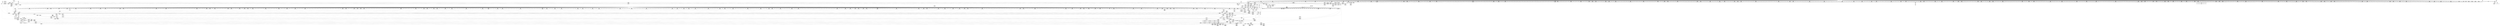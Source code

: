 digraph {
	CE0x566c300 [shape=record,shape=Mrecord,label="{CE0x566c300|i64_4|*Constant*|*SummSource*}"]
	CE0x5631750 [shape=record,shape=Mrecord,label="{CE0x5631750|selinux_socket_unix_stream_connect:_tmp5|security/selinux/hooks.c,4261|*SummSource*}"]
	CE0x5604080 [shape=record,shape=Mrecord,label="{CE0x5604080|1216:_i8*,_:_CRE_697,698_}"]
	CE0x55ba8b0 [shape=record,shape=Mrecord,label="{CE0x55ba8b0|1216:_i8*,_:_CRE_823,824_}"]
	CE0x5606330 [shape=record,shape=Mrecord,label="{CE0x5606330|1216:_i8*,_:_CRE_752,760_|*MultipleSource*|Function::selinux_socket_unix_stream_connect&Arg::other::|security/selinux/hooks.c,4261}"]
	CE0x55b8210 [shape=record,shape=Mrecord,label="{CE0x55b8210|1216:_i8*,_:_CRE_736,740_|*MultipleSource*|security/selinux/hooks.c,4260|Function::selinux_socket_unix_stream_connect&Arg::sock::}"]
	CE0x55ee5c0 [shape=record,shape=Mrecord,label="{CE0x55ee5c0|1216:_i8*,_:_CRE_476,480_|*MultipleSource*|Function::selinux_socket_unix_stream_connect&Arg::other::|security/selinux/hooks.c,4261}"]
	CE0x565bbb0 [shape=record,shape=Mrecord,label="{CE0x565bbb0|8:_%struct.sock*,_:_SCME_30,31_}"]
	CE0x55b0af0 [shape=record,shape=Mrecord,label="{CE0x55b0af0|1216:_i8*,_:_CRE_600,601_}"]
	CE0x5660f70 [shape=record,shape=Mrecord,label="{CE0x5660f70|selinux_socket_unix_stream_connect:_peer_sid|security/selinux/hooks.c,4278|*SummSource*}"]
	CE0x55b0380 [shape=record,shape=Mrecord,label="{CE0x55b0380|1216:_i8*,_:_CRE_593,594_}"]
	CE0x55a4040 [shape=record,shape=Mrecord,label="{CE0x55a4040|1216:_i8*,_:_CRE_39,40_}"]
	CE0x560f760 [shape=record,shape=Mrecord,label="{CE0x560f760|1216:_i8*,_:_CRE_1072,1076_|*MultipleSource*|Function::selinux_socket_unix_stream_connect&Arg::other::|security/selinux/hooks.c,4261}"]
	CE0x56126a0 [shape=record,shape=Mrecord,label="{CE0x56126a0|1216:_i8*,_:_CRE_1224,1228_|*MultipleSource*|Function::selinux_socket_unix_stream_connect&Arg::other::|security/selinux/hooks.c,4261}"]
	CE0x55a1b10 [shape=record,shape=Mrecord,label="{CE0x55a1b10|1216:_i8*,_:_CRE_573,574_}"]
	CE0x5609a20 [shape=record,shape=Mrecord,label="{CE0x5609a20|1216:_i8*,_:_CRE_842,843_}"]
	CE0x55eb960 [shape=record,shape=Mrecord,label="{CE0x55eb960|1216:_i8*,_:_CRE_401,402_}"]
	CE0x55f9ff0 [shape=record,shape=Mrecord,label="{CE0x55f9ff0|1216:_i8*,_:_CRE_96,97_}"]
	CE0x557ed50 [shape=record,shape=Mrecord,label="{CE0x557ed50|1216:_i8*,_:_CRE_100,101_}"]
	CE0x55e0d30 [shape=record,shape=Mrecord,label="{CE0x55e0d30|1216:_i8*,_:_CRE_163,164_}"]
	CE0x5648750 [shape=record,shape=Mrecord,label="{CE0x5648750|selinux_socket_unix_stream_connect:_sid7|security/selinux/hooks.c,4278}"]
	CE0x558c760 [shape=record,shape=Mrecord,label="{CE0x558c760|1216:_i8*,_:_CRE_215,216_}"]
	CE0x55e2490 [shape=record,shape=Mrecord,label="{CE0x55e2490|1216:_i8*,_:_CRE_192,193_}"]
	CE0x55e5100 [shape=record,shape=Mrecord,label="{CE0x55e5100|1216:_i8*,_:_CRE_233,234_}"]
	CE0x557f9f0 [shape=record,shape=Mrecord,label="{CE0x557f9f0|1216:_i8*,_:_CRE_115,116_}"]
	CE0x55a0080 [shape=record,shape=Mrecord,label="{CE0x55a0080|1216:_i8*,_:_CRE_548,549_}"]
	CE0x5577ef0 [shape=record,shape=Mrecord,label="{CE0x5577ef0|1216:_i8*,_:_CRE_224,225_}"]
	CE0x55930b0 [shape=record,shape=Mrecord,label="{CE0x55930b0|1216:_i8*,_:_CRE_205,206_}"]
	CE0x55e3780 [shape=record,shape=Mrecord,label="{CE0x55e3780|1216:_i8*,_:_CRE_209,210_}"]
	CE0x55c2350 [shape=record,shape=Mrecord,label="{CE0x55c2350|1216:_i8*,_:_CRE_1112,1128_|*MultipleSource*|security/selinux/hooks.c,4260|Function::selinux_socket_unix_stream_connect&Arg::sock::}"]
	CE0x55ba7a0 [shape=record,shape=Mrecord,label="{CE0x55ba7a0|1216:_i8*,_:_CRE_822,823_}"]
	CE0x56072b0 [shape=record,shape=Mrecord,label="{CE0x56072b0|1216:_i8*,_:_CRE_800,804_|*MultipleSource*|Function::selinux_socket_unix_stream_connect&Arg::other::|security/selinux/hooks.c,4261}"]
	CE0x55e8cc0 [shape=record,shape=Mrecord,label="{CE0x55e8cc0|1216:_i8*,_:_CRE_359,360_}"]
	CE0x558fb60 [shape=record,shape=Mrecord,label="{CE0x558fb60|1216:_i8*,_:_CRE_68,69_}"]
	CE0x56044c0 [shape=record,shape=Mrecord,label="{CE0x56044c0|1216:_i8*,_:_CRE_701,702_}"]
	CE0x5571d40 [shape=record,shape=Mrecord,label="{CE0x5571d40|1216:_i8*,_:_CRE_367,368_}"]
	CE0x565efa0 [shape=record,shape=Mrecord,label="{CE0x565efa0|i32_8|*Constant*|*SummSink*}"]
	CE0x4e6e090 [shape=record,shape=Mrecord,label="{CE0x4e6e090|1216:_i8*,_:_CRE_19,20_|*MultipleSource*|security/selinux/hooks.c,4260|Function::selinux_socket_unix_stream_connect&Arg::sock::}"]
	CE0x55e1b00 [shape=record,shape=Mrecord,label="{CE0x55e1b00|1216:_i8*,_:_CRE_176,177_}"]
	CE0x560c170 [shape=record,shape=Mrecord,label="{CE0x560c170|1216:_i8*,_:_CRE_879,880_}"]
	CE0x5588160 [shape=record,shape=Mrecord,label="{CE0x5588160|1216:_i8*,_:_CRE_409,410_}"]
	CE0x55b4550 [shape=record,shape=Mrecord,label="{CE0x55b4550|1216:_i8*,_:_CRE_684,685_}"]
	CE0x55a03b0 [shape=record,shape=Mrecord,label="{CE0x55a03b0|1216:_i8*,_:_CRE_551,552_}"]
	CE0x55e2ac0 [shape=record,shape=Mrecord,label="{CE0x55e2ac0|1216:_i8*,_:_CRE_197,198_}"]
	CE0x556e670 [shape=record,shape=Mrecord,label="{CE0x556e670|1216:_i8*,_:_CRE_91,92_}"]
	CE0x55a6460 [shape=record,shape=Mrecord,label="{CE0x55a6460|1216:_i8*,_:_CRE_33,34_}"]
	CE0x565d370 [shape=record,shape=Mrecord,label="{CE0x565d370|8:_%struct.sock*,_:_SCME_50,51_}"]
	CE0x5605b10 [shape=record,shape=Mrecord,label="{CE0x5605b10|1216:_i8*,_:_CRE_728,732_|*MultipleSource*|Function::selinux_socket_unix_stream_connect&Arg::other::|security/selinux/hooks.c,4261}"]
	CE0x55751d0 [shape=record,shape=Mrecord,label="{CE0x55751d0|1216:_i8*,_:_CRE_66,67_}"]
	CE0x55c32d0 [shape=record,shape=Mrecord,label="{CE0x55c32d0|1216:_i8*,_:_CRE_1158,1159_}"]
	CE0x5651cd0 [shape=record,shape=Mrecord,label="{CE0x5651cd0|selinux_socket_unix_stream_connect:_sid6|security/selinux/hooks.c,4271}"]
	CE0x55fc450 [shape=record,shape=Mrecord,label="{CE0x55fc450|1216:_i8*,_:_CRE_133,134_}"]
	CE0x55b6540 [shape=record,shape=Mrecord,label="{CE0x55b6540|1216:_i8*,_:_CRE_552,553_}"]
	CE0x6951770 [shape=record,shape=Mrecord,label="{CE0x6951770|1216:_i8*,_:_CRE_5,6_}"]
	CE0x55faed0 [shape=record,shape=Mrecord,label="{CE0x55faed0|1216:_i8*,_:_CRE_113,114_}"]
	CE0x558cb50 [shape=record,shape=Mrecord,label="{CE0x558cb50|selinux_socket_unix_stream_connect:_if.then|*SummSource*}"]
	CE0x5582a20 [shape=record,shape=Mrecord,label="{CE0x5582a20|1216:_i8*,_:_CRE_448,452_|*MultipleSource*|security/selinux/hooks.c,4260|Function::selinux_socket_unix_stream_connect&Arg::sock::}"]
	CE0x556cd80 [shape=record,shape=Mrecord,label="{CE0x556cd80|selinux_socket_unix_stream_connect:_if.end14|*SummSink*}"]
	CE0x5602a30 [shape=record,shape=Mrecord,label="{CE0x5602a30|1216:_i8*,_:_CRE_676,677_}"]
	CE0x55b7550 [shape=record,shape=Mrecord,label="{CE0x55b7550|1216:_i8*,_:_CRE_714,715_}"]
	CE0x55b6760 [shape=record,shape=Mrecord,label="{CE0x55b6760|1216:_i8*,_:_CRE_554,555_}"]
	CE0x55736f0 [shape=record,shape=Mrecord,label="{CE0x55736f0|1216:_i8*,_:_CRE_440,448_|*MultipleSource*|security/selinux/hooks.c,4260|Function::selinux_socket_unix_stream_connect&Arg::sock::}"]
	CE0x55e9dc0 [shape=record,shape=Mrecord,label="{CE0x55e9dc0|1216:_i8*,_:_CRE_375,376_}"]
	CE0x55b6cb0 [shape=record,shape=Mrecord,label="{CE0x55b6cb0|1216:_i8*,_:_CRE_559,560_}"]
	CE0x56081b0 [shape=record,shape=Mrecord,label="{CE0x56081b0|1216:_i8*,_:_CRE_819,820_}"]
	CE0x55819e0 [shape=record,shape=Mrecord,label="{CE0x55819e0|1216:_i8*,_:_CRE_159,160_}"]
	CE0x56700f0 [shape=record,shape=Mrecord,label="{CE0x56700f0|selinux_socket_unix_stream_connect:_tmp29|security/selinux/hooks.c,4285|*SummSource*}"]
	CE0x55f4210 [shape=record,shape=Mrecord,label="{CE0x55f4210|selinux_socket_unix_stream_connect:_other|Function::selinux_socket_unix_stream_connect&Arg::other::}"]
	CE0x5670160 [shape=record,shape=Mrecord,label="{CE0x5670160|selinux_socket_unix_stream_connect:_tmp29|security/selinux/hooks.c,4285|*SummSink*}"]
	CE0x55e9430 [shape=record,shape=Mrecord,label="{CE0x55e9430|1216:_i8*,_:_CRE_366,367_}"]
	CE0x55c0ff0 [shape=record,shape=Mrecord,label="{CE0x55c0ff0|1216:_i8*,_:_CRE_1032,1040_|*MultipleSource*|security/selinux/hooks.c,4260|Function::selinux_socket_unix_stream_connect&Arg::sock::}"]
	CE0x55b8fa0 [shape=record,shape=Mrecord,label="{CE0x55b8fa0|1216:_i8*,_:_CRE_776,784_|*MultipleSource*|security/selinux/hooks.c,4260|Function::selinux_socket_unix_stream_connect&Arg::sock::}"]
	CE0x565a600 [shape=record,shape=Mrecord,label="{CE0x565a600|i64*_getelementptr_inbounds_(_9_x_i64_,_9_x_i64_*___llvm_gcov_ctr339,_i64_0,_i64_3)|*Constant*|*SummSink*}"]
	CE0x55f7640 [shape=record,shape=Mrecord,label="{CE0x55f7640|1216:_i8*,_:_CRE_58,59_}"]
	CE0x5601e80 [shape=record,shape=Mrecord,label="{CE0x5601e80|1216:_i8*,_:_CRE_665,666_}"]
	CE0x5565ef0 [shape=record,shape=Mrecord,label="{CE0x5565ef0|1216:_i8*,_:_CRE_304,312_|*MultipleSource*|security/selinux/hooks.c,4260|Function::selinux_socket_unix_stream_connect&Arg::sock::}"]
	CE0x55e2bd0 [shape=record,shape=Mrecord,label="{CE0x55e2bd0|1216:_i8*,_:_CRE_198,199_}"]
	CE0x56035e0 [shape=record,shape=Mrecord,label="{CE0x56035e0|1216:_i8*,_:_CRE_687,688_}"]
	CE0x55bd110 [shape=record,shape=Mrecord,label="{CE0x55bd110|1216:_i8*,_:_CRE_861,862_}"]
	CE0x56021b0 [shape=record,shape=Mrecord,label="{CE0x56021b0|1216:_i8*,_:_CRE_668,669_}"]
	CE0x55e2050 [shape=record,shape=Mrecord,label="{CE0x55e2050|1216:_i8*,_:_CRE_181,182_}"]
	CE0x55887c0 [shape=record,shape=Mrecord,label="{CE0x55887c0|1216:_i8*,_:_CRE_415,416_}"]
	CE0x557b960 [shape=record,shape=Mrecord,label="{CE0x557b960|1216:_i8*,_:_CRE_394,395_}"]
	CE0x5610e20 [shape=record,shape=Mrecord,label="{CE0x5610e20|1216:_i8*,_:_CRE_1155,1156_}"]
	CE0x55afc10 [shape=record,shape=Mrecord,label="{CE0x55afc10|1216:_i8*,_:_CRE_586,587_}"]
	CE0x565ad10 [shape=record,shape=Mrecord,label="{CE0x565ad10|selinux_socket_unix_stream_connect:_tmp16|security/selinux/hooks.c,4274|*SummSink*}"]
	CE0x55bb240 [shape=record,shape=Mrecord,label="{CE0x55bb240|1216:_i8*,_:_CRE_832,833_}"]
	CE0x55b6ba0 [shape=record,shape=Mrecord,label="{CE0x55b6ba0|1216:_i8*,_:_CRE_558,559_}"]
	CE0x55fdfe0 [shape=record,shape=Mrecord,label="{CE0x55fdfe0|1216:_i8*,_:_CRE_577,578_}"]
	CE0x55bdcc0 [shape=record,shape=Mrecord,label="{CE0x55bdcc0|1216:_i8*,_:_CRE_872,873_}"]
	CE0x5606900 [shape=record,shape=Mrecord,label="{CE0x5606900|1216:_i8*,_:_CRE_768,770_|*MultipleSource*|Function::selinux_socket_unix_stream_connect&Arg::other::|security/selinux/hooks.c,4261}"]
	CE0x55b4ff0 [shape=record,shape=Mrecord,label="{CE0x55b4ff0|1216:_i8*,_:_CRE_694,695_}"]
	CE0x55885a0 [shape=record,shape=Mrecord,label="{CE0x55885a0|1216:_i8*,_:_CRE_413,414_}"]
	CE0x5570f10 [shape=record,shape=Mrecord,label="{CE0x5570f10|1216:_i8*,_:_CRE_398,399_}"]
	CE0x5602700 [shape=record,shape=Mrecord,label="{CE0x5602700|1216:_i8*,_:_CRE_673,674_}"]
	CE0x557ae80 [shape=record,shape=Mrecord,label="{CE0x557ae80|1216:_i8*,_:_CRE_201,202_}"]
	CE0x566aba0 [shape=record,shape=Mrecord,label="{CE0x566aba0|selinux_socket_unix_stream_connect:_call11|security/selinux/hooks.c,4279}"]
	CE0x5651180 [shape=record,shape=Mrecord,label="{CE0x5651180|16:_i32,_20:_i32,_:_CMRE_20,24_|*MultipleSource*|security/selinux/hooks.c,4260|security/selinux/hooks.c,4271|*LoadInst*|security/selinux/hooks.c,4260}"]
	CE0x5655720 [shape=record,shape=Mrecord,label="{CE0x5655720|selinux_socket_unix_stream_connect:_retval.0}"]
	CE0x56792f0 [shape=record,shape=Mrecord,label="{CE0x56792f0|selinux_socket_unix_stream_connect:_tmp30|security/selinux/hooks.c,4285|*SummSink*}"]
	CE0x5656750 [shape=record,shape=Mrecord,label="{CE0x5656750|selinux_socket_unix_stream_connect:_call|security/selinux/hooks.c,4271|*SummSink*}"]
	CE0x55f9290 [shape=record,shape=Mrecord,label="{CE0x55f9290|1216:_i8*,_:_CRE_85,86_}"]
	CE0x5601600 [shape=record,shape=Mrecord,label="{CE0x5601600|1216:_i8*,_:_CRE_657,658_}"]
	CE0x5657260 [shape=record,shape=Mrecord,label="{CE0x5657260|avc_has_perm:_entry|*SummSink*}"]
	CE0x55f03f0 [shape=record,shape=Mrecord,label="{CE0x55f03f0|selinux_socket_unix_stream_connect:_u4|security/selinux/hooks.c,4269|*SummSource*}"]
	CE0x55e3ab0 [shape=record,shape=Mrecord,label="{CE0x55e3ab0|1216:_i8*,_:_CRE_212,213_}"]
	CE0x565dbc0 [shape=record,shape=Mrecord,label="{CE0x565dbc0|i64_56|*Constant*|*SummSource*}"]
	CE0x55c0c10 [shape=record,shape=Mrecord,label="{CE0x55c0c10|1216:_i8*,_:_CRE_1016,1024_|*MultipleSource*|security/selinux/hooks.c,4260|Function::selinux_socket_unix_stream_connect&Arg::sock::}"]
	CE0x55b9190 [shape=record,shape=Mrecord,label="{CE0x55b9190|1216:_i8*,_:_CRE_784,792_|*MultipleSource*|security/selinux/hooks.c,4260|Function::selinux_socket_unix_stream_connect&Arg::sock::}"]
	CE0x5580180 [shape=record,shape=Mrecord,label="{CE0x5580180|1216:_i8*,_:_CRE_144,145_}"]
	CE0x560c390 [shape=record,shape=Mrecord,label="{CE0x560c390|1216:_i8*,_:_CRE_888,892_|*MultipleSource*|Function::selinux_socket_unix_stream_connect&Arg::other::|security/selinux/hooks.c,4261}"]
	CE0x55ec1e0 [shape=record,shape=Mrecord,label="{CE0x55ec1e0|1216:_i8*,_:_CRE_409,410_}"]
	CE0x5585760 [shape=record,shape=Mrecord,label="{CE0x5585760|1216:_i8*,_:_CRE_60,61_}"]
	CE0x55759b0 [shape=record,shape=Mrecord,label="{CE0x55759b0|1216:_i8*,_:_CRE_168,169_}"]
	CE0x55a1de0 [shape=record,shape=Mrecord,label="{CE0x55a1de0|selinux_socket_unix_stream_connect:_if.then}"]
	CE0x55e3120 [shape=record,shape=Mrecord,label="{CE0x55e3120|1216:_i8*,_:_CRE_203,204_}"]
	CE0x55b87e0 [shape=record,shape=Mrecord,label="{CE0x55b87e0|1216:_i8*,_:_CRE_760,764_|*MultipleSource*|security/selinux/hooks.c,4260|Function::selinux_socket_unix_stream_connect&Arg::sock::}"]
	CE0x55e4dd0 [shape=record,shape=Mrecord,label="{CE0x55e4dd0|1216:_i8*,_:_CRE_230,231_}"]
	CE0x55ebb80 [shape=record,shape=Mrecord,label="{CE0x55ebb80|1216:_i8*,_:_CRE_403,404_}"]
	CE0x55f6a90 [shape=record,shape=Mrecord,label="{CE0x55f6a90|1216:_i8*,_:_CRE_35,36_}"]
	CE0x55bd880 [shape=record,shape=Mrecord,label="{CE0x55bd880|1216:_i8*,_:_CRE_868,869_}"]
	CE0x55a04c0 [shape=record,shape=Mrecord,label="{CE0x55a04c0|1216:_i8*,_:_CRE_552,553_}"]
	CE0x55ff1f0 [shape=record,shape=Mrecord,label="{CE0x55ff1f0|1216:_i8*,_:_CRE_594,595_}"]
	CE0x55af4a0 [shape=record,shape=Mrecord,label="{CE0x55af4a0|1216:_i8*,_:_CRE_579,580_}"]
	CE0x55b2190 [shape=record,shape=Mrecord,label="{CE0x55b2190|1216:_i8*,_:_CRE_650,651_}"]
	CE0x55bf6c0 [shape=record,shape=Mrecord,label="{CE0x55bf6c0|1216:_i8*,_:_CRE_952,960_|*MultipleSource*|security/selinux/hooks.c,4260|Function::selinux_socket_unix_stream_connect&Arg::sock::}"]
	CE0x5611090 [shape=record,shape=Mrecord,label="{CE0x5611090|1216:_i8*,_:_CRE_1158,1159_}"]
	CE0x5575d20 [shape=record,shape=Mrecord,label="{CE0x5575d20|1216:_i8*,_:_CRE_210,211_}"]
	CE0x5601f90 [shape=record,shape=Mrecord,label="{CE0x5601f90|1216:_i8*,_:_CRE_666,667_}"]
	CE0x55a0900 [shape=record,shape=Mrecord,label="{CE0x55a0900|1216:_i8*,_:_CRE_556,557_}"]
	CE0x55f52f0 [shape=record,shape=Mrecord,label="{CE0x55f52f0|1216:_i8*,_:_CRE_12,16_|*MultipleSource*|Function::selinux_socket_unix_stream_connect&Arg::other::|security/selinux/hooks.c,4261}"]
	CE0x55fd340 [shape=record,shape=Mrecord,label="{CE0x55fd340|selinux_socket_unix_stream_connect:_other|Function::selinux_socket_unix_stream_connect&Arg::other::|*SummSource*}"]
	CE0x5587680 [shape=record,shape=Mrecord,label="{CE0x5587680|1216:_i8*,_:_CRE_169,170_}"]
	CE0x55af390 [shape=record,shape=Mrecord,label="{CE0x55af390|1216:_i8*,_:_CRE_578,579_}"]
	CE0x5578090 [shape=record,shape=Mrecord,label="{CE0x5578090|selinux_socket_unix_stream_connect:_if.end|*SummSink*}"]
	CE0x55efb90 [shape=record,shape=Mrecord,label="{CE0x55efb90|selinux_socket_unix_stream_connect:_net3|security/selinux/hooks.c,4268|*SummSink*}"]
	CE0x557bc90 [shape=record,shape=Mrecord,label="{CE0x557bc90|1216:_i8*,_:_CRE_397,398_}"]
	CE0x5585d10 [shape=record,shape=Mrecord,label="{CE0x5585d10|1216:_i8*,_:_CRE_226,227_}"]
	CE0x5665300 [shape=record,shape=Mrecord,label="{CE0x5665300|i8_0|*Constant*}"]
	CE0x55ea420 [shape=record,shape=Mrecord,label="{CE0x55ea420|1216:_i8*,_:_CRE_381,382_}"]
	CE0x55fd980 [shape=record,shape=Mrecord,label="{CE0x55fd980|1216:_i8*,_:_CRE_571,572_}"]
	CE0x5661f50 [shape=record,shape=Mrecord,label="{CE0x5661f50|selinux_socket_unix_stream_connect:_sid8|security/selinux/hooks.c,4279}"]
	CE0x567f720 [shape=record,shape=Mrecord,label="{CE0x567f720|selinux_socket_unix_stream_connect:_tmp34|security/selinux/hooks.c,4288}"]
	CE0x55e8aa0 [shape=record,shape=Mrecord,label="{CE0x55e8aa0|1216:_i8*,_:_CRE_357,358_}"]
	CE0x5610cb0 [shape=record,shape=Mrecord,label="{CE0x5610cb0|1216:_i8*,_:_CRE_1154,1155_}"]
	CE0x556e950 [shape=record,shape=Mrecord,label="{CE0x556e950|1216:_i8*,_:_CRE_94,95_}"]
	CE0x55be980 [shape=record,shape=Mrecord,label="{CE0x55be980|1216:_i8*,_:_CRE_896,900_|*MultipleSource*|security/selinux/hooks.c,4260|Function::selinux_socket_unix_stream_connect&Arg::sock::}"]
	CE0x55baf10 [shape=record,shape=Mrecord,label="{CE0x55baf10|1216:_i8*,_:_CRE_829,830_}"]
	CE0x565fd90 [shape=record,shape=Mrecord,label="{CE0x565fd90|selinux_socket_unix_stream_connect:_tmp20|security/selinux/hooks.c,4278}"]
	CE0x5663a90 [shape=record,shape=Mrecord,label="{CE0x5663a90|selinux_socket_unix_stream_connect:_sid10|security/selinux/hooks.c,4280}"]
	CE0x55e9fe0 [shape=record,shape=Mrecord,label="{CE0x55e9fe0|1216:_i8*,_:_CRE_377,378_}"]
	CE0x5583430 [shape=record,shape=Mrecord,label="{CE0x5583430|1216:_i8*,_:_CRE_476,480_|*MultipleSource*|security/selinux/hooks.c,4260|Function::selinux_socket_unix_stream_connect&Arg::sock::}"]
	CE0x5606710 [shape=record,shape=Mrecord,label="{CE0x5606710|1216:_i8*,_:_CRE_764,768_|*MultipleSource*|Function::selinux_socket_unix_stream_connect&Arg::other::|security/selinux/hooks.c,4261}"]
	CE0x5609d50 [shape=record,shape=Mrecord,label="{CE0x5609d50|1216:_i8*,_:_CRE_845,846_}"]
	CE0x55c4500 [shape=record,shape=Mrecord,label="{CE0x55c4500|1216:_i8*,_:_CRE_1212,1216_|*MultipleSource*|security/selinux/hooks.c,4260|Function::selinux_socket_unix_stream_connect&Arg::sock::}"]
	CE0x56601b0 [shape=record,shape=Mrecord,label="{CE0x56601b0|selinux_socket_unix_stream_connect:_peer_sid|security/selinux/hooks.c,4278|*SummSink*}"]
	CE0x560f570 [shape=record,shape=Mrecord,label="{CE0x560f570|1216:_i8*,_:_CRE_1064,1072_|*MultipleSource*|Function::selinux_socket_unix_stream_connect&Arg::other::|security/selinux/hooks.c,4261}"]
	CE0x5589b60 [shape=record,shape=Mrecord,label="{CE0x5589b60|1216:_i8*,_:_CRE_178,179_}"]
	CE0x5600ef0 [shape=record,shape=Mrecord,label="{CE0x5600ef0|1216:_i8*,_:_CRE_650,651_}"]
	CE0x55f7a20 [shape=record,shape=Mrecord,label="{CE0x55f7a20|1216:_i8*,_:_CRE_62,63_}"]
	CE0x5578bd0 [shape=record,shape=Mrecord,label="{CE0x5578bd0|1216:_i8*,_:_CRE_6,7_}"]
	CE0x55fd200 [shape=record,shape=Mrecord,label="{CE0x55fd200|selinux_socket_unix_stream_connect:_tmp3|security/selinux/hooks.c,4260|*SummSource*}"]
	CE0x5575f40 [shape=record,shape=Mrecord,label="{CE0x5575f40|1216:_i8*,_:_CRE_212,213_}"]
	CE0x558c570 [shape=record,shape=Mrecord,label="{CE0x558c570|1216:_i8*,_:_CRE_213,214_}"]
	CE0x565b2b0 [shape=record,shape=Mrecord,label="{CE0x565b2b0|8:_%struct.sock*,_:_SCME_20,22_|*MultipleSource*|security/selinux/hooks.c,4264|security/selinux/hooks.c,4264|security/selinux/hooks.c, 4264}"]
	CE0x558b660 [shape=record,shape=Mrecord,label="{CE0x558b660|1216:_i8*,_:_CRE_231,232_}"]
	CE0x5657e50 [shape=record,shape=Mrecord,label="{CE0x5657e50|avc_has_perm:_tclass|Function::avc_has_perm&Arg::tclass::}"]
	CE0x557af90 [shape=record,shape=Mrecord,label="{CE0x557af90|1216:_i8*,_:_CRE_202,203_}"]
	CE0x55a8900 [shape=record,shape=Mrecord,label="{CE0x55a8900|1216:_i8*,_:_CRE_30,31_}"]
	CE0x565f100 [shape=record,shape=Mrecord,label="{CE0x565f100|selinux_socket_unix_stream_connect:_type|security/selinux/hooks.c,4267}"]
	CE0x55b1db0 [shape=record,shape=Mrecord,label="{CE0x55b1db0|1216:_i8*,_:_CRE_648,649_}"]
	CE0x55f7e60 [shape=record,shape=Mrecord,label="{CE0x55f7e60|1216:_i8*,_:_CRE_66,67_}"]
	CE0x56053a0 [shape=record,shape=Mrecord,label="{CE0x56053a0|1216:_i8*,_:_CRE_715,716_}"]
	CE0x55dedb0 [shape=record,shape=Mrecord,label="{CE0x55dedb0|1216:_i8*,_:_CRE_1264,1272_|*MultipleSource*|security/selinux/hooks.c,4260|Function::selinux_socket_unix_stream_connect&Arg::sock::}"]
	CE0x558acc0 [shape=record,shape=Mrecord,label="{CE0x558acc0|1216:_i8*,_:_CRE_250,251_}"]
	CE0x559e2e0 [shape=record,shape=Mrecord,label="{CE0x559e2e0|1216:_i8*,_:_CRE_708,709_}"]
	CE0x55ed3f0 [shape=record,shape=Mrecord,label="{CE0x55ed3f0|1216:_i8*,_:_CRE_432,440_|*MultipleSource*|Function::selinux_socket_unix_stream_connect&Arg::other::|security/selinux/hooks.c,4261}"]
	CE0x55f17d0 [shape=record,shape=Mrecord,label="{CE0x55f17d0|selinux_socket_unix_stream_connect:_sk|security/selinux/hooks.c,4269|*SummSource*}"]
	CE0x55e5760 [shape=record,shape=Mrecord,label="{CE0x55e5760|1216:_i8*,_:_CRE_239,240_}"]
	CE0x55a13a0 [shape=record,shape=Mrecord,label="{CE0x55a13a0|1216:_i8*,_:_CRE_566,567_}"]
	CE0x55b4330 [shape=record,shape=Mrecord,label="{CE0x55b4330|1216:_i8*,_:_CRE_682,683_}"]
	CE0x55ba9c0 [shape=record,shape=Mrecord,label="{CE0x55ba9c0|1216:_i8*,_:_CRE_824,825_}"]
	CE0x55e4cc0 [shape=record,shape=Mrecord,label="{CE0x55e4cc0|1216:_i8*,_:_CRE_229,230_}"]
	CE0x55b6fe0 [shape=record,shape=Mrecord,label="{CE0x55b6fe0|1216:_i8*,_:_CRE_562,563_}"]
	CE0x5653820 [shape=record,shape=Mrecord,label="{CE0x5653820|selinux_socket_unix_stream_connect:_tmp31|security/selinux/hooks.c,4285}"]
	CE0x55b2460 [shape=record,shape=Mrecord,label="{CE0x55b2460|1216:_i8*,_:_CRE_653,654_}"]
	CE0x559bdd0 [shape=record,shape=Mrecord,label="{CE0x559bdd0|1216:_i8*,_:_CRE_158,159_}"]
	CE0x5575ac0 [shape=record,shape=Mrecord,label="{CE0x5575ac0|1216:_i8*,_:_CRE_208,209_}"]
	CE0x557c210 [shape=record,shape=Mrecord,label="{CE0x557c210|8:_%struct.sock*,_:_SCME_16,18_|*MultipleSource*|security/selinux/hooks.c,4264|security/selinux/hooks.c,4264|security/selinux/hooks.c, 4264}"]
	CE0x5604900 [shape=record,shape=Mrecord,label="{CE0x5604900|1216:_i8*,_:_CRE_705,706_}"]
	CE0x55bacf0 [shape=record,shape=Mrecord,label="{CE0x55bacf0|1216:_i8*,_:_CRE_827,828_}"]
	CE0x55fb350 [shape=record,shape=Mrecord,label="{CE0x55fb350|1216:_i8*,_:_CRE_117,118_}"]
	CE0x55fd760 [shape=record,shape=Mrecord,label="{CE0x55fd760|1216:_i8*,_:_CRE_569,570_}"]
	CE0x558bc20 [shape=record,shape=Mrecord,label="{CE0x558bc20|1216:_i8*,_:_CRE_288,304_|*MultipleSource*|security/selinux/hooks.c,4260|Function::selinux_socket_unix_stream_connect&Arg::sock::}"]
	CE0x55b19d0 [shape=record,shape=Mrecord,label="{CE0x55b19d0|1216:_i8*,_:_CRE_632,640_|*MultipleSource*|security/selinux/hooks.c,4260|Function::selinux_socket_unix_stream_connect&Arg::sock::}"]
	CE0x5570740 [shape=record,shape=Mrecord,label="{CE0x5570740|i32_1|*Constant*|*SummSink*}"]
	CE0x55f70f0 [shape=record,shape=Mrecord,label="{CE0x55f70f0|1216:_i8*,_:_CRE_48,56_|*MultipleSource*|Function::selinux_socket_unix_stream_connect&Arg::other::|security/selinux/hooks.c,4261}"]
	CE0x55ec400 [shape=record,shape=Mrecord,label="{CE0x55ec400|1216:_i8*,_:_CRE_411,412_}"]
	CE0x55b6430 [shape=record,shape=Mrecord,label="{CE0x55b6430|1216:_i8*,_:_CRE_551,552_}"]
	CE0x558bc90 [shape=record,shape=Mrecord,label="{CE0x558bc90|1216:_i8*,_:_CRE_238,239_}"]
	CE0x56565d0 [shape=record,shape=Mrecord,label="{CE0x56565d0|selinux_socket_unix_stream_connect:_call|security/selinux/hooks.c,4271|*SummSource*}"]
	CE0x56521a0 [shape=record,shape=Mrecord,label="{CE0x56521a0|16:_i32,_24:_i16,_:_CRE_0,4_|*MultipleSource*|*LoadInst*|security/selinux/hooks.c,4261|security/selinux/hooks.c,4261|security/selinux/hooks.c,4271}"]
	CE0x55b2570 [shape=record,shape=Mrecord,label="{CE0x55b2570|1216:_i8*,_:_CRE_654,655_}"]
	CE0x5578340 [shape=record,shape=Mrecord,label="{CE0x5578340|1216:_i8*,_:_CRE_181,182_}"]
	CE0x55c1d80 [shape=record,shape=Mrecord,label="{CE0x55c1d80|1216:_i8*,_:_CRE_1080,1088_|*MultipleSource*|security/selinux/hooks.c,4260|Function::selinux_socket_unix_stream_connect&Arg::sock::}"]
	CE0x5573200 [shape=record,shape=Mrecord,label="{CE0x5573200|1216:_i8*,_:_CRE_123,124_}"]
	CE0x5665d50 [shape=record,shape=Mrecord,label="{CE0x5665d50|i64_0|*Constant*}"]
	CE0x565c070 [shape=record,shape=Mrecord,label="{CE0x565c070|8:_%struct.sock*,_:_SCME_34,35_}"]
	CE0x556d040 [shape=record,shape=Mrecord,label="{CE0x556d040|selinux_socket_unix_stream_connect:_ad|security/selinux/hooks.c, 4263|*SummSource*}"]
	CE0x5653470 [shape=record,shape=Mrecord,label="{CE0x5653470|i32_4|*Constant*}"]
	CE0x566db80 [shape=record,shape=Mrecord,label="{CE0x566db80|selinux_socket_unix_stream_connect:_tmp25|security/selinux/hooks.c,4281|*SummSink*}"]
	CE0x559fa20 [shape=record,shape=Mrecord,label="{CE0x559fa20|1216:_i8*,_:_CRE_542,543_}"]
	CE0x5579c30 [shape=record,shape=Mrecord,label="{CE0x5579c30|selinux_socket_unix_stream_connect:_sk_security2|security/selinux/hooks.c,4262}"]
	CE0x5604f60 [shape=record,shape=Mrecord,label="{CE0x5604f60|1216:_i8*,_:_CRE_711,712_}"]
	CE0x5655fe0 [shape=record,shape=Mrecord,label="{CE0x5655fe0|selinux_socket_unix_stream_connect:_tmp13|security/selinux/hooks.c,4272|*SummSink*}"]
	CE0x5585840 [shape=record,shape=Mrecord,label="{CE0x5585840|1216:_i8*,_:_CRE_61,62_}"]
	CE0x55c1f70 [shape=record,shape=Mrecord,label="{CE0x55c1f70|1216:_i8*,_:_CRE_1088,1104_|*MultipleSource*|security/selinux/hooks.c,4260|Function::selinux_socket_unix_stream_connect&Arg::sock::}"]
	CE0x55b3670 [shape=record,shape=Mrecord,label="{CE0x55b3670|1216:_i8*,_:_CRE_670,671_}"]
	CE0x55f7860 [shape=record,shape=Mrecord,label="{CE0x55f7860|1216:_i8*,_:_CRE_60,61_}"]
	CE0x560b290 [shape=record,shape=Mrecord,label="{CE0x560b290|1216:_i8*,_:_CRE_865,866_}"]
	CE0x5657860 [shape=record,shape=Mrecord,label="{CE0x5657860|avc_has_perm:_ssid|Function::avc_has_perm&Arg::ssid::|*SummSink*}"]
	CE0x5575810 [shape=record,shape=Mrecord,label="{CE0x5575810|1216:_i8*,_:_CRE_166,167_}"]
	CE0x558e8b0 [shape=record,shape=Mrecord,label="{CE0x558e8b0|1216:_i8*,_:_CRE_424,428_|*MultipleSource*|security/selinux/hooks.c,4260|Function::selinux_socket_unix_stream_connect&Arg::sock::}"]
	CE0x56083d0 [shape=record,shape=Mrecord,label="{CE0x56083d0|1216:_i8*,_:_CRE_821,822_}"]
	CE0x55be430 [shape=record,shape=Mrecord,label="{CE0x55be430|1216:_i8*,_:_CRE_879,880_}"]
	CE0x5657700 [shape=record,shape=Mrecord,label="{CE0x5657700|avc_has_perm:_ssid|Function::avc_has_perm&Arg::ssid::}"]
	CE0x557b410 [shape=record,shape=Mrecord,label="{CE0x557b410|1216:_i8*,_:_CRE_389,390_}"]
	CE0x565f1d0 [shape=record,shape=Mrecord,label="{CE0x565f1d0|selinux_socket_unix_stream_connect:_type|security/selinux/hooks.c,4267|*SummSource*}"]
	CE0x55fdba0 [shape=record,shape=Mrecord,label="{CE0x55fdba0|1216:_i8*,_:_CRE_573,574_}"]
	CE0x55a0190 [shape=record,shape=Mrecord,label="{CE0x55a0190|1216:_i8*,_:_CRE_549,550_}"]
	CE0x560ae50 [shape=record,shape=Mrecord,label="{CE0x560ae50|1216:_i8*,_:_CRE_861,862_}"]
	CE0x558d9b0 [shape=record,shape=Mrecord,label="{CE0x558d9b0|1216:_i8*,_:_CRE_141,142_}"]
	CE0x55f6160 [shape=record,shape=Mrecord,label="{CE0x55f6160|1216:_i8*,_:_CRE_26,27_}"]
	CE0x55e5ba0 [shape=record,shape=Mrecord,label="{CE0x55e5ba0|1216:_i8*,_:_CRE_243,244_}"]
	CE0x55f9c10 [shape=record,shape=Mrecord,label="{CE0x55f9c10|1216:_i8*,_:_CRE_92,93_}"]
	CE0x55fedb0 [shape=record,shape=Mrecord,label="{CE0x55fedb0|1216:_i8*,_:_CRE_590,591_}"]
	CE0x566de40 [shape=record,shape=Mrecord,label="{CE0x566de40|selinux_socket_unix_stream_connect:_tmp26|security/selinux/hooks.c,4281}"]
	CE0x55eadb0 [shape=record,shape=Mrecord,label="{CE0x55eadb0|1216:_i8*,_:_CRE_390,391_}"]
	CE0x56797d0 [shape=record,shape=Mrecord,label="{CE0x56797d0|selinux_socket_unix_stream_connect:_tmp30|security/selinux/hooks.c,4285|*SummSource*}"]
	CE0x55b3560 [shape=record,shape=Mrecord,label="{CE0x55b3560|1216:_i8*,_:_CRE_669,670_}"]
	CE0x55ba580 [shape=record,shape=Mrecord,label="{CE0x55ba580|1216:_i8*,_:_CRE_820,821_}"]
	CE0x557fa90 [shape=record,shape=Mrecord,label="{CE0x557fa90|1216:_i8*,_:_CRE_116,117_}"]
	CE0x55bfaa0 [shape=record,shape=Mrecord,label="{CE0x55bfaa0|1216:_i8*,_:_CRE_964,968_|*MultipleSource*|security/selinux/hooks.c,4260|Function::selinux_socket_unix_stream_connect&Arg::sock::}"]
	CE0x556e010 [shape=record,shape=Mrecord,label="{CE0x556e010|selinux_socket_unix_stream_connect:_if.end14}"]
	CE0x5651d40 [shape=record,shape=Mrecord,label="{CE0x5651d40|selinux_socket_unix_stream_connect:_sid6|security/selinux/hooks.c,4271|*SummSource*}"]
	CE0x56093c0 [shape=record,shape=Mrecord,label="{CE0x56093c0|1216:_i8*,_:_CRE_836,837_}"]
	CE0x558abb0 [shape=record,shape=Mrecord,label="{CE0x558abb0|1216:_i8*,_:_CRE_249,250_}"]
	CE0x5663330 [shape=record,shape=Mrecord,label="{CE0x5663330|selinux_socket_unix_stream_connect:_tmp22|security/selinux/hooks.c,4279}"]
	CE0x55b4880 [shape=record,shape=Mrecord,label="{CE0x55b4880|1216:_i8*,_:_CRE_687,688_}"]
	CE0x56046e0 [shape=record,shape=Mrecord,label="{CE0x56046e0|1216:_i8*,_:_CRE_703,704_}"]
	CE0x5579b80 [shape=record,shape=Mrecord,label="{CE0x5579b80|selinux_socket_unix_stream_connect:_newsk|Function::selinux_socket_unix_stream_connect&Arg::newsk::|*SummSink*}"]
	CE0x5608f80 [shape=record,shape=Mrecord,label="{CE0x5608f80|1216:_i8*,_:_CRE_832,833_}"]
	CE0x5608a30 [shape=record,shape=Mrecord,label="{CE0x5608a30|1216:_i8*,_:_CRE_827,828_}"]
	CE0x5613050 [shape=record,shape=Mrecord,label="{CE0x5613050|1216:_i8*,_:_CRE_1256,1264_|*MultipleSource*|Function::selinux_socket_unix_stream_connect&Arg::other::|security/selinux/hooks.c,4261}"]
	CE0x5590730 [shape=record,shape=Mrecord,label="{CE0x5590730|1216:_i8*,_:_CRE_243,244_}"]
	CE0x557b520 [shape=record,shape=Mrecord,label="{CE0x557b520|1216:_i8*,_:_CRE_390,391_}"]
	CE0x560d670 [shape=record,shape=Mrecord,label="{CE0x560d670|1216:_i8*,_:_CRE_960,964_|*MultipleSource*|Function::selinux_socket_unix_stream_connect&Arg::other::|security/selinux/hooks.c,4261}"]
	CE0x55eaec0 [shape=record,shape=Mrecord,label="{CE0x55eaec0|1216:_i8*,_:_CRE_391,392_}"]
	CE0x56011c0 [shape=record,shape=Mrecord,label="{CE0x56011c0|1216:_i8*,_:_CRE_653,654_}"]
	CE0x55b9380 [shape=record,shape=Mrecord,label="{CE0x55b9380|1216:_i8*,_:_CRE_792,800_|*MultipleSource*|security/selinux/hooks.c,4260|Function::selinux_socket_unix_stream_connect&Arg::sock::}"]
	CE0x5577cd0 [shape=record,shape=Mrecord,label="{CE0x5577cd0|1216:_i8*,_:_CRE_222,223_}"]
	CE0x55e5cb0 [shape=record,shape=Mrecord,label="{CE0x55e5cb0|1216:_i8*,_:_CRE_244,245_}"]
	CE0x557c440 [shape=record,shape=Mrecord,label="{CE0x557c440|selinux_socket_unix_stream_connect:_tmp15|security/selinux/hooks.c,4274|*SummSource*}"]
	CE0x55bf360 [shape=record,shape=Mrecord,label="{CE0x55bf360|1216:_i8*,_:_CRE_936,944_|*MultipleSource*|security/selinux/hooks.c,4260|Function::selinux_socket_unix_stream_connect&Arg::sock::}"]
	CE0x557ac60 [shape=record,shape=Mrecord,label="{CE0x557ac60|1216:_i8*,_:_CRE_199,200_}"]
	CE0x55893b0 [shape=record,shape=Mrecord,label="{CE0x55893b0|1216:_i8*,_:_CRE_124,125_}"]
	CE0x565dcf0 [shape=record,shape=Mrecord,label="{CE0x565dcf0|i64_56|*Constant*|*SummSink*}"]
	CE0x55b7200 [shape=record,shape=Mrecord,label="{CE0x55b7200|1216:_i8*,_:_CRE_564,565_}"]
	CE0x55bdaa0 [shape=record,shape=Mrecord,label="{CE0x55bdaa0|1216:_i8*,_:_CRE_870,871_}"]
	CE0x56082c0 [shape=record,shape=Mrecord,label="{CE0x56082c0|1216:_i8*,_:_CRE_820,821_}"]
	CE0x56113c0 [shape=record,shape=Mrecord,label="{CE0x56113c0|1216:_i8*,_:_CRE_1164,1168_|*MultipleSource*|Function::selinux_socket_unix_stream_connect&Arg::other::|security/selinux/hooks.c,4261}"]
	CE0x559e0c0 [shape=record,shape=Mrecord,label="{CE0x559e0c0|1216:_i8*,_:_CRE_706,707_}"]
	CE0x566ed70 [shape=record,shape=Mrecord,label="{CE0x566ed70|selinux_socket_unix_stream_connect:_tmp27|security/selinux/hooks.c,4282|*SummSink*}"]
	CE0x55f4e60 [shape=record,shape=Mrecord,label="{CE0x55f4e60|1216:_i8*,_:_CRE_3,4_}"]
	CE0x560ba00 [shape=record,shape=Mrecord,label="{CE0x560ba00|1216:_i8*,_:_CRE_872,873_}"]
	CE0x55b3ab0 [shape=record,shape=Mrecord,label="{CE0x55b3ab0|1216:_i8*,_:_CRE_674,675_}"]
	CE0x55e5dc0 [shape=record,shape=Mrecord,label="{CE0x55e5dc0|1216:_i8*,_:_CRE_245,246_}"]
	CE0x556fe20 [shape=record,shape=Mrecord,label="{CE0x556fe20|1216:_i8*,_:_CRE_387,388_}"]
	CE0x558bd30 [shape=record,shape=Mrecord,label="{CE0x558bd30|1216:_i8*,_:_CRE_239,240_}"]
	CE0x55c4310 [shape=record,shape=Mrecord,label="{CE0x55c4310|1216:_i8*,_:_CRE_1208,1212_|*MultipleSource*|security/selinux/hooks.c,4260|Function::selinux_socket_unix_stream_connect&Arg::sock::}"]
	CE0x55de9d0 [shape=record,shape=Mrecord,label="{CE0x55de9d0|1216:_i8*,_:_CRE_1248,1256_|*MultipleSource*|security/selinux/hooks.c,4260|Function::selinux_socket_unix_stream_connect&Arg::sock::}"]
	CE0x55ffa70 [shape=record,shape=Mrecord,label="{CE0x55ffa70|1216:_i8*,_:_CRE_602,603_}"]
	CE0x55e8ee0 [shape=record,shape=Mrecord,label="{CE0x55e8ee0|1216:_i8*,_:_CRE_361,362_}"]
	CE0x56104f0 [shape=record,shape=Mrecord,label="{CE0x56104f0|1216:_i8*,_:_CRE_1136,1140_|*MultipleSource*|Function::selinux_socket_unix_stream_connect&Arg::other::|security/selinux/hooks.c,4261}"]
	CE0x558cbc0 [shape=record,shape=Mrecord,label="{CE0x558cbc0|selinux_socket_unix_stream_connect:_if.then|*SummSink*}"]
	CE0x55784e0 [shape=record,shape=Mrecord,label="{CE0x55784e0|1216:_i8*,_:_CRE_183,184_}"]
	CE0x55b1040 [shape=record,shape=Mrecord,label="{CE0x55b1040|1216:_i8*,_:_CRE_605,606_}"]
	CE0x5588490 [shape=record,shape=Mrecord,label="{CE0x5588490|1216:_i8*,_:_CRE_412,413_}"]
	CE0x55f6380 [shape=record,shape=Mrecord,label="{CE0x55f6380|1216:_i8*,_:_CRE_28,29_}"]
	CE0x55b0d10 [shape=record,shape=Mrecord,label="{CE0x55b0d10|1216:_i8*,_:_CRE_602,603_}"]
	CE0x55ba140 [shape=record,shape=Mrecord,label="{CE0x55ba140|1216:_i8*,_:_CRE_816,817_}"]
	CE0x55669d0 [shape=record,shape=Mrecord,label="{CE0x55669d0|selinux_socket_unix_stream_connect:_sock|Function::selinux_socket_unix_stream_connect&Arg::sock::}"]
	CE0x558c220 [shape=record,shape=Mrecord,label="{CE0x558c220|1216:_i8*,_:_CRE_136,137_}"]
	CE0x5575100 [shape=record,shape=Mrecord,label="{CE0x5575100|1216:_i8*,_:_CRE_65,66_}"]
	CE0x5571540 [shape=record,shape=Mrecord,label="{CE0x5571540|1216:_i8*,_:_CRE_404,405_}"]
	CE0x55c3060 [shape=record,shape=Mrecord,label="{CE0x55c3060|1216:_i8*,_:_CRE_1155,1156_}"]
	CE0x56032b0 [shape=record,shape=Mrecord,label="{CE0x56032b0|1216:_i8*,_:_CRE_684,685_}"]
	CE0x628f620 [shape=record,shape=Mrecord,label="{CE0x628f620|1216:_i8*,_:_CRE_131,132_}"]
	CE0x55e7a40 [shape=record,shape=Mrecord,label="{CE0x55e7a40|1216:_i8*,_:_CRE_312,316_|*MultipleSource*|Function::selinux_socket_unix_stream_connect&Arg::other::|security/selinux/hooks.c,4261}"]
	CE0x55b58e0 [shape=record,shape=Mrecord,label="{CE0x55b58e0|1216:_i8*,_:_CRE_540,541_}"]
	CE0x5571650 [shape=record,shape=Mrecord,label="{CE0x5571650|1216:_i8*,_:_CRE_405,406_}"]
	CE0x55f44d0 [shape=record,shape=Mrecord,label="{CE0x55f44d0|1216:_i8*,_:_CRE_1,2_}"]
	CE0x565c9f0 [shape=record,shape=Mrecord,label="{CE0x565c9f0|8:_%struct.sock*,_:_SCME_42,43_}"]
	CE0x55fcef0 [shape=record,shape=Mrecord,label="{CE0x55fcef0|1216:_i8*,_:_CRE_143,144_}"]
	CE0x567e710 [shape=record,shape=Mrecord,label="{CE0x567e710|selinux_socket_unix_stream_connect:_tmp32|security/selinux/hooks.c,4288|*SummSource*}"]
	CE0x55e3230 [shape=record,shape=Mrecord,label="{CE0x55e3230|1216:_i8*,_:_CRE_204,205_}"]
	CE0x55758e0 [shape=record,shape=Mrecord,label="{CE0x55758e0|1216:_i8*,_:_CRE_167,168_}"]
	CE0x558e690 [shape=record,shape=Mrecord,label="{CE0x558e690|1216:_i8*,_:_CRE_422,423_}"]
	CE0x56595a0 [shape=record,shape=Mrecord,label="{CE0x56595a0|avc_has_perm:_auditdata|Function::avc_has_perm&Arg::auditdata::|*SummSink*}"]
	CE0x55e17d0 [shape=record,shape=Mrecord,label="{CE0x55e17d0|1216:_i8*,_:_CRE_173,174_}"]
	CE0x5585c30 [shape=record,shape=Mrecord,label="{CE0x5585c30|1216:_i8*,_:_CRE_225,226_}"]
	CE0x5602c50 [shape=record,shape=Mrecord,label="{CE0x5602c50|1216:_i8*,_:_CRE_678,679_}"]
	CE0x55bd550 [shape=record,shape=Mrecord,label="{CE0x55bd550|1216:_i8*,_:_CRE_865,866_}"]
	CE0x5580250 [shape=record,shape=Mrecord,label="{CE0x5580250|1216:_i8*,_:_CRE_145,146_}"]
	CE0x556f9e0 [shape=record,shape=Mrecord,label="{CE0x556f9e0|1216:_i8*,_:_CRE_383,384_}"]
	CE0x55bb9b0 [shape=record,shape=Mrecord,label="{CE0x55bb9b0|1216:_i8*,_:_CRE_839,840_}"]
	CE0x56515b0 [shape=record,shape=Mrecord,label="{CE0x56515b0|selinux_socket_unix_stream_connect:_tmp11|security/selinux/hooks.c,4271|*SummSource*}"]
	CE0x55e4550 [shape=record,shape=Mrecord,label="{CE0x55e4550|1216:_i8*,_:_CRE_222,223_}"]
	CE0x55c3b50 [shape=record,shape=Mrecord,label="{CE0x55c3b50|1216:_i8*,_:_CRE_1184,1192_|*MultipleSource*|security/selinux/hooks.c,4260|Function::selinux_socket_unix_stream_connect&Arg::sock::}"]
	CE0x55e9a90 [shape=record,shape=Mrecord,label="{CE0x55e9a90|1216:_i8*,_:_CRE_372,373_}"]
	CE0x559f7b0 [shape=record,shape=Mrecord,label="{CE0x559f7b0|1216:_i8*,_:_CRE_539,540_}"]
	CE0x55dfe50 [shape=record,shape=Mrecord,label="{CE0x55dfe50|1216:_i8*,_:_CRE_149,150_}"]
	CE0x560b7e0 [shape=record,shape=Mrecord,label="{CE0x560b7e0|1216:_i8*,_:_CRE_870,871_}"]
	CE0x559bb60 [shape=record,shape=Mrecord,label="{CE0x559bb60|1216:_i8*,_:_CRE_155,156_}"]
	CE0x557b740 [shape=record,shape=Mrecord,label="{CE0x557b740|1216:_i8*,_:_CRE_392,393_}"]
	CE0x55b6a90 [shape=record,shape=Mrecord,label="{CE0x55b6a90|1216:_i8*,_:_CRE_557,558_}"]
	CE0x558d2b0 [shape=record,shape=Mrecord,label="{CE0x558d2b0|1216:_i8*,_:_CRE_72,73_}"]
	CE0x567df00 [shape=record,shape=Mrecord,label="{CE0x567df00|i64*_getelementptr_inbounds_(_9_x_i64_,_9_x_i64_*___llvm_gcov_ctr339,_i64_0,_i64_8)|*Constant*|*SummSource*}"]
	CE0x55e1e30 [shape=record,shape=Mrecord,label="{CE0x55e1e30|1216:_i8*,_:_CRE_179,180_}"]
	CE0x55832c0 [shape=record,shape=Mrecord,label="{CE0x55832c0|1216:_i8*,_:_CRE_472,476_|*MultipleSource*|security/selinux/hooks.c,4260|Function::selinux_socket_unix_stream_connect&Arg::sock::}"]
	CE0x55bdee0 [shape=record,shape=Mrecord,label="{CE0x55bdee0|1216:_i8*,_:_CRE_874,875_}"]
	CE0x559ff70 [shape=record,shape=Mrecord,label="{CE0x559ff70|1216:_i8*,_:_CRE_547,548_}"]
	CE0x55bc010 [shape=record,shape=Mrecord,label="{CE0x55bc010|1216:_i8*,_:_CRE_845,846_}"]
	CE0x5664610 [shape=record,shape=Mrecord,label="{CE0x5664610|selinux_socket_unix_stream_connect:_tmp7|security/selinux/hooks.c,4262|*SummSource*}"]
	CE0x55ff960 [shape=record,shape=Mrecord,label="{CE0x55ff960|1216:_i8*,_:_CRE_601,602_}"]
	CE0x55a5180 [shape=record,shape=Mrecord,label="{CE0x55a5180|1216:_i8*,_:_CRE_35,36_}"]
	CE0x55fa540 [shape=record,shape=Mrecord,label="{CE0x55fa540|1216:_i8*,_:_CRE_101,102_}"]
	CE0x55f6980 [shape=record,shape=Mrecord,label="{CE0x55f6980|1216:_i8*,_:_CRE_34,35_}"]
	CE0x55ea530 [shape=record,shape=Mrecord,label="{CE0x55ea530|1216:_i8*,_:_CRE_382,383_}"]
	CE0x55b0270 [shape=record,shape=Mrecord,label="{CE0x55b0270|1216:_i8*,_:_CRE_592,593_}"]
	CE0x557a7e0 [shape=record,shape=Mrecord,label="{CE0x557a7e0|1216:_i8*,_:_CRE_81,82_}"]
	CE0x559f910 [shape=record,shape=Mrecord,label="{CE0x559f910|1216:_i8*,_:_CRE_541,542_}"]
	CE0x55dfa10 [shape=record,shape=Mrecord,label="{CE0x55dfa10|1216:_i8*,_:_CRE_145,146_}"]
	CE0x55b2300 [shape=record,shape=Mrecord,label="{CE0x55b2300|1216:_i8*,_:_CRE_651,652_}"]
	CE0x55bb460 [shape=record,shape=Mrecord,label="{CE0x55bb460|1216:_i8*,_:_CRE_834,835_}"]
	CE0x55f77b0 [shape=record,shape=Mrecord,label="{CE0x55f77b0|1216:_i8*,_:_CRE_59,60_}"]
	CE0x55e3340 [shape=record,shape=Mrecord,label="{CE0x55e3340|1216:_i8*,_:_CRE_205,206_}"]
	CE0x5580b00 [shape=record,shape=Mrecord,label="{CE0x5580b00|1216:_i8*,_:_CRE_112,113_}"]
	CE0x55f62d0 [shape=record,shape=Mrecord,label="{CE0x55f62d0|1216:_i8*,_:_CRE_27,28_}"]
	CE0x55a8890 [shape=record,shape=Mrecord,label="{CE0x55a8890|1216:_i8*,_:_CRE_59,60_}"]
	CE0x565b400 [shape=record,shape=Mrecord,label="{CE0x565b400|8:_%struct.sock*,_:_SCME_24,25_}"]
	CE0x55fc780 [shape=record,shape=Mrecord,label="{CE0x55fc780|1216:_i8*,_:_CRE_136,137_}"]
	CE0x5652720 [shape=record,shape=Mrecord,label="{CE0x5652720|16:_i32,_24:_i16,_:_CRE_20,24_|*MultipleSource*|*LoadInst*|security/selinux/hooks.c,4261|security/selinux/hooks.c,4261|security/selinux/hooks.c,4271}"]
	CE0x56468c0 [shape=record,shape=Mrecord,label="{CE0x56468c0|selinux_socket_unix_stream_connect:_tmp6|*LoadInst*|security/selinux/hooks.c,4262|*SummSource*}"]
	CE0x558fe00 [shape=record,shape=Mrecord,label="{CE0x558fe00|1216:_i8*,_:_CRE_195,196_}"]
	CE0x5609c40 [shape=record,shape=Mrecord,label="{CE0x5609c40|1216:_i8*,_:_CRE_844,845_}"]
	CE0x567ed40 [shape=record,shape=Mrecord,label="{CE0x567ed40|selinux_socket_unix_stream_connect:_tmp33|security/selinux/hooks.c,4288}"]
	CE0x5603d50 [shape=record,shape=Mrecord,label="{CE0x5603d50|1216:_i8*,_:_CRE_694,695_}"]
	CE0x55eaa80 [shape=record,shape=Mrecord,label="{CE0x55eaa80|1216:_i8*,_:_CRE_387,388_}"]
	CE0x56577a0 [shape=record,shape=Mrecord,label="{CE0x56577a0|avc_has_perm:_ssid|Function::avc_has_perm&Arg::ssid::|*SummSource*}"]
	CE0x5571c30 [shape=record,shape=Mrecord,label="{CE0x5571c30|1216:_i8*,_:_CRE_366,367_}"]
	CE0x55e8ff0 [shape=record,shape=Mrecord,label="{CE0x55e8ff0|1216:_i8*,_:_CRE_362,363_}"]
	CE0x55eb630 [shape=record,shape=Mrecord,label="{CE0x55eb630|1216:_i8*,_:_CRE_398,399_}"]
	CE0x55baad0 [shape=record,shape=Mrecord,label="{CE0x55baad0|1216:_i8*,_:_CRE_825,826_}"]
	CE0x566aca0 [shape=record,shape=Mrecord,label="{CE0x566aca0|selinux_socket_unix_stream_connect:_call11|security/selinux/hooks.c,4279|*SummSource*}"]
	CE0x558b960 [shape=record,shape=Mrecord,label="{CE0x558b960|1216:_i8*,_:_CRE_234,235_}"]
	CE0x55bd220 [shape=record,shape=Mrecord,label="{CE0x55bd220|1216:_i8*,_:_CRE_862,863_}"]
	CE0x5579230 [shape=record,shape=Mrecord,label="{CE0x5579230|i64*_getelementptr_inbounds_(_9_x_i64_,_9_x_i64_*___llvm_gcov_ctr339,_i64_0,_i64_0)|*Constant*|*SummSource*}"]
	CE0x5652920 [shape=record,shape=Mrecord,label="{CE0x5652920|16:_i32,_24:_i16,_:_CRE_24,26_|*MultipleSource*|*LoadInst*|security/selinux/hooks.c,4261|security/selinux/hooks.c,4261|security/selinux/hooks.c,4271}"]
	CE0x55698b0 [shape=record,shape=Mrecord,label="{CE0x55698b0|selinux_socket_unix_stream_connect:_entry}"]
	CE0x55fd540 [shape=record,shape=Mrecord,label="{CE0x55fd540|1216:_i8*,_:_CRE_567,568_}"]
	CE0x5651420 [shape=record,shape=Mrecord,label="{CE0x5651420|selinux_socket_unix_stream_connect:_tmp11|security/selinux/hooks.c,4271}"]
	CE0x55eb300 [shape=record,shape=Mrecord,label="{CE0x55eb300|1216:_i8*,_:_CRE_395,396_}"]
	CE0x55eb740 [shape=record,shape=Mrecord,label="{CE0x55eb740|1216:_i8*,_:_CRE_399,400_}"]
	CE0x55e6420 [shape=record,shape=Mrecord,label="{CE0x55e6420|1216:_i8*,_:_CRE_251,252_}"]
	CE0x5664ad0 [shape=record,shape=Mrecord,label="{CE0x5664ad0|selinux_socket_unix_stream_connect:_tmp8|security/selinux/hooks.c,4264|*SummSource*}"]
	CE0x55fc340 [shape=record,shape=Mrecord,label="{CE0x55fc340|1216:_i8*,_:_CRE_132,133_}"]
	CE0x55b4770 [shape=record,shape=Mrecord,label="{CE0x55b4770|1216:_i8*,_:_CRE_686,687_}"]
	CE0x5605290 [shape=record,shape=Mrecord,label="{CE0x5605290|1216:_i8*,_:_CRE_714,715_}"]
	CE0x560c6c0 [shape=record,shape=Mrecord,label="{CE0x560c6c0|1216:_i8*,_:_CRE_896,900_|*MultipleSource*|Function::selinux_socket_unix_stream_connect&Arg::other::|security/selinux/hooks.c,4261}"]
	CE0x55b8db0 [shape=record,shape=Mrecord,label="{CE0x55b8db0|1216:_i8*,_:_CRE_772,776_|*MultipleSource*|security/selinux/hooks.c,4260|Function::selinux_socket_unix_stream_connect&Arg::sock::}"]
	CE0x55662a0 [shape=record,shape=Mrecord,label="{CE0x55662a0|selinux_socket_unix_stream_connect:_if.then13|*SummSource*}"]
	CE0x55e4440 [shape=record,shape=Mrecord,label="{CE0x55e4440|1216:_i8*,_:_CRE_221,222_}"]
	CE0x55f56f0 [shape=record,shape=Mrecord,label="{CE0x55f56f0|1216:_i8*,_:_CRE_18,19_|*MultipleSource*|Function::selinux_socket_unix_stream_connect&Arg::other::|security/selinux/hooks.c,4261}"]
	CE0x55fe200 [shape=record,shape=Mrecord,label="{CE0x55fe200|1216:_i8*,_:_CRE_579,580_}"]
	CE0x55fe0f0 [shape=record,shape=Mrecord,label="{CE0x55fe0f0|1216:_i8*,_:_CRE_578,579_}"]
	CE0x56001e0 [shape=record,shape=Mrecord,label="{CE0x56001e0|1216:_i8*,_:_CRE_612,616_|*MultipleSource*|Function::selinux_socket_unix_stream_connect&Arg::other::|security/selinux/hooks.c,4261}"]
	CE0x55a3f70 [shape=record,shape=Mrecord,label="{CE0x55a3f70|1216:_i8*,_:_CRE_38,39_}"]
	CE0x566ed00 [shape=record,shape=Mrecord,label="{CE0x566ed00|selinux_socket_unix_stream_connect:_tmp27|security/selinux/hooks.c,4282|*SummSource*}"]
	CE0x55df760 [shape=record,shape=Mrecord,label="{CE0x55df760|selinux_socket_unix_stream_connect:_tmp2|*LoadInst*|security/selinux/hooks.c,4260|*SummSink*}"]
	CE0x55e5870 [shape=record,shape=Mrecord,label="{CE0x55e5870|1216:_i8*,_:_CRE_240,241_}"]
	CE0x5582a90 [shape=record,shape=Mrecord,label="{CE0x5582a90|selinux_socket_unix_stream_connect:_tmp3|security/selinux/hooks.c,4260}"]
	CE0x5607c60 [shape=record,shape=Mrecord,label="{CE0x5607c60|1216:_i8*,_:_CRE_814,815_}"]
	CE0x557ebd0 [shape=record,shape=Mrecord,label="{CE0x557ebd0|1216:_i8*,_:_CRE_113,114_}"]
	CE0x55a0b20 [shape=record,shape=Mrecord,label="{CE0x55a0b20|1216:_i8*,_:_CRE_558,559_}"]
	CE0x55ea640 [shape=record,shape=Mrecord,label="{CE0x55ea640|1216:_i8*,_:_CRE_383,384_}"]
	CE0x560aa10 [shape=record,shape=Mrecord,label="{CE0x560aa10|1216:_i8*,_:_CRE_857,858_}"]
	CE0x55e5650 [shape=record,shape=Mrecord,label="{CE0x55e5650|1216:_i8*,_:_CRE_238,239_}"]
	CE0x55b6870 [shape=record,shape=Mrecord,label="{CE0x55b6870|1216:_i8*,_:_CRE_555,556_}"]
	CE0x5656b60 [shape=record,shape=Mrecord,label="{CE0x5656b60|i32_(i32,_i32,_i16,_i32,_%struct.common_audit_data*)*_bitcast_(i32_(i32,_i32,_i16,_i32,_%struct.common_audit_data.495*)*_avc_has_perm_to_i32_(i32,_i32,_i16,_i32,_%struct.common_audit_data*)*)|*Constant*|*SummSource*}"]
	CE0x558da80 [shape=record,shape=Mrecord,label="{CE0x558da80|1216:_i8*,_:_CRE_142,143_}"]
	CE0x55b17b0 [shape=record,shape=Mrecord,label="{CE0x55b17b0|1216:_i8*,_:_CRE_624,632_|*MultipleSource*|security/selinux/hooks.c,4260|Function::selinux_socket_unix_stream_connect&Arg::sock::}"]
	CE0x566e140 [shape=record,shape=Mrecord,label="{CE0x566e140|selinux_socket_unix_stream_connect:_tmp26|security/selinux/hooks.c,4281|*SummSink*}"]
	CE0x5664f70 [shape=record,shape=Mrecord,label="{CE0x5664f70|selinux_socket_unix_stream_connect:_tmp9|security/selinux/hooks.c,4264|*SummSource*}"]
	CE0x566f920 [shape=record,shape=Mrecord,label="{CE0x566f920|i64*_getelementptr_inbounds_(_9_x_i64_,_9_x_i64_*___llvm_gcov_ctr339,_i64_0,_i64_7)|*Constant*|*SummSink*}"]
	CE0x565d830 [shape=record,shape=Mrecord,label="{CE0x565d830|8:_%struct.sock*,_:_SCME_54,55_}"]
	CE0x55e6200 [shape=record,shape=Mrecord,label="{CE0x55e6200|1216:_i8*,_:_CRE_249,250_}"]
	CE0x55fe860 [shape=record,shape=Mrecord,label="{CE0x55fe860|1216:_i8*,_:_CRE_585,586_}"]
	CE0x55e16c0 [shape=record,shape=Mrecord,label="{CE0x55e16c0|1216:_i8*,_:_CRE_172,173_}"]
	CE0x5657b40 [shape=record,shape=Mrecord,label="{CE0x5657b40|avc_has_perm:_tsid|Function::avc_has_perm&Arg::tsid::|*SummSource*}"]
	CE0x566cd80 [shape=record,shape=Mrecord,label="{CE0x566cd80|selinux_socket_unix_stream_connect:_tmp23|security/selinux/hooks.c,4281}"]
	CE0x557e3a0 [shape=record,shape=Mrecord,label="{CE0x557e3a0|1216:_i8*,_:_CRE_48,56_|*MultipleSource*|security/selinux/hooks.c,4260|Function::selinux_socket_unix_stream_connect&Arg::sock::}"]
	CE0x55b9e10 [shape=record,shape=Mrecord,label="{CE0x55b9e10|1216:_i8*,_:_CRE_813,814_}"]
	CE0x566da00 [shape=record,shape=Mrecord,label="{CE0x566da00|selinux_socket_unix_stream_connect:_tmp25|security/selinux/hooks.c,4281|*SummSource*}"]
	CE0x55ffeb0 [shape=record,shape=Mrecord,label="{CE0x55ffeb0|1216:_i8*,_:_CRE_606,607_}"]
	CE0x55c3710 [shape=record,shape=Mrecord,label="{CE0x55c3710|1216:_i8*,_:_CRE_1168,1176_|*MultipleSource*|security/selinux/hooks.c,4260|Function::selinux_socket_unix_stream_connect&Arg::sock::}"]
	CE0x55e4880 [shape=record,shape=Mrecord,label="{CE0x55e4880|1216:_i8*,_:_CRE_225,226_}"]
	CE0x559dc80 [shape=record,shape=Mrecord,label="{CE0x559dc80|1216:_i8*,_:_CRE_702,703_}"]
	CE0x5662700 [shape=record,shape=Mrecord,label="{CE0x5662700|selinux_socket_unix_stream_connect:_tmp21|security/selinux/hooks.c,4279|*SummSource*}"]
	CE0x55e3cd0 [shape=record,shape=Mrecord,label="{CE0x55e3cd0|1216:_i8*,_:_CRE_214,215_}"]
	CE0x5574730 [shape=record,shape=Mrecord,label="{CE0x5574730|1216:_i8*,_:_CRE_356,357_}"]
	CE0x55b9760 [shape=record,shape=Mrecord,label="{CE0x55b9760|1216:_i8*,_:_CRE_808,809_}"]
	CE0x55c2ef0 [shape=record,shape=Mrecord,label="{CE0x55c2ef0|1216:_i8*,_:_CRE_1154,1155_}"]
	CE0x565d240 [shape=record,shape=Mrecord,label="{CE0x565d240|8:_%struct.sock*,_:_SCME_49,50_}"]
	CE0x5576d20 [shape=record,shape=Mrecord,label="{CE0x5576d20|1216:_i8*,_:_CRE_352,353_}"]
	CE0x55896f0 [shape=record,shape=Mrecord,label="{CE0x55896f0|1216:_i8*,_:_CRE_128,129_}"]
	CE0x55ffc90 [shape=record,shape=Mrecord,label="{CE0x55ffc90|1216:_i8*,_:_CRE_604,605_}"]
	CE0x55c4120 [shape=record,shape=Mrecord,label="{CE0x55c4120|1216:_i8*,_:_CRE_1200,1208_|*MultipleSource*|security/selinux/hooks.c,4260|Function::selinux_socket_unix_stream_connect&Arg::sock::}"]
	CE0x5604e50 [shape=record,shape=Mrecord,label="{CE0x5604e50|1216:_i8*,_:_CRE_710,711_}"]
	CE0x55b7420 [shape=record,shape=Mrecord,label="{CE0x55b7420|1216:_i8*,_:_CRE_566,567_}"]
	CE0x565bf40 [shape=record,shape=Mrecord,label="{CE0x565bf40|8:_%struct.sock*,_:_SCME_33,34_}"]
	CE0x56659e0 [shape=record,shape=Mrecord,label="{CE0x56659e0|selinux_socket_unix_stream_connect:_tmp14|security/selinux/hooks.c,4274|*SummSink*}"]
	CE0x55b5aa0 [shape=record,shape=Mrecord,label="{CE0x55b5aa0|1216:_i8*,_:_CRE_542,543_}"]
	CE0x5605180 [shape=record,shape=Mrecord,label="{CE0x5605180|1216:_i8*,_:_CRE_713,714_}"]
	CE0x55f93a0 [shape=record,shape=Mrecord,label="{CE0x55f93a0|1216:_i8*,_:_CRE_86,87_}"]
	CE0x55b9570 [shape=record,shape=Mrecord,label="{CE0x55b9570|1216:_i8*,_:_CRE_800,804_|*MultipleSource*|security/selinux/hooks.c,4260|Function::selinux_socket_unix_stream_connect&Arg::sock::}"]
	CE0x566cc50 [shape=record,shape=Mrecord,label="{CE0x566cc50|i64_5|*Constant*|*SummSink*}"]
	CE0x56014f0 [shape=record,shape=Mrecord,label="{CE0x56014f0|1216:_i8*,_:_CRE_656,657_}"]
	CE0x5571210 [shape=record,shape=Mrecord,label="{CE0x5571210|1216:_i8*,_:_CRE_401,402_}"]
	CE0x55bb570 [shape=record,shape=Mrecord,label="{CE0x55bb570|1216:_i8*,_:_CRE_835,836_}"]
	CE0x55b9b40 [shape=record,shape=Mrecord,label="{CE0x55b9b40|1216:_i8*,_:_CRE_810,811_}"]
	CE0x55f87f0 [shape=record,shape=Mrecord,label="{CE0x55f87f0|1216:_i8*,_:_CRE_75,76_}"]
	CE0x566ae20 [shape=record,shape=Mrecord,label="{CE0x566ae20|selinux_socket_unix_stream_connect:_call11|security/selinux/hooks.c,4279|*SummSink*}"]
	CE0x567f9a0 [shape=record,shape=Mrecord,label="{CE0x567f9a0|selinux_socket_unix_stream_connect:_tmp34|security/selinux/hooks.c,4288|*SummSink*}"]
	CE0x55c15c0 [shape=record,shape=Mrecord,label="{CE0x55c15c0|1216:_i8*,_:_CRE_1056,1064_|*MultipleSource*|security/selinux/hooks.c,4260|Function::selinux_socket_unix_stream_connect&Arg::sock::}"]
	CE0x55bb8a0 [shape=record,shape=Mrecord,label="{CE0x55bb8a0|1216:_i8*,_:_CRE_838,839_}"]
	CE0x55c2730 [shape=record,shape=Mrecord,label="{CE0x55c2730|1216:_i8*,_:_CRE_1136,1140_|*MultipleSource*|security/selinux/hooks.c,4260|Function::selinux_socket_unix_stream_connect&Arg::sock::}"]
	CE0x565ac10 [shape=record,shape=Mrecord,label="{CE0x565ac10|8:_%struct.sock*,_:_SCME_8,16_|*MultipleSource*|security/selinux/hooks.c,4264|security/selinux/hooks.c,4264|security/selinux/hooks.c, 4264}"]
	CE0x566e520 [shape=record,shape=Mrecord,label="{CE0x566e520|i64*_getelementptr_inbounds_(_9_x_i64_,_9_x_i64_*___llvm_gcov_ctr339,_i64_0,_i64_6)|*Constant*}"]
	CE0x55e2a10 [shape=record,shape=Mrecord,label="{CE0x55e2a10|1216:_i8*,_:_CRE_196,197_}"]
	CE0x55835a0 [shape=record,shape=Mrecord,label="{CE0x55835a0|1216:_i8*,_:_CRE_480,488_|*MultipleSource*|security/selinux/hooks.c,4260|Function::selinux_socket_unix_stream_connect&Arg::sock::}"]
	CE0x55f7c40 [shape=record,shape=Mrecord,label="{CE0x55f7c40|1216:_i8*,_:_CRE_64,65_}"]
	CE0x560b070 [shape=record,shape=Mrecord,label="{CE0x560b070|1216:_i8*,_:_CRE_863,864_}"]
	CE0x5570ff0 [shape=record,shape=Mrecord,label="{CE0x5570ff0|1216:_i8*,_:_CRE_399,400_}"]
	CE0x559f070 [shape=record,shape=Mrecord,label="{CE0x559f070|1216:_i8*,_:_CRE_528,536_|*MultipleSource*|security/selinux/hooks.c,4260|Function::selinux_socket_unix_stream_connect&Arg::sock::}"]
	CE0x55bc340 [shape=record,shape=Mrecord,label="{CE0x55bc340|1216:_i8*,_:_CRE_848,849_}"]
	CE0x5664e10 [shape=record,shape=Mrecord,label="{CE0x5664e10|selinux_socket_unix_stream_connect:_tmp9|security/selinux/hooks.c,4264}"]
	CE0x55e9760 [shape=record,shape=Mrecord,label="{CE0x55e9760|1216:_i8*,_:_CRE_369,370_}"]
	CE0x557ba70 [shape=record,shape=Mrecord,label="{CE0x557ba70|1216:_i8*,_:_CRE_395,396_}"]
	CE0x556d930 [shape=record,shape=Mrecord,label="{CE0x556d930|i32_59|*Constant*}"]
	CE0x55f0b60 [shape=record,shape=Mrecord,label="{CE0x55f0b60|selinux_socket_unix_stream_connect:_net5|security/selinux/hooks.c,4269|*SummSink*}"]
	CE0x5590950 [shape=record,shape=Mrecord,label="{CE0x5590950|1216:_i8*,_:_CRE_245,246_}"]
	CE0x558d1e0 [shape=record,shape=Mrecord,label="{CE0x558d1e0|1216:_i8*,_:_CRE_71,72_}"]
	CE0x5603c40 [shape=record,shape=Mrecord,label="{CE0x5603c40|1216:_i8*,_:_CRE_693,694_}"]
	CE0x55f1170 [shape=record,shape=Mrecord,label="{CE0x55f1170|selinux_socket_unix_stream_connect:_tmp10|security/selinux/hooks.c,4269}"]
	CE0x5581d20 [shape=record,shape=Mrecord,label="{CE0x5581d20|1216:_i8*,_:_CRE_163,164_}"]
	CE0x55858e0 [shape=record,shape=Mrecord,label="{CE0x55858e0|1216:_i8*,_:_CRE_62,63_}"]
	CE0x5576e90 [shape=record,shape=Mrecord,label="{CE0x5576e90|1216:_i8*,_:_CRE_328,336_|*MultipleSource*|security/selinux/hooks.c,4260|Function::selinux_socket_unix_stream_connect&Arg::sock::}"]
	CE0x5608810 [shape=record,shape=Mrecord,label="{CE0x5608810|1216:_i8*,_:_CRE_825,826_}"]
	CE0x55e6ec0 [shape=record,shape=Mrecord,label="{CE0x55e6ec0|1216:_i8*,_:_CRE_261,262_}"]
	CE0x55bbbd0 [shape=record,shape=Mrecord,label="{CE0x55bbbd0|1216:_i8*,_:_CRE_841,842_}"]
	CE0x55b4440 [shape=record,shape=Mrecord,label="{CE0x55b4440|1216:_i8*,_:_CRE_683,684_}"]
	CE0x5603f70 [shape=record,shape=Mrecord,label="{CE0x5603f70|1216:_i8*,_:_CRE_696,697_}"]
	CE0x560ad40 [shape=record,shape=Mrecord,label="{CE0x560ad40|1216:_i8*,_:_CRE_860,861_}"]
	CE0x558ca90 [shape=record,shape=Mrecord,label="{CE0x558ca90|1216:_i8*,_:_CRE_218,219_}"]
	CE0x628f6f0 [shape=record,shape=Mrecord,label="{CE0x628f6f0|1216:_i8*,_:_CRE_132,133_}"]
	CE0x5652300 [shape=record,shape=Mrecord,label="{CE0x5652300|16:_i32,_24:_i16,_:_CRE_8,16_|*MultipleSource*|*LoadInst*|security/selinux/hooks.c,4261|security/selinux/hooks.c,4261|security/selinux/hooks.c,4271}"]
	CE0x55f59a0 [shape=record,shape=Mrecord,label="{CE0x55f59a0|1216:_i8*,_:_CRE_19,20_|*MultipleSource*|Function::selinux_socket_unix_stream_connect&Arg::other::|security/selinux/hooks.c,4261}"]
	CE0x55ba250 [shape=record,shape=Mrecord,label="{CE0x55ba250|1216:_i8*,_:_CRE_817,818_}"]
	"CONST[source:0(mediator),value:2(dynamic)][purpose:{object}]"
	CE0x55a1a00 [shape=record,shape=Mrecord,label="{CE0x55a1a00|1216:_i8*,_:_CRE_572,573_}"]
	CE0x55fcab0 [shape=record,shape=Mrecord,label="{CE0x55fcab0|1216:_i8*,_:_CRE_139,140_}"]
	CE0x55e6fd0 [shape=record,shape=Mrecord,label="{CE0x55e6fd0|1216:_i8*,_:_CRE_262,263_}"]
	CE0x55fdcb0 [shape=record,shape=Mrecord,label="{CE0x55fdcb0|1216:_i8*,_:_CRE_574,575_}"]
	CE0x56580f0 [shape=record,shape=Mrecord,label="{CE0x56580f0|avc_has_perm:_tclass|Function::avc_has_perm&Arg::tclass::|*SummSink*}"]
	CE0x556bcc0 [shape=record,shape=Mrecord,label="{CE0x556bcc0|i32_59|*Constant*|*SummSink*}"]
	CE0x5679610 [shape=record,shape=Mrecord,label="{CE0x5679610|selinux_socket_unix_stream_connect:_tmp30|security/selinux/hooks.c,4285}"]
	CE0x55b7ff0 [shape=record,shape=Mrecord,label="{CE0x55b7ff0|1216:_i8*,_:_CRE_732,736_|*MultipleSource*|security/selinux/hooks.c,4260|Function::selinux_socket_unix_stream_connect&Arg::sock::}"]
	CE0x55eb410 [shape=record,shape=Mrecord,label="{CE0x55eb410|1216:_i8*,_:_CRE_396,397_}"]
	CE0x566fad0 [shape=record,shape=Mrecord,label="{CE0x566fad0|i64*_getelementptr_inbounds_(_9_x_i64_,_9_x_i64_*___llvm_gcov_ctr339,_i64_0,_i64_7)|*Constant*|*SummSource*}"]
	CE0x5610ed0 [shape=record,shape=Mrecord,label="{CE0x5610ed0|1216:_i8*,_:_CRE_1156,1157_}"]
	CE0x55fcde0 [shape=record,shape=Mrecord,label="{CE0x55fcde0|1216:_i8*,_:_CRE_142,143_}"]
	CE0x55afe30 [shape=record,shape=Mrecord,label="{CE0x55afe30|1216:_i8*,_:_CRE_588,589_}"]
	CE0x55b4110 [shape=record,shape=Mrecord,label="{CE0x55b4110|1216:_i8*,_:_CRE_680,681_}"]
	CE0x55ed1d0 [shape=record,shape=Mrecord,label="{CE0x55ed1d0|1216:_i8*,_:_CRE_424,428_|*MultipleSource*|Function::selinux_socket_unix_stream_connect&Arg::other::|security/selinux/hooks.c,4261}"]
	CE0x560a190 [shape=record,shape=Mrecord,label="{CE0x560a190|1216:_i8*,_:_CRE_849,850_}"]
	CE0x56036f0 [shape=record,shape=Mrecord,label="{CE0x56036f0|1216:_i8*,_:_CRE_688,689_}"]
	CE0x55af060 [shape=record,shape=Mrecord,label="{CE0x55af060|1216:_i8*,_:_CRE_575,576_}"]
	CE0x565c790 [shape=record,shape=Mrecord,label="{CE0x565c790|8:_%struct.sock*,_:_SCME_40,41_}"]
	CE0x5582fe0 [shape=record,shape=Mrecord,label="{CE0x5582fe0|1216:_i8*,_:_CRE_464,468_|*MultipleSource*|security/selinux/hooks.c,4260|Function::selinux_socket_unix_stream_connect&Arg::sock::}"]
	CE0x5574a00 [shape=record,shape=Mrecord,label="{CE0x5574a00|1216:_i8*,_:_CRE_359,360_}"]
	CE0x55ba030 [shape=record,shape=Mrecord,label="{CE0x55ba030|1216:_i8*,_:_CRE_815,816_}"]
	CE0x55e3890 [shape=record,shape=Mrecord,label="{CE0x55e3890|1216:_i8*,_:_CRE_210,211_}"]
	CE0x5603b30 [shape=record,shape=Mrecord,label="{CE0x5603b30|1216:_i8*,_:_CRE_692,693_}"]
	CE0x560e400 [shape=record,shape=Mrecord,label="{CE0x560e400|1216:_i8*,_:_CRE_992,1000_|*MultipleSource*|Function::selinux_socket_unix_stream_connect&Arg::other::|security/selinux/hooks.c,4261}"]
	CE0x5592fa0 [shape=record,shape=Mrecord,label="{CE0x5592fa0|1216:_i8*,_:_CRE_204,205_}"]
	CE0x5655900 [shape=record,shape=Mrecord,label="{CE0x5655900|selinux_socket_unix_stream_connect:_retval.0|*SummSink*}"]
	CE0x5565e80 [shape=record,shape=Mrecord,label="{CE0x5565e80|1216:_i8*,_:_CRE_312,316_|*MultipleSource*|security/selinux/hooks.c,4260|Function::selinux_socket_unix_stream_connect&Arg::sock::}"]
	CE0x560ac30 [shape=record,shape=Mrecord,label="{CE0x560ac30|1216:_i8*,_:_CRE_859,860_}"]
	CE0x55b6210 [shape=record,shape=Mrecord,label="{CE0x55b6210|1216:_i8*,_:_CRE_549,550_}"]
	CE0x5587f40 [shape=record,shape=Mrecord,label="{CE0x5587f40|1216:_i8*,_:_CRE_407,408_}"]
	CE0x5607aa0 [shape=record,shape=Mrecord,label="{CE0x5607aa0|1216:_i8*,_:_CRE_812,813_}"]
	CE0x628f550 [shape=record,shape=Mrecord,label="{CE0x628f550|1216:_i8*,_:_CRE_130,131_}"]
	CE0x5571e50 [shape=record,shape=Mrecord,label="{CE0x5571e50|1216:_i8*,_:_CRE_368,369_}"]
	CE0x558aff0 [shape=record,shape=Mrecord,label="{CE0x558aff0|1216:_i8*,_:_CRE_253,254_}"]
	CE0x5612c70 [shape=record,shape=Mrecord,label="{CE0x5612c70|1216:_i8*,_:_CRE_1240,1248_|*MultipleSource*|Function::selinux_socket_unix_stream_connect&Arg::other::|security/selinux/hooks.c,4261}"]
	CE0x55e7630 [shape=record,shape=Mrecord,label="{CE0x55e7630|1216:_i8*,_:_CRE_288,304_|*MultipleSource*|Function::selinux_socket_unix_stream_connect&Arg::other::|security/selinux/hooks.c,4261}"]
	CE0x55785b0 [shape=record,shape=Mrecord,label="{CE0x55785b0|1216:_i8*,_:_CRE_184,188_|*MultipleSource*|security/selinux/hooks.c,4260|Function::selinux_socket_unix_stream_connect&Arg::sock::}"]
	CE0x55e7850 [shape=record,shape=Mrecord,label="{CE0x55e7850|1216:_i8*,_:_CRE_304,312_|*MultipleSource*|Function::selinux_socket_unix_stream_connect&Arg::other::|security/selinux/hooks.c,4261}"]
	CE0x5573c40 [shape=record,shape=Mrecord,label="{CE0x5573c40|1216:_i8*,_:_CRE_376,377_}"]
	CE0x560b8f0 [shape=record,shape=Mrecord,label="{CE0x560b8f0|1216:_i8*,_:_CRE_871,872_}"]
	CE0x55b4220 [shape=record,shape=Mrecord,label="{CE0x55b4220|1216:_i8*,_:_CRE_681,682_}"]
	CE0x5607e80 [shape=record,shape=Mrecord,label="{CE0x5607e80|1216:_i8*,_:_CRE_816,817_}"]
	CE0x557eb30 [shape=record,shape=Mrecord,label="{CE0x557eb30|1216:_i8*,_:_CRE_96,97_}"]
	CE0x566cf50 [shape=record,shape=Mrecord,label="{CE0x566cf50|selinux_socket_unix_stream_connect:_tmp23|security/selinux/hooks.c,4281|*SummSink*}"]
	CE0x55bdff0 [shape=record,shape=Mrecord,label="{CE0x55bdff0|1216:_i8*,_:_CRE_875,876_}"]
	CE0x55e8940 [shape=record,shape=Mrecord,label="{CE0x55e8940|1216:_i8*,_:_CRE_355,356_}"]
	CE0x628f480 [shape=record,shape=Mrecord,label="{CE0x628f480|1216:_i8*,_:_CRE_129,130_}"]
	CE0x55e9870 [shape=record,shape=Mrecord,label="{CE0x55e9870|1216:_i8*,_:_CRE_370,371_}"]
	CE0x556b690 [shape=record,shape=Mrecord,label="{CE0x556b690|i64_1|*Constant*}"]
	CE0x5573a20 [shape=record,shape=Mrecord,label="{CE0x5573a20|1216:_i8*,_:_CRE_374,375_}"]
	CE0x5610300 [shape=record,shape=Mrecord,label="{CE0x5610300|1216:_i8*,_:_CRE_1128,1136_|*MultipleSource*|Function::selinux_socket_unix_stream_connect&Arg::other::|security/selinux/hooks.c,4261}"]
	CE0x556f6e0 [shape=record,shape=Mrecord,label="{CE0x556f6e0|1216:_i8*,_:_CRE_380,381_}"]
	CE0x5580320 [shape=record,shape=Mrecord,label="{CE0x5580320|1216:_i8*,_:_CRE_146,147_}"]
	CE0x55eeb90 [shape=record,shape=Mrecord,label="{CE0x55eeb90|1216:_i8*,_:_CRE_496,512_|*MultipleSource*|Function::selinux_socket_unix_stream_connect&Arg::other::|security/selinux/hooks.c,4261}"]
	CE0x55facb0 [shape=record,shape=Mrecord,label="{CE0x55facb0|1216:_i8*,_:_CRE_112,113_}"]
	CE0x55fccd0 [shape=record,shape=Mrecord,label="{CE0x55fccd0|1216:_i8*,_:_CRE_141,142_}"]
	CE0x560e020 [shape=record,shape=Mrecord,label="{CE0x560e020|1216:_i8*,_:_CRE_976,980_|*MultipleSource*|Function::selinux_socket_unix_stream_connect&Arg::other::|security/selinux/hooks.c,4261}"]
	CE0x55bcbc0 [shape=record,shape=Mrecord,label="{CE0x55bcbc0|1216:_i8*,_:_CRE_856,857_}"]
	CE0x55b2ce0 [shape=record,shape=Mrecord,label="{CE0x55b2ce0|1216:_i8*,_:_CRE_661,662_}"]
	CE0x55b5320 [shape=record,shape=Mrecord,label="{CE0x55b5320|1216:_i8*,_:_CRE_697,698_}"]
	CE0x55bc120 [shape=record,shape=Mrecord,label="{CE0x55bc120|1216:_i8*,_:_CRE_846,847_}"]
	CE0x55f3360 [shape=record,shape=Mrecord,label="{CE0x55f3360|1216:_i8*,_:_CRE_536,537_}"]
	CE0x56057e0 [shape=record,shape=Mrecord,label="{CE0x56057e0|1216:_i8*,_:_CRE_719,720_}"]
	CE0x557ecb0 [shape=record,shape=Mrecord,label="{CE0x557ecb0|1216:_i8*,_:_CRE_99,100_}"]
	CE0x5581430 [shape=record,shape=Mrecord,label="{CE0x5581430|1216:_i8*,_:_CRE_152,153_}"]
	CE0x55b3230 [shape=record,shape=Mrecord,label="{CE0x55b3230|1216:_i8*,_:_CRE_666,667_}"]
	CE0x560bf50 [shape=record,shape=Mrecord,label="{CE0x560bf50|1216:_i8*,_:_CRE_877,878_}"]
	CE0x5607690 [shape=record,shape=Mrecord,label="{CE0x5607690|1216:_i8*,_:_CRE_809,810_}"]
	CE0x566d2b0 [shape=record,shape=Mrecord,label="{CE0x566d2b0|selinux_socket_unix_stream_connect:_tmp24|security/selinux/hooks.c,4281}"]
	CE0x5602d60 [shape=record,shape=Mrecord,label="{CE0x5602d60|1216:_i8*,_:_CRE_679,680_}"]
	CE0x558b850 [shape=record,shape=Mrecord,label="{CE0x558b850|1216:_i8*,_:_CRE_233,234_}"]
	CE0x55ea0f0 [shape=record,shape=Mrecord,label="{CE0x55ea0f0|1216:_i8*,_:_CRE_378,379_}"]
	CE0x5588b80 [shape=record,shape=Mrecord,label="{CE0x5588b80|_ret_i32_%retval.0,_!dbg_!27762|security/selinux/hooks.c,4288|*SummSink*}"]
	CE0x565ceb0 [shape=record,shape=Mrecord,label="{CE0x565ceb0|8:_%struct.sock*,_:_SCME_46,47_}"]
	CE0x5580cf0 [shape=record,shape=Mrecord,label="{CE0x5580cf0|1216:_i8*,_:_CRE_114,115_}"]
	CE0x55e6530 [shape=record,shape=Mrecord,label="{CE0x55e6530|1216:_i8*,_:_CRE_252,253_}"]
	CE0x559ba90 [shape=record,shape=Mrecord,label="{CE0x559ba90|1216:_i8*,_:_CRE_154,155_}"]
	CE0x558e360 [shape=record,shape=Mrecord,label="{CE0x558e360|1216:_i8*,_:_CRE_419,420_}"]
	CE0x565be10 [shape=record,shape=Mrecord,label="{CE0x565be10|8:_%struct.sock*,_:_SCME_32,33_}"]
	CE0x55bd770 [shape=record,shape=Mrecord,label="{CE0x55bd770|1216:_i8*,_:_CRE_867,868_}"]
	CE0x55edff0 [shape=record,shape=Mrecord,label="{CE0x55edff0|1216:_i8*,_:_CRE_464,468_|*MultipleSource*|Function::selinux_socket_unix_stream_connect&Arg::other::|security/selinux/hooks.c,4261}"]
	CE0x55b3120 [shape=record,shape=Mrecord,label="{CE0x55b3120|1216:_i8*,_:_CRE_665,666_}"]
	CE0x55bfe80 [shape=record,shape=Mrecord,label="{CE0x55bfe80|1216:_i8*,_:_CRE_970,972_|*MultipleSource*|security/selinux/hooks.c,4260|Function::selinux_socket_unix_stream_connect&Arg::sock::}"]
	CE0x55f9cc0 [shape=record,shape=Mrecord,label="{CE0x55f9cc0|1216:_i8*,_:_CRE_93,94_}"]
	CE0x560bc20 [shape=record,shape=Mrecord,label="{CE0x560bc20|1216:_i8*,_:_CRE_874,875_}"]
	CE0x55bf510 [shape=record,shape=Mrecord,label="{CE0x55bf510|1216:_i8*,_:_CRE_944,948_|*MultipleSource*|security/selinux/hooks.c,4260|Function::selinux_socket_unix_stream_connect&Arg::sock::}"]
	CE0x55ba360 [shape=record,shape=Mrecord,label="{CE0x55ba360|1216:_i8*,_:_CRE_818,819_}"]
	CE0x55e8bb0 [shape=record,shape=Mrecord,label="{CE0x55e8bb0|1216:_i8*,_:_CRE_358,359_}"]
	CE0x5665730 [shape=record,shape=Mrecord,label="{CE0x5665730|i64_2|*Constant*|*SummSink*}"]
	CE0x56034d0 [shape=record,shape=Mrecord,label="{CE0x56034d0|1216:_i8*,_:_CRE_686,687_}"]
	CE0x5589c30 [shape=record,shape=Mrecord,label="{CE0x5589c30|1216:_i8*,_:_CRE_179,180_}"]
	CE0x56645a0 [shape=record,shape=Mrecord,label="{CE0x56645a0|selinux_socket_unix_stream_connect:_tmp7|security/selinux/hooks.c,4262|*SummSink*}"]
	CE0x55e9210 [shape=record,shape=Mrecord,label="{CE0x55e9210|1216:_i8*,_:_CRE_364,365_}"]
	CE0x55748f0 [shape=record,shape=Mrecord,label="{CE0x55748f0|1216:_i8*,_:_CRE_358,359_}"]
	CE0x567e780 [shape=record,shape=Mrecord,label="{CE0x567e780|selinux_socket_unix_stream_connect:_tmp32|security/selinux/hooks.c,4288|*SummSink*}"]
	CE0x56295f0 [shape=record,shape=Mrecord,label="{CE0x56295f0|i8_2|*Constant*|*SummSource*}"]
	CE0x55c0260 [shape=record,shape=Mrecord,label="{CE0x55c0260|1216:_i8*,_:_CRE_976,980_|*MultipleSource*|security/selinux/hooks.c,4260|Function::selinux_socket_unix_stream_connect&Arg::sock::}"]
	CE0x558ead0 [shape=record,shape=Mrecord,label="{CE0x558ead0|1216:_i8*,_:_CRE_432,440_|*MultipleSource*|security/selinux/hooks.c,4260|Function::selinux_socket_unix_stream_connect&Arg::sock::}"]
	CE0x5582d00 [shape=record,shape=Mrecord,label="{CE0x5582d00|1216:_i8*,_:_CRE_456,458_|*MultipleSource*|security/selinux/hooks.c,4260|Function::selinux_socket_unix_stream_connect&Arg::sock::}"]
	CE0x56047f0 [shape=record,shape=Mrecord,label="{CE0x56047f0|1216:_i8*,_:_CRE_704,705_}"]
	CE0x5605d30 [shape=record,shape=Mrecord,label="{CE0x5605d30|1216:_i8*,_:_CRE_732,736_|*MultipleSource*|Function::selinux_socket_unix_stream_connect&Arg::other::|security/selinux/hooks.c,4261}"]
	CE0x55f8d40 [shape=record,shape=Mrecord,label="{CE0x55f8d40|1216:_i8*,_:_CRE_80,81_}"]
	CE0x5582b90 [shape=record,shape=Mrecord,label="{CE0x5582b90|1216:_i8*,_:_CRE_452,456_|*MultipleSource*|security/selinux/hooks.c,4260|Function::selinux_socket_unix_stream_connect&Arg::sock::}"]
	CE0x556e420 [shape=record,shape=Mrecord,label="{CE0x556e420|1216:_i8*,_:_CRE_78,79_}"]
	CE0x557e620 [shape=record,shape=Mrecord,label="{CE0x557e620|_call_void_mcount()_#3}"]
	CE0x56647e0 [shape=record,shape=Mrecord,label="{CE0x56647e0|selinux_socket_unix_stream_connect:_type|security/selinux/hooks.c,4267|*SummSink*}"]
	CE0x55b6100 [shape=record,shape=Mrecord,label="{CE0x55b6100|1216:_i8*,_:_CRE_548,549_}"]
	CE0x55e0290 [shape=record,shape=Mrecord,label="{CE0x55e0290|1216:_i8*,_:_CRE_153,154_}"]
	CE0x560b5c0 [shape=record,shape=Mrecord,label="{CE0x560b5c0|1216:_i8*,_:_CRE_868,869_}"]
	CE0x55b5430 [shape=record,shape=Mrecord,label="{CE0x55b5430|1216:_i8*,_:_CRE_698,699_}"]
	CE0x55f5d80 [shape=record,shape=Mrecord,label="{CE0x55f5d80|1216:_i8*,_:_CRE_24,25_}"]
	CE0x5566df0 [shape=record,shape=Mrecord,label="{CE0x5566df0|i32_1|*Constant*}"]
	CE0x5589a90 [shape=record,shape=Mrecord,label="{CE0x5589a90|1216:_i8*,_:_CRE_177,178_}"]
	CE0x55e2f00 [shape=record,shape=Mrecord,label="{CE0x55e2f00|1216:_i8*,_:_CRE_201,202_}"]
	CE0x55779a0 [shape=record,shape=Mrecord,label="{CE0x55779a0|1216:_i8*,_:_CRE_219,220_}"]
	CE0x55f4df0 [shape=record,shape=Mrecord,label="{CE0x55f4df0|1216:_i8*,_:_CRE_4,5_}"]
	CE0x566b080 [shape=record,shape=Mrecord,label="{CE0x566b080|GLOBAL:_security_sid_mls_copy|*Constant*}"]
	CE0x5647fd0 [shape=record,shape=Mrecord,label="{CE0x5647fd0|selinux_socket_unix_stream_connect:_tmp19|security/selinux/hooks.c,4275}"]
	CE0x55b9950 [shape=record,shape=Mrecord,label="{CE0x55b9950|1216:_i8*,_:_CRE_809,810_}"]
	CE0x55f47a0 [shape=record,shape=Mrecord,label="{CE0x55f47a0|selinux_socket_unix_stream_connect:_sk_security1|security/selinux/hooks.c,4261|*SummSink*}"]
	CE0x55b5210 [shape=record,shape=Mrecord,label="{CE0x55b5210|1216:_i8*,_:_CRE_696,697_}"]
	CE0x55bb130 [shape=record,shape=Mrecord,label="{CE0x55bb130|1216:_i8*,_:_CRE_831,832_}"]
	CE0x55b0f30 [shape=record,shape=Mrecord,label="{CE0x55b0f30|1216:_i8*,_:_CRE_604,605_}"]
	CE0x55879c0 [shape=record,shape=Mrecord,label="{CE0x55879c0|1216:_i8*,_:_CRE_173,174_}"]
	CE0x56070c0 [shape=record,shape=Mrecord,label="{CE0x56070c0|1216:_i8*,_:_CRE_792,800_|*MultipleSource*|Function::selinux_socket_unix_stream_connect&Arg::other::|security/selinux/hooks.c,4261}"]
	CE0x5577770 [shape=record,shape=Mrecord,label="{CE0x5577770|1216:_i8*,_:_CRE_86,87_}"]
	CE0x5566d40 [shape=record,shape=Mrecord,label="{CE0x5566d40|selinux_socket_unix_stream_connect:_cleanup|*SummSink*}"]
	CE0x5571a10 [shape=record,shape=Mrecord,label="{CE0x5571a10|1216:_i8*,_:_CRE_364,365_}"]
	CE0x5603090 [shape=record,shape=Mrecord,label="{CE0x5603090|1216:_i8*,_:_CRE_682,683_}"]
	CE0x55ff850 [shape=record,shape=Mrecord,label="{CE0x55ff850|1216:_i8*,_:_CRE_600,601_}"]
	CE0x560d0a0 [shape=record,shape=Mrecord,label="{CE0x560d0a0|1216:_i8*,_:_CRE_936,944_|*MultipleSource*|Function::selinux_socket_unix_stream_connect&Arg::other::|security/selinux/hooks.c,4261}"]
	CE0x5654af0 [shape=record,shape=Mrecord,label="{CE0x5654af0|selinux_socket_unix_stream_connect:_tmp31|security/selinux/hooks.c,4285|*SummSink*}"]
	CE0x558fc30 [shape=record,shape=Mrecord,label="{CE0x558fc30|1216:_i8*,_:_CRE_69,70_}"]
	CE0x559dfb0 [shape=record,shape=Mrecord,label="{CE0x559dfb0|1216:_i8*,_:_CRE_705,706_}"]
	CE0x557b250 [shape=record,shape=Mrecord,label="{CE0x557b250|selinux_socket_unix_stream_connect:_tmp1|*SummSink*}"]
	CE0x560da50 [shape=record,shape=Mrecord,label="{CE0x560da50|1216:_i8*,_:_CRE_968,970_|*MultipleSource*|Function::selinux_socket_unix_stream_connect&Arg::other::|security/selinux/hooks.c,4261}"]
	CE0x55a8780 [shape=record,shape=Mrecord,label="{CE0x55a8780|1216:_i8*,_:_CRE_28,29_}"]
	CE0x55ebc90 [shape=record,shape=Mrecord,label="{CE0x55ebc90|1216:_i8*,_:_CRE_404,405_}"]
	CE0x567a1a0 [shape=record,shape=Mrecord,label="{CE0x567a1a0|selinux_socket_unix_stream_connect:_sid15|security/selinux/hooks.c,4285|*SummSource*}"]
	CE0x5577370 [shape=record,shape=Mrecord,label="{CE0x5577370|1216:_i8*,_:_CRE_354,355_}"]
	CE0x556fd10 [shape=record,shape=Mrecord,label="{CE0x556fd10|1216:_i8*,_:_CRE_386,387_}"]
	CE0x7335920 [shape=record,shape=Mrecord,label="{CE0x7335920|1216:_i8*,_:_CRE_1,2_}"]
	CE0x558b740 [shape=record,shape=Mrecord,label="{CE0x558b740|1216:_i8*,_:_CRE_232,233_}"]
	CE0x55e03a0 [shape=record,shape=Mrecord,label="{CE0x55e03a0|1216:_i8*,_:_CRE_154,155_}"]
	CE0x5574c20 [shape=record,shape=Mrecord,label="{CE0x5574c20|1216:_i8*,_:_CRE_361,362_}"]
	CE0x55af170 [shape=record,shape=Mrecord,label="{CE0x55af170|1216:_i8*,_:_CRE_576,577_}"]
	CE0x74f0970 [shape=record,shape=Mrecord,label="{CE0x74f0970|1216:_i8*,_:_CRE_27,28_}"]
	CE0x55b7310 [shape=record,shape=Mrecord,label="{CE0x55b7310|1216:_i8*,_:_CRE_565,566_}"]
	CE0x55beba0 [shape=record,shape=Mrecord,label="{CE0x55beba0|1216:_i8*,_:_CRE_900,904_|*MultipleSource*|security/selinux/hooks.c,4260|Function::selinux_socket_unix_stream_connect&Arg::sock::}"]
	CE0x5589da0 [shape=record,shape=Mrecord,label="{CE0x5589da0|1216:_i8*,_:_CRE_102,103_}"]
	CE0x56614a0 [shape=record,shape=Mrecord,label="{CE0x56614a0|16:_i32,_20:_i32,_:_CMRE_16,20_|*MultipleSource*|*LoadInst*|security/selinux/hooks.c,4262|security/selinux/hooks.c,4262|security/selinux/hooks.c,4278}"]
	CE0x55b4660 [shape=record,shape=Mrecord,label="{CE0x55b4660|1216:_i8*,_:_CRE_685,686_}"]
	CE0x565d5d0 [shape=record,shape=Mrecord,label="{CE0x565d5d0|8:_%struct.sock*,_:_SCME_52,53_}"]
	CE0x55733b0 [shape=record,shape=Mrecord,label="{CE0x55733b0|selinux_socket_unix_stream_connect:_if.then13|*SummSink*}"]
	CE0x55f84c0 [shape=record,shape=Mrecord,label="{CE0x55f84c0|1216:_i8*,_:_CRE_72,73_}"]
	CE0x5606520 [shape=record,shape=Mrecord,label="{CE0x5606520|1216:_i8*,_:_CRE_760,764_|*MultipleSource*|Function::selinux_socket_unix_stream_connect&Arg::other::|security/selinux/hooks.c,4261}"]
	CE0x55e6a80 [shape=record,shape=Mrecord,label="{CE0x55e6a80|1216:_i8*,_:_CRE_257,258_}"]
	CE0x55e2ce0 [shape=record,shape=Mrecord,label="{CE0x55e2ce0|1216:_i8*,_:_CRE_199,200_}"]
	CE0x55df900 [shape=record,shape=Mrecord,label="{CE0x55df900|1216:_i8*,_:_CRE_144,145_}"]
	CE0x56466d0 [shape=record,shape=Mrecord,label="{CE0x56466d0|selinux_socket_unix_stream_connect:_tmp6|*LoadInst*|security/selinux/hooks.c,4262}"]
	CE0x55eb520 [shape=record,shape=Mrecord,label="{CE0x55eb520|1216:_i8*,_:_CRE_397,398_}"]
	CE0x5604d40 [shape=record,shape=Mrecord,label="{CE0x5604d40|1216:_i8*,_:_CRE_709,710_}"]
	CE0x559f860 [shape=record,shape=Mrecord,label="{CE0x559f860|1216:_i8*,_:_CRE_540,541_}"]
	CE0x5657a10 [shape=record,shape=Mrecord,label="{CE0x5657a10|avc_has_perm:_tsid|Function::avc_has_perm&Arg::tsid::}"]
	CE0x55b39a0 [shape=record,shape=Mrecord,label="{CE0x55b39a0|1216:_i8*,_:_CRE_673,674_}"]
	CE0x5589820 [shape=record,shape=Mrecord,label="{CE0x5589820|1216:_i8*,_:_CRE_174,175_}"]
	CE0x5657f80 [shape=record,shape=Mrecord,label="{CE0x5657f80|avc_has_perm:_tclass|Function::avc_has_perm&Arg::tclass::|*SummSource*}"]
	CE0x56033c0 [shape=record,shape=Mrecord,label="{CE0x56033c0|1216:_i8*,_:_CRE_685,686_}"]
	CE0x55b1150 [shape=record,shape=Mrecord,label="{CE0x55b1150|1216:_i8*,_:_CRE_606,607_}"]
	CE0x55b2790 [shape=record,shape=Mrecord,label="{CE0x55b2790|1216:_i8*,_:_CRE_656,657_}"]
	CE0x55b85f0 [shape=record,shape=Mrecord,label="{CE0x55b85f0|1216:_i8*,_:_CRE_752,760_|*MultipleSource*|security/selinux/hooks.c,4260|Function::selinux_socket_unix_stream_connect&Arg::sock::}"]
	CE0x55bb020 [shape=record,shape=Mrecord,label="{CE0x55bb020|1216:_i8*,_:_CRE_830,831_}"]
	CE0x56025f0 [shape=record,shape=Mrecord,label="{CE0x56025f0|1216:_i8*,_:_CRE_672,673_}"]
	CE0x566b180 [shape=record,shape=Mrecord,label="{CE0x566b180|GLOBAL:_security_sid_mls_copy|*Constant*|*SummSource*}"]
	CE0x55ecfb0 [shape=record,shape=Mrecord,label="{CE0x55ecfb0|1216:_i8*,_:_CRE_422,423_}"]
	CE0x55fbbd0 [shape=record,shape=Mrecord,label="{CE0x55fbbd0|1216:_i8*,_:_CRE_125,126_}"]
	CE0x5652ae0 [shape=record,shape=Mrecord,label="{CE0x5652ae0|selinux_socket_unix_stream_connect:_tmp12|security/selinux/hooks.c,4271}"]
	CE0x55fb0c0 [shape=record,shape=Mrecord,label="{CE0x55fb0c0|1216:_i8*,_:_CRE_114,115_}"]
	CE0x560e9d0 [shape=record,shape=Mrecord,label="{CE0x560e9d0|1216:_i8*,_:_CRE_1016,1024_|*MultipleSource*|Function::selinux_socket_unix_stream_connect&Arg::other::|security/selinux/hooks.c,4261}"]
	CE0x55f3170 [shape=record,shape=Mrecord,label="{CE0x55f3170|1216:_i8*,_:_CRE_528,536_|*MultipleSource*|Function::selinux_socket_unix_stream_connect&Arg::other::|security/selinux/hooks.c,4261}"]
	CE0x55df570 [shape=record,shape=Mrecord,label="{CE0x55df570|selinux_socket_unix_stream_connect:_tmp2|*LoadInst*|security/selinux/hooks.c,4260|*SummSource*}"]
	CE0x5658fd0 [shape=record,shape=Mrecord,label="{CE0x5658fd0|avc_has_perm:_requested|Function::avc_has_perm&Arg::requested::|*SummSource*}"]
	CE0x5575c10 [shape=record,shape=Mrecord,label="{CE0x5575c10|1216:_i8*,_:_CRE_209,210_}"]
	CE0x5658f10 [shape=record,shape=Mrecord,label="{CE0x5658f10|avc_has_perm:_requested|Function::avc_has_perm&Arg::requested::}"]
	CE0x556f8d0 [shape=record,shape=Mrecord,label="{CE0x556f8d0|1216:_i8*,_:_CRE_382,383_}"]
	CE0x55fa100 [shape=record,shape=Mrecord,label="{CE0x55fa100|1216:_i8*,_:_CRE_97,98_}"]
	CE0x55f7f70 [shape=record,shape=Mrecord,label="{CE0x55f7f70|1216:_i8*,_:_CRE_67,68_}"]
	CE0x5589f40 [shape=record,shape=Mrecord,label="{CE0x5589f40|1216:_i8*,_:_CRE_104,108_|*MultipleSource*|security/selinux/hooks.c,4260|Function::selinux_socket_unix_stream_connect&Arg::sock::}"]
	CE0x55f9ba0 [shape=record,shape=Mrecord,label="{CE0x55f9ba0|1216:_i8*,_:_CRE_91,92_}"]
	CE0x56054b0 [shape=record,shape=Mrecord,label="{CE0x56054b0|1216:_i8*,_:_CRE_716,717_}"]
	CE0x566d570 [shape=record,shape=Mrecord,label="{CE0x566d570|selinux_socket_unix_stream_connect:_tmp24|security/selinux/hooks.c,4281|*SummSink*}"]
	CE0x5655970 [shape=record,shape=Mrecord,label="{CE0x5655970|selinux_socket_unix_stream_connect:_retval.0|*SummSource*}"]
	CE0x565d110 [shape=record,shape=Mrecord,label="{CE0x565d110|8:_%struct.sock*,_:_SCME_48,49_}"]
	CE0x55ee1e0 [shape=record,shape=Mrecord,label="{CE0x55ee1e0|1216:_i8*,_:_CRE_468,472_|*MultipleSource*|Function::selinux_socket_unix_stream_connect&Arg::other::|security/selinux/hooks.c,4261}"]
	CE0x560a3b0 [shape=record,shape=Mrecord,label="{CE0x560a3b0|1216:_i8*,_:_CRE_851,852_}"]
	CE0x55defa0 [shape=record,shape=Mrecord,label="{CE0x55defa0|1216:_i8*,_:_CRE_1272,1280_|*MultipleSource*|security/selinux/hooks.c,4260|Function::selinux_socket_unix_stream_connect&Arg::sock::}"]
	CE0x55bc9a0 [shape=record,shape=Mrecord,label="{CE0x55bc9a0|1216:_i8*,_:_CRE_854,855_}"]
	CE0x55f1450 [shape=record,shape=Mrecord,label="{CE0x55f1450|selinux_socket_unix_stream_connect:_tmp10|security/selinux/hooks.c,4269|*SummSink*}"]
	CE0x566ec90 [shape=record,shape=Mrecord,label="{CE0x566ec90|selinux_socket_unix_stream_connect:_tmp27|security/selinux/hooks.c,4282}"]
	CE0x55791c0 [shape=record,shape=Mrecord,label="{CE0x55791c0|i64*_getelementptr_inbounds_(_9_x_i64_,_9_x_i64_*___llvm_gcov_ctr339,_i64_0,_i64_0)|*Constant*|*SummSink*}"]
	CE0x7335840 [shape=record,shape=Mrecord,label="{CE0x7335840|selinux_socket_unix_stream_connect:_sk_security|security/selinux/hooks.c,4260|*SummSink*}"]
	CE0x5581500 [shape=record,shape=Mrecord,label="{CE0x5581500|1216:_i8*,_:_CRE_153,154_}"]
	CE0x558ef20 [shape=record,shape=Mrecord,label="{CE0x558ef20|selinux_socket_unix_stream_connect:_tmp15|security/selinux/hooks.c,4274|*SummSink*}"]
	CE0x56471a0 [shape=record,shape=Mrecord,label="{CE0x56471a0|i64*_getelementptr_inbounds_(_9_x_i64_,_9_x_i64_*___llvm_gcov_ctr339,_i64_0,_i64_3)|*Constant*}"]
	CE0x55f40b0 [shape=record,shape=Mrecord,label="{CE0x55f40b0|1216:_i8*,_:_CRE_0,1_}"]
	CE0x5608700 [shape=record,shape=Mrecord,label="{CE0x5608700|1216:_i8*,_:_CRE_824,825_}"]
	CE0x5578c40 [shape=record,shape=Mrecord,label="{CE0x5578c40|1216:_i8*,_:_CRE_8,12_|*MultipleSource*|security/selinux/hooks.c,4260|Function::selinux_socket_unix_stream_connect&Arg::sock::}"]
	CE0x55c3f30 [shape=record,shape=Mrecord,label="{CE0x55c3f30|1216:_i8*,_:_CRE_1196,1200_|*MultipleSource*|security/selinux/hooks.c,4260|Function::selinux_socket_unix_stream_connect&Arg::sock::}"]
	CE0x55fa210 [shape=record,shape=Mrecord,label="{CE0x55fa210|1216:_i8*,_:_CRE_98,99_}"]
	CE0x56122c0 [shape=record,shape=Mrecord,label="{CE0x56122c0|1216:_i8*,_:_CRE_1212,1216_|*MultipleSource*|Function::selinux_socket_unix_stream_connect&Arg::other::|security/selinux/hooks.c,4261}"]
	CE0x55f8e50 [shape=record,shape=Mrecord,label="{CE0x55f8e50|1216:_i8*,_:_CRE_81,82_}"]
	CE0x5590840 [shape=record,shape=Mrecord,label="{CE0x5590840|1216:_i8*,_:_CRE_244,245_}"]
	CE0x55ee9a0 [shape=record,shape=Mrecord,label="{CE0x55ee9a0|1216:_i8*,_:_CRE_488,496_|*MultipleSource*|Function::selinux_socket_unix_stream_connect&Arg::other::|security/selinux/hooks.c,4261}"]
	CE0x5662d70 [shape=record,shape=Mrecord,label="{CE0x5662d70|selinux_socket_unix_stream_connect:_sid9|security/selinux/hooks.c,4279}"]
	CE0x558d8e0 [shape=record,shape=Mrecord,label="{CE0x558d8e0|1216:_i8*,_:_CRE_140,141_}"]
	CE0x5578270 [shape=record,shape=Mrecord,label="{CE0x5578270|1216:_i8*,_:_CRE_180,181_}"]
	CE0x5565d50 [shape=record,shape=Mrecord,label="{CE0x5565d50|1216:_i8*,_:_CRE_280,288_|*MultipleSource*|security/selinux/hooks.c,4260|Function::selinux_socket_unix_stream_connect&Arg::sock::}"]
	CE0x56080a0 [shape=record,shape=Mrecord,label="{CE0x56080a0|1216:_i8*,_:_CRE_818,819_}"]
	CE0x55b3de0 [shape=record,shape=Mrecord,label="{CE0x55b3de0|1216:_i8*,_:_CRE_677,678_}"]
	CE0x559dd90 [shape=record,shape=Mrecord,label="{CE0x559dd90|1216:_i8*,_:_CRE_703,704_}"]
	CE0x55ffb80 [shape=record,shape=Mrecord,label="{CE0x55ffb80|1216:_i8*,_:_CRE_603,604_}"]
	CE0x55ff300 [shape=record,shape=Mrecord,label="{CE0x55ff300|1216:_i8*,_:_CRE_595,596_}"]
	CE0x55e9ed0 [shape=record,shape=Mrecord,label="{CE0x55e9ed0|1216:_i8*,_:_CRE_376,377_}"]
	CE0x5662630 [shape=record,shape=Mrecord,label="{CE0x5662630|selinux_socket_unix_stream_connect:_tmp21|security/selinux/hooks.c,4279}"]
	CE0x557e2d0 [shape=record,shape=Mrecord,label="{CE0x557e2d0|1216:_i8*,_:_CRE_40,48_|*MultipleSource*|security/selinux/hooks.c,4260|Function::selinux_socket_unix_stream_connect&Arg::sock::}"]
	CE0x557a710 [shape=record,shape=Mrecord,label="{CE0x557a710|1216:_i8*,_:_CRE_80,81_}"]
	CE0x55f5230 [shape=record,shape=Mrecord,label="{CE0x55f5230|1216:_i8*,_:_CRE_8,12_|*MultipleSource*|Function::selinux_socket_unix_stream_connect&Arg::other::|security/selinux/hooks.c,4261}"]
	CE0x560d480 [shape=record,shape=Mrecord,label="{CE0x560d480|1216:_i8*,_:_CRE_952,960_|*MultipleSource*|Function::selinux_socket_unix_stream_connect&Arg::other::|security/selinux/hooks.c,4261}"]
	CE0x55e8200 [shape=record,shape=Mrecord,label="{CE0x55e8200|1216:_i8*,_:_CRE_344,348_|*MultipleSource*|Function::selinux_socket_unix_stream_connect&Arg::other::|security/selinux/hooks.c,4261}"]
	CE0x55b7880 [shape=record,shape=Mrecord,label="{CE0x55b7880|1216:_i8*,_:_CRE_717,718_}"]
	CE0x55ecc80 [shape=record,shape=Mrecord,label="{CE0x55ecc80|1216:_i8*,_:_CRE_419,420_}"]
	CE0x55f9070 [shape=record,shape=Mrecord,label="{CE0x55f9070|1216:_i8*,_:_CRE_83,84_}"]
	CE0x560b180 [shape=record,shape=Mrecord,label="{CE0x560b180|1216:_i8*,_:_CRE_864,865_}"]
	CE0x55fb230 [shape=record,shape=Mrecord,label="{CE0x55fb230|1216:_i8*,_:_CRE_115,116_}"]
	CE0x55b3010 [shape=record,shape=Mrecord,label="{CE0x55b3010|1216:_i8*,_:_CRE_664,665_}"]
	CE0x56085f0 [shape=record,shape=Mrecord,label="{CE0x56085f0|1216:_i8*,_:_CRE_823,824_}"]
	CE0x558a990 [shape=record,shape=Mrecord,label="{CE0x558a990|1216:_i8*,_:_CRE_247,248_}"]
	CE0x556b400 [shape=record,shape=Mrecord,label="{CE0x556b400|i32_0|*Constant*}"]
	CE0x55fe750 [shape=record,shape=Mrecord,label="{CE0x55fe750|1216:_i8*,_:_CRE_584,585_}"]
	CE0x55dfc30 [shape=record,shape=Mrecord,label="{CE0x55dfc30|1216:_i8*,_:_CRE_147,148_}"]
	CE0x557ad70 [shape=record,shape=Mrecord,label="{CE0x557ad70|1216:_i8*,_:_CRE_200,201_}"]
	CE0x6951850 [shape=record,shape=Mrecord,label="{CE0x6951850|1216:_i8*,_:_CRE_3,4_}"]
	CE0x5589cd0 [shape=record,shape=Mrecord,label="{CE0x5589cd0|1216:_i8*,_:_CRE_101,102_}"]
	CE0x5658ea0 [shape=record,shape=Mrecord,label="{CE0x5658ea0|_ret_i32_%retval.0,_!dbg_!27728|security/selinux/avc.c,775}"]
	CE0x5658330 [shape=record,shape=Mrecord,label="{CE0x5658330|i32_4194304|*Constant*}"]
	CE0x55e7e20 [shape=record,shape=Mrecord,label="{CE0x55e7e20|1216:_i8*,_:_CRE_328,336_|*MultipleSource*|Function::selinux_socket_unix_stream_connect&Arg::other::|security/selinux/hooks.c,4261}"]
	CE0x56055c0 [shape=record,shape=Mrecord,label="{CE0x56055c0|1216:_i8*,_:_CRE_717,718_}"]
	CE0x5583150 [shape=record,shape=Mrecord,label="{CE0x5583150|1216:_i8*,_:_CRE_468,472_|*MultipleSource*|security/selinux/hooks.c,4260|Function::selinux_socket_unix_stream_connect&Arg::sock::}"]
	CE0x5589240 [shape=record,shape=Mrecord,label="{CE0x5589240|selinux_socket_unix_stream_connect:_sclass|security/selinux/hooks.c,4272|*SummSink*}"]
	CE0x55e5a90 [shape=record,shape=Mrecord,label="{CE0x55e5a90|1216:_i8*,_:_CRE_242,243_}"]
	CE0x55ea310 [shape=record,shape=Mrecord,label="{CE0x55ea310|1216:_i8*,_:_CRE_380,381_}"]
	CE0x55e3de0 [shape=record,shape=Mrecord,label="{CE0x55e3de0|1216:_i8*,_:_CRE_215,216_}"]
	CE0x55b7770 [shape=record,shape=Mrecord,label="{CE0x55b7770|1216:_i8*,_:_CRE_716,717_}"]
	CE0x55e4660 [shape=record,shape=Mrecord,label="{CE0x55e4660|1216:_i8*,_:_CRE_223,224_}"]
	CE0x55fb9b0 [shape=record,shape=Mrecord,label="{CE0x55fb9b0|1216:_i8*,_:_CRE_123,124_}"]
	CE0x55a0d40 [shape=record,shape=Mrecord,label="{CE0x55a0d40|1216:_i8*,_:_CRE_560,561_}"]
	CE0x556da90 [shape=record,shape=Mrecord,label="{CE0x556da90|selinux_socket_unix_stream_connect:_tmp|*SummSink*}"]
	CE0x565afb0 [shape=record,shape=Mrecord,label="{CE0x565afb0|selinux_socket_unix_stream_connect:_tmp17|security/selinux/hooks.c,4274}"]
	CE0x556e1c0 [shape=record,shape=Mrecord,label="{CE0x556e1c0|selinux_socket_unix_stream_connect:_bb|*SummSink*}"]
	CE0x565c8c0 [shape=record,shape=Mrecord,label="{CE0x565c8c0|8:_%struct.sock*,_:_SCME_41,42_}"]
	CE0x55e4220 [shape=record,shape=Mrecord,label="{CE0x55e4220|1216:_i8*,_:_CRE_219,220_}"]
	CE0x55f9ee0 [shape=record,shape=Mrecord,label="{CE0x55f9ee0|1216:_i8*,_:_CRE_95,96_}"]
	CE0x5679ff0 [shape=record,shape=Mrecord,label="{CE0x5679ff0|selinux_socket_unix_stream_connect:_peer_sid16|security/selinux/hooks.c,4285|*SummSink*}"]
	CE0x55af5b0 [shape=record,shape=Mrecord,label="{CE0x55af5b0|1216:_i8*,_:_CRE_580,581_}"]
	CE0x558fed0 [shape=record,shape=Mrecord,label="{CE0x558fed0|1216:_i8*,_:_CRE_193,194_}"]
	CE0x5574b10 [shape=record,shape=Mrecord,label="{CE0x5574b10|1216:_i8*,_:_CRE_360,361_}"]
	CE0x55f1f50 [shape=record,shape=Mrecord,label="{CE0x55f1f50|i32_2|*Constant*}"]
	CE0x55e5540 [shape=record,shape=Mrecord,label="{CE0x55e5540|1216:_i8*,_:_CRE_237,238_}"]
	CE0x55bddd0 [shape=record,shape=Mrecord,label="{CE0x55bddd0|1216:_i8*,_:_CRE_873,874_}"]
	CE0x559e500 [shape=record,shape=Mrecord,label="{CE0x559e500|1216:_i8*,_:_CRE_710,711_}"]
	CE0x556e8b0 [shape=record,shape=Mrecord,label="{CE0x556e8b0|1216:_i8*,_:_CRE_93,94_}"]
	CE0x55e4110 [shape=record,shape=Mrecord,label="{CE0x55e4110|1216:_i8*,_:_CRE_218,219_}"]
	CE0x5582e70 [shape=record,shape=Mrecord,label="{CE0x5582e70|1216:_i8*,_:_CRE_460,464_|*MultipleSource*|security/selinux/hooks.c,4260|Function::selinux_socket_unix_stream_connect&Arg::sock::}"]
	CE0x55b5990 [shape=record,shape=Mrecord,label="{CE0x55b5990|1216:_i8*,_:_CRE_541,542_}"]
	CE0x5629730 [shape=record,shape=Mrecord,label="{CE0x5629730|selinux_socket_unix_stream_connect:_u|security/selinux/hooks.c,4268|*SummSource*}"]
	CE0x55f6ed0 [shape=record,shape=Mrecord,label="{CE0x55f6ed0|1216:_i8*,_:_CRE_39,40_}"]
	CE0x565c2d0 [shape=record,shape=Mrecord,label="{CE0x565c2d0|8:_%struct.sock*,_:_SCME_36,37_}"]
	CE0x55ba690 [shape=record,shape=Mrecord,label="{CE0x55ba690|1216:_i8*,_:_CRE_821,822_}"]
	CE0x55e2380 [shape=record,shape=Mrecord,label="{CE0x55e2380|1216:_i8*,_:_CRE_184,188_|*MultipleSource*|Function::selinux_socket_unix_stream_connect&Arg::other::|security/selinux/hooks.c,4261}"]
	CE0x55fa430 [shape=record,shape=Mrecord,label="{CE0x55fa430|1216:_i8*,_:_CRE_100,101_}"]
	CE0x55f5170 [shape=record,shape=Mrecord,label="{CE0x55f5170|1216:_i8*,_:_CRE_7,8_}"]
	CE0x56079f0 [shape=record,shape=Mrecord,label="{CE0x56079f0|1216:_i8*,_:_CRE_811,812_}"]
	CE0x55b1fa0 [shape=record,shape=Mrecord,label="{CE0x55b1fa0|1216:_i8*,_:_CRE_649,650_}"]
	CE0x566d8c0 [shape=record,shape=Mrecord,label="{CE0x566d8c0|selinux_socket_unix_stream_connect:_tmp25|security/selinux/hooks.c,4281}"]
	CE0x55e2960 [shape=record,shape=Mrecord,label="{CE0x55e2960|1216:_i8*,_:_CRE_195,196_}"]
	CE0x56092b0 [shape=record,shape=Mrecord,label="{CE0x56092b0|1216:_i8*,_:_CRE_835,836_}"]
	CE0x56116f0 [shape=record,shape=Mrecord,label="{CE0x56116f0|1216:_i8*,_:_CRE_1176,1184_|*MultipleSource*|Function::selinux_socket_unix_stream_connect&Arg::other::|security/selinux/hooks.c,4261}"]
	CE0x55f22e0 [shape=record,shape=Mrecord,label="{CE0x55f22e0|16:_i32,_20:_i32,_:_CMRE_0,4_|*MultipleSource*|security/selinux/hooks.c,4260|security/selinux/hooks.c,4271|*LoadInst*|security/selinux/hooks.c,4260}"]
	CE0x560ceb0 [shape=record,shape=Mrecord,label="{CE0x560ceb0|1216:_i8*,_:_CRE_920,936_|*MultipleSource*|Function::selinux_socket_unix_stream_connect&Arg::other::|security/selinux/hooks.c,4261}"]
	CE0x55bbac0 [shape=record,shape=Mrecord,label="{CE0x55bbac0|1216:_i8*,_:_CRE_840,841_}"]
	CE0x5601060 [shape=record,shape=Mrecord,label="{CE0x5601060|1216:_i8*,_:_CRE_651,652_}"]
	CE0x5588270 [shape=record,shape=Mrecord,label="{CE0x5588270|1216:_i8*,_:_CRE_410,411_}"]
	CE0x55e2160 [shape=record,shape=Mrecord,label="{CE0x55e2160|1216:_i8*,_:_CRE_182,183_}"]
	CE0x5592e50 [shape=record,shape=Mrecord,label="{CE0x5592e50|1216:_i8*,_:_CRE_203,204_}"]
	CE0x55e3560 [shape=record,shape=Mrecord,label="{CE0x55e3560|1216:_i8*,_:_CRE_207,208_}"]
	CE0x5574d30 [shape=record,shape=Mrecord,label="{CE0x5574d30|1216:_i8*,_:_CRE_362,363_}"]
	CE0x5646dc0 [shape=record,shape=Mrecord,label="{CE0x5646dc0|selinux_socket_unix_stream_connect:_tmp17|security/selinux/hooks.c,4274|*SummSink*}"]
	CE0x55b8400 [shape=record,shape=Mrecord,label="{CE0x55b8400|1216:_i8*,_:_CRE_744,752_|*MultipleSource*|security/selinux/hooks.c,4260|Function::selinux_socket_unix_stream_connect&Arg::sock::}"]
	CE0x55e4ff0 [shape=record,shape=Mrecord,label="{CE0x55e4ff0|1216:_i8*,_:_CRE_232,233_}"]
	CE0x55b09e0 [shape=record,shape=Mrecord,label="{CE0x55b09e0|1216:_i8*,_:_CRE_599,600_}"]
	CE0x55c2540 [shape=record,shape=Mrecord,label="{CE0x55c2540|1216:_i8*,_:_CRE_1128,1136_|*MultipleSource*|security/selinux/hooks.c,4260|Function::selinux_socket_unix_stream_connect&Arg::sock::}"]
	CE0x5586040 [shape=record,shape=Mrecord,label="{CE0x5586040|1216:_i8*,_:_CRE_229,230_}"]
	CE0x55fbce0 [shape=record,shape=Mrecord,label="{CE0x55fbce0|1216:_i8*,_:_CRE_126,127_}"]
	CE0x55747e0 [shape=record,shape=Mrecord,label="{CE0x55747e0|1216:_i8*,_:_CRE_357,358_}"]
	CE0x55bae00 [shape=record,shape=Mrecord,label="{CE0x55bae00|1216:_i8*,_:_CRE_828,829_}"]
	CE0x5656a00 [shape=record,shape=Mrecord,label="{CE0x5656a00|i32_(i32,_i32,_i16,_i32,_%struct.common_audit_data*)*_bitcast_(i32_(i32,_i32,_i16,_i32,_%struct.common_audit_data.495*)*_avc_has_perm_to_i32_(i32,_i32,_i16,_i32,_%struct.common_audit_data*)*)|*Constant*}"]
	CE0x5665e90 [shape=record,shape=Mrecord,label="{CE0x5665e90|i64_0|*Constant*|*SummSource*}"]
	CE0x558f830 [shape=record,shape=Mrecord,label="{CE0x558f830|selinux_socket_unix_stream_connect:_tmp16|security/selinux/hooks.c,4274}"]
	CE0x55f43f0 [shape=record,shape=Mrecord,label="{CE0x55f43f0|selinux_socket_unix_stream_connect:_sk_security1|security/selinux/hooks.c,4261}"]
	CE0x55f5f70 [shape=record,shape=Mrecord,label="{CE0x55f5f70|1216:_i8*,_:_CRE_25,26_}"]
	CE0x5571f60 [shape=record,shape=Mrecord,label="{CE0x5571f60|1216:_i8*,_:_CRE_369,370_}"]
	CE0x55e4770 [shape=record,shape=Mrecord,label="{CE0x55e4770|1216:_i8*,_:_CRE_224,225_}"]
	CE0x55ec620 [shape=record,shape=Mrecord,label="{CE0x55ec620|1216:_i8*,_:_CRE_413,414_}"]
	CE0x566c4e0 [shape=record,shape=Mrecord,label="{CE0x566c4e0|i64*_getelementptr_inbounds_(_9_x_i64_,_9_x_i64_*___llvm_gcov_ctr339,_i64_0,_i64_6)|*Constant*|*SummSink*}"]
	CE0x560e210 [shape=record,shape=Mrecord,label="{CE0x560e210|1216:_i8*,_:_CRE_984,992_|*MultipleSource*|Function::selinux_socket_unix_stream_connect&Arg::other::|security/selinux/hooks.c,4261}"]
	CE0x55eba70 [shape=record,shape=Mrecord,label="{CE0x55eba70|1216:_i8*,_:_CRE_402,403_}"]
	CE0x55b07c0 [shape=record,shape=Mrecord,label="{CE0x55b07c0|1216:_i8*,_:_CRE_597,598_}"]
	CE0x55e5ed0 [shape=record,shape=Mrecord,label="{CE0x55e5ed0|1216:_i8*,_:_CRE_246,247_}"]
	CE0x55b6980 [shape=record,shape=Mrecord,label="{CE0x55b6980|1216:_i8*,_:_CRE_556,557_}"]
	CE0x5574f60 [shape=record,shape=Mrecord,label="{CE0x5574f60|1216:_i8*,_:_CRE_63,64_}"]
	CE0x55f83b0 [shape=record,shape=Mrecord,label="{CE0x55f83b0|1216:_i8*,_:_CRE_71,72_}"]
	CE0x55fc120 [shape=record,shape=Mrecord,label="{CE0x55fc120|1216:_i8*,_:_CRE_130,131_}"]
	CE0x565dfd0 [shape=record,shape=Mrecord,label="{CE0x565dfd0|0:_i8,_8:_%struct.lsm_network_audit*,_24:_%struct.selinux_audit_data*,_:_SCMRE_0,1_|*MultipleSource*|security/selinux/hooks.c,4267|security/selinux/hooks.c, 4263}"]
	CE0x5646ab0 [shape=record,shape=Mrecord,label="{CE0x5646ab0|selinux_socket_unix_stream_connect:_tmp6|*LoadInst*|security/selinux/hooks.c,4262|*SummSink*}"]
	CE0x55e19f0 [shape=record,shape=Mrecord,label="{CE0x55e19f0|1216:_i8*,_:_CRE_175,176_}"]
	CE0x5604c30 [shape=record,shape=Mrecord,label="{CE0x5604c30|1216:_i8*,_:_CRE_708,709_}"]
	CE0x55b4000 [shape=record,shape=Mrecord,label="{CE0x55b4000|1216:_i8*,_:_CRE_679,680_}"]
	CE0x558bb80 [shape=record,shape=Mrecord,label="{CE0x558bb80|1216:_i8*,_:_CRE_236,237_}"]
	CE0x567df70 [shape=record,shape=Mrecord,label="{CE0x567df70|selinux_socket_unix_stream_connect:_tmp32|security/selinux/hooks.c,4288}"]
	CE0x55ee7b0 [shape=record,shape=Mrecord,label="{CE0x55ee7b0|1216:_i8*,_:_CRE_480,488_|*MultipleSource*|Function::selinux_socket_unix_stream_connect&Arg::other::|security/selinux/hooks.c,4261}"]
	CE0x5664c50 [shape=record,shape=Mrecord,label="{CE0x5664c50|selinux_socket_unix_stream_connect:_tmp8|security/selinux/hooks.c,4264|*SummSink*}"]
	CE0x559dea0 [shape=record,shape=Mrecord,label="{CE0x559dea0|1216:_i8*,_:_CRE_704,705_}"]
	CE0x5603910 [shape=record,shape=Mrecord,label="{CE0x5603910|1216:_i8*,_:_CRE_690,691_}"]
	CE0x55f8080 [shape=record,shape=Mrecord,label="{CE0x55f8080|1216:_i8*,_:_CRE_68,69_}"]
	CE0x55ec510 [shape=record,shape=Mrecord,label="{CE0x55ec510|1216:_i8*,_:_CRE_412,413_}"]
	CE0x5657cb0 [shape=record,shape=Mrecord,label="{CE0x5657cb0|avc_has_perm:_tsid|Function::avc_has_perm&Arg::tsid::|*SummSink*}"]
	CE0x558f240 [shape=record,shape=Mrecord,label="{CE0x558f240|1216:_i8*,_:_CRE_16,18_|*MultipleSource*|security/selinux/hooks.c,4260|Function::selinux_socket_unix_stream_connect&Arg::sock::}"]
	CE0x559bc30 [shape=record,shape=Mrecord,label="{CE0x559bc30|1216:_i8*,_:_CRE_156,157_}"]
	CE0x74f0b10 [shape=record,shape=Mrecord,label="{CE0x74f0b10|1216:_i8*,_:_CRE_25,26_}"]
	CE0x5586280 [shape=record,shape=Mrecord,label="{CE0x5586280|selinux_socket_unix_stream_connect:_bb}"]
	CE0x558e030 [shape=record,shape=Mrecord,label="{CE0x558e030|1216:_i8*,_:_CRE_416,417_}"]
	CE0x55ff0e0 [shape=record,shape=Mrecord,label="{CE0x55ff0e0|1216:_i8*,_:_CRE_593,594_}"]
	CE0x55a0a10 [shape=record,shape=Mrecord,label="{CE0x55a0a10|1216:_i8*,_:_CRE_557,558_}"]
	CE0x5579ca0 [shape=record,shape=Mrecord,label="{CE0x5579ca0|selinux_socket_unix_stream_connect:_sk_security2|security/selinux/hooks.c,4262|*SummSource*}"]
	CE0x565f9e0 [shape=record,shape=Mrecord,label="{CE0x565f9e0|i32_8|*Constant*}"]
	CE0x56024e0 [shape=record,shape=Mrecord,label="{CE0x56024e0|1216:_i8*,_:_CRE_671,672_}"]
	CE0x5581ab0 [shape=record,shape=Mrecord,label="{CE0x5581ab0|1216:_i8*,_:_CRE_160,161_}"]
	CE0x567ea90 [shape=record,shape=Mrecord,label="{CE0x567ea90|selinux_socket_unix_stream_connect:_tmp33|security/selinux/hooks.c,4288|*SummSink*}"]
	CE0x55a1070 [shape=record,shape=Mrecord,label="{CE0x55a1070|1216:_i8*,_:_CRE_563,564_}"]
	CE0x55e08f0 [shape=record,shape=Mrecord,label="{CE0x55e08f0|1216:_i8*,_:_CRE_159,160_}"]
	CE0x55bd000 [shape=record,shape=Mrecord,label="{CE0x55bd000|1216:_i8*,_:_CRE_860,861_}"]
	CE0x55e8dd0 [shape=record,shape=Mrecord,label="{CE0x55e8dd0|1216:_i8*,_:_CRE_360,361_}"]
	CE0x55e9ba0 [shape=record,shape=Mrecord,label="{CE0x55e9ba0|1216:_i8*,_:_CRE_373,374_}"]
	CE0x55b5ee0 [shape=record,shape=Mrecord,label="{CE0x55b5ee0|1216:_i8*,_:_CRE_546,547_}"]
	CE0x55b2f00 [shape=record,shape=Mrecord,label="{CE0x55b2f00|1216:_i8*,_:_CRE_663,664_}"]
	CE0x5572470 [shape=record,shape=Mrecord,label="{CE0x5572470|1216:_i8*,_:_CRE_256,257_}"]
	CE0x56600b0 [shape=record,shape=Mrecord,label="{CE0x56600b0|selinux_socket_unix_stream_connect:_tmp20|security/selinux/hooks.c,4278|*SummSink*}"]
	CE0x560fd30 [shape=record,shape=Mrecord,label="{CE0x560fd30|1216:_i8*,_:_CRE_1088,1104_|*MultipleSource*|Function::selinux_socket_unix_stream_connect&Arg::other::|security/selinux/hooks.c,4261}"]
	CE0x55a62c0 [shape=record,shape=Mrecord,label="{CE0x55a62c0|1216:_i8*,_:_CRE_31,32_}"]
	CE0x5645370 [shape=record,shape=Mrecord,label="{CE0x5645370|1216:_i8*,_:_CRE_1216,1224_|*MultipleSource*|Function::selinux_socket_unix_stream_connect&Arg::newsk::|security/selinux/hooks.c,4262}"]
	CE0x55b3bc0 [shape=record,shape=Mrecord,label="{CE0x55b3bc0|1216:_i8*,_:_CRE_675,676_}"]
	CE0x566b5f0 [shape=record,shape=Mrecord,label="{CE0x566b5f0|selinux_socket_unix_stream_connect:_tobool12|security/selinux/hooks.c,4281}"]
	CE0x55b4990 [shape=record,shape=Mrecord,label="{CE0x55b4990|1216:_i8*,_:_CRE_688,689_}"]
	CE0x6a82780 [shape=record,shape=Mrecord,label="{CE0x6a82780|selinux_socket_unix_stream_connect:_tmp}"]
	CE0x56512e0 [shape=record,shape=Mrecord,label="{CE0x56512e0|16:_i32,_20:_i32,_:_CMRE_24,26_|*MultipleSource*|security/selinux/hooks.c,4260|security/selinux/hooks.c,4271|*LoadInst*|security/selinux/hooks.c,4260}"]
	CE0x56084e0 [shape=record,shape=Mrecord,label="{CE0x56084e0|1216:_i8*,_:_CRE_822,823_}"]
	CE0x55b3450 [shape=record,shape=Mrecord,label="{CE0x55b3450|1216:_i8*,_:_CRE_668,669_}"]
	CE0x557a500 [shape=record,shape=Mrecord,label="{CE0x557a500|selinux_socket_unix_stream_connect:_tmp7|security/selinux/hooks.c,4262}"]
	CE0x5609e60 [shape=record,shape=Mrecord,label="{CE0x5609e60|1216:_i8*,_:_CRE_846,847_}"]
	CE0x55c2160 [shape=record,shape=Mrecord,label="{CE0x55c2160|1216:_i8*,_:_CRE_1104,1112_|*MultipleSource*|security/selinux/hooks.c,4260|Function::selinux_socket_unix_stream_connect&Arg::sock::}"]
	CE0x560ab20 [shape=record,shape=Mrecord,label="{CE0x560ab20|1216:_i8*,_:_CRE_858,859_}"]
	CE0x55e87d0 [shape=record,shape=Mrecord,label="{CE0x55e87d0|1216:_i8*,_:_CRE_354,355_}"]
	CE0x5607b50 [shape=record,shape=Mrecord,label="{CE0x5607b50|1216:_i8*,_:_CRE_813,814_}"]
	CE0x55ed610 [shape=record,shape=Mrecord,label="{CE0x55ed610|1216:_i8*,_:_CRE_440,448_|*MultipleSource*|Function::selinux_socket_unix_stream_connect&Arg::other::|security/selinux/hooks.c,4261}"]
	CE0x5607880 [shape=record,shape=Mrecord,label="{CE0x5607880|1216:_i8*,_:_CRE_810,811_}"]
	CE0x55b4ee0 [shape=record,shape=Mrecord,label="{CE0x55b4ee0|1216:_i8*,_:_CRE_693,694_}"]
	CE0x55fd650 [shape=record,shape=Mrecord,label="{CE0x55fd650|1216:_i8*,_:_CRE_568,569_}"]
	CE0x55a3ea0 [shape=record,shape=Mrecord,label="{CE0x55a3ea0|1216:_i8*,_:_CRE_37,38_}"]
	CE0x55e0e40 [shape=record,shape=Mrecord,label="{CE0x55e0e40|1216:_i8*,_:_CRE_164,165_}"]
	CE0x55898f0 [shape=record,shape=Mrecord,label="{CE0x55898f0|1216:_i8*,_:_CRE_175,176_}"]
	CE0x5612e60 [shape=record,shape=Mrecord,label="{CE0x5612e60|1216:_i8*,_:_CRE_1248,1256_|*MultipleSource*|Function::selinux_socket_unix_stream_connect&Arg::other::|security/selinux/hooks.c,4261}"]
	CE0x55e5430 [shape=record,shape=Mrecord,label="{CE0x55e5430|1216:_i8*,_:_CRE_236,237_}"]
	CE0x55df190 [shape=record,shape=Mrecord,label="{CE0x55df190|1216:_i8*,_:_CRE_1280,1288_|*MultipleSource*|security/selinux/hooks.c,4260|Function::selinux_socket_unix_stream_connect&Arg::sock::}"]
	CE0x5575e30 [shape=record,shape=Mrecord,label="{CE0x5575e30|1216:_i8*,_:_CRE_211,212_}"]
	CE0x56316e0 [shape=record,shape=Mrecord,label="{CE0x56316e0|selinux_socket_unix_stream_connect:_tmp5|security/selinux/hooks.c,4261|*SummSink*}"]
	CE0x55f5020 [shape=record,shape=Mrecord,label="{CE0x55f5020|1216:_i8*,_:_CRE_5,6_}"]
	CE0x558c080 [shape=record,shape=Mrecord,label="{CE0x558c080|1216:_i8*,_:_CRE_134,135_}"]
	CE0x5660810 [shape=record,shape=Mrecord,label="{CE0x5660810|i32_3|*Constant*|*SummSource*}"]
	CE0x55be540 [shape=record,shape=Mrecord,label="{CE0x55be540|1216:_i8*,_:_CRE_880,888_|*MultipleSource*|security/selinux/hooks.c,4260|Function::selinux_socket_unix_stream_connect&Arg::sock::}"]
	CE0x6951700 [shape=record,shape=Mrecord,label="{CE0x6951700|1216:_i8*,_:_CRE_2,3_}"]
	CE0x55e0180 [shape=record,shape=Mrecord,label="{CE0x55e0180|1216:_i8*,_:_CRE_152,153_}"]
	CE0x5629b50 [shape=record,shape=Mrecord,label="{CE0x5629b50|selinux_socket_unix_stream_connect:_sid|security/selinux/hooks.c,4271}"]
	CE0x558c650 [shape=record,shape=Mrecord,label="{CE0x558c650|1216:_i8*,_:_CRE_214,215_}"]
	CE0x565ff30 [shape=record,shape=Mrecord,label="{CE0x565ff30|selinux_socket_unix_stream_connect:_tmp20|security/selinux/hooks.c,4278|*SummSource*}"]
	CE0x55bcef0 [shape=record,shape=Mrecord,label="{CE0x55bcef0|1216:_i8*,_:_CRE_859,860_}"]
	CE0x55f8c30 [shape=record,shape=Mrecord,label="{CE0x55f8c30|1216:_i8*,_:_CRE_79,80_}"]
	CE0x5606140 [shape=record,shape=Mrecord,label="{CE0x5606140|1216:_i8*,_:_CRE_744,752_|*MultipleSource*|Function::selinux_socket_unix_stream_connect&Arg::other::|security/selinux/hooks.c,4261}"]
	CE0x55f8190 [shape=record,shape=Mrecord,label="{CE0x55f8190|1216:_i8*,_:_CRE_69,70_}"]
	CE0x557ab10 [shape=record,shape=Mrecord,label="{CE0x557ab10|1216:_i8*,_:_CRE_198,199_}"]
	CE0x560e5f0 [shape=record,shape=Mrecord,label="{CE0x560e5f0|1216:_i8*,_:_CRE_1000,1008_|*MultipleSource*|Function::selinux_socket_unix_stream_connect&Arg::other::|security/selinux/hooks.c,4261}"]
	CE0x55dfb20 [shape=record,shape=Mrecord,label="{CE0x55dfb20|1216:_i8*,_:_CRE_146,147_}"]
	CE0x5660710 [shape=record,shape=Mrecord,label="{CE0x5660710|i32_3|*Constant*}"]
	CE0x5572070 [shape=record,shape=Mrecord,label="{CE0x5572070|1216:_i8*,_:_CRE_370,371_}"]
	CE0x565a1e0 [shape=record,shape=Mrecord,label="{CE0x565a1e0|selinux_socket_unix_stream_connect:_tobool|security/selinux/hooks.c,4274|*SummSource*}"]
	CE0x55ec730 [shape=record,shape=Mrecord,label="{CE0x55ec730|1216:_i8*,_:_CRE_414,415_}"]
	CE0x55c3110 [shape=record,shape=Mrecord,label="{CE0x55c3110|1216:_i8*,_:_CRE_1156,1157_}"]
	CE0x55bd660 [shape=record,shape=Mrecord,label="{CE0x55bd660|1216:_i8*,_:_CRE_866,867_}"]
	CE0x5565a20 [shape=record,shape=Mrecord,label="{CE0x5565a20|1216:_i8*,_:_CRE_263,264_}"]
	CE0x55c0640 [shape=record,shape=Mrecord,label="{CE0x55c0640|1216:_i8*,_:_CRE_992,1000_|*MultipleSource*|security/selinux/hooks.c,4260|Function::selinux_socket_unix_stream_connect&Arg::sock::}"]
	CE0x5578750 [shape=record,shape=Mrecord,label="{CE0x5578750|selinux_socket_unix_stream_connect:_if.end}"]
	CE0x55eafd0 [shape=record,shape=Mrecord,label="{CE0x55eafd0|1216:_i8*,_:_CRE_392,393_}"]
	CE0x5648190 [shape=record,shape=Mrecord,label="{CE0x5648190|selinux_socket_unix_stream_connect:_tmp19|security/selinux/hooks.c,4275|*SummSource*}"]
	CE0x56056d0 [shape=record,shape=Mrecord,label="{CE0x56056d0|1216:_i8*,_:_CRE_718,719_}"]
	CE0x566c550 [shape=record,shape=Mrecord,label="{CE0x566c550|i64_5|*Constant*}"]
	CE0x56031a0 [shape=record,shape=Mrecord,label="{CE0x56031a0|1216:_i8*,_:_CRE_683,684_}"]
	CE0x55e07e0 [shape=record,shape=Mrecord,label="{CE0x55e07e0|1216:_i8*,_:_CRE_158,159_}"]
	CE0x55ea750 [shape=record,shape=Mrecord,label="{CE0x55ea750|1216:_i8*,_:_CRE_384,385_}"]
	CE0x5613620 [shape=record,shape=Mrecord,label="{CE0x5613620|1216:_i8*,_:_CRE_1280,1288_|*MultipleSource*|Function::selinux_socket_unix_stream_connect&Arg::other::|security/selinux/hooks.c,4261}"]
	CE0x55f8f60 [shape=record,shape=Mrecord,label="{CE0x55f8f60|1216:_i8*,_:_CRE_82,83_}"]
	CE0x55804c0 [shape=record,shape=Mrecord,label="{CE0x55804c0|1216:_i8*,_:_CRE_148,149_}"]
	CE0x5577170 [shape=record,shape=Mrecord,label="{CE0x5577170|1216:_i8*,_:_CRE_344,348_|*MultipleSource*|security/selinux/hooks.c,4260|Function::selinux_socket_unix_stream_connect&Arg::sock::}"]
	CE0x55e89f0 [shape=record,shape=Mrecord,label="{CE0x55e89f0|1216:_i8*,_:_CRE_356,357_}"]
	CE0x55a05d0 [shape=record,shape=Mrecord,label="{CE0x55a05d0|1216:_i8*,_:_CRE_553,554_}"]
	CE0x5573910 [shape=record,shape=Mrecord,label="{CE0x5573910|1216:_i8*,_:_CRE_373,374_}"]
	CE0x55f9180 [shape=record,shape=Mrecord,label="{CE0x55f9180|1216:_i8*,_:_CRE_84,85_}"]
	CE0x559db70 [shape=record,shape=Mrecord,label="{CE0x559db70|1216:_i8*,_:_CRE_701,702_}"]
	CE0x55bcde0 [shape=record,shape=Mrecord,label="{CE0x55bcde0|1216:_i8*,_:_CRE_858,859_}"]
	CE0x55de210 [shape=record,shape=Mrecord,label="{CE0x55de210|1216:_i8*,_:_CRE_1224,1228_|*MultipleSource*|security/selinux/hooks.c,4260|Function::selinux_socket_unix_stream_connect&Arg::sock::}"]
	CE0x5665460 [shape=record,shape=Mrecord,label="{CE0x5665460|i8_0|*Constant*|*SummSource*}"]
	CE0x5656f70 [shape=record,shape=Mrecord,label="{CE0x5656f70|avc_has_perm:_entry|*SummSource*}"]
	CE0x557ea60 [shape=record,shape=Mrecord,label="{CE0x557ea60|1216:_i8*,_:_CRE_95,96_}"]
	CE0x55b9f20 [shape=record,shape=Mrecord,label="{CE0x55b9f20|1216:_i8*,_:_CRE_814,815_}"]
	CE0x56043b0 [shape=record,shape=Mrecord,label="{CE0x56043b0|1216:_i8*,_:_CRE_700,701_}"]
	CE0x5611b00 [shape=record,shape=Mrecord,label="{CE0x5611b00|1216:_i8*,_:_CRE_1192,1196_|*MultipleSource*|Function::selinux_socket_unix_stream_connect&Arg::other::|security/selinux/hooks.c,4261}"]
	CE0x55c0070 [shape=record,shape=Mrecord,label="{CE0x55c0070|1216:_i8*,_:_CRE_972,976_|*MultipleSource*|security/selinux/hooks.c,4260|Function::selinux_socket_unix_stream_connect&Arg::sock::}"]
	CE0x5590200 [shape=record,shape=Mrecord,label="{CE0x5590200|1216:_i8*,_:_CRE_237,238_}"]
	CE0x558add0 [shape=record,shape=Mrecord,label="{CE0x558add0|1216:_i8*,_:_CRE_251,252_}"]
	CE0x559f450 [shape=record,shape=Mrecord,label="{CE0x559f450|1216:_i8*,_:_CRE_537,538_}"]
	CE0x55b9cb0 [shape=record,shape=Mrecord,label="{CE0x55b9cb0|1216:_i8*,_:_CRE_811,812_}"]
	CE0x55f0f80 [shape=record,shape=Mrecord,label="{CE0x55f0f80|selinux_socket_unix_stream_connect:_sid|security/selinux/hooks.c,4271|*SummSink*}"]
	CE0x55e9100 [shape=record,shape=Mrecord,label="{CE0x55e9100|1216:_i8*,_:_CRE_363,364_}"]
	CE0x5574380 [shape=record,shape=Mrecord,label="{CE0x5574380|1216:_i8*,_:_CRE_58,59_}"]
	CE0x55bbf00 [shape=record,shape=Mrecord,label="{CE0x55bbf00|1216:_i8*,_:_CRE_844,845_}"]
	CE0x55bbce0 [shape=record,shape=Mrecord,label="{CE0x55bbce0|1216:_i8*,_:_CRE_842,843_}"]
	CE0x55929e0 [shape=record,shape=Mrecord,label="{CE0x55929e0|1216:_i8*,_:_CRE_26,27_}"]
	CE0x56058f0 [shape=record,shape=Mrecord,label="{CE0x56058f0|1216:_i8*,_:_CRE_720,724_|*MultipleSource*|Function::selinux_socket_unix_stream_connect&Arg::other::|security/selinux/hooks.c,4261}"]
	CE0x5648910 [shape=record,shape=Mrecord,label="{CE0x5648910|selinux_socket_unix_stream_connect:_sid7|security/selinux/hooks.c,4278|*SummSource*}"]
	CE0x558c150 [shape=record,shape=Mrecord,label="{CE0x558c150|1216:_i8*,_:_CRE_135,136_}"]
	CE0x5590510 [shape=record,shape=Mrecord,label="{CE0x5590510|1216:_i8*,_:_CRE_241,242_}"]
	CE0x5588050 [shape=record,shape=Mrecord,label="{CE0x5588050|1216:_i8*,_:_CRE_408,409_}"]
	CE0x55c11e0 [shape=record,shape=Mrecord,label="{CE0x55c11e0|1216:_i8*,_:_CRE_1040,1048_|*MultipleSource*|security/selinux/hooks.c,4260|Function::selinux_socket_unix_stream_connect&Arg::sock::}"]
	CE0x55b2680 [shape=record,shape=Mrecord,label="{CE0x55b2680|1216:_i8*,_:_CRE_655,656_}"]
	CE0x566f000 [shape=record,shape=Mrecord,label="{CE0x566f000|selinux_socket_unix_stream_connect:_tmp28|security/selinux/hooks.c,4282|*SummSink*}"]
	CE0x5609910 [shape=record,shape=Mrecord,label="{CE0x5609910|1216:_i8*,_:_CRE_841,842_}"]
	CE0x55b3890 [shape=record,shape=Mrecord,label="{CE0x55b3890|1216:_i8*,_:_CRE_672,673_}"]
	CE0x560bd30 [shape=record,shape=Mrecord,label="{CE0x560bd30|1216:_i8*,_:_CRE_875,876_}"]
	CE0x55fddc0 [shape=record,shape=Mrecord,label="{CE0x55fddc0|1216:_i8*,_:_CRE_575,576_}"]
	CE0x559e1d0 [shape=record,shape=Mrecord,label="{CE0x559e1d0|1216:_i8*,_:_CRE_707,708_}"]
	CE0x566df80 [shape=record,shape=Mrecord,label="{CE0x566df80|selinux_socket_unix_stream_connect:_tmp26|security/selinux/hooks.c,4281|*SummSource*}"]
	CE0x55f96d0 [shape=record,shape=Mrecord,label="{CE0x55f96d0|1216:_i8*,_:_CRE_88,89_}"]
	CE0x55e83f0 [shape=record,shape=Mrecord,label="{CE0x55e83f0|1216:_i8*,_:_CRE_352,353_}"]
	CE0x5587820 [shape=record,shape=Mrecord,label="{CE0x5587820|1216:_i8*,_:_CRE_171,172_}"]
	CE0x55babe0 [shape=record,shape=Mrecord,label="{CE0x55babe0|1216:_i8*,_:_CRE_826,827_}"]
	CE0x55b1bc0 [shape=record,shape=Mrecord,label="{CE0x55b1bc0|1216:_i8*,_:_CRE_640,644_|*MultipleSource*|security/selinux/hooks.c,4260|Function::selinux_socket_unix_stream_connect&Arg::sock::}"]
	CE0x556fc00 [shape=record,shape=Mrecord,label="{CE0x556fc00|1216:_i8*,_:_CRE_385,386_}"]
	CE0x55a1c20 [shape=record,shape=Mrecord,label="{CE0x55a1c20|1216:_i8*,_:_CRE_574,575_}"]
	CE0x55729c0 [shape=record,shape=Mrecord,label="{CE0x55729c0|1216:_i8*,_:_CRE_261,262_}"]
	CE0x5647a00 [shape=record,shape=Mrecord,label="{CE0x5647a00|selinux_socket_unix_stream_connect:_tmp18|security/selinux/hooks.c,4275|*SummSource*}"]
	CE0x566c290 [shape=record,shape=Mrecord,label="{CE0x566c290|selinux_socket_unix_stream_connect:_tobool12|security/selinux/hooks.c,4281|*SummSink*}"]
	CE0x55afb00 [shape=record,shape=Mrecord,label="{CE0x55afb00|1216:_i8*,_:_CRE_585,586_}"]
	CE0x55e60f0 [shape=record,shape=Mrecord,label="{CE0x55e60f0|1216:_i8*,_:_CRE_248,249_}"]
	CE0x56551f0 [shape=record,shape=Mrecord,label="{CE0x56551f0|selinux_socket_unix_stream_connect:_peer_sid16|security/selinux/hooks.c,4285}"]
	CE0x556f7c0 [shape=record,shape=Mrecord,label="{CE0x556f7c0|1216:_i8*,_:_CRE_381,382_}"]
	CE0x55a14b0 [shape=record,shape=Mrecord,label="{CE0x55a14b0|1216:_i8*,_:_CRE_567,568_}"]
	CE0x55e85e0 [shape=record,shape=Mrecord,label="{CE0x55e85e0|1216:_i8*,_:_CRE_353,354_}"]
	CE0x55b7aa0 [shape=record,shape=Mrecord,label="{CE0x55b7aa0|1216:_i8*,_:_CRE_719,720_}"]
	CE0x55debc0 [shape=record,shape=Mrecord,label="{CE0x55debc0|1216:_i8*,_:_CRE_1256,1264_|*MultipleSource*|security/selinux/hooks.c,4260|Function::selinux_socket_unix_stream_connect&Arg::sock::}"]
	CE0x5647990 [shape=record,shape=Mrecord,label="{CE0x5647990|selinux_socket_unix_stream_connect:_tmp18|security/selinux/hooks.c,4275}"]
	CE0x56550f0 [shape=record,shape=Mrecord,label="{CE0x56550f0|i64*_getelementptr_inbounds_(_9_x_i64_,_9_x_i64_*___llvm_gcov_ctr339,_i64_0,_i64_8)|*Constant*}"]
	CE0x55be320 [shape=record,shape=Mrecord,label="{CE0x55be320|1216:_i8*,_:_CRE_878,879_}"]
	CE0x565b950 [shape=record,shape=Mrecord,label="{CE0x565b950|8:_%struct.sock*,_:_SCME_27,28_}"]
	CE0x5605a00 [shape=record,shape=Mrecord,label="{CE0x5605a00|1216:_i8*,_:_CRE_724,728_|*MultipleSource*|Function::selinux_socket_unix_stream_connect&Arg::other::|security/selinux/hooks.c,4261}"]
	CE0x56658d0 [shape=record,shape=Mrecord,label="{CE0x56658d0|selinux_socket_unix_stream_connect:_tmp14|security/selinux/hooks.c,4274}"]
	CE0x560ccc0 [shape=record,shape=Mrecord,label="{CE0x560ccc0|1216:_i8*,_:_CRE_912,920_|*MultipleSource*|Function::selinux_socket_unix_stream_connect&Arg::other::|security/selinux/hooks.c,4261}"]
	CE0x55f86e0 [shape=record,shape=Mrecord,label="{CE0x55f86e0|1216:_i8*,_:_CRE_74,75_}"]
	CE0x55fb2a0 [shape=record,shape=Mrecord,label="{CE0x55fb2a0|1216:_i8*,_:_CRE_116,117_}"]
	CE0x55fb8a0 [shape=record,shape=Mrecord,label="{CE0x55fb8a0|1216:_i8*,_:_CRE_122,123_}"]
	CE0x55f6ba0 [shape=record,shape=Mrecord,label="{CE0x55f6ba0|1216:_i8*,_:_CRE_36,37_}"]
	CE0x566f510 [shape=record,shape=Mrecord,label="{CE0x566f510|selinux_socket_unix_stream_connect:_tmp28|security/selinux/hooks.c,4282|*SummSource*}"]
	CE0x55fb460 [shape=record,shape=Mrecord,label="{CE0x55fb460|1216:_i8*,_:_CRE_118,119_}"]
	CE0x55a16d0 [shape=record,shape=Mrecord,label="{CE0x55a16d0|1216:_i8*,_:_CRE_569,570_}"]
	CE0x55fa870 [shape=record,shape=Mrecord,label="{CE0x55fa870|1216:_i8*,_:_CRE_104,108_|*MultipleSource*|Function::selinux_socket_unix_stream_connect&Arg::other::|security/selinux/hooks.c,4261}"]
	CE0x5590190 [shape=record,shape=Mrecord,label="{CE0x5590190|1216:_i8*,_:_CRE_196,197_}"]
	CE0x5570a20 [shape=record,shape=Mrecord,label="{CE0x5570a20|1216:_i8*,_:_CRE_88,89_}"]
	CE0x55e2270 [shape=record,shape=Mrecord,label="{CE0x55e2270|1216:_i8*,_:_CRE_183,184_}"]
	CE0x556a8b0 [shape=record,shape=Mrecord,label="{CE0x556a8b0|selinux_socket_unix_stream_connect:_sk_security|security/selinux/hooks.c,4260|*SummSource*}"]
	CE0x558e580 [shape=record,shape=Mrecord,label="{CE0x558e580|1216:_i8*,_:_CRE_421,422_}"]
	CE0x557e470 [shape=record,shape=Mrecord,label="{CE0x557e470|1216:_i8*,_:_CRE_56,57_}"]
	CE0x55bb350 [shape=record,shape=Mrecord,label="{CE0x55bb350|1216:_i8*,_:_CRE_833,834_}"]
	CE0x55ebfc0 [shape=record,shape=Mrecord,label="{CE0x55ebfc0|1216:_i8*,_:_CRE_407,408_}"]
	CE0x55af7d0 [shape=record,shape=Mrecord,label="{CE0x55af7d0|1216:_i8*,_:_CRE_582,583_}"]
	CE0x5631920 [shape=record,shape=Mrecord,label="{CE0x5631920|selinux_socket_unix_stream_connect:_newsk|Function::selinux_socket_unix_stream_connect&Arg::newsk::|*SummSource*}"]
	CE0x55e71f0 [shape=record,shape=Mrecord,label="{CE0x55e71f0|1216:_i8*,_:_CRE_264,272_|*MultipleSource*|Function::selinux_socket_unix_stream_connect&Arg::other::|security/selinux/hooks.c,4261}"]
	CE0x5607f90 [shape=record,shape=Mrecord,label="{CE0x5607f90|1216:_i8*,_:_CRE_817,818_}"]
	CE0x55fb570 [shape=record,shape=Mrecord,label="{CE0x55fb570|1216:_i8*,_:_CRE_119,120_}"]
	CE0x56013e0 [shape=record,shape=Mrecord,label="{CE0x56013e0|1216:_i8*,_:_CRE_655,656_}"]
	CE0x5571760 [shape=record,shape=Mrecord,label="{CE0x5571760|1216:_i8*,_:_CRE_406,407_}"]
	CE0x55e3010 [shape=record,shape=Mrecord,label="{CE0x55e3010|1216:_i8*,_:_CRE_202,203_}"]
	CE0x5565910 [shape=record,shape=Mrecord,label="{CE0x5565910|1216:_i8*,_:_CRE_262,263_}"]
	CE0x557ec40 [shape=record,shape=Mrecord,label="{CE0x557ec40|1216:_i8*,_:_CRE_98,99_}"]
	CE0x557fb00 [shape=record,shape=Mrecord,label="{CE0x557fb00|1216:_i8*,_:_CRE_192,193_}"]
	CE0x565c660 [shape=record,shape=Mrecord,label="{CE0x565c660|8:_%struct.sock*,_:_SCME_39,40_}"]
	CE0x55e6310 [shape=record,shape=Mrecord,label="{CE0x55e6310|1216:_i8*,_:_CRE_250,251_}"]
	CE0x5658410 [shape=record,shape=Mrecord,label="{CE0x5658410|i32_4194304|*Constant*|*SummSource*}"]
	CE0x5611ee0 [shape=record,shape=Mrecord,label="{CE0x5611ee0|1216:_i8*,_:_CRE_1200,1208_|*MultipleSource*|Function::selinux_socket_unix_stream_connect&Arg::other::|security/selinux/hooks.c,4261}"]
	CE0x55e1f40 [shape=record,shape=Mrecord,label="{CE0x55e1f40|1216:_i8*,_:_CRE_180,181_}"]
	CE0x55f4380 [shape=record,shape=Mrecord,label="{CE0x55f4380|selinux_socket_unix_stream_connect:_other|Function::selinux_socket_unix_stream_connect&Arg::other::|*SummSink*}"]
	CE0x560d860 [shape=record,shape=Mrecord,label="{CE0x560d860|1216:_i8*,_:_CRE_964,968_|*MultipleSource*|Function::selinux_socket_unix_stream_connect&Arg::other::|security/selinux/hooks.c,4261}"]
	CE0x55932d0 [shape=record,shape=Mrecord,label="{CE0x55932d0|1216:_i8*,_:_CRE_207,208_}"]
	CE0x560efa0 [shape=record,shape=Mrecord,label="{CE0x560efa0|1216:_i8*,_:_CRE_1040,1048_|*MultipleSource*|Function::selinux_socket_unix_stream_connect&Arg::other::|security/selinux/hooks.c,4261}"]
	CE0x560a900 [shape=record,shape=Mrecord,label="{CE0x560a900|1216:_i8*,_:_CRE_856,857_}"]
	CE0x55df380 [shape=record,shape=Mrecord,label="{CE0x55df380|selinux_socket_unix_stream_connect:_tmp2|*LoadInst*|security/selinux/hooks.c,4260}"]
	CE0x5571100 [shape=record,shape=Mrecord,label="{CE0x5571100|1216:_i8*,_:_CRE_400,401_}"]
	CE0x5576d90 [shape=record,shape=Mrecord,label="{CE0x5576d90|1216:_i8*,_:_CRE_320,328_|*MultipleSource*|security/selinux/hooks.c,4260|Function::selinux_socket_unix_stream_connect&Arg::sock::}"]
	CE0x5573f70 [shape=record,shape=Mrecord,label="{CE0x5573f70|1216:_i8*,_:_CRE_379,380_}"]
	CE0x56095e0 [shape=record,shape=Mrecord,label="{CE0x56095e0|1216:_i8*,_:_CRE_838,839_}"]
	CE0x5608d60 [shape=record,shape=Mrecord,label="{CE0x5608d60|1216:_i8*,_:_CRE_830,831_}"]
	CE0x55e27c0 [shape=record,shape=Mrecord,label="{CE0x55e27c0|1216:_i8*,_:_CRE_194,195_}"]
	CE0x55e5fe0 [shape=record,shape=Mrecord,label="{CE0x55e5fe0|1216:_i8*,_:_CRE_247,248_}"]
	CE0x55b6dc0 [shape=record,shape=Mrecord,label="{CE0x55b6dc0|1216:_i8*,_:_CRE_560,561_}"]
	CE0x560b6d0 [shape=record,shape=Mrecord,label="{CE0x560b6d0|1216:_i8*,_:_CRE_869,870_}"]
	CE0x55f6dc0 [shape=record,shape=Mrecord,label="{CE0x55f6dc0|1216:_i8*,_:_CRE_38,39_}"]
	CE0x560e7e0 [shape=record,shape=Mrecord,label="{CE0x560e7e0|1216:_i8*,_:_CRE_1008,1016_|*MultipleSource*|Function::selinux_socket_unix_stream_connect&Arg::other::|security/selinux/hooks.c,4261}"]
	CE0x560c4a0 [shape=record,shape=Mrecord,label="{CE0x560c4a0|1216:_i8*,_:_CRE_892,896_|*MultipleSource*|Function::selinux_socket_unix_stream_connect&Arg::other::|security/selinux/hooks.c,4261}"]
	CE0x55e14a0 [shape=record,shape=Mrecord,label="{CE0x55e14a0|1216:_i8*,_:_CRE_170,171_}"]
	CE0x55b7dd0 [shape=record,shape=Mrecord,label="{CE0x55b7dd0|1216:_i8*,_:_CRE_728,732_|*MultipleSource*|security/selinux/hooks.c,4260|Function::selinux_socket_unix_stream_connect&Arg::sock::}"]
	CE0x55a0c30 [shape=record,shape=Mrecord,label="{CE0x55a0c30|1216:_i8*,_:_CRE_559,560_}"]
	CE0x5608e70 [shape=record,shape=Mrecord,label="{CE0x5608e70|1216:_i8*,_:_CRE_831,832_}"]
	CE0x55f4c80 [shape=record,shape=Mrecord,label="{CE0x55f4c80|selinux_socket_unix_stream_connect:_tmp5|security/selinux/hooks.c,4261}"]
	CE0x55b0490 [shape=record,shape=Mrecord,label="{CE0x55b0490|1216:_i8*,_:_CRE_594,595_}"]
	CE0x55be760 [shape=record,shape=Mrecord,label="{CE0x55be760|1216:_i8*,_:_CRE_892,896_|*MultipleSource*|security/selinux/hooks.c,4260|Function::selinux_socket_unix_stream_connect&Arg::sock::}"]
	CE0x560a7f0 [shape=record,shape=Mrecord,label="{CE0x560a7f0|1216:_i8*,_:_CRE_855,856_}"]
	CE0x55bdbb0 [shape=record,shape=Mrecord,label="{CE0x55bdbb0|1216:_i8*,_:_CRE_871,872_}"]
	CE0x55c2920 [shape=record,shape=Mrecord,label="{CE0x55c2920|1216:_i8*,_:_CRE_1144,1152_|*MultipleSource*|security/selinux/hooks.c,4260|Function::selinux_socket_unix_stream_connect&Arg::sock::}"]
	CE0x556b740 [shape=record,shape=Mrecord,label="{CE0x556b740|selinux_socket_unix_stream_connect:_entry|*SummSink*}"]
	CE0x556c3e0 [shape=record,shape=Mrecord,label="{CE0x556c3e0|selinux_socket_unix_stream_connect:_cleanup}"]
	CE0x55931c0 [shape=record,shape=Mrecord,label="{CE0x55931c0|1216:_i8*,_:_CRE_206,207_}"]
	CE0x56002f0 [shape=record,shape=Mrecord,label="{CE0x56002f0|1216:_i8*,_:_CRE_616,620_|*MultipleSource*|Function::selinux_socket_unix_stream_connect&Arg::other::|security/selinux/hooks.c,4261}"]
	CE0x558e7a0 [shape=record,shape=Mrecord,label="{CE0x558e7a0|1216:_i8*,_:_CRE_423,424_}"]
	CE0x5659940 [shape=record,shape=Mrecord,label="{CE0x5659940|_ret_i32_%retval.0,_!dbg_!27728|security/selinux/avc.c,775|*SummSink*}"]
	CE0x55e7410 [shape=record,shape=Mrecord,label="{CE0x55e7410|1216:_i8*,_:_CRE_280,288_|*MultipleSource*|Function::selinux_socket_unix_stream_connect&Arg::other::|security/selinux/hooks.c,4261}"]
	CE0x566c7a0 [shape=record,shape=Mrecord,label="{CE0x566c7a0|i64_5|*Constant*|*SummSource*}"]
	CE0x5666230 [shape=record,shape=Mrecord,label="{CE0x5666230|GLOBAL:___llvm_gcov_ctr339|Global_var:__llvm_gcov_ctr339}"]
	CE0x5613810 [shape=record,shape=Mrecord,label="{CE0x5613810|selinux_socket_unix_stream_connect:_tmp4|*LoadInst*|security/selinux/hooks.c,4261}"]
	CE0x55e3ef0 [shape=record,shape=Mrecord,label="{CE0x55e3ef0|1216:_i8*,_:_CRE_216,217_}"]
	CE0x55f6650 [shape=record,shape=Mrecord,label="{CE0x55f6650|1216:_i8*,_:_CRE_31,32_}"]
	CE0x55b7cc0 [shape=record,shape=Mrecord,label="{CE0x55b7cc0|1216:_i8*,_:_CRE_724,728_|*MultipleSource*|security/selinux/hooks.c,4260|Function::selinux_socket_unix_stream_connect&Arg::sock::}"]
	CE0x556faf0 [shape=record,shape=Mrecord,label="{CE0x556faf0|1216:_i8*,_:_CRE_384,385_}"]
	CE0x55e0c20 [shape=record,shape=Mrecord,label="{CE0x55e0c20|1216:_i8*,_:_CRE_162,163_}"]
	CE0x55e4990 [shape=record,shape=Mrecord,label="{CE0x55e4990|1216:_i8*,_:_CRE_226,227_}"]
	CE0x56564d0 [shape=record,shape=Mrecord,label="{CE0x56564d0|selinux_socket_unix_stream_connect:_call|security/selinux/hooks.c,4271}"]
	CE0x557a980 [shape=record,shape=Mrecord,label="{CE0x557a980|1216:_i8*,_:_CRE_83,84_}"]
	CE0x55886b0 [shape=record,shape=Mrecord,label="{CE0x55886b0|1216:_i8*,_:_CRE_414,415_}"]
	CE0x55ede00 [shape=record,shape=Mrecord,label="{CE0x55ede00|1216:_i8*,_:_CRE_460,464_|*MultipleSource*|Function::selinux_socket_unix_stream_connect&Arg::other::|security/selinux/hooks.c,4261}"]
	CE0x5581b80 [shape=record,shape=Mrecord,label="{CE0x5581b80|1216:_i8*,_:_CRE_161,162_}"]
	CE0x55b5830 [shape=record,shape=Mrecord,label="{CE0x55b5830|1216:_i8*,_:_CRE_539,540_}"]
	CE0x5566480 [shape=record,shape=Mrecord,label="{CE0x5566480|selinux_socket_unix_stream_connect:_cleanup|*SummSource*}"]
	CE0x5588380 [shape=record,shape=Mrecord,label="{CE0x5588380|1216:_i8*,_:_CRE_411,412_}"]
	CE0x5656ce0 [shape=record,shape=Mrecord,label="{CE0x5656ce0|i32_(i32,_i32,_i16,_i32,_%struct.common_audit_data*)*_bitcast_(i32_(i32,_i32,_i16,_i32,_%struct.common_audit_data.495*)*_avc_has_perm_to_i32_(i32,_i32,_i16,_i32,_%struct.common_audit_data*)*)|*Constant*|*SummSink*}"]
	CE0x628f7c0 [shape=record,shape=Mrecord,label="{CE0x628f7c0|1216:_i8*,_:_CRE_133,134_}"]
	CE0x55ed0c0 [shape=record,shape=Mrecord,label="{CE0x55ed0c0|1216:_i8*,_:_CRE_423,424_}"]
	CE0x55e1d20 [shape=record,shape=Mrecord,label="{CE0x55e1d20|1216:_i8*,_:_CRE_178,179_}"]
	CE0x55c3930 [shape=record,shape=Mrecord,label="{CE0x55c3930|1216:_i8*,_:_CRE_1176,1184_|*MultipleSource*|security/selinux/hooks.c,4260|Function::selinux_socket_unix_stream_connect&Arg::sock::}"]
	CE0x566f990 [shape=record,shape=Mrecord,label="{CE0x566f990|i64*_getelementptr_inbounds_(_9_x_i64_,_9_x_i64_*___llvm_gcov_ctr339,_i64_0,_i64_7)|*Constant*}"]
	CE0x5659af0 [shape=record,shape=Mrecord,label="{CE0x5659af0|selinux_socket_unix_stream_connect:_tobool|security/selinux/hooks.c,4274|*SummSink*}"]
	CE0x5588950 [shape=record,shape=Mrecord,label="{CE0x5588950|avc_has_perm:_entry}"]
	CE0x55b2ac0 [shape=record,shape=Mrecord,label="{CE0x55b2ac0|1216:_i8*,_:_CRE_659,660_}"]
	CE0x559fe60 [shape=record,shape=Mrecord,label="{CE0x559fe60|1216:_i8*,_:_CRE_546,547_}"]
	CE0x556a250 [shape=record,shape=Mrecord,label="{CE0x556a250|selinux_socket_unix_stream_connect:_ad|security/selinux/hooks.c, 4263}"]
	CE0x556bc10 [shape=record,shape=Mrecord,label="{CE0x556bc10|selinux_socket_unix_stream_connect:_net|security/selinux/hooks.c, 4264}"]
	CE0x55eb850 [shape=record,shape=Mrecord,label="{CE0x55eb850|1216:_i8*,_:_CRE_400,401_}"]
	CE0x55f6870 [shape=record,shape=Mrecord,label="{CE0x55f6870|1216:_i8*,_:_CRE_33,34_}"]
	CE0x565b7d0 [shape=record,shape=Mrecord,label="{CE0x565b7d0|8:_%struct.sock*,_:_SCME_26,27_}"]
	CE0x55ec0d0 [shape=record,shape=Mrecord,label="{CE0x55ec0d0|1216:_i8*,_:_CRE_408,409_}"]
	CE0x55ebeb0 [shape=record,shape=Mrecord,label="{CE0x55ebeb0|1216:_i8*,_:_CRE_406,407_}"]
	CE0x55b0e20 [shape=record,shape=Mrecord,label="{CE0x55b0e20|1216:_i8*,_:_CRE_603,604_}"]
	CE0x55aff40 [shape=record,shape=Mrecord,label="{CE0x55aff40|1216:_i8*,_:_CRE_589,590_}"]
	CE0x55e0f50 [shape=record,shape=Mrecord,label="{CE0x55e0f50|1216:_i8*,_:_CRE_165,166_}"]
	CE0x5666050 [shape=record,shape=Mrecord,label="{CE0x5666050|i64_0|*Constant*|*SummSink*}"]
	CE0x55af6c0 [shape=record,shape=Mrecord,label="{CE0x55af6c0|1216:_i8*,_:_CRE_581,582_}"]
	CE0x55fea80 [shape=record,shape=Mrecord,label="{CE0x55fea80|1216:_i8*,_:_CRE_587,588_}"]
	CE0x5601b50 [shape=record,shape=Mrecord,label="{CE0x5601b50|1216:_i8*,_:_CRE_662,663_}"]
	CE0x55efd00 [shape=record,shape=Mrecord,label="{CE0x55efd00|i32_2|*Constant*|*SummSink*}"]
	CE0x5606af0 [shape=record,shape=Mrecord,label="{CE0x5606af0|1216:_i8*,_:_CRE_772,776_|*MultipleSource*|Function::selinux_socket_unix_stream_connect&Arg::other::|security/selinux/hooks.c,4261}"]
	CE0x55bef80 [shape=record,shape=Mrecord,label="{CE0x55bef80|1216:_i8*,_:_CRE_912,920_|*MultipleSource*|security/selinux/hooks.c,4260|Function::selinux_socket_unix_stream_connect&Arg::sock::}"]
	CE0x557b850 [shape=record,shape=Mrecord,label="{CE0x557b850|1216:_i8*,_:_CRE_393,394_}"]
	CE0x5609090 [shape=record,shape=Mrecord,label="{CE0x5609090|1216:_i8*,_:_CRE_833,834_}"]
	CE0x5600b10 [shape=record,shape=Mrecord,label="{CE0x5600b10|1216:_i8*,_:_CRE_648,649_}"]
	CE0x55bf8b0 [shape=record,shape=Mrecord,label="{CE0x55bf8b0|1216:_i8*,_:_CRE_960,964_|*MultipleSource*|security/selinux/hooks.c,4260|Function::selinux_socket_unix_stream_connect&Arg::sock::}"]
	CE0x5571900 [shape=record,shape=Mrecord,label="{CE0x5571900|1216:_i8*,_:_CRE_363,364_}"]
	CE0x559f640 [shape=record,shape=Mrecord,label="{CE0x559f640|1216:_i8*,_:_CRE_538,539_}"]
	CE0x5611910 [shape=record,shape=Mrecord,label="{CE0x5611910|1216:_i8*,_:_CRE_1184,1192_|*MultipleSource*|Function::selinux_socket_unix_stream_connect&Arg::other::|security/selinux/hooks.c,4261}"]
	CE0x55fa760 [shape=record,shape=Mrecord,label="{CE0x55fa760|1216:_i8*,_:_CRE_103,104_}"]
	CE0x560edb0 [shape=record,shape=Mrecord,label="{CE0x560edb0|1216:_i8*,_:_CRE_1032,1040_|*MultipleSource*|Function::selinux_socket_unix_stream_connect&Arg::other::|security/selinux/hooks.c,4261}"]
	CE0x5609800 [shape=record,shape=Mrecord,label="{CE0x5609800|1216:_i8*,_:_CRE_840,841_}"]
	CE0x558c870 [shape=record,shape=Mrecord,label="{CE0x558c870|1216:_i8*,_:_CRE_216,217_}"]
	CE0x55b7bb0 [shape=record,shape=Mrecord,label="{CE0x55b7bb0|1216:_i8*,_:_CRE_720,724_|*MultipleSource*|security/selinux/hooks.c,4260|Function::selinux_socket_unix_stream_connect&Arg::sock::}"]
	CE0x565a720 [shape=record,shape=Mrecord,label="{CE0x565a720|i64_2|*Constant*|*SummSource*}"]
	CE0x55e0b10 [shape=record,shape=Mrecord,label="{CE0x55e0b10|1216:_i8*,_:_CRE_161,162_}"]
	CE0x5601d70 [shape=record,shape=Mrecord,label="{CE0x5601d70|1216:_i8*,_:_CRE_664,665_}"]
	CE0x56297a0 [shape=record,shape=Mrecord,label="{CE0x56297a0|i8_2|*Constant*|*SummSink*}"]
	CE0x55a06e0 [shape=record,shape=Mrecord,label="{CE0x55a06e0|1216:_i8*,_:_CRE_554,555_}"]
	CE0x5577ab0 [shape=record,shape=Mrecord,label="{CE0x5577ab0|1216:_i8*,_:_CRE_220,221_}"]
	CE0x55668a0 [shape=record,shape=Mrecord,label="{CE0x55668a0|selinux_socket_unix_stream_connect:_bb|*SummSource*}"]
	CE0x558c2f0 [shape=record,shape=Mrecord,label="{CE0x558c2f0|1216:_i8*,_:_CRE_137,138_}"]
	CE0x566b510 [shape=record,shape=Mrecord,label="{CE0x566b510|i64_4|*Constant*}"]
	CE0x55b5bb0 [shape=record,shape=Mrecord,label="{CE0x55b5bb0|1216:_i8*,_:_CRE_543,544_}"]
	CE0x556e2a0 [shape=record,shape=Mrecord,label="{CE0x556e2a0|1216:_i8*,_:_CRE_90,91_}"]
	CE0x559fb30 [shape=record,shape=Mrecord,label="{CE0x559fb30|1216:_i8*,_:_CRE_543,544_}"]
	CE0x559e610 [shape=record,shape=Mrecord,label="{CE0x559e610|1216:_i8*,_:_CRE_711,712_}"]
	CE0x5662e70 [shape=record,shape=Mrecord,label="{CE0x5662e70|selinux_socket_unix_stream_connect:_sid9|security/selinux/hooks.c,4279|*SummSource*}"]
	CE0x55be210 [shape=record,shape=Mrecord,label="{CE0x55be210|1216:_i8*,_:_CRE_877,878_}"]
	CE0x5566310 [shape=record,shape=Mrecord,label="{CE0x5566310|i64*_getelementptr_inbounds_(_9_x_i64_,_9_x_i64_*___llvm_gcov_ctr339,_i64_0,_i64_0)|*Constant*}"]
	CE0x55e9650 [shape=record,shape=Mrecord,label="{CE0x55e9650|1216:_i8*,_:_CRE_368,369_}"]
	CE0x55c13d0 [shape=record,shape=Mrecord,label="{CE0x55c13d0|1216:_i8*,_:_CRE_1048,1056_|*MultipleSource*|security/selinux/hooks.c,4260|Function::selinux_socket_unix_stream_connect&Arg::sock::}"]
	CE0x55bc560 [shape=record,shape=Mrecord,label="{CE0x55bc560|1216:_i8*,_:_CRE_850,851_}"]
	CE0x55fbdf0 [shape=record,shape=Mrecord,label="{CE0x55fbdf0|1216:_i8*,_:_CRE_127,128_}"]
	CE0x55e5980 [shape=record,shape=Mrecord,label="{CE0x55e5980|1216:_i8*,_:_CRE_241,242_}"]
	CE0x56096f0 [shape=record,shape=Mrecord,label="{CE0x56096f0|1216:_i8*,_:_CRE_839,840_}"]
	CE0x560ff20 [shape=record,shape=Mrecord,label="{CE0x560ff20|1216:_i8*,_:_CRE_1104,1112_|*MultipleSource*|Function::selinux_socket_unix_stream_connect&Arg::other::|security/selinux/hooks.c,4261}"]
	CE0x566ab30 [shape=record,shape=Mrecord,label="{CE0x566ab30|selinux_socket_unix_stream_connect:_tobool12|security/selinux/hooks.c,4281|*SummSource*}"]
	CE0x5575030 [shape=record,shape=Mrecord,label="{CE0x5575030|1216:_i8*,_:_CRE_64,65_}"]
	CE0x5590400 [shape=record,shape=Mrecord,label="{CE0x5590400|1216:_i8*,_:_CRE_240,241_}"]
	CE0x55fe530 [shape=record,shape=Mrecord,label="{CE0x55fe530|1216:_i8*,_:_CRE_582,583_}"]
	CE0x56108d0 [shape=record,shape=Mrecord,label="{CE0x56108d0|1216:_i8*,_:_CRE_1152,1153_}"]
	CE0x558d810 [shape=record,shape=Mrecord,label="{CE0x558d810|1216:_i8*,_:_CRE_139,140_}"]
	CE0x55f7420 [shape=record,shape=Mrecord,label="{CE0x55f7420|1216:_i8*,_:_CRE_57,58_}"]
	CE0x55e06d0 [shape=record,shape=Mrecord,label="{CE0x55e06d0|1216:_i8*,_:_CRE_157,158_}"]
	CE0x55fe310 [shape=record,shape=Mrecord,label="{CE0x55fe310|1216:_i8*,_:_CRE_580,581_}"]
	CE0x5612890 [shape=record,shape=Mrecord,label="{CE0x5612890|1216:_i8*,_:_CRE_1228,1232_|*MultipleSource*|Function::selinux_socket_unix_stream_connect&Arg::other::|security/selinux/hooks.c,4261}"]
	CE0x55e4000 [shape=record,shape=Mrecord,label="{CE0x55e4000|1216:_i8*,_:_CRE_217,218_}"]
	CE0x5603e60 [shape=record,shape=Mrecord,label="{CE0x5603e60|1216:_i8*,_:_CRE_695,696_}"]
	CE0x5574650 [shape=record,shape=Mrecord,label="{CE0x5574650|1216:_i8*,_:_CRE_355,356_}"]
	CE0x5590a60 [shape=record,shape=Mrecord,label="{CE0x5590a60|1216:_i8*,_:_CRE_246,247_}"]
	CE0x56020a0 [shape=record,shape=Mrecord,label="{CE0x56020a0|1216:_i8*,_:_CRE_667,668_}"]
	CE0x55fb790 [shape=record,shape=Mrecord,label="{CE0x55fb790|1216:_i8*,_:_CRE_121,122_}"]
	CE0x55de7e0 [shape=record,shape=Mrecord,label="{CE0x55de7e0|1216:_i8*,_:_CRE_1240,1248_|*MultipleSource*|security/selinux/hooks.c,4260|Function::selinux_socket_unix_stream_connect&Arg::sock::}"]
	CE0x565aba0 [shape=record,shape=Mrecord,label="{CE0x565aba0|8:_%struct.sock*,_:_SCME_0,4_|*MultipleSource*|security/selinux/hooks.c,4264|security/selinux/hooks.c,4264|security/selinux/hooks.c, 4264}"]
	CE0x5652480 [shape=record,shape=Mrecord,label="{CE0x5652480|16:_i32,_24:_i16,_:_CRE_16,20_|*MultipleSource*|*LoadInst*|security/selinux/hooks.c,4261|security/selinux/hooks.c,4261|security/selinux/hooks.c,4271}"]
	CE0x557fc40 [shape=record,shape=Mrecord,label="{CE0x557fc40|1216:_i8*,_:_CRE_118,119_}"]
	CE0x55ffda0 [shape=record,shape=Mrecord,label="{CE0x55ffda0|1216:_i8*,_:_CRE_605,606_}"]
	CE0x5590030 [shape=record,shape=Mrecord,label="{CE0x5590030|1216:_i8*,_:_CRE_194,195_}"]
	CE0x5604a10 [shape=record,shape=Mrecord,label="{CE0x5604a10|1216:_i8*,_:_CRE_706,707_}"]
	CE0x55af9f0 [shape=record,shape=Mrecord,label="{CE0x55af9f0|1216:_i8*,_:_CRE_584,585_}"]
	CE0x55e1060 [shape=record,shape=Mrecord,label="{CE0x55e1060|1216:_i8*,_:_CRE_166,167_}"]
	CE0x55bf170 [shape=record,shape=Mrecord,label="{CE0x55bf170|1216:_i8*,_:_CRE_920,936_|*MultipleSource*|security/selinux/hooks.c,4260|Function::selinux_socket_unix_stream_connect&Arg::sock::}"]
	CE0x56120d0 [shape=record,shape=Mrecord,label="{CE0x56120d0|1216:_i8*,_:_CRE_1208,1212_|*MultipleSource*|Function::selinux_socket_unix_stream_connect&Arg::other::|security/selinux/hooks.c,4261}"]
	CE0x55c46f0 [shape=record,shape=Mrecord,label="{CE0x55c46f0|1216:_i8*,_:_CRE_1216,1224_|*MultipleSource*|security/selinux/hooks.c,4260|Function::selinux_socket_unix_stream_connect&Arg::sock::}"]
	CE0x55c3d40 [shape=record,shape=Mrecord,label="{CE0x55c3d40|1216:_i8*,_:_CRE_1192,1196_|*MultipleSource*|security/selinux/hooks.c,4260|Function::selinux_socket_unix_stream_connect&Arg::sock::}"]
	CE0x55b2bd0 [shape=record,shape=Mrecord,label="{CE0x55b2bd0|1216:_i8*,_:_CRE_660,661_}"]
	CE0x5629a50 [shape=record,shape=Mrecord,label="{CE0x5629a50|selinux_socket_unix_stream_connect:_u|security/selinux/hooks.c,4268|*SummSink*}"]
	CE0x55773e0 [shape=record,shape=Mrecord,label="{CE0x55773e0|1216:_i8*,_:_CRE_353,354_}"]
	CE0x55f12d0 [shape=record,shape=Mrecord,label="{CE0x55f12d0|selinux_socket_unix_stream_connect:_tmp10|security/selinux/hooks.c,4269|*SummSource*}"]
	CE0x556cb70 [shape=record,shape=Mrecord,label="{CE0x556cb70|selinux_socket_unix_stream_connect:_ad|security/selinux/hooks.c, 4263|*SummSink*}"]
	CE0x55ea970 [shape=record,shape=Mrecord,label="{CE0x55ea970|1216:_i8*,_:_CRE_386,387_}"]
	CE0x55b9d60 [shape=record,shape=Mrecord,label="{CE0x55b9d60|1216:_i8*,_:_CRE_812,813_}"]
	CE0x55c19a0 [shape=record,shape=Mrecord,label="{CE0x55c19a0|1216:_i8*,_:_CRE_1072,1076_|*MultipleSource*|security/selinux/hooks.c,4260|Function::selinux_socket_unix_stream_connect&Arg::sock::}"]
	CE0x5573b30 [shape=record,shape=Mrecord,label="{CE0x5573b30|1216:_i8*,_:_CRE_375,376_}"]
	CE0x55bd330 [shape=record,shape=Mrecord,label="{CE0x55bd330|1216:_i8*,_:_CRE_863,864_}"]
	CE0x556cf90 [shape=record,shape=Mrecord,label="{CE0x556cf90|selinux_socket_unix_stream_connect:_sk_security|security/selinux/hooks.c,4260}"]
	CE0x5577bc0 [shape=record,shape=Mrecord,label="{CE0x5577bc0|1216:_i8*,_:_CRE_221,222_}"]
	CE0x55e4ee0 [shape=record,shape=Mrecord,label="{CE0x55e4ee0|1216:_i8*,_:_CRE_231,232_}"]
	CE0x55f9dd0 [shape=record,shape=Mrecord,label="{CE0x55f9dd0|1216:_i8*,_:_CRE_94,95_}"]
	CE0x55fbac0 [shape=record,shape=Mrecord,label="{CE0x55fbac0|1216:_i8*,_:_CRE_124,125_}"]
	CE0x559e3f0 [shape=record,shape=Mrecord,label="{CE0x559e3f0|1216:_i8*,_:_CRE_709,710_}"]
	CE0x560cad0 [shape=record,shape=Mrecord,label="{CE0x560cad0|1216:_i8*,_:_CRE_904,912_|*MultipleSource*|Function::selinux_socket_unix_stream_connect&Arg::other::|security/selinux/hooks.c,4261}"]
	CE0x55a8820 [shape=record,shape=Mrecord,label="{CE0x55a8820|1216:_i8*,_:_CRE_29,30_}"]
	CE0x55feec0 [shape=record,shape=Mrecord,label="{CE0x55feec0|1216:_i8*,_:_CRE_591,592_}"]
	CE0x55e6860 [shape=record,shape=Mrecord,label="{CE0x55e6860|1216:_i8*,_:_CRE_255,256_}"]
	CE0x55f8a10 [shape=record,shape=Mrecord,label="{CE0x55f8a10|1216:_i8*,_:_CRE_77,78_}"]
	CE0x5659420 [shape=record,shape=Mrecord,label="{CE0x5659420|avc_has_perm:_auditdata|Function::avc_has_perm&Arg::auditdata::|*SummSource*}"]
	CE0x567eec0 [shape=record,shape=Mrecord,label="{CE0x567eec0|selinux_socket_unix_stream_connect:_tmp33|security/selinux/hooks.c,4288|*SummSource*}"]
	CE0x55f8900 [shape=record,shape=Mrecord,label="{CE0x55f8900|1216:_i8*,_:_CRE_76,77_}"]
	CE0x5577000 [shape=record,shape=Mrecord,label="{CE0x5577000|1216:_i8*,_:_CRE_336,344_|*MultipleSource*|security/selinux/hooks.c,4260|Function::selinux_socket_unix_stream_connect&Arg::sock::}"]
	CE0x55ba470 [shape=record,shape=Mrecord,label="{CE0x55ba470|1216:_i8*,_:_CRE_819,820_}"]
	CE0x55ed830 [shape=record,shape=Mrecord,label="{CE0x55ed830|1216:_i8*,_:_CRE_448,452_|*MultipleSource*|Function::selinux_socket_unix_stream_connect&Arg::other::|security/selinux/hooks.c,4261}"]
	CE0x55b5100 [shape=record,shape=Mrecord,label="{CE0x55b5100|1216:_i8*,_:_CRE_695,696_}"]
	CE0x55b6320 [shape=record,shape=Mrecord,label="{CE0x55b6320|1216:_i8*,_:_CRE_550,551_}"]
	CE0x56627f0 [shape=record,shape=Mrecord,label="{CE0x56627f0|selinux_socket_unix_stream_connect:_tmp21|security/selinux/hooks.c,4279|*SummSink*}"]
	CE0x55e1170 [shape=record,shape=Mrecord,label="{CE0x55e1170|1216:_i8*,_:_CRE_167,168_}"]
	CE0x55c0450 [shape=record,shape=Mrecord,label="{CE0x55c0450|1216:_i8*,_:_CRE_984,992_|*MultipleSource*|security/selinux/hooks.c,4260|Function::selinux_socket_unix_stream_connect&Arg::sock::}"]
	CE0x5585f30 [shape=record,shape=Mrecord,label="{CE0x5585f30|1216:_i8*,_:_CRE_228,229_}"]
	CE0x558c3c0 [shape=record,shape=Mrecord,label="{CE0x558c3c0|1216:_i8*,_:_CRE_138,139_}"]
	CE0x5577600 [shape=record,shape=Mrecord,label="{CE0x5577600|1216:_i8*,_:_CRE_84,85_}"]
	CE0x5571430 [shape=record,shape=Mrecord,label="{CE0x5571430|1216:_i8*,_:_CRE_403,404_}"]
	CE0x55741c0 [shape=record,shape=Mrecord,label="{CE0x55741c0|1216:_i8*,_:_CRE_57,58_}"]
	CE0x55b3340 [shape=record,shape=Mrecord,label="{CE0x55b3340|1216:_i8*,_:_CRE_667,668_}"]
	CE0x5581c50 [shape=record,shape=Mrecord,label="{CE0x5581c50|1216:_i8*,_:_CRE_162,163_}"]
	CE0x55fb680 [shape=record,shape=Mrecord,label="{CE0x55fb680|1216:_i8*,_:_CRE_120,121_}"]
	CE0x556a840 [shape=record,shape=Mrecord,label="{CE0x556a840|1216:_i8*,_:_CRE_0,1_}"]
	CE0x55b23b0 [shape=record,shape=Mrecord,label="{CE0x55b23b0|1216:_i8*,_:_CRE_652,653_}"]
	CE0x5570af0 [shape=record,shape=Mrecord,label="{CE0x5570af0|1216:_i8*,_:_CRE_89,90_}"]
	CE0x55a02a0 [shape=record,shape=Mrecord,label="{CE0x55a02a0|1216:_i8*,_:_CRE_550,551_}"]
	CE0x55e5320 [shape=record,shape=Mrecord,label="{CE0x55e5320|1216:_i8*,_:_CRE_235,236_}"]
	CE0x55fe970 [shape=record,shape=Mrecord,label="{CE0x55fe970|1216:_i8*,_:_CRE_586,587_}"]
	CE0x55f7910 [shape=record,shape=Mrecord,label="{CE0x55f7910|1216:_i8*,_:_CRE_61,62_}"]
	CE0x55f7d50 [shape=record,shape=Mrecord,label="{CE0x55f7d50|1216:_i8*,_:_CRE_65,66_}"]
	CE0x55857d0 [shape=record,shape=Mrecord,label="{CE0x55857d0|1216:_i8*,_:_CRE_75,76_}"]
	"CONST[source:1(input),value:2(dynamic)][purpose:{object}]"
	CE0x557a000 [shape=record,shape=Mrecord,label="{CE0x557a000|selinux_socket_unix_stream_connect:_sk_security2|security/selinux/hooks.c,4262|*SummSink*}"]
	CE0x55f85d0 [shape=record,shape=Mrecord,label="{CE0x55f85d0|1216:_i8*,_:_CRE_73,74_}"]
	CE0x557d390 [shape=record,shape=Mrecord,label="{CE0x557d390|selinux_socket_unix_stream_connect:_net|security/selinux/hooks.c, 4264|*SummSink*}"]
	CE0x55bc230 [shape=record,shape=Mrecord,label="{CE0x55bc230|1216:_i8*,_:_CRE_847,848_}"]
	CE0x557eeb0 [shape=record,shape=Mrecord,label="{CE0x557eeb0|selinux_socket_unix_stream_connect:_tmp|*SummSource*}"]
	CE0x5605070 [shape=record,shape=Mrecord,label="{CE0x5605070|1216:_i8*,_:_CRE_712,713_}"]
	CE0x55727a0 [shape=record,shape=Mrecord,label="{CE0x55727a0|1216:_i8*,_:_CRE_259,260_}"]
	CE0x55878f0 [shape=record,shape=Mrecord,label="{CE0x55878f0|1216:_i8*,_:_CRE_172,173_}"]
	CE0x55ef3b0 [shape=record,shape=Mrecord,label="{CE0x55ef3b0|selinux_socket_unix_stream_connect:_net3|security/selinux/hooks.c,4268}"]
	CE0x560af60 [shape=record,shape=Mrecord,label="{CE0x560af60|1216:_i8*,_:_CRE_862,863_}"]
	CE0x55edc10 [shape=record,shape=Mrecord,label="{CE0x55edc10|1216:_i8*,_:_CRE_456,458_|*MultipleSource*|Function::selinux_socket_unix_stream_connect&Arg::other::|security/selinux/hooks.c,4261}"]
	CE0x55f09e0 [shape=record,shape=Mrecord,label="{CE0x55f09e0|selinux_socket_unix_stream_connect:_net5|security/selinux/hooks.c,4269|*SummSource*}"]
	CE0x55e70e0 [shape=record,shape=Mrecord,label="{CE0x55e70e0|1216:_i8*,_:_CRE_263,264_}"]
	CE0x55c2d00 [shape=record,shape=Mrecord,label="{CE0x55c2d00|1216:_i8*,_:_CRE_1153,1154_}"]
	CE0x55f4cf0 [shape=record,shape=Mrecord,label="{CE0x55f4cf0|1216:_i8*,_:_CRE_2,3_}"]
	CE0x55fc890 [shape=record,shape=Mrecord,label="{CE0x55fc890|1216:_i8*,_:_CRE_137,138_}"]
	CE0x55bd990 [shape=record,shape=Mrecord,label="{CE0x55bd990|1216:_i8*,_:_CRE_869,870_}"]
	CE0x5603800 [shape=record,shape=Mrecord,label="{CE0x5603800|1216:_i8*,_:_CRE_689,690_}"]
	CE0x5610f80 [shape=record,shape=Mrecord,label="{CE0x5610f80|1216:_i8*,_:_CRE_1157,1158_}"]
	CE0x55ea200 [shape=record,shape=Mrecord,label="{CE0x55ea200|1216:_i8*,_:_CRE_379,380_}"]
	CE0x5581360 [shape=record,shape=Mrecord,label="{CE0x5581360|1216:_i8*,_:_CRE_151,152_}"]
	CE0x56574b0 [shape=record,shape=Mrecord,label="{CE0x56574b0|avc_has_perm:_requested|Function::avc_has_perm&Arg::requested::|*SummSink*}"]
	CE0x565bab0 [shape=record,shape=Mrecord,label="{CE0x565bab0|8:_%struct.sock*,_:_SCME_29,30_}"]
	CE0x55ef340 [shape=record,shape=Mrecord,label="{CE0x55ef340|selinux_socket_unix_stream_connect:_u4|security/selinux/hooks.c,4269|*SummSink*}"]
	CE0x5651770 [shape=record,shape=Mrecord,label="{CE0x5651770|selinux_socket_unix_stream_connect:_tmp11|security/selinux/hooks.c,4271|*SummSink*}"]
	CE0x55b29b0 [shape=record,shape=Mrecord,label="{CE0x55b29b0|1216:_i8*,_:_CRE_658,659_}"]
	CE0x55f6760 [shape=record,shape=Mrecord,label="{CE0x55f6760|1216:_i8*,_:_CRE_32,33_}"]
	CE0x56298e0 [shape=record,shape=Mrecord,label="{CE0x56298e0|selinux_socket_unix_stream_connect:_u|security/selinux/hooks.c,4268}"]
	CE0x5664770 [shape=record,shape=Mrecord,label="{CE0x5664770|selinux_socket_unix_stream_connect:_tmp8|security/selinux/hooks.c,4264}"]
	CE0x556ff30 [shape=record,shape=Mrecord,label="{CE0x556ff30|1216:_i8*,_:_CRE_388,389_}"]
	CE0x55b3ef0 [shape=record,shape=Mrecord,label="{CE0x55b3ef0|1216:_i8*,_:_CRE_678,679_}"]
	CE0x55eaca0 [shape=record,shape=Mrecord,label="{CE0x55eaca0|1216:_i8*,_:_CRE_389,390_}"]
	CE0x5573d50 [shape=record,shape=Mrecord,label="{CE0x5573d50|1216:_i8*,_:_CRE_377,378_}"]
	CE0x55feca0 [shape=record,shape=Mrecord,label="{CE0x55feca0|1216:_i8*,_:_CRE_589,590_}"]
	CE0x55e9320 [shape=record,shape=Mrecord,label="{CE0x55e9320|1216:_i8*,_:_CRE_365,366_}"]
	CE0x558f1a0 [shape=record,shape=Mrecord,label="{CE0x558f1a0|1216:_i8*,_:_CRE_12,16_|*MultipleSource*|security/selinux/hooks.c,4260|Function::selinux_socket_unix_stream_connect&Arg::sock::}"]
	CE0x565d4a0 [shape=record,shape=Mrecord,label="{CE0x565d4a0|8:_%struct.sock*,_:_SCME_51,52_}"]
	CE0x55728b0 [shape=record,shape=Mrecord,label="{CE0x55728b0|1216:_i8*,_:_CRE_260,261_}"]
	CE0x558db50 [shape=record,shape=Mrecord,label="{CE0x558db50|1216:_i8*,_:_CRE_143,144_}"]
	CE0x565c1a0 [shape=record,shape=Mrecord,label="{CE0x565c1a0|8:_%struct.sock*,_:_SCME_35,36_}"]
	CE0x55e0a00 [shape=record,shape=Mrecord,label="{CE0x55e0a00|1216:_i8*,_:_CRE_160,161_}"]
	CE0x55fa320 [shape=record,shape=Mrecord,label="{CE0x55fa320|1216:_i8*,_:_CRE_99,100_}"]
	CE0x5587750 [shape=record,shape=Mrecord,label="{CE0x5587750|1216:_i8*,_:_CRE_170,171_}"]
	CE0x55ed2e0 [shape=record,shape=Mrecord,label="{CE0x55ed2e0|1216:_i8*,_:_CRE_428,432_|*MultipleSource*|Function::selinux_socket_unix_stream_connect&Arg::other::|security/selinux/hooks.c,4261}"]
	CE0x5611cf0 [shape=record,shape=Mrecord,label="{CE0x5611cf0|1216:_i8*,_:_CRE_1196,1200_|*MultipleSource*|Function::selinux_socket_unix_stream_connect&Arg::other::|security/selinux/hooks.c,4261}"]
	CE0x55f5b90 [shape=record,shape=Mrecord,label="{CE0x55f5b90|1216:_i8*,_:_CRE_20,24_|*MultipleSource*|Function::selinux_socket_unix_stream_connect&Arg::other::|security/selinux/hooks.c,4261}"]
	CE0x55e6ca0 [shape=record,shape=Mrecord,label="{CE0x55e6ca0|1216:_i8*,_:_CRE_259,260_}"]
	CE0x5601c60 [shape=record,shape=Mrecord,label="{CE0x5601c60|1216:_i8*,_:_CRE_663,664_}"]
	CE0x56042a0 [shape=record,shape=Mrecord,label="{CE0x56042a0|1216:_i8*,_:_CRE_699,700_}"]
	CE0x558e9c0 [shape=record,shape=Mrecord,label="{CE0x558e9c0|1216:_i8*,_:_CRE_428,432_|*MultipleSource*|security/selinux/hooks.c,4260|Function::selinux_socket_unix_stream_connect&Arg::sock::}"]
	CE0x5600510 [shape=record,shape=Mrecord,label="{CE0x5600510|1216:_i8*,_:_CRE_624,632_|*MultipleSource*|Function::selinux_socket_unix_stream_connect&Arg::other::|security/selinux/hooks.c,4261}"]
	CE0x5610110 [shape=record,shape=Mrecord,label="{CE0x5610110|1216:_i8*,_:_CRE_1112,1128_|*MultipleSource*|Function::selinux_socket_unix_stream_connect&Arg::other::|security/selinux/hooks.c,4261}"]
	CE0x5610ac0 [shape=record,shape=Mrecord,label="{CE0x5610ac0|1216:_i8*,_:_CRE_1153,1154_}"]
	CE0x5590270 [shape=record,shape=Mrecord,label="{CE0x5590270|1216:_i8*,_:_CRE_197,198_}"]
	CE0x567a360 [shape=record,shape=Mrecord,label="{CE0x567a360|selinux_socket_unix_stream_connect:_sid15|security/selinux/hooks.c,4285|*SummSink*}"]
	CE0x55ebda0 [shape=record,shape=Mrecord,label="{CE0x55ebda0|1216:_i8*,_:_CRE_405,406_}"]
	CE0x55b1480 [shape=record,shape=Mrecord,label="{CE0x55b1480|1216:_i8*,_:_CRE_612,616_|*MultipleSource*|security/selinux/hooks.c,4260|Function::selinux_socket_unix_stream_connect&Arg::sock::}"]
	CE0x5604190 [shape=record,shape=Mrecord,label="{CE0x5604190|1216:_i8*,_:_CRE_698,699_}"]
	CE0x5570270 [shape=record,shape=Mrecord,label="{CE0x5570270|i64_1|*Constant*|*SummSink*}"]
	CE0x560de30 [shape=record,shape=Mrecord,label="{CE0x560de30|1216:_i8*,_:_CRE_972,976_|*MultipleSource*|Function::selinux_socket_unix_stream_connect&Arg::other::|security/selinux/hooks.c,4261}"]
	CE0x5613430 [shape=record,shape=Mrecord,label="{CE0x5613430|1216:_i8*,_:_CRE_1272,1280_|*MultipleSource*|Function::selinux_socket_unix_stream_connect&Arg::other::|security/selinux/hooks.c,4261}"]
	CE0x55bc670 [shape=record,shape=Mrecord,label="{CE0x55bc670|1216:_i8*,_:_CRE_851,852_}"]
	CE0x55c34f0 [shape=record,shape=Mrecord,label="{CE0x55c34f0|1216:_i8*,_:_CRE_1160,1162_|*MultipleSource*|security/selinux/hooks.c,4260|Function::selinux_socket_unix_stream_connect&Arg::sock::}"]
	CE0x55fded0 [shape=record,shape=Mrecord,label="{CE0x55fded0|1216:_i8*,_:_CRE_576,577_}"]
	CE0x5565b30 [shape=record,shape=Mrecord,label="{CE0x5565b30|1216:_i8*,_:_CRE_264,272_|*MultipleSource*|security/selinux/hooks.c,4260|Function::selinux_socket_unix_stream_connect&Arg::sock::}"]
	CE0x556e380 [shape=record,shape=Mrecord,label="{CE0x556e380|1216:_i8*,_:_CRE_77,78_}"]
	CE0x55bed90 [shape=record,shape=Mrecord,label="{CE0x55bed90|1216:_i8*,_:_CRE_904,912_|*MultipleSource*|security/selinux/hooks.c,4260|Function::selinux_socket_unix_stream_connect&Arg::sock::}"]
	CE0x5606ed0 [shape=record,shape=Mrecord,label="{CE0x5606ed0|1216:_i8*,_:_CRE_784,792_|*MultipleSource*|Function::selinux_socket_unix_stream_connect&Arg::other::|security/selinux/hooks.c,4261}"]
	CE0x5608920 [shape=record,shape=Mrecord,label="{CE0x5608920|1216:_i8*,_:_CRE_826,827_}"]
	CE0x55c0a20 [shape=record,shape=Mrecord,label="{CE0x55c0a20|1216:_i8*,_:_CRE_1008,1016_|*MultipleSource*|security/selinux/hooks.c,4260|Function::selinux_socket_unix_stream_connect&Arg::sock::}"]
	CE0x5577de0 [shape=record,shape=Mrecord,label="{CE0x5577de0|1216:_i8*,_:_CRE_223,224_}"]
	CE0x55e6db0 [shape=record,shape=Mrecord,label="{CE0x55e6db0|1216:_i8*,_:_CRE_260,261_}"]
	CE0x55b5cc0 [shape=record,shape=Mrecord,label="{CE0x55b5cc0|1216:_i8*,_:_CRE_544,545_}"]
	CE0x55b0050 [shape=record,shape=Mrecord,label="{CE0x55b0050|1216:_i8*,_:_CRE_590,591_}"]
	CE0x5612a80 [shape=record,shape=Mrecord,label="{CE0x5612a80|1216:_i8*,_:_CRE_1232,1240_|*MultipleSource*|Function::selinux_socket_unix_stream_connect&Arg::other::|security/selinux/hooks.c,4261}"]
	CE0x565bce0 [shape=record,shape=Mrecord,label="{CE0x565bce0|8:_%struct.sock*,_:_SCME_31,32_}"]
	CE0x5647c80 [shape=record,shape=Mrecord,label="{CE0x5647c80|selinux_socket_unix_stream_connect:_tmp19|security/selinux/hooks.c,4275|*SummSink*}"]
	CE0x5663610 [shape=record,shape=Mrecord,label="{CE0x5663610|selinux_socket_unix_stream_connect:_tmp22|security/selinux/hooks.c,4279|*SummSink*}"]
	CE0x565cc50 [shape=record,shape=Mrecord,label="{CE0x565cc50|8:_%struct.sock*,_:_SCME_44,45_}"]
	CE0x556ac70 [shape=record,shape=Mrecord,label="{CE0x556ac70|i32_0|*Constant*|*SummSource*}"]
	CE0x5658d40 [shape=record,shape=Mrecord,label="{CE0x5658d40|i32_4194304|*Constant*|*SummSink*}"]
	CE0x55bccd0 [shape=record,shape=Mrecord,label="{CE0x55bccd0|1216:_i8*,_:_CRE_857,858_}"]
	CE0x55f20d0 [shape=record,shape=Mrecord,label="{CE0x55f20d0|i32_2|*Constant*|*SummSource*}"]
	CE0x55e5210 [shape=record,shape=Mrecord,label="{CE0x55e5210|1216:_i8*,_:_CRE_234,235_}"]
	CE0x55eda20 [shape=record,shape=Mrecord,label="{CE0x55eda20|1216:_i8*,_:_CRE_452,456_|*MultipleSource*|Function::selinux_socket_unix_stream_connect&Arg::other::|security/selinux/hooks.c,4261}"]
	CE0x55fefd0 [shape=record,shape=Mrecord,label="{CE0x55fefd0|1216:_i8*,_:_CRE_592,593_}"]
	CE0x5665940 [shape=record,shape=Mrecord,label="{CE0x5665940|selinux_socket_unix_stream_connect:_tmp14|security/selinux/hooks.c,4274|*SummSource*}"]
	CE0x55b06b0 [shape=record,shape=Mrecord,label="{CE0x55b06b0|1216:_i8*,_:_CRE_596,597_}"]
	CE0x556b560 [shape=record,shape=Mrecord,label="{CE0x556b560|selinux_socket_unix_stream_connect:_if.then13}"]
	CE0x557fb70 [shape=record,shape=Mrecord,label="{CE0x557fb70|1216:_i8*,_:_CRE_117,118_}"]
	CE0x5650d20 [shape=record,shape=Mrecord,label="{CE0x5650d20|16:_i32,_20:_i32,_:_CMRE_8,16_|*MultipleSource*|security/selinux/hooks.c,4260|security/selinux/hooks.c,4271|*LoadInst*|security/selinux/hooks.c,4260}"]
	CE0x55ec950 [shape=record,shape=Mrecord,label="{CE0x55ec950|1216:_i8*,_:_CRE_416,417_}"]
	CE0x55fcbc0 [shape=record,shape=Mrecord,label="{CE0x55fcbc0|1216:_i8*,_:_CRE_140,141_}"]
	CE0x55e7c30 [shape=record,shape=Mrecord,label="{CE0x55e7c30|1216:_i8*,_:_CRE_320,328_|*MultipleSource*|Function::selinux_socket_unix_stream_connect&Arg::other::|security/selinux/hooks.c,4261}"]
	CE0x566f350 [shape=record,shape=Mrecord,label="{CE0x566f350|selinux_socket_unix_stream_connect:_tmp28|security/selinux/hooks.c,4282}"]
	CE0x559e830 [shape=record,shape=Mrecord,label="{CE0x559e830|1216:_i8*,_:_CRE_713,714_}"]
	CE0x558aee0 [shape=record,shape=Mrecord,label="{CE0x558aee0|1216:_i8*,_:_CRE_252,253_}"]
	CE0x560ebc0 [shape=record,shape=Mrecord,label="{CE0x560ebc0|1216:_i8*,_:_CRE_1024,1032_|*MultipleSource*|Function::selinux_socket_unix_stream_connect&Arg::other::|security/selinux/hooks.c,4261}"]
	CE0x567a060 [shape=record,shape=Mrecord,label="{CE0x567a060|selinux_socket_unix_stream_connect:_sid15|security/selinux/hooks.c,4285}"]
	CE0x55ec2f0 [shape=record,shape=Mrecord,label="{CE0x55ec2f0|1216:_i8*,_:_CRE_410,411_}"]
	CE0x55bc780 [shape=record,shape=Mrecord,label="{CE0x55bc780|1216:_i8*,_:_CRE_852,853_}"]
	CE0x5601820 [shape=record,shape=Mrecord,label="{CE0x5601820|1216:_i8*,_:_CRE_659,660_}"]
	CE0x55feb90 [shape=record,shape=Mrecord,label="{CE0x55feb90|1216:_i8*,_:_CRE_588,589_}"]
	CE0x55a0e50 [shape=record,shape=Mrecord,label="{CE0x55a0e50|1216:_i8*,_:_CRE_561,562_}"]
	CE0x565b0d0 [shape=record,shape=Mrecord,label="{CE0x565b0d0|8:_%struct.sock*,_:_SCME_18,20_|*MultipleSource*|security/selinux/hooks.c,4264|security/selinux/hooks.c,4264|security/selinux/hooks.c, 4264}"]
	CE0x5629bc0 [shape=record,shape=Mrecord,label="{CE0x5629bc0|i32_4|*Constant*|*SummSink*}"]
	CE0x565d700 [shape=record,shape=Mrecord,label="{CE0x565d700|8:_%struct.sock*,_:_SCME_53,54_}"]
	CE0x55e6970 [shape=record,shape=Mrecord,label="{CE0x55e6970|1216:_i8*,_:_CRE_256,257_}"]
	CE0x55b70f0 [shape=record,shape=Mrecord,label="{CE0x55b70f0|1216:_i8*,_:_CRE_563,564_}"]
	CE0x557bb80 [shape=record,shape=Mrecord,label="{CE0x557bb80|1216:_i8*,_:_CRE_396,397_}"]
	CE0x55899c0 [shape=record,shape=Mrecord,label="{CE0x55899c0|1216:_i8*,_:_CRE_176,177_}"]
	CE0x558e250 [shape=record,shape=Mrecord,label="{CE0x558e250|1216:_i8*,_:_CRE_418,419_}"]
	CE0x55ec840 [shape=record,shape=Mrecord,label="{CE0x55ec840|1216:_i8*,_:_CRE_415,416_}"]
	CE0x565faa0 [shape=record,shape=Mrecord,label="{CE0x565faa0|i32_8|*Constant*|*SummSource*}"]
	CE0x55ecb70 [shape=record,shape=Mrecord,label="{CE0x55ecb70|1216:_i8*,_:_CRE_418,419_}"]
	CE0x5651e30 [shape=record,shape=Mrecord,label="{CE0x5651e30|selinux_socket_unix_stream_connect:_sid6|security/selinux/hooks.c,4271|*SummSink*}"]
	CE0x55f97e0 [shape=record,shape=Mrecord,label="{CE0x55f97e0|1216:_i8*,_:_CRE_89,90_}"]
	CE0x55b6ed0 [shape=record,shape=Mrecord,label="{CE0x55b6ed0|1216:_i8*,_:_CRE_561,562_}"]
	CE0x560f380 [shape=record,shape=Mrecord,label="{CE0x560f380|1216:_i8*,_:_CRE_1056,1064_|*MultipleSource*|Function::selinux_socket_unix_stream_connect&Arg::other::|security/selinux/hooks.c,4261}"]
	CE0x55f2f80 [shape=record,shape=Mrecord,label="{CE0x55f2f80|1216:_i8*,_:_CRE_520,528_|*MultipleSource*|Function::selinux_socket_unix_stream_connect&Arg::other::|security/selinux/hooks.c,4261}"]
	CE0x5575670 [shape=record,shape=Mrecord,label="{CE0x5575670|1216:_i8*,_:_CRE_164,165_}"]
	CE0x558e140 [shape=record,shape=Mrecord,label="{CE0x558e140|1216:_i8*,_:_CRE_417,418_}"]
	CE0x5578880 [shape=record,shape=Mrecord,label="{CE0x5578880|_call_void_mcount()_#3|*SummSource*}"]
	CE0x55ee3d0 [shape=record,shape=Mrecord,label="{CE0x55ee3d0|1216:_i8*,_:_CRE_472,476_|*MultipleSource*|Function::selinux_socket_unix_stream_connect&Arg::other::|security/selinux/hooks.c,4261}"]
	CE0x56012d0 [shape=record,shape=Mrecord,label="{CE0x56012d0|1216:_i8*,_:_CRE_654,655_}"]
	CE0x55b7990 [shape=record,shape=Mrecord,label="{CE0x55b7990|1216:_i8*,_:_CRE_718,719_}"]
	CE0x5565c40 [shape=record,shape=Mrecord,label="{CE0x5565c40|1216:_i8*,_:_CRE_272,280_|*MultipleSource*|security/selinux/hooks.c,4260|Function::selinux_socket_unix_stream_connect&Arg::sock::}"]
	CE0x565a000 [shape=record,shape=Mrecord,label="{CE0x565a000|selinux_socket_unix_stream_connect:_tobool|security/selinux/hooks.c,4274}"]
	CE0x56023d0 [shape=record,shape=Mrecord,label="{CE0x56023d0|1216:_i8*,_:_CRE_670,671_}"]
	CE0x5575740 [shape=record,shape=Mrecord,label="{CE0x5575740|1216:_i8*,_:_CRE_165,166_}"]
	CE0x558d450 [shape=record,shape=Mrecord,label="{CE0x558d450|1216:_i8*,_:_CRE_74,75_}"]
	CE0x55ecd90 [shape=record,shape=Mrecord,label="{CE0x55ecd90|1216:_i8*,_:_CRE_420,421_}"]
	CE0x5572ec0 [shape=record,shape=Mrecord,label="{CE0x5572ec0|1216:_i8*,_:_CRE_119,120_}"]
	CE0x55e0070 [shape=record,shape=Mrecord,label="{CE0x55e0070|1216:_i8*,_:_CRE_151,152_}"]
	CE0x5577840 [shape=record,shape=Mrecord,label="{CE0x5577840|1216:_i8*,_:_CRE_87,88_}"]
	CE0x55fc670 [shape=record,shape=Mrecord,label="{CE0x55fc670|1216:_i8*,_:_CRE_135,136_}"]
	CE0x5613a00 [shape=record,shape=Mrecord,label="{CE0x5613a00|selinux_socket_unix_stream_connect:_tmp4|*LoadInst*|security/selinux/hooks.c,4261|*SummSource*}"]
	CE0x557a8b0 [shape=record,shape=Mrecord,label="{CE0x557a8b0|1216:_i8*,_:_CRE_82,83_}"]
	CE0x5589550 [shape=record,shape=Mrecord,label="{CE0x5589550|1216:_i8*,_:_CRE_126,127_}"]
	CE0x55fd870 [shape=record,shape=Mrecord,label="{CE0x55fd870|1216:_i8*,_:_CRE_570,571_}"]
	CE0x74f09e0 [shape=record,shape=Mrecord,label="{CE0x74f09e0|1216:_i8*,_:_CRE_24,25_}"]
	CE0x55e15b0 [shape=record,shape=Mrecord,label="{CE0x55e15b0|1216:_i8*,_:_CRE_171,172_}"]
	CE0x5661510 [shape=record,shape=Mrecord,label="{CE0x5661510|selinux_socket_unix_stream_connect:_sid8|security/selinux/hooks.c,4279|*SummSink*}"]
	CE0x565b5d0 [shape=record,shape=Mrecord,label="{CE0x565b5d0|8:_%struct.sock*,_:_SCME_25,26_}"]
	CE0x55f4460 [shape=record,shape=Mrecord,label="{CE0x55f4460|selinux_socket_unix_stream_connect:_sk_security1|security/selinux/hooks.c,4261|*SummSource*}"]
	CE0x5589e70 [shape=record,shape=Mrecord,label="{CE0x5589e70|1216:_i8*,_:_CRE_103,104_}"]
	CE0x560fb40 [shape=record,shape=Mrecord,label="{CE0x560fb40|1216:_i8*,_:_CRE_1080,1088_|*MultipleSource*|Function::selinux_socket_unix_stream_connect&Arg::other::|security/selinux/hooks.c,4261}"]
	CE0x55e9cb0 [shape=record,shape=Mrecord,label="{CE0x55e9cb0|1216:_i8*,_:_CRE_374,375_}"]
	CE0x55fa650 [shape=record,shape=Mrecord,label="{CE0x55fa650|1216:_i8*,_:_CRE_102,103_}"]
	CE0x5660af0 [shape=record,shape=Mrecord,label="{CE0x5660af0|selinux_socket_unix_stream_connect:_peer_sid|security/selinux/hooks.c,4278}"]
	CE0x5670080 [shape=record,shape=Mrecord,label="{CE0x5670080|selinux_socket_unix_stream_connect:_tmp29|security/selinux/hooks.c,4285}"]
	CE0x55e6640 [shape=record,shape=Mrecord,label="{CE0x55e6640|1216:_i8*,_:_CRE_253,254_}"]
	CE0x55a1180 [shape=record,shape=Mrecord,label="{CE0x55a1180|1216:_i8*,_:_CRE_564,565_}"]
	CE0x56114d0 [shape=record,shape=Mrecord,label="{CE0x56114d0|1216:_i8*,_:_CRE_1168,1176_|*MultipleSource*|Function::selinux_socket_unix_stream_connect&Arg::other::|security/selinux/hooks.c,4261}"]
	CE0x55b5dd0 [shape=record,shape=Mrecord,label="{CE0x55b5dd0|1216:_i8*,_:_CRE_545,546_}"]
	CE0x55e3450 [shape=record,shape=Mrecord,label="{CE0x55e3450|1216:_i8*,_:_CRE_206,207_}"]
	CE0x5604b20 [shape=record,shape=Mrecord,label="{CE0x5604b20|1216:_i8*,_:_CRE_707,708_}"]
	CE0x55b7660 [shape=record,shape=Mrecord,label="{CE0x55b7660|1216:_i8*,_:_CRE_715,716_}"]
	CE0x55e4aa0 [shape=record,shape=Mrecord,label="{CE0x55e4aa0|1216:_i8*,_:_CRE_227,228_}"]
	CE0x55e04b0 [shape=record,shape=Mrecord,label="{CE0x55e04b0|1216:_i8*,_:_CRE_155,156_}"]
	CE0x55bbdf0 [shape=record,shape=Mrecord,label="{CE0x55bbdf0|1216:_i8*,_:_CRE_843,844_}"]
	CE0x5578ce0 [shape=record,shape=Mrecord,label="{CE0x5578ce0|1216:_i8*,_:_CRE_7,8_}"]
	CE0x5653560 [shape=record,shape=Mrecord,label="{CE0x5653560|i32_4|*Constant*|*SummSource*}"]
	CE0x55b56c0 [shape=record,shape=Mrecord,label="{CE0x55b56c0|1216:_i8*,_:_CRE_538,539_}"]
	CE0x5603a20 [shape=record,shape=Mrecord,label="{CE0x5603a20|1216:_i8*,_:_CRE_691,692_}"]
	CE0x560a080 [shape=record,shape=Mrecord,label="{CE0x560a080|1216:_i8*,_:_CRE_848,849_}"]
	CE0x55c0e00 [shape=record,shape=Mrecord,label="{CE0x55c0e00|1216:_i8*,_:_CRE_1024,1032_|*MultipleSource*|security/selinux/hooks.c,4260|Function::selinux_socket_unix_stream_connect&Arg::sock::}"]
	CE0x55fa980 [shape=record,shape=Mrecord,label="{CE0x55fa980|1216:_i8*,_:_CRE_108,112_|*MultipleSource*|Function::selinux_socket_unix_stream_connect&Arg::other::|security/selinux/hooks.c,4261}"]
	CE0x560a6e0 [shape=record,shape=Mrecord,label="{CE0x560a6e0|1216:_i8*,_:_CRE_854,855_}"]
	CE0x55811c0 [shape=record,shape=Mrecord,label="{CE0x55811c0|1216:_i8*,_:_CRE_149,150_}"]
	CE0x55799f0 [shape=record,shape=Mrecord,label="{CE0x55799f0|selinux_socket_unix_stream_connect:_newsk|Function::selinux_socket_unix_stream_connect&Arg::newsk::}"]
	CE0x55ea860 [shape=record,shape=Mrecord,label="{CE0x55ea860|1216:_i8*,_:_CRE_385,386_}"]
	CE0x56094d0 [shape=record,shape=Mrecord,label="{CE0x56094d0|1216:_i8*,_:_CRE_837,838_}"]
	CE0x5601110 [shape=record,shape=Mrecord,label="{CE0x5601110|1216:_i8*,_:_CRE_652,653_}"]
	CE0x559ee80 [shape=record,shape=Mrecord,label="{CE0x559ee80|1216:_i8*,_:_CRE_520,528_|*MultipleSource*|security/selinux/hooks.c,4260|Function::selinux_socket_unix_stream_connect&Arg::sock::}"]
	CE0x55c0830 [shape=record,shape=Mrecord,label="{CE0x55c0830|1216:_i8*,_:_CRE_1000,1008_|*MultipleSource*|security/selinux/hooks.c,4260|Function::selinux_socket_unix_stream_connect&Arg::sock::}"]
	CE0x55803f0 [shape=record,shape=Mrecord,label="{CE0x55803f0|1216:_i8*,_:_CRE_147,148_}"]
	CE0x55746c0 [shape=record,shape=Mrecord,label="{CE0x55746c0|1216:_i8*,_:_CRE_371,372_}"]
	CE0x5589620 [shape=record,shape=Mrecord,label="{CE0x5589620|1216:_i8*,_:_CRE_127,128_}"]
	CE0x5647a70 [shape=record,shape=Mrecord,label="{CE0x5647a70|selinux_socket_unix_stream_connect:_tmp18|security/selinux/hooks.c,4275|*SummSink*}"]
	CE0x55f7b30 [shape=record,shape=Mrecord,label="{CE0x55f7b30|1216:_i8*,_:_CRE_63,64_}"]
	CE0x55efc90 [shape=record,shape=Mrecord,label="{CE0x55efc90|selinux_socket_unix_stream_connect:_net5|security/selinux/hooks.c,4269}"]
	CE0x55f50b0 [shape=record,shape=Mrecord,label="{CE0x55f50b0|1216:_i8*,_:_CRE_6,7_}"]
	CE0x559d950 [shape=record,shape=Mrecord,label="{CE0x559d950|1216:_i8*,_:_CRE_699,700_}"]
	CE0x55e9980 [shape=record,shape=Mrecord,label="{CE0x55e9980|1216:_i8*,_:_CRE_371,372_}"]
	CE0x55bc450 [shape=record,shape=Mrecord,label="{CE0x55bc450|1216:_i8*,_:_CRE_849,850_}"]
	CE0x55fe420 [shape=record,shape=Mrecord,label="{CE0x55fe420|1216:_i8*,_:_CRE_581,582_}"]
	CE0x56112b0 [shape=record,shape=Mrecord,label="{CE0x56112b0|1216:_i8*,_:_CRE_1160,1162_|*MultipleSource*|Function::selinux_socket_unix_stream_connect&Arg::other::|security/selinux/hooks.c,4261}"]
	CE0x55c17b0 [shape=record,shape=Mrecord,label="{CE0x55c17b0|1216:_i8*,_:_CRE_1064,1072_|*MultipleSource*|security/selinux/hooks.c,4260|Function::selinux_socket_unix_stream_connect&Arg::sock::}"]
	CE0x560a2a0 [shape=record,shape=Mrecord,label="{CE0x560a2a0|1216:_i8*,_:_CRE_850,851_}"]
	CE0x556e4f0 [shape=record,shape=Mrecord,label="{CE0x556e4f0|1216:_i8*,_:_CRE_79,80_}"]
	CE0x56625c0 [shape=record,shape=Mrecord,label="{CE0x56625c0|selinux_socket_unix_stream_connect:_sid10|security/selinux/hooks.c,4280|*SummSink*}"]
	CE0x5571b20 [shape=record,shape=Mrecord,label="{CE0x5571b20|1216:_i8*,_:_CRE_365,366_}"]
	CE0x55f0270 [shape=record,shape=Mrecord,label="{CE0x55f0270|selinux_socket_unix_stream_connect:_u4|security/selinux/hooks.c,4269}"]
	CE0x55eb0e0 [shape=record,shape=Mrecord,label="{CE0x55eb0e0|1216:_i8*,_:_CRE_393,394_}"]
	CE0x55fe640 [shape=record,shape=Mrecord,label="{CE0x55fe640|1216:_i8*,_:_CRE_583,584_}"]
	CE0x55b89d0 [shape=record,shape=Mrecord,label="{CE0x55b89d0|1216:_i8*,_:_CRE_764,768_|*MultipleSource*|security/selinux/hooks.c,4260|Function::selinux_socket_unix_stream_connect&Arg::sock::}"]
	CE0x55f53f0 [shape=record,shape=Mrecord,label="{CE0x55f53f0|1216:_i8*,_:_CRE_16,18_|*MultipleSource*|Function::selinux_socket_unix_stream_connect&Arg::other::|security/selinux/hooks.c,4261}"]
	CE0x558c980 [shape=record,shape=Mrecord,label="{CE0x558c980|1216:_i8*,_:_CRE_217,218_}"]
	CE0x55f6430 [shape=record,shape=Mrecord,label="{CE0x55f6430|1216:_i8*,_:_CRE_29,30_}"]
	CE0x55b1260 [shape=record,shape=Mrecord,label="{CE0x55b1260|1216:_i8*,_:_CRE_607,608_}"]
	CE0x55bd440 [shape=record,shape=Mrecord,label="{CE0x55bd440|1216:_i8*,_:_CRE_864,865_}"]
	CE0x558a010 [shape=record,shape=Mrecord,label="{CE0x558a010|1216:_i8*,_:_CRE_108,112_|*MultipleSource*|security/selinux/hooks.c,4260|Function::selinux_socket_unix_stream_connect&Arg::sock::}"]
	CE0x55fffc0 [shape=record,shape=Mrecord,label="{CE0x55fffc0|1216:_i8*,_:_CRE_607,608_}"]
	CE0x556e7d0 [shape=record,shape=Mrecord,label="{CE0x556e7d0|1216:_i8*,_:_CRE_97,98_}"]
	CE0x5655370 [shape=record,shape=Mrecord,label="{CE0x5655370|selinux_socket_unix_stream_connect:_peer_sid16|security/selinux/hooks.c,4285|*SummSource*}"]
	CE0x55dfd40 [shape=record,shape=Mrecord,label="{CE0x55dfd40|1216:_i8*,_:_CRE_148,149_}"]
	CE0x560a5d0 [shape=record,shape=Mrecord,label="{CE0x560a5d0|1216:_i8*,_:_CRE_853,854_}"]
	CE0x560c280 [shape=record,shape=Mrecord,label="{CE0x560c280|1216:_i8*,_:_CRE_880,888_|*MultipleSource*|Function::selinux_socket_unix_stream_connect&Arg::other::|security/selinux/hooks.c,4261}"]
	CE0x55bb790 [shape=record,shape=Mrecord,label="{CE0x55bb790|1216:_i8*,_:_CRE_837,838_}"]
	CE0x556de00 [shape=record,shape=Mrecord,label="{CE0x556de00|i32_1|*Constant*|*SummSource*}"]
	CE0x55b8bc0 [shape=record,shape=Mrecord,label="{CE0x55b8bc0|1216:_i8*,_:_CRE_768,770_|*MultipleSource*|security/selinux/hooks.c,4260|Function::selinux_socket_unix_stream_connect&Arg::sock::}"]
	CE0x565da90 [shape=record,shape=Mrecord,label="{CE0x565da90|i64_56|*Constant*}"]
	CE0x55a1290 [shape=record,shape=Mrecord,label="{CE0x55a1290|1216:_i8*,_:_CRE_565,566_}"]
	CE0x55ecea0 [shape=record,shape=Mrecord,label="{CE0x55ecea0|1216:_i8*,_:_CRE_421,422_}"]
	CE0x556d460 [shape=record,shape=Mrecord,label="{CE0x556d460|COLLAPSED:_GCMRE___llvm_gcov_ctr339_internal_global_9_x_i64_zeroinitializer:_elem_0:default:}"]
	CE0x559e980 [shape=record,shape=Mrecord,label="{CE0x559e980|1216:_i8*,_:_CRE_488,496_|*MultipleSource*|security/selinux/hooks.c,4260|Function::selinux_socket_unix_stream_connect&Arg::sock::}"]
	CE0x55fda90 [shape=record,shape=Mrecord,label="{CE0x55fda90|1216:_i8*,_:_CRE_572,573_}"]
	CE0x5613240 [shape=record,shape=Mrecord,label="{CE0x5613240|1216:_i8*,_:_CRE_1264,1272_|*MultipleSource*|Function::selinux_socket_unix_stream_connect&Arg::other::|security/selinux/hooks.c,4261}"]
	"CONST[source:1(input),value:2(dynamic)][purpose:{subject}]"
	CE0x55b1370 [shape=record,shape=Mrecord,label="{CE0x55b1370|1216:_i8*,_:_CRE_608,612_|*MultipleSource*|security/selinux/hooks.c,4260|Function::selinux_socket_unix_stream_connect&Arg::sock::}"]
	CE0x5573800 [shape=record,shape=Mrecord,label="{CE0x5573800|1216:_i8*,_:_CRE_372,373_}"]
	CE0x55e8010 [shape=record,shape=Mrecord,label="{CE0x55e8010|1216:_i8*,_:_CRE_336,344_|*MultipleSource*|Function::selinux_socket_unix_stream_connect&Arg::other::|security/selinux/hooks.c,4261}"]
	CE0x55708a0 [shape=record,shape=Mrecord,label="{CE0x55708a0|i32_0|*Constant*|*SummSink*}"]
	CE0x558d380 [shape=record,shape=Mrecord,label="{CE0x558d380|1216:_i8*,_:_CRE_73,74_}"]
	CE0x5572580 [shape=record,shape=Mrecord,label="{CE0x5572580|1216:_i8*,_:_CRE_257,258_}"]
	CE0x55b4cc0 [shape=record,shape=Mrecord,label="{CE0x55b4cc0|1216:_i8*,_:_CRE_691,692_}"]
	CE0x55a5250 [shape=record,shape=Mrecord,label="{CE0x55a5250|1216:_i8*,_:_CRE_36,37_}"]
	CE0x55c33e0 [shape=record,shape=Mrecord,label="{CE0x55c33e0|1216:_i8*,_:_CRE_1159,1160_}"]
	CE0x55ff520 [shape=record,shape=Mrecord,label="{CE0x55ff520|1216:_i8*,_:_CRE_597,598_}"]
	CE0x5602810 [shape=record,shape=Mrecord,label="{CE0x5602810|1216:_i8*,_:_CRE_674,675_}"]
	CE0x55ff410 [shape=record,shape=Mrecord,label="{CE0x55ff410|1216:_i8*,_:_CRE_596,597_}"]
	CE0x558f340 [shape=record,shape=Mrecord,label="{CE0x558f340|GLOBAL:___llvm_gcov_ctr339|Global_var:__llvm_gcov_ctr339|*SummSink*}"]
	CE0x5602b40 [shape=record,shape=Mrecord,label="{CE0x5602b40|1216:_i8*,_:_CRE_677,678_}"]
	CE0x558fd00 [shape=record,shape=Mrecord,label="{CE0x558fd00|1216:_i8*,_:_CRE_70,71_}"]
	CE0x566ce80 [shape=record,shape=Mrecord,label="{CE0x566ce80|selinux_socket_unix_stream_connect:_tmp23|security/selinux/hooks.c,4281|*SummSource*}"]
	CE0x55e4bb0 [shape=record,shape=Mrecord,label="{CE0x55e4bb0|1216:_i8*,_:_CRE_228,229_}"]
	CE0x5588a00 [shape=record,shape=Mrecord,label="{CE0x5588a00|_ret_i32_%retval.0,_!dbg_!27762|security/selinux/hooks.c,4288|*SummSource*}"]
	CE0x5600d00 [shape=record,shape=Mrecord,label="{CE0x5600d00|1216:_i8*,_:_CRE_649,650_}"]
	CE0x559ec90 [shape=record,shape=Mrecord,label="{CE0x559ec90|1216:_i8*,_:_CRE_512,520_|*MultipleSource*|security/selinux/hooks.c,4260|Function::selinux_socket_unix_stream_connect&Arg::sock::}"]
	CE0x55a17e0 [shape=record,shape=Mrecord,label="{CE0x55a17e0|1216:_i8*,_:_CRE_570,571_}"]
	CE0x5601a40 [shape=record,shape=Mrecord,label="{CE0x5601a40|1216:_i8*,_:_CRE_661,662_}"]
	CE0x55c31c0 [shape=record,shape=Mrecord,label="{CE0x55c31c0|1216:_i8*,_:_CRE_1157,1158_}"]
	CE0x566d3b0 [shape=record,shape=Mrecord,label="{CE0x566d3b0|selinux_socket_unix_stream_connect:_tmp24|security/selinux/hooks.c,4281|*SummSource*}"]
	CE0x559ae50 [shape=record,shape=Mrecord,label="{CE0x559ae50|selinux_socket_unix_stream_connect:_sock|Function::selinux_socket_unix_stream_connect&Arg::sock::|*SummSource*}"]
	CE0x55e7300 [shape=record,shape=Mrecord,label="{CE0x55e7300|1216:_i8*,_:_CRE_272,280_|*MultipleSource*|Function::selinux_socket_unix_stream_connect&Arg::other::|security/selinux/hooks.c,4261}"]
	CE0x558fa90 [shape=record,shape=Mrecord,label="{CE0x558fa90|1216:_i8*,_:_CRE_67,68_}"]
	CE0x55af8e0 [shape=record,shape=Mrecord,label="{CE0x55af8e0|1216:_i8*,_:_CRE_583,584_}"]
	CE0x5566740 [shape=record,shape=Mrecord,label="{CE0x5566740|selinux_socket_unix_stream_connect:_tmp1}"]
	CE0x5572360 [shape=record,shape=Mrecord,label="{CE0x5572360|1216:_i8*,_:_CRE_255,256_}"]
	CE0x560dc40 [shape=record,shape=Mrecord,label="{CE0x560dc40|1216:_i8*,_:_CRE_970,972_|*MultipleSource*|Function::selinux_socket_unix_stream_connect&Arg::other::|security/selinux/hooks.c,4261}"]
	CE0x55b2df0 [shape=record,shape=Mrecord,label="{CE0x55b2df0|1216:_i8*,_:_CRE_662,663_}"]
	CE0x55eab90 [shape=record,shape=Mrecord,label="{CE0x55eab90|1216:_i8*,_:_CRE_388,389_}"]
	CE0x55e4330 [shape=record,shape=Mrecord,label="{CE0x55e4330|1216:_i8*,_:_CRE_220,221_}"]
	CE0x56106e0 [shape=record,shape=Mrecord,label="{CE0x56106e0|1216:_i8*,_:_CRE_1144,1152_|*MultipleSource*|Function::selinux_socket_unix_stream_connect&Arg::other::|security/selinux/hooks.c,4261}"]
	CE0x5605f50 [shape=record,shape=Mrecord,label="{CE0x5605f50|1216:_i8*,_:_CRE_736,740_|*MultipleSource*|Function::selinux_socket_unix_stream_connect&Arg::other::|security/selinux/hooks.c,4261}"]
	CE0x55b6650 [shape=record,shape=Mrecord,label="{CE0x55b6650|1216:_i8*,_:_CRE_553,554_}"]
	CE0x55f16d0 [shape=record,shape=Mrecord,label="{CE0x55f16d0|selinux_socket_unix_stream_connect:_sk|security/selinux/hooks.c,4269}"]
	CE0x55891d0 [shape=record,shape=Mrecord,label="{CE0x55891d0|selinux_socket_unix_stream_connect:_sclass|security/selinux/hooks.c,4272|*SummSource*}"]
	CE0x55a07f0 [shape=record,shape=Mrecord,label="{CE0x55a07f0|1216:_i8*,_:_CRE_555,556_}"]
	CE0x565cb20 [shape=record,shape=Mrecord,label="{CE0x565cb20|8:_%struct.sock*,_:_SCME_43,44_}"]
	CE0x55bb680 [shape=record,shape=Mrecord,label="{CE0x55bb680|1216:_i8*,_:_CRE_836,837_}"]
	CE0x567fd30 [shape=record,shape=Mrecord,label="{CE0x567fd30|_ret_i32_%retval.0,_!dbg_!27762|security/selinux/hooks.c,4288}"]
	CE0x5662ff0 [shape=record,shape=Mrecord,label="{CE0x5662ff0|selinux_socket_unix_stream_connect:_sid9|security/selinux/hooks.c,4279|*SummSink*}"]
	CE0x566e660 [shape=record,shape=Mrecord,label="{CE0x566e660|i64*_getelementptr_inbounds_(_9_x_i64_,_9_x_i64_*___llvm_gcov_ctr339,_i64_0,_i64_6)|*Constant*|*SummSource*}"]
	CE0x55f0ee0 [shape=record,shape=Mrecord,label="{CE0x55f0ee0|selinux_socket_unix_stream_connect:_sid|security/selinux/hooks.c,4271|*SummSource*}"]
	CE0x55b0160 [shape=record,shape=Mrecord,label="{CE0x55b0160|1216:_i8*,_:_CRE_591,592_}"]
	CE0x55f8b20 [shape=record,shape=Mrecord,label="{CE0x55f8b20|1216:_i8*,_:_CRE_78,79_}"]
	CE0x5589480 [shape=record,shape=Mrecord,label="{CE0x5589480|1216:_i8*,_:_CRE_125,126_}"]
	CE0x5652ed0 [shape=record,shape=Mrecord,label="{CE0x5652ed0|selinux_socket_unix_stream_connect:_sclass|security/selinux/hooks.c,4272}"]
	CE0x55b4bb0 [shape=record,shape=Mrecord,label="{CE0x55b4bb0|1216:_i8*,_:_CRE_690,691_}"]
	CE0x55fc010 [shape=record,shape=Mrecord,label="{CE0x55fc010|1216:_i8*,_:_CRE_129,130_}"]
	CE0x560be40 [shape=record,shape=Mrecord,label="{CE0x560be40|1216:_i8*,_:_CRE_876,877_}"]
	CE0x5653960 [shape=record,shape=Mrecord,label="{CE0x5653960|selinux_socket_unix_stream_connect:_tmp31|security/selinux/hooks.c,4285|*SummSource*}"]
	CE0x55705e0 [shape=record,shape=Mrecord,label="{CE0x55705e0|selinux_socket_unix_stream_connect:_sock|Function::selinux_socket_unix_stream_connect&Arg::sock::|*SummSink*}"]
	CE0x5613bf0 [shape=record,shape=Mrecord,label="{CE0x5613bf0|selinux_socket_unix_stream_connect:_tmp4|*LoadInst*|security/selinux/hooks.c,4261|*SummSink*}"]
	CE0x55bcab0 [shape=record,shape=Mrecord,label="{CE0x55bcab0|1216:_i8*,_:_CRE_855,856_}"]
	CE0x5568ff0 [shape=record,shape=Mrecord,label="{CE0x5568ff0|selinux_socket_unix_stream_connect:_if.end|*SummSource*}"]
	CE0x55fc560 [shape=record,shape=Mrecord,label="{CE0x55fc560|1216:_i8*,_:_CRE_134,135_}"]
	CE0x55eb1f0 [shape=record,shape=Mrecord,label="{CE0x55eb1f0|1216:_i8*,_:_CRE_394,395_}"]
	CE0x565d960 [shape=record,shape=Mrecord,label="{CE0x565d960|8:_%struct.sock*,_:_SCME_55,56_}"]
	CE0x560b3a0 [shape=record,shape=Mrecord,label="{CE0x560b3a0|1216:_i8*,_:_CRE_866,867_}"]
	CE0x55c2b10 [shape=record,shape=Mrecord,label="{CE0x55c2b10|1216:_i8*,_:_CRE_1152,1153_}"]
	CE0x566a410 [shape=record,shape=Mrecord,label="{CE0x566a410|selinux_socket_unix_stream_connect:_sid10|security/selinux/hooks.c,4280|*SummSource*}"]
	CE0x56662a0 [shape=record,shape=Mrecord,label="{CE0x56662a0|GLOBAL:___llvm_gcov_ctr339|Global_var:__llvm_gcov_ctr339|*SummSource*}"]
	CE0x55e9540 [shape=record,shape=Mrecord,label="{CE0x55e9540|1216:_i8*,_:_CRE_367,368_}"]
	CE0x55e1280 [shape=record,shape=Mrecord,label="{CE0x55e1280|1216:_i8*,_:_CRE_168,169_}"]
	CE0x557e5b0 [shape=record,shape=Mrecord,label="{CE0x557e5b0|_call_void_mcount()_#3|*SummSink*}"]
	CE0x55fc230 [shape=record,shape=Mrecord,label="{CE0x55fc230|1216:_i8*,_:_CRE_131,132_}"]
	CE0x5590620 [shape=record,shape=Mrecord,label="{CE0x5590620|1216:_i8*,_:_CRE_242,243_}"]
	CE0x55fc9a0 [shape=record,shape=Mrecord,label="{CE0x55fc9a0|1216:_i8*,_:_CRE_138,139_}"]
	CE0x565e190 [shape=record,shape=Mrecord,label="{CE0x565e190|i8_2|*Constant*}"]
	CE0x5609b30 [shape=record,shape=Mrecord,label="{CE0x5609b30|1216:_i8*,_:_CRE_843,844_}"]
	CE0x5609f70 [shape=record,shape=Mrecord,label="{CE0x5609f70|1216:_i8*,_:_CRE_847,848_}"]
	CE0x5578410 [shape=record,shape=Mrecord,label="{CE0x5578410|1216:_i8*,_:_CRE_182,183_}"]
	CE0x5608b40 [shape=record,shape=Mrecord,label="{CE0x5608b40|1216:_i8*,_:_CRE_828,829_}"]
	CE0x55ff630 [shape=record,shape=Mrecord,label="{CE0x55ff630|1216:_i8*,_:_CRE_598,599_}"]
	CE0x5650eb0 [shape=record,shape=Mrecord,label="{CE0x5650eb0|16:_i32,_20:_i32,_:_CMRE_16,20_|*MultipleSource*|security/selinux/hooks.c,4260|security/selinux/hooks.c,4271|*LoadInst*|security/selinux/hooks.c,4260}"]
	CE0x560c8e0 [shape=record,shape=Mrecord,label="{CE0x560c8e0|1216:_i8*,_:_CRE_900,904_|*MultipleSource*|Function::selinux_socket_unix_stream_connect&Arg::other::|security/selinux/hooks.c,4261}"]
	CE0x5660990 [shape=record,shape=Mrecord,label="{CE0x5660990|i32_3|*Constant*|*SummSink*}"]
	CE0x556e0c0 [shape=record,shape=Mrecord,label="{CE0x556e0c0|i32_59|*Constant*|*SummSource*}"]
	CE0x5601930 [shape=record,shape=Mrecord,label="{CE0x5601930|1216:_i8*,_:_CRE_660,661_}"]
	CE0x566b360 [shape=record,shape=Mrecord,label="{CE0x566b360|GLOBAL:_security_sid_mls_copy|*Constant*|*SummSink*}"]
	CE0x5572290 [shape=record,shape=Mrecord,label="{CE0x5572290|1216:_i8*,_:_CRE_254,255_}"]
	CE0x565c400 [shape=record,shape=Mrecord,label="{CE0x565c400|8:_%struct.sock*,_:_SCME_37,38_}"]
	CE0x5600920 [shape=record,shape=Mrecord,label="{CE0x5600920|1216:_i8*,_:_CRE_640,644_|*MultipleSource*|Function::selinux_socket_unix_stream_connect&Arg::other::|security/selinux/hooks.c,4261}"]
	CE0x565c530 [shape=record,shape=Mrecord,label="{CE0x565c530|8:_%struct.sock*,_:_SCME_38,39_}"]
	CE0x56111a0 [shape=record,shape=Mrecord,label="{CE0x56111a0|1216:_i8*,_:_CRE_1159,1160_}"]
	CE0x55b3cd0 [shape=record,shape=Mrecord,label="{CE0x55b3cd0|1216:_i8*,_:_CRE_676,677_}"]
	CE0x56592d0 [shape=record,shape=Mrecord,label="{CE0x56592d0|avc_has_perm:_auditdata|Function::avc_has_perm&Arg::auditdata::}"]
	CE0x55e25a0 [shape=record,shape=Mrecord,label="{CE0x55e25a0|1216:_i8*,_:_CRE_193,194_}"]
	CE0x55be100 [shape=record,shape=Mrecord,label="{CE0x55be100|1216:_i8*,_:_CRE_876,877_}"]
	CE0x56472e0 [shape=record,shape=Mrecord,label="{CE0x56472e0|i64*_getelementptr_inbounds_(_9_x_i64_,_9_x_i64_*___llvm_gcov_ctr339,_i64_0,_i64_3)|*Constant*|*SummSource*}"]
	CE0x55af280 [shape=record,shape=Mrecord,label="{CE0x55af280|1216:_i8*,_:_CRE_577,578_}"]
	CE0x55b08d0 [shape=record,shape=Mrecord,label="{CE0x55b08d0|1216:_i8*,_:_CRE_598,599_}"]
	CE0x55f94b0 [shape=record,shape=Mrecord,label="{CE0x55f94b0|1216:_i8*,_:_CRE_87,88_}"]
	CE0x559da60 [shape=record,shape=Mrecord,label="{CE0x559da60|1216:_i8*,_:_CRE_700,701_}"]
	CE0x565ba00 [shape=record,shape=Mrecord,label="{CE0x565ba00|8:_%struct.sock*,_:_SCME_28,29_}"]
	CE0x55b1590 [shape=record,shape=Mrecord,label="{CE0x55b1590|1216:_i8*,_:_CRE_616,620_|*MultipleSource*|security/selinux/hooks.c,4260|Function::selinux_socket_unix_stream_connect&Arg::sock::}"]
	CE0x56022c0 [shape=record,shape=Mrecord,label="{CE0x56022c0|1216:_i8*,_:_CRE_669,670_}"]
	CE0x5570480 [shape=record,shape=Mrecord,label="{CE0x5570480|selinux_socket_unix_stream_connect:_entry|*SummSource*}"]
	CE0x55e18e0 [shape=record,shape=Mrecord,label="{CE0x55e18e0|1216:_i8*,_:_CRE_174,175_}"]
	CE0x56074a0 [shape=record,shape=Mrecord,label="{CE0x56074a0|1216:_i8*,_:_CRE_808,809_}"]
	CE0x55c1b90 [shape=record,shape=Mrecord,label="{CE0x55c1b90|1216:_i8*,_:_CRE_1076,1080_|*MultipleSource*|security/selinux/hooks.c,4260|Function::selinux_socket_unix_stream_connect&Arg::sock::}"]
	CE0x55e6750 [shape=record,shape=Mrecord,label="{CE0x55e6750|1216:_i8*,_:_CRE_254,255_}"]
	CE0x55f6540 [shape=record,shape=Mrecord,label="{CE0x55f6540|1216:_i8*,_:_CRE_30,31_}"]
	CE0x56091a0 [shape=record,shape=Mrecord,label="{CE0x56091a0|1216:_i8*,_:_CRE_834,835_}"]
	CE0x5586150 [shape=record,shape=Mrecord,label="{CE0x5586150|1216:_i8*,_:_CRE_230,231_}"]
	CE0x55f7200 [shape=record,shape=Mrecord,label="{CE0x55f7200|1216:_i8*,_:_CRE_56,57_}"]
	CE0x560bb10 [shape=record,shape=Mrecord,label="{CE0x560bb10|1216:_i8*,_:_CRE_873,874_}"]
	CE0x558e470 [shape=record,shape=Mrecord,label="{CE0x558e470|1216:_i8*,_:_CRE_420,421_}"]
	CE0x55b5ff0 [shape=record,shape=Mrecord,label="{CE0x55b5ff0|1216:_i8*,_:_CRE_547,548_}"]
	CE0x55eed80 [shape=record,shape=Mrecord,label="{CE0x55eed80|1216:_i8*,_:_CRE_512,520_|*MultipleSource*|Function::selinux_socket_unix_stream_connect&Arg::other::|security/selinux/hooks.c,4261}"]
	CE0x5659760 [shape=record,shape=Mrecord,label="{CE0x5659760|_ret_i32_%retval.0,_!dbg_!27728|security/selinux/avc.c,775|*SummSource*}"]
	CE0x5585e20 [shape=record,shape=Mrecord,label="{CE0x5585e20|1216:_i8*,_:_CRE_227,228_}"]
	CE0x5652e60 [shape=record,shape=Mrecord,label="{CE0x5652e60|selinux_socket_unix_stream_connect:_tmp12|security/selinux/hooks.c,4271|*SummSink*}"]
	CE0x55f6fe0 [shape=record,shape=Mrecord,label="{CE0x55f6fe0|1216:_i8*,_:_CRE_40,48_|*MultipleSource*|Function::selinux_socket_unix_stream_connect&Arg::other::|security/selinux/hooks.c,4261}"]
	CE0x558aaa0 [shape=record,shape=Mrecord,label="{CE0x558aaa0|1216:_i8*,_:_CRE_248,249_}"]
	CE0x5581290 [shape=record,shape=Mrecord,label="{CE0x5581290|1216:_i8*,_:_CRE_150,151_}"]
	CE0x55eca60 [shape=record,shape=Mrecord,label="{CE0x55eca60|1216:_i8*,_:_CRE_417,418_}"]
	CE0x55f9a00 [shape=record,shape=Mrecord,label="{CE0x55f9a00|1216:_i8*,_:_CRE_90,91_}"]
	CE0x55c3600 [shape=record,shape=Mrecord,label="{CE0x55c3600|1216:_i8*,_:_CRE_1164,1168_|*MultipleSource*|security/selinux/hooks.c,4260|Function::selinux_socket_unix_stream_connect&Arg::sock::}"]
	CE0x5661580 [shape=record,shape=Mrecord,label="{CE0x5661580|16:_i32,_20:_i32,_:_CMRE_20,24_|*MultipleSource*|*LoadInst*|security/selinux/hooks.c,4262|security/selinux/hooks.c,4262|security/selinux/hooks.c,4278}"]
	CE0x5606ce0 [shape=record,shape=Mrecord,label="{CE0x5606ce0|1216:_i8*,_:_CRE_776,784_|*MultipleSource*|Function::selinux_socket_unix_stream_connect&Arg::other::|security/selinux/hooks.c,4261}"]
	CE0x558ba70 [shape=record,shape=Mrecord,label="{CE0x558ba70|1216:_i8*,_:_CRE_235,236_}"]
	CE0x567e540 [shape=record,shape=Mrecord,label="{CE0x567e540|i64*_getelementptr_inbounds_(_9_x_i64_,_9_x_i64_*___llvm_gcov_ctr339,_i64_0,_i64_8)|*Constant*|*SummSink*}"]
	CE0x55b05a0 [shape=record,shape=Mrecord,label="{CE0x55b05a0|1216:_i8*,_:_CRE_595,596_}"]
	CE0x559fd50 [shape=record,shape=Mrecord,label="{CE0x559fd50|1216:_i8*,_:_CRE_545,546_}"]
	CE0x556d7d0 [shape=record,shape=Mrecord,label="{CE0x556d7d0|selinux_socket_unix_stream_connect:_if.end14|*SummSource*}"]
	CE0x55b3780 [shape=record,shape=Mrecord,label="{CE0x55b3780|1216:_i8*,_:_CRE_671,672_}"]
	CE0x559f260 [shape=record,shape=Mrecord,label="{CE0x559f260|1216:_i8*,_:_CRE_536,537_}"]
	CE0x55f82a0 [shape=record,shape=Mrecord,label="{CE0x55f82a0|1216:_i8*,_:_CRE_70,71_}"]
	CE0x556e840 [shape=record,shape=Mrecord,label="{CE0x556e840|1216:_i8*,_:_CRE_92,93_}"]
	CE0x5572f90 [shape=record,shape=Mrecord,label="{CE0x5572f90|1216:_i8*,_:_CRE_120,121_}"]
	CE0x566c470 [shape=record,shape=Mrecord,label="{CE0x566c470|i64_4|*Constant*|*SummSink*}"]
	CE0x556c8b0 [shape=record,shape=Mrecord,label="{CE0x556c8b0|selinux_socket_unix_stream_connect:_tmp1|*SummSource*}"]
	CE0x55e1390 [shape=record,shape=Mrecord,label="{CE0x55e1390|1216:_i8*,_:_CRE_169,170_}"]
	CE0x560f950 [shape=record,shape=Mrecord,label="{CE0x560f950|1216:_i8*,_:_CRE_1076,1080_|*MultipleSource*|Function::selinux_socket_unix_stream_connect&Arg::other::|security/selinux/hooks.c,4261}"]
	CE0x5602f80 [shape=record,shape=Mrecord,label="{CE0x5602f80|1216:_i8*,_:_CRE_681,682_}"]
	CE0x5646c20 [shape=record,shape=Mrecord,label="{CE0x5646c20|selinux_socket_unix_stream_connect:_tmp17|security/selinux/hooks.c,4274|*SummSource*}"]
	CE0x5607d70 [shape=record,shape=Mrecord,label="{CE0x5607d70|1216:_i8*,_:_CRE_815,816_}"]
	CE0x55e3bc0 [shape=record,shape=Mrecord,label="{CE0x55e3bc0|1216:_i8*,_:_CRE_213,214_}"]
	CE0x55f1950 [shape=record,shape=Mrecord,label="{CE0x55f1950|selinux_socket_unix_stream_connect:_sk|security/selinux/hooks.c,4269|*SummSink*}"]
	CE0x55b54d0 [shape=record,shape=Mrecord,label="{CE0x55b54d0|1216:_i8*,_:_CRE_537,538_}"]
	CE0x55e1c10 [shape=record,shape=Mrecord,label="{CE0x55e1c10|1216:_i8*,_:_CRE_177,178_}"]
	CE0x556ba00 [shape=record,shape=Mrecord,label="{CE0x556ba00|i64_1|*Constant*|*SummSource*}"]
	CE0x560a4c0 [shape=record,shape=Mrecord,label="{CE0x560a4c0|1216:_i8*,_:_CRE_852,853_}"]
	CE0x55e39a0 [shape=record,shape=Mrecord,label="{CE0x55e39a0|1216:_i8*,_:_CRE_211,212_}"]
	CE0x5602e70 [shape=record,shape=Mrecord,label="{CE0x5602e70|1216:_i8*,_:_CRE_680,681_}"]
	CE0x55a15c0 [shape=record,shape=Mrecord,label="{CE0x55a15c0|1216:_i8*,_:_CRE_568,569_}"]
	CE0x55fd190 [shape=record,shape=Mrecord,label="{CE0x55fd190|selinux_socket_unix_stream_connect:_tmp3|security/selinux/hooks.c,4260|*SummSink*}"]
	CE0x55b28a0 [shape=record,shape=Mrecord,label="{CE0x55b28a0|1216:_i8*,_:_CRE_657,658_}"]
	CE0x5655e00 [shape=record,shape=Mrecord,label="{CE0x5655e00|selinux_socket_unix_stream_connect:_tmp13|security/selinux/hooks.c,4272|*SummSource*}"]
	CE0x55fbf00 [shape=record,shape=Mrecord,label="{CE0x55fbf00|1216:_i8*,_:_CRE_128,129_}"]
	"CONST[source:0(mediator),value:0(static)][purpose:{operation}]"
	CE0x556e310 [shape=record,shape=Mrecord,label="{CE0x556e310|1216:_i8*,_:_CRE_76,77_}"]
	CE0x55e2df0 [shape=record,shape=Mrecord,label="{CE0x55e2df0|1216:_i8*,_:_CRE_200,201_}"]
	CE0x55a50b0 [shape=record,shape=Mrecord,label="{CE0x55a50b0|1216:_i8*,_:_CRE_34,35_}"]
	CE0x559e720 [shape=record,shape=Mrecord,label="{CE0x559e720|1216:_i8*,_:_CRE_712,713_}"]
	CE0x5665120 [shape=record,shape=Mrecord,label="{CE0x5665120|selinux_socket_unix_stream_connect:_tmp9|security/selinux/hooks.c,4264|*SummSink*}"]
	CE0x565a670 [shape=record,shape=Mrecord,label="{CE0x565a670|i64_2|*Constant*}"]
	CE0x5578dc0 [shape=record,shape=Mrecord,label="{CE0x5578dc0|selinux_socket_unix_stream_connect:_net|security/selinux/hooks.c, 4264|*SummSource*}"]
	CE0x56045d0 [shape=record,shape=Mrecord,label="{CE0x56045d0|1216:_i8*,_:_CRE_702,703_}"]
	CE0x55e05c0 [shape=record,shape=Mrecord,label="{CE0x55e05c0|1216:_i8*,_:_CRE_156,157_}"]
	CE0x55bc890 [shape=record,shape=Mrecord,label="{CE0x55bc890|1216:_i8*,_:_CRE_853,854_}"]
	CE0x567f820 [shape=record,shape=Mrecord,label="{CE0x567f820|selinux_socket_unix_stream_connect:_tmp34|security/selinux/hooks.c,4288|*SummSource*}"]
	CE0x5573e60 [shape=record,shape=Mrecord,label="{CE0x5573e60|1216:_i8*,_:_CRE_378,379_}"]
	CE0x56000d0 [shape=record,shape=Mrecord,label="{CE0x56000d0|1216:_i8*,_:_CRE_608,612_|*MultipleSource*|Function::selinux_socket_unix_stream_connect&Arg::other::|security/selinux/hooks.c,4261}"]
	CE0x5655d00 [shape=record,shape=Mrecord,label="{CE0x5655d00|selinux_socket_unix_stream_connect:_tmp13|security/selinux/hooks.c,4272}"]
	CE0x55a18f0 [shape=record,shape=Mrecord,label="{CE0x55a18f0|1216:_i8*,_:_CRE_571,572_}"]
	CE0x55b4dd0 [shape=record,shape=Mrecord,label="{CE0x55b4dd0|1216:_i8*,_:_CRE_692,693_}"]
	CE0x565cd80 [shape=record,shape=Mrecord,label="{CE0x565cd80|8:_%struct.sock*,_:_SCME_45,46_}"]
	CE0x55afd20 [shape=record,shape=Mrecord,label="{CE0x55afd20|1216:_i8*,_:_CRE_587,588_}"]
	CE0x56124b0 [shape=record,shape=Mrecord,label="{CE0x56124b0|1216:_i8*,_:_CRE_1216,1224_|*MultipleSource*|Function::selinux_socket_unix_stream_connect&Arg::other::|security/selinux/hooks.c,4261}"]
	CE0x56655e0 [shape=record,shape=Mrecord,label="{CE0x56655e0|i8_0|*Constant*|*SummSink*}"]
	CE0x55e3670 [shape=record,shape=Mrecord,label="{CE0x55e3670|1216:_i8*,_:_CRE_208,209_}"]
	CE0x560d290 [shape=record,shape=Mrecord,label="{CE0x560d290|1216:_i8*,_:_CRE_944,948_|*MultipleSource*|Function::selinux_socket_unix_stream_connect&Arg::other::|security/selinux/hooks.c,4261}"]
	CE0x4e6e100 [shape=record,shape=Mrecord,label="{CE0x4e6e100|1216:_i8*,_:_CRE_20,24_|*MultipleSource*|security/selinux/hooks.c,4260|Function::selinux_socket_unix_stream_connect&Arg::sock::}"]
	CE0x55efa40 [shape=record,shape=Mrecord,label="{CE0x55efa40|selinux_socket_unix_stream_connect:_net3|security/selinux/hooks.c,4268|*SummSource*}"]
	CE0x55ff740 [shape=record,shape=Mrecord,label="{CE0x55ff740|1216:_i8*,_:_CRE_599,600_}"]
	CE0x55b0c00 [shape=record,shape=Mrecord,label="{CE0x55b0c00|1216:_i8*,_:_CRE_601,602_}"]
	CE0x55776a0 [shape=record,shape=Mrecord,label="{CE0x55776a0|1216:_i8*,_:_CRE_85,86_}"]
	CE0x558f970 [shape=record,shape=Mrecord,label="{CE0x558f970|selinux_socket_unix_stream_connect:_tmp16|security/selinux/hooks.c,4274|*SummSource*}"]
	CE0x55bfc90 [shape=record,shape=Mrecord,label="{CE0x55bfc90|1216:_i8*,_:_CRE_968,970_|*MultipleSource*|security/selinux/hooks.c,4260|Function::selinux_socket_unix_stream_connect&Arg::sock::}"]
	CE0x55f6cb0 [shape=record,shape=Mrecord,label="{CE0x55f6cb0|1216:_i8*,_:_CRE_37,38_}"]
	CE0x560f190 [shape=record,shape=Mrecord,label="{CE0x560f190|1216:_i8*,_:_CRE_1048,1056_|*MultipleSource*|Function::selinux_socket_unix_stream_connect&Arg::other::|security/selinux/hooks.c,4261}"]
	CE0x559fc40 [shape=record,shape=Mrecord,label="{CE0x559fc40|1216:_i8*,_:_CRE_544,545_}"]
	CE0x5571320 [shape=record,shape=Mrecord,label="{CE0x5571320|1216:_i8*,_:_CRE_402,403_}"]
	CE0x5652ca0 [shape=record,shape=Mrecord,label="{CE0x5652ca0|selinux_socket_unix_stream_connect:_tmp12|security/selinux/hooks.c,4271|*SummSource*}"]
	CE0x55dff60 [shape=record,shape=Mrecord,label="{CE0x55dff60|1216:_i8*,_:_CRE_150,151_}"]
	CE0x5573130 [shape=record,shape=Mrecord,label="{CE0x5573130|1216:_i8*,_:_CRE_122,123_}"]
	CE0x565cfe0 [shape=record,shape=Mrecord,label="{CE0x565cfe0|8:_%struct.sock*,_:_SCME_47,48_}"]
	CE0x55de400 [shape=record,shape=Mrecord,label="{CE0x55de400|1216:_i8*,_:_CRE_1228,1232_|*MultipleSource*|security/selinux/hooks.c,4260|Function::selinux_socket_unix_stream_connect&Arg::sock::}"]
	CE0x558f130 [shape=record,shape=Mrecord,label="{CE0x558f130|1216:_i8*,_:_CRE_18,19_|*MultipleSource*|security/selinux/hooks.c,4260|Function::selinux_socket_unix_stream_connect&Arg::sock::}"]
	CE0x559bd00 [shape=record,shape=Mrecord,label="{CE0x559bd00|1216:_i8*,_:_CRE_157,158_}"]
	CE0x560b4b0 [shape=record,shape=Mrecord,label="{CE0x560b4b0|1216:_i8*,_:_CRE_867,868_}"]
	CE0x558f450 [shape=record,shape=Mrecord,label="{CE0x558f450|selinux_socket_unix_stream_connect:_tmp15|security/selinux/hooks.c,4274}"]
	CE0x55be650 [shape=record,shape=Mrecord,label="{CE0x55be650|1216:_i8*,_:_CRE_888,892_|*MultipleSource*|security/selinux/hooks.c,4260|Function::selinux_socket_unix_stream_connect&Arg::sock::}"]
	CE0x55e6b90 [shape=record,shape=Mrecord,label="{CE0x55e6b90|1216:_i8*,_:_CRE_258,259_}"]
	CE0x55a0f60 [shape=record,shape=Mrecord,label="{CE0x55a0f60|1216:_i8*,_:_CRE_562,563_}"]
	CE0x557b630 [shape=record,shape=Mrecord,label="{CE0x557b630|1216:_i8*,_:_CRE_391,392_}"]
	CE0x5608c50 [shape=record,shape=Mrecord,label="{CE0x5608c50|1216:_i8*,_:_CRE_829,830_}"]
	CE0x5600730 [shape=record,shape=Mrecord,label="{CE0x5600730|1216:_i8*,_:_CRE_632,640_|*MultipleSource*|Function::selinux_socket_unix_stream_connect&Arg::other::|security/selinux/hooks.c,4261}"]
	CE0x56485a0 [shape=record,shape=Mrecord,label="{CE0x56485a0|selinux_socket_unix_stream_connect:_sid7|security/selinux/hooks.c,4278|*SummSink*}"]
	CE0x55de5f0 [shape=record,shape=Mrecord,label="{CE0x55de5f0|1216:_i8*,_:_CRE_1232,1240_|*MultipleSource*|security/selinux/hooks.c,4260|Function::selinux_socket_unix_stream_connect&Arg::sock::}"]
	CE0x55a6390 [shape=record,shape=Mrecord,label="{CE0x55a6390|1216:_i8*,_:_CRE_32,33_}"]
	CE0x5662150 [shape=record,shape=Mrecord,label="{CE0x5662150|selinux_socket_unix_stream_connect:_sid8|security/selinux/hooks.c,4279|*SummSource*}"]
	CE0x559eb20 [shape=record,shape=Mrecord,label="{CE0x559eb20|1216:_i8*,_:_CRE_496,512_|*MultipleSource*|security/selinux/hooks.c,4260|Function::selinux_socket_unix_stream_connect&Arg::sock::}"]
	CE0x5601710 [shape=record,shape=Mrecord,label="{CE0x5601710|1216:_i8*,_:_CRE_658,659_}"]
	CE0x5572690 [shape=record,shape=Mrecord,label="{CE0x5572690|1216:_i8*,_:_CRE_258,259_}"]
	CE0x5602920 [shape=record,shape=Mrecord,label="{CE0x5602920|1216:_i8*,_:_CRE_675,676_}"]
	CE0x5663490 [shape=record,shape=Mrecord,label="{CE0x5663490|selinux_socket_unix_stream_connect:_tmp22|security/selinux/hooks.c,4279|*SummSource*}"]
	CE0x5573060 [shape=record,shape=Mrecord,label="{CE0x5573060|1216:_i8*,_:_CRE_121,122_}"]
	CE0x69517e0 [shape=record,shape=Mrecord,label="{CE0x69517e0|1216:_i8*,_:_CRE_4,5_}"]
	CE0x55b4aa0 [shape=record,shape=Mrecord,label="{CE0x55b4aa0|1216:_i8*,_:_CRE_689,690_}"]
	CE0x560c060 [shape=record,shape=Mrecord,label="{CE0x560c060|1216:_i8*,_:_CRE_878,879_}"]
	CE0x5566310 -> CE0x55791c0
	CE0x5631920 -> CE0x55799f0
	"CONST[source:1(input),value:2(dynamic)][purpose:{object}]" -> CE0x5606ed0
	"CONST[source:1(input),value:2(dynamic)][purpose:{subject}]" -> CE0x55bb790
	"CONST[source:1(input),value:2(dynamic)][purpose:{object}]" -> CE0x5652920
	"CONST[source:1(input),value:2(dynamic)][purpose:{subject}]" -> CE0x55b3cd0
	CE0x55fd340 -> CE0x55f4210
	"CONST[source:1(input),value:2(dynamic)][purpose:{subject}]" -> CE0x5650d20
	"CONST[source:1(input),value:2(dynamic)][purpose:{subject}]" -> CE0x55af280
	CE0x55f1170 -> CE0x55f16d0
	CE0x556b400 -> CE0x5663a90
	"CONST[source:1(input),value:2(dynamic)][purpose:{object}]" -> CE0x55b6760
	"CONST[source:1(input),value:2(dynamic)][purpose:{subject}]" -> CE0x55c0a20
	"CONST[source:1(input),value:2(dynamic)][purpose:{subject}]" -> CE0x5565e80
	CE0x565f9e0 -> CE0x565cb20
	"CONST[source:1(input),value:2(dynamic)][purpose:{object}]" -> CE0x55e14a0
	"CONST[source:1(input),value:2(dynamic)][purpose:{object}]" -> CE0x55e9dc0
	CE0x5578750 -> CE0x5578090
	"CONST[source:1(input),value:2(dynamic)][purpose:{subject}]" -> CE0x557bb80
	CE0x5665300 -> CE0x565b2b0
	CE0x565f9e0 -> CE0x565b0d0
	"CONST[source:1(input),value:2(dynamic)][purpose:{object}]" -> CE0x55fa980
	CE0x5665300 -> CE0x565aba0
	CE0x5665300 -> CE0x565b400
	"CONST[source:1(input),value:2(dynamic)][purpose:{object}]" -> CE0x55f82a0
	CE0x55fd200 -> CE0x5582a90
	"CONST[source:1(input),value:2(dynamic)][purpose:{subject}]" -> CE0x559fb30
	"CONST[source:1(input),value:2(dynamic)][purpose:{subject}]" -> CE0x55bb9b0
	CE0x5661f50 -> CE0x5661510
	"CONST[source:1(input),value:2(dynamic)][purpose:{object}]" -> CE0x55f5b90
	"CONST[source:1(input),value:2(dynamic)][purpose:{subject}]" -> CE0x5592e50
	"CONST[source:1(input),value:2(dynamic)][purpose:{object}]" -> CE0x560a7f0
	"CONST[source:1(input),value:2(dynamic)][purpose:{subject}]" -> CE0x55a03b0
	"CONST[source:1(input),value:2(dynamic)][purpose:{subject}]" -> CE0x55b8db0
	"CONST[source:1(input),value:2(dynamic)][purpose:{subject}]" -> CE0x55a1a00
	CE0x5659420 -> CE0x56592d0
	"CONST[source:1(input),value:2(dynamic)][purpose:{object}]" -> CE0x55eb960
	"CONST[source:1(input),value:2(dynamic)][purpose:{subject}]" -> CE0x556e950
	"CONST[source:1(input),value:2(dynamic)][purpose:{object}]" -> CE0x55fccd0
	"CONST[source:1(input),value:2(dynamic)][purpose:{object}]" -> CE0x55ff960
	"CONST[source:1(input),value:2(dynamic)][purpose:{subject}]" -> CE0x5573910
	"CONST[source:1(input),value:2(dynamic)][purpose:{subject}]" -> CE0x559bdd0
	CE0x565f9e0 -> CE0x565d5d0
	"CONST[source:1(input),value:2(dynamic)][purpose:{object}]" -> CE0x55fa760
	"CONST[source:1(input),value:2(dynamic)][purpose:{subject}]" -> CE0x55c3930
	CE0x5660710 -> CE0x5660af0
	"CONST[source:1(input),value:2(dynamic)][purpose:{subject}]" -> CE0x5575030
	"CONST[source:1(input),value:2(dynamic)][purpose:{subject}]" -> CE0x55b1040
	"CONST[source:1(input),value:2(dynamic)][purpose:{object}]" -> CE0x55ec840
	"CONST[source:1(input),value:2(dynamic)][purpose:{subject}]" -> CE0x558acc0
	"CONST[source:1(input),value:2(dynamic)][purpose:{object}]" -> CE0x560c060
	CE0x558f830 -> CE0x565afb0
	CE0x55668a0 -> CE0x5586280
	"CONST[source:1(input),value:2(dynamic)][purpose:{object}]" -> CE0x5601600
	"CONST[source:1(input),value:2(dynamic)][purpose:{subject}]" -> CE0x55bfaa0
	"CONST[source:1(input),value:2(dynamic)][purpose:{subject}]" -> CE0x55751d0
	"CONST[source:1(input),value:2(dynamic)][purpose:{subject}]" -> CE0x55b9e10
	CE0x56472e0 -> CE0x56471a0
	"CONST[source:1(input),value:2(dynamic)][purpose:{object}]" -> CE0x560ceb0
	"CONST[source:1(input),value:2(dynamic)][purpose:{object}]" -> CE0x55ed830
	"CONST[source:1(input),value:2(dynamic)][purpose:{object}]" -> CE0x55e5650
	"CONST[source:1(input),value:2(dynamic)][purpose:{subject}]" -> CE0x5590620
	"CONST[source:1(input),value:2(dynamic)][purpose:{object}]" -> CE0x55e4cc0
	"CONST[source:1(input),value:2(dynamic)][purpose:{object}]" -> CE0x55b70f0
	"CONST[source:1(input),value:2(dynamic)][purpose:{subject}]" -> CE0x5571210
	"CONST[source:1(input),value:2(dynamic)][purpose:{subject}]" -> CE0x556e310
	"CONST[source:1(input),value:2(dynamic)][purpose:{object}]" -> CE0x55ee7b0
	"CONST[source:1(input),value:2(dynamic)][purpose:{object}]" -> CE0x55e6fd0
	"CONST[source:1(input),value:2(dynamic)][purpose:{subject}]" -> CE0x556e420
	CE0x5665e90 -> CE0x5665d50
	"CONST[source:1(input),value:2(dynamic)][purpose:{object}]" -> CE0x55fa650
	"CONST[source:1(input),value:2(dynamic)][purpose:{subject}]" -> CE0x5588380
	"CONST[source:1(input),value:2(dynamic)][purpose:{object}]" -> CE0x5601b50
	"CONST[source:1(input),value:2(dynamic)][purpose:{subject}]" -> CE0x5575c10
	CE0x5660810 -> CE0x5660710
	CE0x556b400 -> CE0x556cf90
	"CONST[source:1(input),value:2(dynamic)][purpose:{subject}]" -> CE0x55be650
	CE0x5582a90 -> CE0x5629b50
	"CONST[source:1(input),value:2(dynamic)][purpose:{subject}]" -> CE0x55bef80
	"CONST[source:1(input),value:2(dynamic)][purpose:{subject}]" -> CE0x558c870
	CE0x5655d00 -> CE0x5655fe0
	CE0x5582a90 -> CE0x55fd190
	"CONST[source:1(input),value:2(dynamic)][purpose:{object}]" -> CE0x55e8aa0
	CE0x566b080 -> CE0x566b360
	CE0x5665300 -> CE0x565ba00
	"CONST[source:1(input),value:2(dynamic)][purpose:{subject}]" -> CE0x556a840
	"CONST[source:1(input),value:2(dynamic)][purpose:{subject}]" -> CE0x55747e0
	"CONST[source:1(input),value:2(dynamic)][purpose:{subject}]" -> CE0x558a990
	"CONST[source:1(input),value:2(dynamic)][purpose:{subject}]" -> CE0x5573200
	"CONST[source:1(input),value:2(dynamic)][purpose:{object}]" -> CE0x55b6cb0
	"CONST[source:1(input),value:2(dynamic)][purpose:{object}]" -> CE0x55eb740
	"CONST[source:1(input),value:2(dynamic)][purpose:{object}]" -> CE0x55ed3f0
	"CONST[source:1(input),value:2(dynamic)][purpose:{object}]" -> CE0x5605a00
	"CONST[source:1(input),value:2(dynamic)][purpose:{object}]" -> CE0x55e9ba0
	CE0x556b560 -> CE0x566f350
	CE0x5586280 -> CE0x565f100
	"CONST[source:1(input),value:2(dynamic)][purpose:{subject}]" -> CE0x558fd00
	"CONST[source:1(input),value:2(dynamic)][purpose:{object}]" -> CE0x55fc340
	"CONST[source:1(input),value:2(dynamic)][purpose:{object}]" -> CE0x55e5210
	"CONST[source:1(input),value:2(dynamic)][purpose:{object}]" -> CE0x56058f0
	"CONST[source:1(input),value:2(dynamic)][purpose:{subject}]" -> CE0x558ba70
	"CONST[source:1(input),value:2(dynamic)][purpose:{subject}]" -> CE0x6951770
	"CONST[source:1(input),value:2(dynamic)][purpose:{subject}]" -> CE0x55b4990
	"CONST[source:1(input),value:2(dynamic)][purpose:{object}]" -> CE0x55f7200
	CE0x5578750 -> CE0x5662630
	"CONST[source:1(input),value:2(dynamic)][purpose:{subject}]" -> CE0x74f09e0
	CE0x5586280 -> CE0x556cf90
	"CONST[source:1(input),value:2(dynamic)][purpose:{object}]" -> CE0x55ffb80
	"CONST[source:1(input),value:2(dynamic)][purpose:{object}]" -> CE0x55e03a0
	"CONST[source:1(input),value:2(dynamic)][purpose:{object}]" -> CE0x5611cf0
	"CONST[source:1(input),value:2(dynamic)][purpose:{subject}]" -> CE0x55b9f20
	CE0x566da00 -> CE0x566d8c0
	"CONST[source:1(input),value:2(dynamic)][purpose:{object}]" -> CE0x55e08f0
	"CONST[source:1(input),value:2(dynamic)][purpose:{subject}]" -> CE0x559bb60
	CE0x5586280 -> CE0x5652ae0
	"CONST[source:1(input),value:2(dynamic)][purpose:{subject}]" -> CE0x55c3b50
	"CONST[source:1(input),value:2(dynamic)][purpose:{object}]" -> CE0x55b5990
	CE0x565f9e0 -> CE0x565b2b0
	"CONST[source:1(input),value:2(dynamic)][purpose:{object}]" -> CE0x5609090
	"CONST[source:1(input),value:2(dynamic)][purpose:{subject}]" -> CE0x557fa90
	CE0x5665300 -> CE0x565ceb0
	"CONST[source:1(input),value:2(dynamic)][purpose:{subject}]" -> CE0x55b4880
	"CONST[source:1(input),value:2(dynamic)][purpose:{object}]" -> CE0x55e8dd0
	"CONST[source:1(input),value:2(dynamic)][purpose:{object}]" -> CE0x55eaca0
	"CONST[source:1(input),value:2(dynamic)][purpose:{subject}]" -> CE0x5586040
	CE0x5651d40 -> CE0x5651cd0
	"CONST[source:1(input),value:2(dynamic)][purpose:{subject}]" -> CE0x5585e20
	CE0x5662d70 -> CE0x5663330
	CE0x556cf90 -> CE0x55df380
	"CONST[source:1(input),value:2(dynamic)][purpose:{object}]" -> CE0x5608a30
	"CONST[source:1(input),value:2(dynamic)][purpose:{subject}]" -> CE0x55929e0
	"CONST[source:1(input),value:2(dynamic)][purpose:{object}]" -> CE0x5612c70
	"CONST[source:1(input),value:2(dynamic)][purpose:{object}]" -> CE0x55f53f0
	"CONST[source:1(input),value:2(dynamic)][purpose:{object}]" -> CE0x55ec620
	"CONST[source:1(input),value:2(dynamic)][purpose:{object}]" -> CE0x5607b50
	"CONST[source:1(input),value:2(dynamic)][purpose:{object}]" -> CE0x560f190
	"CONST[source:1(input),value:2(dynamic)][purpose:{subject}]" -> CE0x55a8890
	"CONST[source:1(input),value:2(dynamic)][purpose:{subject}]" -> CE0x5580b00
	CE0x556b400 -> CE0x565a000
	CE0x5665300 -> CE0x565cb20
	CE0x566ab30 -> CE0x566b5f0
	"CONST[source:1(input),value:2(dynamic)][purpose:{subject}]" -> CE0x55bccd0
	"CONST[source:1(input),value:2(dynamic)][purpose:{object}]" -> CE0x55e3cd0
	"CONST[source:1(input),value:2(dynamic)][purpose:{subject}]" -> CE0x55b7770
	"CONST[source:1(input),value:2(dynamic)][purpose:{object}]" -> CE0x5604c30
	"CONST[source:1(input),value:2(dynamic)][purpose:{subject}]" -> CE0x55bbf00
	CE0x565da90 -> CE0x565b5d0
	"CONST[source:1(input),value:2(dynamic)][purpose:{object}]" -> CE0x55b56c0
	"CONST[source:1(input),value:2(dynamic)][purpose:{subject}]" -> CE0x559eb20
	CE0x556b400 -> CE0x565f100
	"CONST[source:1(input),value:2(dynamic)][purpose:{subject}]" -> CE0x55bc450
	CE0x5652480 -> CE0x5652ae0
	"CONST[source:1(input),value:2(dynamic)][purpose:{object}]" -> CE0x55ff630
	"CONST[source:1(input),value:2(dynamic)][purpose:{object}]" -> CE0x55f7420
	"CONST[source:1(input),value:2(dynamic)][purpose:{object}]" -> CE0x560f760
	"CONST[source:1(input),value:2(dynamic)][purpose:{subject}]" -> CE0x55b1370
	CE0x55f1f50 -> CE0x5629b50
	"CONST[source:1(input),value:2(dynamic)][purpose:{subject}]" -> CE0x556e670
	"CONST[source:1(input),value:2(dynamic)][purpose:{object}]" -> CE0x55e9100
	"CONST[source:1(input),value:2(dynamic)][purpose:{object}]" -> CE0x55ec950
	"CONST[source:1(input),value:2(dynamic)][purpose:{subject}]" -> CE0x5572290
	"CONST[source:1(input),value:2(dynamic)][purpose:{object}]" -> CE0x55fbac0
	CE0x556bc10 -> CE0x5664e10
	"CONST[source:1(input),value:2(dynamic)][purpose:{subject}]" -> CE0x5592fa0
	"CONST[source:1(input),value:2(dynamic)][purpose:{subject}]" -> CE0x5574a00
	CE0x56550f0 -> CE0x556d460
	"CONST[source:1(input),value:2(dynamic)][purpose:{object}]" -> CE0x55e04b0
	"CONST[source:1(input),value:2(dynamic)][purpose:{subject}]" -> CE0x55b4220
	CE0x5665300 -> CE0x565c400
	"CONST[source:1(input),value:2(dynamic)][purpose:{subject}]" -> CE0x5589550
	CE0x565f100 -> CE0x565dfd0
	"CONST[source:1(input),value:2(dynamic)][purpose:{object}]" -> CE0x56036f0
	"CONST[source:1(input),value:2(dynamic)][purpose:{subject}]" -> CE0x55b4bb0
	"CONST[source:1(input),value:2(dynamic)][purpose:{object}]" -> CE0x55f6cb0
	"CONST[source:1(input),value:2(dynamic)][purpose:{subject}]" -> CE0x556f8d0
	"CONST[source:1(input),value:2(dynamic)][purpose:{object}]" -> CE0x55f8900
	"CONST[source:1(input),value:2(dynamic)][purpose:{object}]" -> CE0x5601c60
	"CONST[source:1(input),value:2(dynamic)][purpose:{object}]" -> CE0x5604e50
	"CONST[source:1(input),value:2(dynamic)][purpose:{object}]" -> CE0x5610cb0
	"CONST[source:1(input),value:2(dynamic)][purpose:{object}]" -> CE0x560ab20
	"CONST[source:1(input),value:2(dynamic)][purpose:{object}]" -> CE0x55e0f50
	"CONST[source:1(input),value:2(dynamic)][purpose:{object}]" -> CE0x560be40
	CE0x5657700 -> CE0x5657860
	"CONST[source:1(input),value:2(dynamic)][purpose:{subject}]" -> CE0x558c760
	"CONST[source:1(input),value:2(dynamic)][purpose:{subject}]" -> CE0x5581b80
	CE0x55a1de0 -> CE0x5647990
	CE0x556d930 -> CE0x556bcc0
	CE0x566ec90 -> CE0x566f350
	"CONST[source:1(input),value:2(dynamic)][purpose:{object}]" -> CE0x55e0e40
	"CONST[source:1(input),value:2(dynamic)][purpose:{object}]" -> CE0x55e27c0
	CE0x565f9e0 -> CE0x565c2d0
	CE0x556bc10 -> CE0x5664770
	CE0x5586280 -> CE0x557e620
	"CONST[source:1(input),value:2(dynamic)][purpose:{subject}]" -> CE0x5574f60
	CE0x556b400 -> CE0x56298e0
	"CONST[source:1(input),value:2(dynamic)][purpose:{object}]" -> CE0x5604a10
	"CONST[source:1(input),value:2(dynamic)][purpose:{object}]" -> CE0x55e7300
	CE0x556d460 -> CE0x5670080
	"CONST[source:1(input),value:2(dynamic)][purpose:{object}]" -> CE0x5603f70
	"CONST[source:1(input),value:2(dynamic)][purpose:{object}]" -> CE0x56108d0
	CE0x565da90 -> CE0x565c1a0
	"CONST[source:1(input),value:2(dynamic)][purpose:{subject}]" -> CE0x55a1290
	"CONST[source:1(input),value:2(dynamic)][purpose:{subject}]" -> CE0x55c0070
	"CONST[source:1(input),value:2(dynamic)][purpose:{object}]" -> CE0x56080a0
	"CONST[source:1(input),value:2(dynamic)][purpose:{subject}]" -> CE0x5571320
	"CONST[source:1(input),value:2(dynamic)][purpose:{object}]" -> CE0x55fb790
	"CONST[source:1(input),value:2(dynamic)][purpose:{subject}]" -> CE0x55afb00
	"CONST[source:1(input),value:2(dynamic)][purpose:{subject}]" -> CE0x55a4040
	CE0x5646c20 -> CE0x565afb0
	"CONST[source:1(input),value:2(dynamic)][purpose:{subject}]" -> CE0x74f0b10
	"CONST[source:1(input),value:2(dynamic)][purpose:{subject}]" -> CE0x55bdcc0
	CE0x556d040 -> CE0x556a250
	"CONST[source:1(input),value:2(dynamic)][purpose:{subject}]" -> CE0x5589cd0
	CE0x556b400 -> CE0x5661f50
	CE0x566f990 -> CE0x566f920
	CE0x565a000 -> CE0x5659af0
	"CONST[source:1(input),value:2(dynamic)][purpose:{subject}]" -> CE0x559fd50
	CE0x5578750 -> CE0x5660af0
	"CONST[source:1(input),value:2(dynamic)][purpose:{object}]" -> CE0x5612a80
	"CONST[source:1(input),value:2(dynamic)][purpose:{object}]" -> CE0x5603a20
	"CONST[source:1(input),value:2(dynamic)][purpose:{object}]" -> CE0x55fe970
	"CONST[source:1(input),value:2(dynamic)][purpose:{subject}]" -> CE0x557fc40
	"CONST[source:1(input),value:2(dynamic)][purpose:{subject}]" -> CE0x55885a0
	CE0x556b400 -> CE0x56551f0
	"CONST[source:1(input),value:2(dynamic)][purpose:{object}]" -> CE0x55e0b10
	"CONST[source:1(input),value:2(dynamic)][purpose:{subject}]" -> CE0x5590400
	"CONST[source:1(input),value:2(dynamic)][purpose:{object}]" -> CE0x55fb230
	CE0x55799f0 -> CE0x5579b80
	"CONST[source:1(input),value:2(dynamic)][purpose:{object}]" -> CE0x560a6e0
	"CONST[source:1(input),value:2(dynamic)][purpose:{object}]" -> CE0x55ec0d0
	"CONST[source:1(input),value:2(dynamic)][purpose:{subject}]" -> CE0x55779a0
	CE0x5658ea0 -> CE0x56564d0
	"CONST[source:1(input),value:2(dynamic)][purpose:{subject}]" -> CE0x559e500
	"CONST[source:1(input),value:2(dynamic)][purpose:{subject}]" -> CE0x55b1260
	CE0x5578750 -> CE0x5663a90
	CE0x55df380 -> CE0x55df760
	"CONST[source:1(input),value:2(dynamic)][purpose:{subject}]" -> CE0x559da60
	CE0x565da90 -> CE0x565c070
	"CONST[source:1(input),value:2(dynamic)][purpose:{subject}]" -> CE0x5565a20
	"CONST[source:1(input),value:2(dynamic)][purpose:{object}]" -> CE0x55e2ac0
	"CONST[source:1(input),value:2(dynamic)][purpose:{subject}]" -> CE0x5572ec0
	CE0x56658d0 -> CE0x56659e0
	CE0x556bc10 -> CE0x557d390
	CE0x56658d0 -> CE0x558f450
	"CONST[source:1(input),value:2(dynamic)][purpose:{object}]" -> CE0x560b290
	CE0x5665940 -> CE0x56658d0
	"CONST[source:1(input),value:2(dynamic)][purpose:{object}]" -> CE0x55f70f0
	"CONST[source:1(input),value:2(dynamic)][purpose:{object}]" -> CE0x55f2f80
	CE0x5665300 -> CE0x565d830
	CE0x558f830 -> CE0x565ad10
	"CONST[source:1(input),value:2(dynamic)][purpose:{object}]" -> CE0x55f9180
	"CONST[source:1(input),value:2(dynamic)][purpose:{object}]" -> CE0x56093c0
	"CONST[source:1(input),value:2(dynamic)][purpose:{object}]" -> CE0x55e6750
	CE0x5662630 -> CE0x566aba0
	"CONST[source:1(input),value:2(dynamic)][purpose:{subject}]" -> CE0x5570f10
	"CONST[source:1(input),value:2(dynamic)][purpose:{subject}]" -> CE0x557a980
	"CONST[source:1(input),value:2(dynamic)][purpose:{subject}]" -> CE0x5573b30
	"CONST[source:1(input),value:2(dynamic)][purpose:{subject}]" -> CE0x5574730
	"CONST[source:1(input),value:2(dynamic)][purpose:{subject}]" -> CE0x628f480
	"CONST[source:1(input),value:2(dynamic)][purpose:{object}]" -> CE0x55e8940
	"CONST[source:1(input),value:2(dynamic)][purpose:{subject}]" -> CE0x5590030
	"CONST[source:1(input),value:2(dynamic)][purpose:{subject}]" -> CE0x5581430
	CE0x5658d40 -> "CONST[source:0(mediator),value:0(static)][purpose:{operation}]"
	CE0x5656b60 -> CE0x5656a00
	"CONST[source:1(input),value:2(dynamic)][purpose:{subject}]" -> CE0x55b0af0
	"CONST[source:1(input),value:2(dynamic)][purpose:{object}]" -> CE0x5607690
	"CONST[source:1(input),value:2(dynamic)][purpose:{subject}]" -> CE0x55932d0
	"CONST[source:1(input),value:2(dynamic)][purpose:{object}]" -> CE0x560fb40
	"CONST[source:1(input),value:2(dynamic)][purpose:{subject}]" -> CE0x5580320
	"CONST[source:1(input),value:2(dynamic)][purpose:{object}]" -> CE0x55f8e50
	"CONST[source:1(input),value:2(dynamic)][purpose:{object}]" -> CE0x5604f60
	"CONST[source:1(input),value:2(dynamic)][purpose:{object}]" -> CE0x5602c50
	"CONST[source:1(input),value:2(dynamic)][purpose:{subject}]" -> CE0x55bae00
	"CONST[source:1(input),value:2(dynamic)][purpose:{subject}]" -> CE0x557b630
	"CONST[source:1(input),value:2(dynamic)][purpose:{subject}]" -> CE0x5577000
	"CONST[source:1(input),value:2(dynamic)][purpose:{object}]" -> CE0x55ea420
	"CONST[source:1(input),value:2(dynamic)][purpose:{object}]" -> CE0x55e4220
	"CONST[source:1(input),value:2(dynamic)][purpose:{object}]" -> CE0x55e6970
	"CONST[source:1(input),value:2(dynamic)][purpose:{object}]" -> CE0x55f5f70
	"CONST[source:1(input),value:2(dynamic)][purpose:{subject}]" -> CE0x557ea60
	"CONST[source:1(input),value:2(dynamic)][purpose:{object}]" -> CE0x55f83b0
	"CONST[source:1(input),value:2(dynamic)][purpose:{subject}]" -> CE0x559dfb0
	CE0x556b400 -> CE0x55f16d0
	CE0x5665300 -> CE0x565b5d0
	"CONST[source:1(input),value:2(dynamic)][purpose:{object}]" -> CE0x5609a20
	"CONST[source:1(input),value:2(dynamic)][purpose:{object}]" -> CE0x560da50
	"CONST[source:1(input),value:2(dynamic)][purpose:{subject}]" -> CE0x55c3600
	"CONST[source:1(input),value:2(dynamic)][purpose:{object}]" -> CE0x5652720
	"CONST[source:1(input),value:2(dynamic)][purpose:{subject}]" -> CE0x55b28a0
	CE0x556c3e0 -> CE0x5655720
	CE0x565f9e0 -> CE0x565bf40
	"CONST[source:1(input),value:2(dynamic)][purpose:{object}]" -> CE0x55e6db0
	"CONST[source:1(input),value:2(dynamic)][purpose:{subject}]" -> CE0x5590200
	"CONST[source:1(input),value:2(dynamic)][purpose:{object}]" -> CE0x55fa870
	CE0x556d7d0 -> CE0x556e010
	"CONST[source:1(input),value:2(dynamic)][purpose:{object}]" -> CE0x55f8f60
	"CONST[source:1(input),value:2(dynamic)][purpose:{subject}]" -> CE0x55c31c0
	"CONST[source:1(input),value:2(dynamic)][purpose:{object}]" -> CE0x56083d0
	"CONST[source:1(input),value:2(dynamic)][purpose:{object}]" -> CE0x56021b0
	"CONST[source:1(input),value:2(dynamic)][purpose:{subject}]" -> CE0x55bd110
	"CONST[source:1(input),value:2(dynamic)][purpose:{object}]" -> CE0x55f9cc0
	"CONST[source:1(input),value:2(dynamic)][purpose:{subject}]" -> CE0x55893b0
	"CONST[source:1(input),value:2(dynamic)][purpose:{subject}]" -> CE0x55b9b40
	CE0x5578750 -> CE0x565fd90
	CE0x5578880 -> CE0x557e620
	"CONST[source:1(input),value:2(dynamic)][purpose:{subject}]" -> CE0x557ecb0
	"CONST[source:1(input),value:2(dynamic)][purpose:{object}]" -> CE0x55eb850
	"CONST[source:1(input),value:2(dynamic)][purpose:{subject}]" -> CE0x7335920
	"CONST[source:1(input),value:2(dynamic)][purpose:{object}]" -> CE0x5608810
	"CONST[source:1(input),value:2(dynamic)][purpose:{object}]" -> CE0x55e4ff0
	"CONST[source:1(input),value:2(dynamic)][purpose:{object}]" -> CE0x55e6530
	CE0x567eec0 -> CE0x567ed40
	CE0x5582a90 -> CE0x5648750
	CE0x566cd80 -> CE0x566d2b0
	"CONST[source:1(input),value:2(dynamic)][purpose:{object}]" -> CE0x55ecc80
	"CONST[source:1(input),value:2(dynamic)][purpose:{subject}]" -> CE0x5575670
	"CONST[source:1(input),value:2(dynamic)][purpose:{object}]" -> CE0x55fc890
	"CONST[source:1(input),value:2(dynamic)][purpose:{subject}]" -> CE0x5581290
	"CONST[source:1(input),value:2(dynamic)][purpose:{subject}]" -> CE0x55be430
	"CONST[source:1(input),value:2(dynamic)][purpose:{object}]" -> CE0x55e5ba0
	CE0x565f9e0 -> CE0x565ba00
	"CONST[source:1(input),value:2(dynamic)][purpose:{subject}]" -> CE0x5588050
	"CONST[source:1(input),value:2(dynamic)][purpose:{object}]" -> CE0x55e6640
	"CONST[source:1(input),value:2(dynamic)][purpose:{object}]" -> CE0x5600510
	CE0x5578750 -> CE0x556d460
	"CONST[source:1(input),value:2(dynamic)][purpose:{subject}]" -> CE0x55af8e0
	"CONST[source:1(input),value:2(dynamic)][purpose:{subject}]" -> CE0x55ba7a0
	"CONST[source:1(input),value:2(dynamic)][purpose:{subject}]" -> CE0x559fa20
	"CONST[source:1(input),value:2(dynamic)][purpose:{object}]" -> CE0x55ecea0
	"CONST[source:1(input),value:2(dynamic)][purpose:{subject}]" -> CE0x55b3340
	CE0x5586280 -> CE0x5651cd0
	"CONST[source:1(input),value:2(dynamic)][purpose:{subject}]" -> CE0x5574c20
	CE0x567df00 -> CE0x56550f0
	"CONST[source:1(input),value:2(dynamic)][purpose:{object}]" -> CE0x5604b20
	CE0x56551f0 -> CE0x5651180
	"CONST[source:1(input),value:2(dynamic)][purpose:{object}]" -> CE0x5604080
	"CONST[source:1(input),value:2(dynamic)][purpose:{object}]" -> CE0x560e020
	CE0x556b690 -> CE0x565afb0
	"CONST[source:1(input),value:2(dynamic)][purpose:{object}]" -> CE0x55e7850
	"CONST[source:1(input),value:2(dynamic)][purpose:{object}]" -> CE0x5605290
	"CONST[source:1(input),value:2(dynamic)][purpose:{subject}]" -> CE0x55c32d0
	CE0x565f9e0 -> CE0x565d110
	"CONST[source:1(input),value:2(dynamic)][purpose:{subject}]" -> CE0x55b2790
	CE0x56551f0 -> CE0x5679ff0
	CE0x55669d0 -> CE0x55705e0
	"CONST[source:1(input),value:2(dynamic)][purpose:{object}]" -> CE0x55fe310
	"CONST[source:1(input),value:2(dynamic)][purpose:{object}]" -> CE0x55fe530
	"CONST[source:1(input),value:2(dynamic)][purpose:{subject}]" -> CE0x55baf10
	"CONST[source:1(input),value:2(dynamic)][purpose:{subject}]" -> CE0x559dc80
	"CONST[source:1(input),value:2(dynamic)][purpose:{subject}]" -> CE0x557ac60
	CE0x5660710 -> CE0x56551f0
	CE0x5586280 -> CE0x558f450
	"CONST[source:1(input),value:2(dynamic)][purpose:{object}]" -> CE0x5609d50
	CE0x565da90 -> CE0x565cd80
	"CONST[source:1(input),value:2(dynamic)][purpose:{object}]" -> CE0x56104f0
	"CONST[source:1(input),value:2(dynamic)][purpose:{object}]" -> CE0x55eeb90
	"CONST[source:1(input),value:2(dynamic)][purpose:{subject}]" -> CE0x558e9c0
	CE0x5586280 -> CE0x556e1c0
	"CONST[source:1(input),value:2(dynamic)][purpose:{object}]" -> CE0x55dff60
	"CONST[source:1(input),value:2(dynamic)][purpose:{subject}]" -> CE0x55b05a0
	"CONST[source:1(input),value:2(dynamic)][purpose:{object}]" -> CE0x56116f0
	"CONST[source:1(input),value:2(dynamic)][purpose:{object}]" -> CE0x55e6420
	"CONST[source:1(input),value:2(dynamic)][purpose:{object}]" -> CE0x55ed0c0
	"CONST[source:1(input),value:2(dynamic)][purpose:{object}]" -> CE0x560a3b0
	"CONST[source:1(input),value:2(dynamic)][purpose:{object}]" -> CE0x55fded0
	"CONST[source:1(input),value:2(dynamic)][purpose:{object}]" -> CE0x55f7910
	"CONST[source:1(input),value:2(dynamic)][purpose:{subject}]" -> CE0x55af9f0
	"CONST[source:1(input),value:2(dynamic)][purpose:{subject}]" -> CE0x55b4660
	"CONST[source:1(input),value:2(dynamic)][purpose:{subject}]" -> CE0x5572360
	CE0x565da90 -> CE0x565be10
	CE0x566cd80 -> CE0x566cf50
	"CONST[source:1(input),value:2(dynamic)][purpose:{object}]" -> CE0x55eadb0
	CE0x556b400 -> CE0x5579c30
	CE0x5665300 -> CE0x565cd80
	"CONST[source:1(input),value:2(dynamic)][purpose:{object}]" -> CE0x55e3890
	"CONST[source:1(input),value:2(dynamic)][purpose:{object}]" -> CE0x5605b10
	"CONST[source:1(input),value:2(dynamic)][purpose:{subject}]" -> CE0x5583150
	CE0x55f17d0 -> CE0x55f16d0
	"CONST[source:1(input),value:2(dynamic)][purpose:{object}]" -> CE0x55fc230
	"CONST[source:1(input),value:2(dynamic)][purpose:{subject}]" -> CE0x55af7d0
	CE0x565a000 -> CE0x556e010
	"CONST[source:1(input),value:2(dynamic)][purpose:{object}]" -> CE0x560a190
	"CONST[source:1(input),value:2(dynamic)][purpose:{subject}]" -> CE0x55b2bd0
	CE0x5566df0 -> CE0x556bc10
	"CONST[source:1(input),value:2(dynamic)][purpose:{subject}]" -> CE0x558e140
	CE0x5653820 -> CE0x5651180
	"CONST[source:1(input),value:2(dynamic)][purpose:{object}]" -> CE0x55fc9a0
	"CONST[source:1(input),value:2(dynamic)][purpose:{subject}]" -> CE0x5589620
	CE0x565da90 -> CE0x565c2d0
	"CONST[source:1(input),value:2(dynamic)][purpose:{object}]" -> CE0x5601e80
	"CONST[source:1(input),value:2(dynamic)][purpose:{subject}]" -> CE0x55df190
	"CONST[source:1(input),value:2(dynamic)][purpose:{subject}]" -> CE0x55b3560
	"CONST[source:1(input),value:2(dynamic)][purpose:{subject}]" -> CE0x5585760
	CE0x5586280 -> CE0x5582a90
	CE0x565da90 -> CE0x565d240
	"CONST[source:1(input),value:2(dynamic)][purpose:{object}]" -> CE0x56085f0
	CE0x5665300 -> CE0x565d240
	"CONST[source:1(input),value:2(dynamic)][purpose:{object}]" -> CE0x55ee3d0
	"CONST[source:1(input),value:2(dynamic)][purpose:{object}]" -> CE0x55e9210
	"CONST[source:1(input),value:2(dynamic)][purpose:{subject}]" -> CE0x559bd00
	CE0x566de40 -> CE0x566e140
	"CONST[source:1(input),value:2(dynamic)][purpose:{object}]" -> CE0x560af60
	"CONST[source:1(input),value:2(dynamic)][purpose:{subject}]" -> CE0x556e7d0
	CE0x55f1f50 -> CE0x5662d70
	CE0x5586280 -> CE0x55f16d0
	"CONST[source:1(input),value:2(dynamic)][purpose:{object}]" -> CE0x560aa10
	"CONST[source:1(input),value:2(dynamic)][purpose:{object}]" -> CE0x5606520
	CE0x5658ea0 -> CE0x5659940
	"CONST[source:1(input),value:2(dynamic)][purpose:{subject}]" -> CE0x558add0
	CE0x5665300 -> CE0x565c790
	"CONST[source:1(input),value:2(dynamic)][purpose:{subject}]" -> CE0x559f070
	CE0x56550f0 -> CE0x567df70
	"CONST[source:1(input),value:2(dynamic)][purpose:{object}]" -> CE0x56034d0
	CE0x5665d50 -> CE0x566d2b0
	"CONST[source:1(input),value:2(dynamic)][purpose:{subject}]" -> CE0x5585840
	"CONST[source:1(input),value:2(dynamic)][purpose:{object}]" -> CE0x5605d30
	"CONST[source:1(input),value:2(dynamic)][purpose:{subject}]" -> CE0x628f7c0
	CE0x556e010 -> CE0x556cd80
	CE0x5665300 -> CE0x565c530
	CE0x556c3e0 -> CE0x567df70
	"CONST[source:1(input),value:2(dynamic)][purpose:{subject}]" -> CE0x55c0ff0
	"CONST[source:1(input),value:2(dynamic)][purpose:{object}]" -> CE0x55e9320
	"CONST[source:1(input),value:2(dynamic)][purpose:{subject}]" -> CE0x55748f0
	CE0x567a1a0 -> CE0x567a060
	"CONST[source:1(input),value:2(dynamic)][purpose:{object}]" -> CE0x55e6ec0
	"CONST[source:1(input),value:2(dynamic)][purpose:{object}]" -> CE0x55f6980
	CE0x565da90 -> CE0x565bab0
	"CONST[source:1(input),value:2(dynamic)][purpose:{subject}]" -> CE0x55bc560
	CE0x556b690 -> CE0x566de40
	"CONST[source:1(input),value:2(dynamic)][purpose:{subject}]" -> CE0x5571d40
	"CONST[source:1(input),value:2(dynamic)][purpose:{object}]" -> CE0x55b6980
	CE0x5653820 -> CE0x5654af0
	"CONST[source:1(input),value:2(dynamic)][purpose:{subject}]" -> CE0x55ba470
	"CONST[source:1(input),value:2(dynamic)][purpose:{subject}]" -> CE0x559f860
	"CONST[source:1(input),value:2(dynamic)][purpose:{object}]" -> CE0x5601a40
	"CONST[source:1(input),value:2(dynamic)][purpose:{subject}]" -> CE0x55b4770
	"CONST[source:1(input),value:2(dynamic)][purpose:{subject}]" -> CE0x55c3d40
	"CONST[source:1(input),value:2(dynamic)][purpose:{subject}]" -> CE0x55b4330
	CE0x5665300 -> CE0x565d110
	CE0x5657a10 -> CE0x5657cb0
	"CONST[source:1(input),value:2(dynamic)][purpose:{subject}]" -> CE0x55931c0
	"CONST[source:1(input),value:2(dynamic)][purpose:{subject}]" -> CE0x557b520
	CE0x55698b0 -> CE0x556bc10
	"CONST[source:1(input),value:2(dynamic)][purpose:{subject}]" -> CE0x558c3c0
	"CONST[source:1(input),value:2(dynamic)][purpose:{object}]" -> CE0x55e16c0
	"CONST[source:1(input),value:2(dynamic)][purpose:{object}]" -> CE0x55fb680
	"CONST[source:1(input),value:2(dynamic)][purpose:{object}]" -> CE0x5603800
	CE0x565da90 -> CE0x565d830
	"CONST[source:1(input),value:2(dynamic)][purpose:{subject}]" -> CE0x55b2570
	"CONST[source:1(input),value:2(dynamic)][purpose:{subject}]" -> CE0x55bc120
	"CONST[source:1(input),value:2(dynamic)][purpose:{object}]" -> CE0x5602d60
	"CONST[source:1(input),value:2(dynamic)][purpose:{subject}]" -> CE0x5587f40
	"CONST[source:1(input),value:2(dynamic)][purpose:{subject}]" -> CE0x55a6390
	"CONST[source:1(input),value:2(dynamic)][purpose:{subject}]" -> CE0x55c2920
	CE0x566d3b0 -> CE0x566d2b0
	CE0x565f9e0 -> CE0x565c1a0
	"CONST[source:1(input),value:2(dynamic)][purpose:{subject}]" -> CE0x5581c50
	"CONST[source:1(input),value:2(dynamic)][purpose:{subject}]" -> CE0x55c0830
	"CONST[source:1(input),value:2(dynamic)][purpose:{object}]" -> CE0x55b5ff0
	"CONST[source:1(input),value:2(dynamic)][purpose:{subject}]" -> CE0x55a8900
	"CONST[source:1(input),value:2(dynamic)][purpose:{subject}]" -> CE0x55ba690
	CE0x566d2b0 -> CE0x556d460
	"CONST[source:1(input),value:2(dynamic)][purpose:{object}]" -> CE0x5611910
	CE0x565f9e0 -> CE0x565c660
	"CONST[source:1(input),value:2(dynamic)][purpose:{object}]" -> CE0x55f6540
	CE0x565f9e0 -> CE0x565d4a0
	"CONST[source:1(input),value:2(dynamic)][purpose:{object}]" -> CE0x55ea0f0
	"CONST[source:1(input),value:2(dynamic)][purpose:{object}]" -> CE0x55ecb70
	"CONST[source:1(input),value:2(dynamic)][purpose:{object}]" -> CE0x55fa540
	"CONST[source:1(input),value:2(dynamic)][purpose:{object}]" -> CE0x5610ed0
	"CONST[source:1(input),value:2(dynamic)][purpose:{object}]" -> CE0x5601110
	"CONST[source:1(input),value:2(dynamic)][purpose:{object}]" -> CE0x56042a0
	CE0x5648190 -> CE0x5647fd0
	CE0x5578750 -> CE0x566aba0
	"CONST[source:1(input),value:2(dynamic)][purpose:{subject}]" -> CE0x5581360
	CE0x5660af0 -> CE0x5661580
	"CONST[source:1(input),value:2(dynamic)][purpose:{subject}]" -> CE0x5576e90
	CE0x55f16d0 -> CE0x55f1950
	"CONST[source:1(input),value:2(dynamic)][purpose:{subject}]" -> CE0x55a5180
	CE0x565f9e0 -> CE0x565ac10
	CE0x565ff30 -> CE0x565fd90
	"CONST[source:1(input),value:2(dynamic)][purpose:{object}]" -> CE0x55e4660
	"CONST[source:1(input),value:2(dynamic)][purpose:{object}]" -> CE0x55e8bb0
	"CONST[source:1(input),value:2(dynamic)][purpose:{object}]" -> CE0x5601710
	"CONST[source:1(input),value:2(dynamic)][purpose:{subject}]" -> CE0x559ec90
	CE0x5652ed0 -> CE0x5589240
	"CONST[source:1(input),value:2(dynamic)][purpose:{subject}]" -> CE0x558b960
	"CONST[source:1(input),value:2(dynamic)][purpose:{subject}]" -> CE0x558aee0
	"CONST[source:1(input),value:2(dynamic)][purpose:{object}]" -> CE0x5612e60
	"CONST[source:1(input),value:2(dynamic)][purpose:{subject}]" -> CE0x55b2df0
	"CONST[source:1(input),value:2(dynamic)][purpose:{subject}]" -> CE0x558ead0
	CE0x5647fd0 -> CE0x5647c80
	"CONST[source:1(input),value:2(dynamic)][purpose:{object}]" -> CE0x560a2a0
	"CONST[source:1(input),value:2(dynamic)][purpose:{object}]" -> CE0x5600920
	CE0x5663330 -> CE0x5663610
	"CONST[source:1(input),value:2(dynamic)][purpose:{subject}]" -> CE0x5588270
	CE0x5660f70 -> CE0x5660af0
	"CONST[source:1(input),value:2(dynamic)][purpose:{subject}]" -> CE0x557ad70
	CE0x5665300 -> CE0x565ac10
	CE0x55efc90 -> CE0x55f1170
	"CONST[source:1(input),value:2(dynamic)][purpose:{object}]" -> CE0x55f86e0
	CE0x6a82780 -> CE0x5566740
	"CONST[source:1(input),value:2(dynamic)][purpose:{object}]" -> CE0x55e6860
	"CONST[source:1(input),value:2(dynamic)][purpose:{subject}]" -> CE0x558d8e0
	"CONST[source:1(input),value:2(dynamic)][purpose:{subject}]" -> CE0x55c0640
	"CONST[source:1(input),value:2(dynamic)][purpose:{object}]" -> CE0x55e71f0
	"CONST[source:1(input),value:2(dynamic)][purpose:{object}]" -> CE0x55e05c0
	"CONST[source:1(input),value:2(dynamic)][purpose:{object}]" -> CE0x55fb2a0
	"CONST[source:1(input),value:2(dynamic)][purpose:{object}]" -> CE0x55fa210
	CE0x565da90 -> CE0x565c530
	CE0x5586280 -> CE0x565ac10
	CE0x5566df0 -> CE0x5570740
	"CONST[source:1(input),value:2(dynamic)][purpose:{subject}]" -> CE0x55c2b10
	"CONST[source:1(input),value:2(dynamic)][purpose:{object}]" -> CE0x55edff0
	"CONST[source:1(input),value:2(dynamic)][purpose:{object}]" -> CE0x56057e0
	"CONST[source:1(input),value:2(dynamic)][purpose:{subject}]" -> CE0x5589a90
	CE0x5665300 -> CE0x565c2d0
	CE0x556c3e0 -> CE0x5566d40
	CE0x565da90 -> CE0x565ceb0
	"CONST[source:1(input),value:2(dynamic)][purpose:{subject}]" -> CE0x55c34f0
	CE0x5579ca0 -> CE0x5579c30
	CE0x55a1de0 -> CE0x558cbc0
	"CONST[source:1(input),value:2(dynamic)][purpose:{object}]" -> CE0x56033c0
	"CONST[source:1(input),value:2(dynamic)][purpose:{subject}]" -> CE0x55c1b90
	CE0x55df570 -> CE0x55df380
	"CONST[source:1(input),value:2(dynamic)][purpose:{subject}]" -> CE0x55ba580
	CE0x5664e10 -> CE0x5665120
	"CONST[source:1(input),value:2(dynamic)][purpose:{subject}]" -> CE0x5575f40
	CE0x565f9e0 -> CE0x565b7d0
	"CONST[source:1(input),value:2(dynamic)][purpose:{object}]" -> CE0x55f5230
	"CONST[source:1(input),value:2(dynamic)][purpose:{object}]" -> CE0x5605180
	"CONST[source:1(input),value:2(dynamic)][purpose:{subject}]" -> CE0x556e4f0
	CE0x5578750 -> CE0x566b5f0
	CE0x5648750 -> CE0x56485a0
	"CONST[source:1(input),value:2(dynamic)][purpose:{object}]" -> CE0x55ffeb0
	"CONST[source:1(input),value:2(dynamic)][purpose:{subject}]" -> CE0x55babe0
	CE0x5586280 -> CE0x556e010
	"CONST[source:1(input),value:2(dynamic)][purpose:{subject}]" -> CE0x5585f30
	"CONST[source:1(input),value:2(dynamic)][purpose:{subject}]" -> CE0x558fe00
	CE0x566b5f0 -> CE0x556b560
	"CONST[source:1(input),value:2(dynamic)][purpose:{subject}]" -> CE0x55804c0
	"CONST[source:1(input),value:2(dynamic)][purpose:{subject}]" -> CE0x5589c30
	CE0x565da90 -> CE0x565b0d0
	"CONST[source:1(input),value:2(dynamic)][purpose:{object}]" -> CE0x55ff410
	"CONST[source:1(input),value:2(dynamic)][purpose:{object}]" -> CE0x5609f70
	"CONST[source:1(input),value:2(dynamic)][purpose:{subject}]" -> CE0x557ebd0
	"CONST[source:1(input),value:2(dynamic)][purpose:{subject}]" -> CE0x55b1bc0
	CE0x5665300 -> CE0x557c210
	"CONST[source:1(input),value:2(dynamic)][purpose:{subject}]" -> CE0x55746c0
	"CONST[source:1(input),value:2(dynamic)][purpose:{subject}]" -> CE0x557e2d0
	"CONST[source:1(input),value:2(dynamic)][purpose:{subject}]" -> CE0x557fb00
	"CONST[source:1(input),value:2(dynamic)][purpose:{object}]" -> CE0x55b7420
	"CONST[source:1(input),value:2(dynamic)][purpose:{subject}]" -> CE0x55b2460
	CE0x556b690 -> CE0x566f350
	"CONST[source:1(input),value:2(dynamic)][purpose:{subject}]" -> CE0x55baad0
	CE0x557a500 -> CE0x56645a0
	"CONST[source:1(input),value:2(dynamic)][purpose:{object}]" -> CE0x55e2ce0
	"CONST[source:1(input),value:2(dynamic)][purpose:{object}]" -> CE0x55b6430
	CE0x565da90 -> CE0x565d110
	CE0x5652ae0 -> CE0x5657a10
	"CONST[source:1(input),value:2(dynamic)][purpose:{object}]" -> CE0x55f8a10
	"CONST[source:1(input),value:2(dynamic)][purpose:{object}]" -> CE0x56044c0
	"CONST[source:1(input),value:2(dynamic)][purpose:{subject}]" -> CE0x55a0b20
	"CONST[source:1(input),value:2(dynamic)][purpose:{object}]" -> CE0x560a900
	CE0x5663a90 -> CE0x56625c0
	"CONST[source:1(input),value:2(dynamic)][purpose:{object}]" -> CE0x56124b0
	CE0x5650eb0 -> CE0x565fd90
	"CONST[source:1(input),value:2(dynamic)][purpose:{subject}]" -> CE0x559ba90
	CE0x55f4c80 -> CE0x56316e0
	CE0x5665300 -> CE0x565be10
	"CONST[source:1(input),value:2(dynamic)][purpose:{object}]" -> CE0x55f7f70
	CE0x55f4460 -> CE0x55f43f0
	"CONST[source:1(input),value:2(dynamic)][purpose:{object}]" -> CE0x55f7e60
	"CONST[source:1(input),value:2(dynamic)][purpose:{object}]" -> CE0x55ff300
	"CONST[source:1(input),value:2(dynamic)][purpose:{subject}]" -> CE0x5572580
	"CONST[source:1(input),value:2(dynamic)][purpose:{subject}]" -> CE0x55afe30
	"CONST[source:1(input),value:2(dynamic)][purpose:{subject}]" -> CE0x55be100
	CE0x55df380 -> CE0x5582a90
	"CONST[source:1(input),value:2(dynamic)][purpose:{subject}]" -> CE0x5573800
	"CONST[source:1(input),value:2(dynamic)][purpose:{object}]" -> CE0x55fbf00
	CE0x567a060 -> CE0x567a360
	CE0x5566480 -> CE0x556c3e0
	"CONST[source:1(input),value:2(dynamic)][purpose:{subject}]" -> CE0x55bbbd0
	"CONST[source:1(input),value:2(dynamic)][purpose:{subject}]" -> CE0x55de7e0
	CE0x5665300 -> CE0x565bab0
	"CONST[source:1(input),value:2(dynamic)][purpose:{object}]" -> CE0x560b3a0
	"CONST[source:1(input),value:2(dynamic)][purpose:{object}]" -> CE0x55fa100
	"CONST[source:1(input),value:2(dynamic)][purpose:{subject}]" -> CE0x55b5320
	"CONST[source:1(input),value:2(dynamic)][purpose:{object}]" -> CE0x55e6ca0
	"CONST[source:1(input),value:2(dynamic)][purpose:{object}]" -> CE0x5602f80
	"CONST[source:1(input),value:2(dynamic)][purpose:{object}]" -> CE0x55f9a00
	"CONST[source:1(input),value:2(dynamic)][purpose:{subject}]" -> CE0x55b8210
	"CONST[source:1(input),value:2(dynamic)][purpose:{object}]" -> CE0x55e1f40
	"CONST[source:1(input),value:2(dynamic)][purpose:{subject}]" -> CE0x558fb60
	"CONST[source:1(input),value:2(dynamic)][purpose:{object}]" -> CE0x560b4b0
	"CONST[source:1(input),value:2(dynamic)][purpose:{object}]" -> CE0x5610110
	"CONST[source:1(input),value:2(dynamic)][purpose:{object}]" -> CE0x55e15b0
	"CONST[source:1(input),value:2(dynamic)][purpose:{object}]" -> CE0x56025f0
	"CONST[source:1(input),value:2(dynamic)][purpose:{subject}]" -> CE0x5565c40
	"CONST[source:1(input),value:2(dynamic)][purpose:{object}]" -> CE0x55f8b20
	"CONST[source:1(input),value:2(dynamic)][purpose:{subject}]" -> CE0x55741c0
	CE0x565f9e0 -> CE0x565bce0
	CE0x55efa40 -> CE0x55ef3b0
	"CONST[source:1(input),value:2(dynamic)][purpose:{subject}]" -> CE0x558b660
	"CONST[source:1(input),value:2(dynamic)][purpose:{subject}]" -> CE0x55a1180
	CE0x56564d0 -> CE0x5655720
	"CONST[source:1(input),value:2(dynamic)][purpose:{subject}]" -> CE0x559e830
	CE0x5663330 -> CE0x566aba0
	"CONST[source:1(input),value:2(dynamic)][purpose:{subject}]" -> CE0x628f6f0
	CE0x556a250 -> CE0x56592d0
	"CONST[source:1(input),value:2(dynamic)][purpose:{object}]" -> CE0x56053a0
	"CONST[source:1(input),value:2(dynamic)][purpose:{object}]" -> CE0x56013e0
	"CONST[source:1(input),value:2(dynamic)][purpose:{object}]" -> CE0x55ff1f0
	"CONST[source:1(input),value:2(dynamic)][purpose:{object}]" -> CE0x55e9fe0
	"CONST[source:1(input),value:2(dynamic)][purpose:{subject}]" -> CE0x55b3ab0
	"CONST[source:1(input),value:2(dynamic)][purpose:{object}]" -> CE0x55e4000
	CE0x55698b0 -> CE0x55a1de0
	"CONST[source:1(input),value:2(dynamic)][purpose:{object}]" -> CE0x560b180
	"CONST[source:1(input),value:2(dynamic)][purpose:{subject}]" -> CE0x55ba8b0
	"CONST[source:1(input),value:2(dynamic)][purpose:{object}]" -> CE0x55ebeb0
	CE0x5665300 -> CE0x565bbb0
	CE0x565f9e0 -> CE0x565b400
	CE0x5651770 -> "CONST[source:1(input),value:2(dynamic)][purpose:{subject}]"
	CE0x565a720 -> CE0x565a670
	"CONST[source:1(input),value:2(dynamic)][purpose:{subject}]" -> CE0x55bb460
	"CONST[source:1(input),value:2(dynamic)][purpose:{object}]" -> CE0x55e5430
	"CONST[source:1(input),value:2(dynamic)][purpose:{object}]" -> CE0x560c390
	"CONST[source:1(input),value:2(dynamic)][purpose:{subject}]" -> CE0x55b8fa0
	CE0x556c8b0 -> CE0x5566740
	"CONST[source:1(input),value:2(dynamic)][purpose:{object}]" -> CE0x55eca60
	"CONST[source:1(input),value:2(dynamic)][purpose:{object}]" -> CE0x55e9540
	"CONST[source:1(input),value:2(dynamic)][purpose:{subject}]" -> CE0x5575740
	"CONST[source:1(input),value:2(dynamic)][purpose:{subject}]" -> CE0x55b0d10
	"CONST[source:1(input),value:2(dynamic)][purpose:{subject}]" -> CE0x55b3670
	"CONST[source:1(input),value:2(dynamic)][purpose:{subject}]" -> CE0x558e250
	"CONST[source:1(input),value:2(dynamic)][purpose:{subject}]" -> CE0x5582d00
	"CONST[source:1(input),value:2(dynamic)][purpose:{object}]" -> CE0x55f6a90
	"CONST[source:1(input),value:2(dynamic)][purpose:{subject}]" -> CE0x558c2f0
	CE0x5665300 -> CE0x565c1a0
	"CONST[source:1(input),value:2(dynamic)][purpose:{subject}]" -> CE0x5589480
	"CONST[source:1(input),value:2(dynamic)][purpose:{subject}]" -> CE0x558c980
	"CONST[source:1(input),value:2(dynamic)][purpose:{subject}]" -> CE0x5590190
	"CONST[source:1(input),value:2(dynamic)][purpose:{object}]" -> CE0x55f4df0
	"CONST[source:1(input),value:2(dynamic)][purpose:{object}]" -> CE0x55f50b0
	"CONST[source:1(input),value:2(dynamic)][purpose:{object}]" -> CE0x55dfc30
	"CONST[source:1(input),value:2(dynamic)][purpose:{object}]" -> CE0x55e1060
	CE0x55891d0 -> CE0x5652ed0
	"CONST[source:1(input),value:2(dynamic)][purpose:{object}]" -> CE0x55f6760
	"CONST[source:1(input),value:2(dynamic)][purpose:{subject}]" -> CE0x55b4000
	CE0x556b400 -> CE0x55f0270
	"CONST[source:1(input),value:2(dynamic)][purpose:{object}]" -> CE0x5608f80
	"CONST[source:1(input),value:2(dynamic)][purpose:{subject}]" -> CE0x55ba140
	"CONST[source:1(input),value:2(dynamic)][purpose:{object}]" -> CE0x56074a0
	CE0x56550f0 -> CE0x567e540
	"CONST[source:1(input),value:2(dynamic)][purpose:{object}]" -> CE0x55fbce0
	"CONST[source:1(input),value:2(dynamic)][purpose:{subject}]" -> CE0x5571900
	"CONST[source:1(input),value:2(dynamic)][purpose:{object}]" -> CE0x55f7640
	"CONST[source:1(input),value:2(dynamic)][purpose:{object}]" -> CE0x560f950
	"CONST[source:1(input),value:2(dynamic)][purpose:{object}]" -> CE0x55fe750
	CE0x56298e0 -> CE0x5629a50
	"CONST[source:1(input),value:2(dynamic)][purpose:{subject}]" -> CE0x5573130
	"CONST[source:1(input),value:2(dynamic)][purpose:{object}]" -> CE0x56084e0
	"CONST[source:1(input),value:2(dynamic)][purpose:{object}]" -> CE0x55fdba0
	"CONST[source:1(input),value:2(dynamic)][purpose:{subject}]" -> CE0x6951700
	"CONST[source:1(input),value:2(dynamic)][purpose:{subject}]" -> CE0x55776a0
	"CONST[source:1(input),value:2(dynamic)][purpose:{object}]" -> CE0x55fddc0
	CE0x55669d0 -> CE0x556cf90
	"CONST[source:1(input),value:2(dynamic)][purpose:{object}]" -> CE0x5610ac0
	CE0x5662150 -> CE0x5661f50
	"CONST[source:1(input),value:2(dynamic)][purpose:{object}]" -> CE0x55f9c10
	"CONST[source:1(input),value:2(dynamic)][purpose:{subject}]" -> CE0x628f550
	"CONST[source:1(input),value:2(dynamic)][purpose:{subject}]" -> CE0x55a16d0
	CE0x55f0ee0 -> CE0x5629b50
	"CONST[source:1(input),value:2(dynamic)][purpose:{subject}]" -> CE0x56512e0
	"CONST[source:1(input),value:2(dynamic)][purpose:{subject}]" -> CE0x55b2ce0
	"CONST[source:1(input),value:2(dynamic)][purpose:{subject}]" -> CE0x558d380
	"CONST[source:1(input),value:2(dynamic)][purpose:{object}]" -> CE0x55fb0c0
	CE0x5660af0 -> CE0x56601b0
	"CONST[source:1(input),value:2(dynamic)][purpose:{object}]" -> CE0x55ee9a0
	"CONST[source:1(input),value:2(dynamic)][purpose:{object}]" -> CE0x56054b0
	"CONST[source:1(input),value:2(dynamic)][purpose:{subject}]" -> CE0x55af170
	"CONST[source:1(input),value:2(dynamic)][purpose:{object}]" -> CE0x55ee1e0
	CE0x5566310 -> CE0x556d460
	CE0x5656f70 -> CE0x5588950
	"CONST[source:1(input),value:2(dynamic)][purpose:{object}]" -> CE0x55f9ff0
	"CONST[source:1(input),value:2(dynamic)][purpose:{object}]" -> CE0x55f8c30
	CE0x5670080 -> CE0x5670160
	"CONST[source:1(input),value:2(dynamic)][purpose:{subject}]" -> CE0x55afd20
	"CONST[source:1(input),value:2(dynamic)][purpose:{subject}]" -> CE0x55857d0
	"CONST[source:1(input),value:2(dynamic)][purpose:{object}]" -> CE0x560d670
	CE0x556b400 -> CE0x5652ed0
	CE0x565da90 -> CE0x565c9f0
	"CONST[source:1(input),value:2(dynamic)][purpose:{subject}]" -> CE0x55b7880
	"CONST[source:1(input),value:2(dynamic)][purpose:{object}]" -> CE0x55fb9b0
	"CONST[source:1(input),value:2(dynamic)][purpose:{subject}]" -> CE0x55c0450
	"CONST[source:1(input),value:2(dynamic)][purpose:{subject}]" -> CE0x558fa90
	"CONST[source:1(input),value:2(dynamic)][purpose:{object}]" -> CE0x55e0c20
	"CONST[source:1(input),value:2(dynamic)][purpose:{object}]" -> CE0x55eda20
	"CONST[source:1(input),value:2(dynamic)][purpose:{object}]" -> CE0x55fa320
	"CONST[source:1(input),value:2(dynamic)][purpose:{subject}]" -> CE0x558fc30
	CE0x5586280 -> CE0x55efc90
	CE0x5586280 -> CE0x565a000
	"CONST[source:1(input),value:2(dynamic)][purpose:{object}]" -> CE0x560cad0
	CE0x567ed40 -> CE0x567ea90
	CE0x565a670 -> CE0x5665730
	CE0x5665d50 -> CE0x558f450
	CE0x5586280 -> CE0x55ef3b0
	"CONST[source:1(input),value:2(dynamic)][purpose:{object}]" -> CE0x55df900
	CE0x567fd30 -> CE0x5588b80
	"CONST[source:1(input),value:2(dynamic)][purpose:{object}]" -> CE0x560bd30
	CE0x5656a00 -> CE0x5656ce0
	"CONST[source:1(input),value:2(dynamic)][purpose:{object}]" -> CE0x5603d50
	CE0x5578750 -> CE0x5661f50
	"CONST[source:1(input),value:2(dynamic)][purpose:{subject}]" -> CE0x557ba70
	"CONST[source:1(input),value:2(dynamic)][purpose:{object}]" -> CE0x5601d70
	"CONST[source:1(input),value:2(dynamic)][purpose:{object}]" -> CE0x55e0070
	CE0x566e520 -> CE0x566c4e0
	"CONST[source:1(input),value:2(dynamic)][purpose:{subject}]" -> CE0x55a02a0
	"CONST[source:1(input),value:2(dynamic)][purpose:{subject}]" -> CE0x55b19d0
	"CONST[source:1(input),value:2(dynamic)][purpose:{object}]" -> CE0x55edc10
	"CONST[source:1(input),value:2(dynamic)][purpose:{subject}]" -> CE0x558c570
	"CONST[source:1(input),value:2(dynamic)][purpose:{object}]" -> CE0x5606330
	"CONST[source:1(input),value:2(dynamic)][purpose:{subject}]" -> CE0x5573c40
	CE0x556b400 -> CE0x55708a0
	CE0x5578750 -> CE0x566de40
	CE0x556b690 -> CE0x567ed40
	CE0x566e520 -> CE0x556d460
	CE0x566e520 -> CE0x566ec90
	"CONST[source:1(input),value:2(dynamic)][purpose:{object}]" -> CE0x5609800
	"CONST[source:1(input),value:2(dynamic)][purpose:{subject}]" -> CE0x55b87e0
	"CONST[source:1(input),value:2(dynamic)][purpose:{subject}]" -> CE0x55b29b0
	"CONST[source:1(input),value:2(dynamic)][purpose:{object}]" -> CE0x55fd540
	"CONST[source:1(input),value:2(dynamic)][purpose:{subject}]" -> CE0x5581d20
	"CONST[source:1(input),value:2(dynamic)][purpose:{subject}]" -> CE0x55b7bb0
	CE0x558f450 -> CE0x558f830
	"CONST[source:1(input),value:2(dynamic)][purpose:{subject}]" -> CE0x55c0c10
	CE0x5653470 -> CE0x5652ed0
	CE0x55698b0 -> CE0x5566740
	"CONST[source:1(input),value:2(dynamic)][purpose:{object}]" -> CE0x55f7860
	"CONST[source:1(input),value:2(dynamic)][purpose:{object}]" -> CE0x55e7630
	"CONST[source:1(input),value:2(dynamic)][purpose:{object}]" -> CE0x55e2050
	"CONST[source:1(input),value:2(dynamic)][purpose:{object}]" -> CE0x55ede00
	CE0x5663490 -> CE0x5663330
	"CONST[source:1(input),value:2(dynamic)][purpose:{object}]" -> CE0x5602920
	"CONST[source:1(input),value:2(dynamic)][purpose:{subject}]" -> CE0x5578c40
	CE0x5658330 -> CE0x5658f10
	"CONST[source:1(input),value:2(dynamic)][purpose:{object}]" -> CE0x5605f50
	"CONST[source:1(input),value:2(dynamic)][purpose:{subject}]" -> CE0x55b7990
	"CONST[source:1(input),value:2(dynamic)][purpose:{subject}]" -> CE0x55de210
	"CONST[source:1(input),value:2(dynamic)][purpose:{object}]" -> CE0x55f3360
	"CONST[source:1(input),value:2(dynamic)][purpose:{subject}]" -> CE0x55b3010
	"CONST[source:1(input),value:2(dynamic)][purpose:{subject}]" -> CE0x55736f0
	"CONST[source:1(input),value:2(dynamic)][purpose:{subject}]" -> CE0x5573a20
	"CONST[source:1(input),value:2(dynamic)][purpose:{object}]" -> CE0x560d0a0
	CE0x5679610 -> CE0x56792f0
	"CONST[source:1(input),value:2(dynamic)][purpose:{object}]" -> CE0x55f6fe0
	CE0x556a250 -> CE0x55f0270
	"CONST[source:1(input),value:2(dynamic)][purpose:{object}]" -> CE0x55dfe50
	"CONST[source:1(input),value:2(dynamic)][purpose:{subject}]" -> CE0x55bcde0
	CE0x5653560 -> CE0x5653470
	"CONST[source:1(input),value:2(dynamic)][purpose:{object}]" -> CE0x55fc120
	"CONST[source:1(input),value:2(dynamic)][purpose:{subject}]" -> CE0x55c0260
	"CONST[source:1(input),value:2(dynamic)][purpose:{subject}]" -> CE0x55c2350
	"CONST[source:1(input),value:2(dynamic)][purpose:{subject}]" -> CE0x55bb020
	"CONST[source:1(input),value:2(dynamic)][purpose:{subject}]" -> CE0x55b3890
	"CONST[source:1(input),value:2(dynamic)][purpose:{subject}]" -> CE0x55b7550
	"CONST[source:1(input),value:2(dynamic)][purpose:{subject}]" -> CE0x55b5210
	"CONST[source:1(input),value:2(dynamic)][purpose:{object}]" -> CE0x560c170
	CE0x5657e50 -> CE0x56580f0
	CE0x5648910 -> CE0x5648750
	"CONST[source:1(input),value:2(dynamic)][purpose:{subject}]" -> CE0x55858e0
	"CONST[source:1(input),value:2(dynamic)][purpose:{object}]" -> CE0x55b6ed0
	"CONST[source:1(input),value:2(dynamic)][purpose:{subject}]" -> CE0x558c150
	"CONST[source:1(input),value:2(dynamic)][purpose:{object}]" -> CE0x560c8e0
	"CONST[source:1(input),value:2(dynamic)][purpose:{subject}]" -> CE0x5571c30
	"CONST[source:1(input),value:2(dynamic)][purpose:{object}]" -> CE0x5603e60
	"CONST[source:1(input),value:2(dynamic)][purpose:{subject}]" -> CE0x55ba250
	"CONST[source:1(input),value:2(dynamic)][purpose:{object}]" -> CE0x560b7e0
	"CONST[source:1(input),value:2(dynamic)][purpose:{object}]" -> CE0x55b6210
	"CONST[source:1(input),value:2(dynamic)][purpose:{object}]" -> CE0x5609c40
	"CONST[source:1(input),value:2(dynamic)][purpose:{object}]" -> CE0x55e85e0
	"CONST[source:1(input),value:2(dynamic)][purpose:{subject}]" -> CE0x557b960
	"CONST[source:1(input),value:2(dynamic)][purpose:{subject}]" -> CE0x557bc90
	"CONST[source:1(input),value:2(dynamic)][purpose:{subject}]" -> CE0x557ae80
	"CONST[source:1(input),value:2(dynamic)][purpose:{subject}]" -> CE0x55afc10
	CE0x566aca0 -> CE0x566aba0
	"CONST[source:1(input),value:2(dynamic)][purpose:{subject}]" -> CE0x557b410
	"CONST[source:1(input),value:2(dynamic)][purpose:{object}]" -> CE0x55e4bb0
	"CONST[source:1(input),value:2(dynamic)][purpose:{object}]" -> CE0x55e0180
	"CONST[source:1(input),value:2(dynamic)][purpose:{subject}]" -> CE0x558abb0
	"CONST[source:1(input),value:2(dynamic)][purpose:{object}]" -> CE0x55fb570
	"CONST[source:1(input),value:2(dynamic)][purpose:{subject}]" -> CE0x55887c0
	"CONST[source:1(input),value:2(dynamic)][purpose:{object}]" -> CE0x56120d0
	"CONST[source:1(input),value:2(dynamic)][purpose:{subject}]" -> CE0x55b3de0
	"CONST[source:1(input),value:2(dynamic)][purpose:{object}]" -> CE0x55feca0
	"CONST[source:1(input),value:2(dynamic)][purpose:{subject}]" -> CE0x55a0c30
	"CONST[source:1(input),value:2(dynamic)][purpose:{object}]" -> CE0x5607880
	"CONST[source:1(input),value:2(dynamic)][purpose:{subject}]" -> CE0x55b3120
	"CONST[source:1(input),value:2(dynamic)][purpose:{object}]" -> CE0x56032b0
	CE0x5578dc0 -> CE0x556bc10
	CE0x56577a0 -> CE0x5657700
	CE0x5653960 -> CE0x5653820
	"CONST[source:1(input),value:2(dynamic)][purpose:{subject}]" -> CE0x55b4ee0
	CE0x567df70 -> CE0x567e780
	"CONST[source:1(input),value:2(dynamic)][purpose:{subject}]" -> CE0x5572070
	"CONST[source:1(input),value:2(dynamic)][purpose:{object}]" -> CE0x55f8080
	"CONST[source:1(input),value:2(dynamic)][purpose:{object}]" -> CE0x56091a0
	"CONST[source:1(input),value:2(dynamic)][purpose:{subject}]" -> CE0x55899c0
	"CONST[source:1(input),value:2(dynamic)][purpose:{subject}]" -> CE0x55a05d0
	CE0x557eeb0 -> CE0x6a82780
	CE0x55698b0 -> CE0x556b560
	CE0x56471a0 -> CE0x565a600
	CE0x565f9e0 -> CE0x565c790
	"CONST[source:1(input),value:2(dynamic)][purpose:{subject}]" -> CE0x55b2300
	CE0x5665300 -> CE0x565cfe0
	CE0x565da90 -> CE0x565b400
	"CONST[source:1(input),value:2(dynamic)][purpose:{object}]" -> CE0x55e3450
	"CONST[source:1(input),value:2(dynamic)][purpose:{subject}]" -> CE0x55a17e0
	"CONST[source:1(input),value:2(dynamic)][purpose:{object}]" -> CE0x55e3de0
	"CONST[source:1(input),value:2(dynamic)][purpose:{subject}]" -> CE0x5574650
	"CONST[source:1(input),value:2(dynamic)][purpose:{object}]" -> CE0x55f5020
	"CONST[source:1(input),value:2(dynamic)][purpose:{subject}]" -> CE0x55af060
	"CONST[source:1(input),value:2(dynamic)][purpose:{subject}]" -> CE0x55a8820
	CE0x5578750 -> CE0x5648750
	"CONST[source:1(input),value:2(dynamic)][purpose:{subject}]" -> CE0x55b1590
	"CONST[source:1(input),value:2(dynamic)][purpose:{subject}]" -> CE0x55bbac0
	CE0x5652ae0 -> CE0x5652e60
	"CONST[source:1(input),value:2(dynamic)][purpose:{object}]" -> CE0x560c4a0
	CE0x566f350 -> CE0x556d460
	"CONST[source:1(input),value:2(dynamic)][purpose:{subject}]" -> CE0x55b17b0
	"CONST[source:1(input),value:2(dynamic)][purpose:{subject}]" -> CE0x55773e0
	CE0x55a1de0 -> CE0x556d460
	"CONST[source:1(input),value:2(dynamic)][purpose:{object}]" -> CE0x55f5d80
	CE0x5662d70 -> CE0x5662ff0
	"CONST[source:1(input),value:2(dynamic)][purpose:{subject}]" -> CE0x55bd550
	"CONST[source:1(input),value:2(dynamic)][purpose:{object}]" -> CE0x5652480
	"CONST[source:1(input),value:2(dynamic)][purpose:{object}]" -> CE0x5608d60
	CE0x565da90 -> CE0x565d700
	"CONST[source:1(input),value:2(dynamic)][purpose:{subject}]" -> CE0x55a6460
	"CONST[source:1(input),value:2(dynamic)][purpose:{subject}]" -> CE0x55bc340
	"CONST[source:1(input),value:2(dynamic)][purpose:{subject}]" -> CE0x558bd30
	"CONST[source:1(input),value:2(dynamic)][purpose:{object}]" -> CE0x55ea970
	"CONST[source:1(input),value:2(dynamic)][purpose:{object}]" -> CE0x55e2380
	"CONST[source:1(input),value:2(dynamic)][purpose:{subject}]" -> CE0x55b1db0
	"CONST[source:1(input),value:2(dynamic)][purpose:{subject}]" -> CE0x55a06e0
	"CONST[source:1(input),value:2(dynamic)][purpose:{object}]" -> CE0x55f9dd0
	"CONST[source:1(input),value:2(dynamic)][purpose:{object}]" -> CE0x55e2960
	"CONST[source:1(input),value:2(dynamic)][purpose:{object}]" -> CE0x55ea530
	"CONST[source:1(input),value:2(dynamic)][purpose:{subject}]" -> CE0x55a1070
	"CONST[source:1(input),value:2(dynamic)][purpose:{object}]" -> CE0x55fe0f0
	"CONST[source:1(input),value:2(dynamic)][purpose:{subject}]" -> CE0x55b8bc0
	"CONST[source:1(input),value:2(dynamic)][purpose:{subject}]" -> CE0x55bdbb0
	"CONST[source:1(input),value:2(dynamic)][purpose:{object}]" -> CE0x5609910
	"CONST[source:1(input),value:2(dynamic)][purpose:{object}]" -> CE0x5610e20
	"CONST[source:1(input),value:2(dynamic)][purpose:{subject}]" -> CE0x55b3ef0
	"CONST[source:1(input),value:2(dynamic)][purpose:{object}]" -> CE0x55f5170
	"CONST[source:1(input),value:2(dynamic)][purpose:{object}]" -> CE0x56056d0
	"CONST[source:1(input),value:2(dynamic)][purpose:{subject}]" -> CE0x5577cd0
	CE0x56468c0 -> CE0x56466d0
	"CONST[source:1(input),value:2(dynamic)][purpose:{object}]" -> CE0x55e6a80
	"CONST[source:1(input),value:2(dynamic)][purpose:{object}]" -> CE0x55dfa10
	CE0x556d460 -> CE0x5647990
	"CONST[source:1(input),value:2(dynamic)][purpose:{object}]" -> CE0x5604d40
	CE0x5665460 -> CE0x5665300
	"CONST[source:1(input),value:2(dynamic)][purpose:{object}]" -> CE0x55f3170
	"CONST[source:1(input),value:2(dynamic)][purpose:{object}]" -> CE0x5608b40
	"CONST[source:1(input),value:2(dynamic)][purpose:{object}]" -> CE0x55fc780
	"CONST[source:1(input),value:2(dynamic)][purpose:{subject}]" -> CE0x5577840
	"CONST[source:1(input),value:2(dynamic)][purpose:{object}]" -> CE0x55f96d0
	"CONST[source:1(input),value:2(dynamic)][purpose:{object}]" -> CE0x55ea310
	"CONST[source:1(input),value:2(dynamic)][purpose:{subject}]" -> CE0x55a13a0
	CE0x55698b0 -> CE0x5578750
	"CONST[source:1(input),value:2(dynamic)][purpose:{subject}]" -> CE0x55bdaa0
	"CONST[source:1(input),value:2(dynamic)][purpose:{subject}]" -> CE0x5571650
	"CONST[source:1(input),value:2(dynamic)][purpose:{object}]" -> CE0x55b6fe0
	"CONST[source:1(input),value:2(dynamic)][purpose:{object}]" -> CE0x56092b0
	CE0x558f970 -> CE0x558f830
	"CONST[source:1(input),value:2(dynamic)][purpose:{subject}]" -> CE0x5587750
	CE0x5655370 -> CE0x56551f0
	CE0x557a500 -> CE0x567a060
	"CONST[source:1(input),value:2(dynamic)][purpose:{subject}]" -> CE0x55bcbc0
	CE0x556e010 -> CE0x5651180
	CE0x565a000 -> CE0x55a1de0
	"CONST[source:1(input),value:2(dynamic)][purpose:{subject}]" -> CE0x55b4aa0
	"CONST[source:1(input),value:2(dynamic)][purpose:{subject}]" -> CE0x5575810
	"CONST[source:1(input),value:2(dynamic)][purpose:{subject}]" -> CE0x55be320
	"CONST[source:1(input),value:2(dynamic)][purpose:{subject}]" -> CE0x55c0e00
	CE0x565f9e0 -> CE0x565d960
	CE0x55f1f50 -> CE0x5663a90
	"CONST[source:1(input),value:2(dynamic)][purpose:{subject}]" -> CE0x55bf170
	"CONST[source:1(input),value:2(dynamic)][purpose:{subject}]" -> CE0x55c2540
	CE0x5665300 -> CE0x565d700
	"CONST[source:1(input),value:2(dynamic)][purpose:{object}]" -> CE0x55f8190
	"CONST[source:1(input),value:2(dynamic)][purpose:{object}]" -> CE0x55ebfc0
	CE0x5586280 -> CE0x55df380
	"CONST[source:1(input),value:2(dynamic)][purpose:{subject}]" -> CE0x55c4310
	CE0x5631750 -> CE0x55f4c80
	"CONST[source:1(input),value:2(dynamic)][purpose:{object}]" -> CE0x55eafd0
	"CONST[source:1(input),value:2(dynamic)][purpose:{object}]" -> CE0x55fc560
	"CONST[source:1(input),value:2(dynamic)][purpose:{object}]" -> CE0x55fedb0
	"CONST[source:1(input),value:2(dynamic)][purpose:{object}]" -> CE0x560fd30
	"CONST[source:1(input),value:2(dynamic)][purpose:{subject}]" -> CE0x558c080
	CE0x556a250 -> CE0x56298e0
	"CONST[source:1(input),value:2(dynamic)][purpose:{subject}]" -> CE0x5585c30
	"CONST[source:1(input),value:2(dynamic)][purpose:{object}]" -> CE0x55e5320
	"CONST[source:1(input),value:2(dynamic)][purpose:{subject}]" -> CE0x55a0d40
	CE0x5586280 -> CE0x5588950
	"CONST[source:1(input),value:2(dynamic)][purpose:{object}]" -> CE0x55fd340
	"CONST[source:1(input),value:2(dynamic)][purpose:{object}]" -> CE0x55b6ba0
	"CONST[source:1(input),value:2(dynamic)][purpose:{object}]" -> CE0x55b7310
	"CONST[source:1(input),value:2(dynamic)][purpose:{object}]" -> CE0x55e2160
	CE0x565f9e0 -> CE0x565d240
	"CONST[source:1(input),value:2(dynamic)][purpose:{subject}]" -> CE0x55beba0
	"CONST[source:1(input),value:2(dynamic)][purpose:{object}]" -> CE0x55fdcb0
	CE0x565da90 -> CE0x565c660
	CE0x5586280 -> CE0x56298e0
	"CONST[source:1(input),value:2(dynamic)][purpose:{subject}]" -> CE0x5574380
	CE0x55f0270 -> CE0x55ef340
	CE0x55f4c80 -> CE0x5651cd0
	CE0x558f450 -> CE0x556d460
	CE0x5578750 -> CE0x566d8c0
	CE0x5588950 -> CE0x5657260
	"CONST[source:1(input),value:2(dynamic)][purpose:{object}]" -> CE0x56024e0
	CE0x5665300 -> CE0x565b0d0
	"CONST[source:1(input),value:2(dynamic)][purpose:{object}]" -> CE0x55e5fe0
	"CONST[source:1(input),value:2(dynamic)][purpose:{object}]" -> CE0x55fc010
	CE0x565da90 -> CE0x565d4a0
	"CONST[source:1(input),value:2(dynamic)][purpose:{subject}]" -> CE0x558e580
	"CONST[source:1(input),value:2(dynamic)][purpose:{object}]" -> CE0x560e400
	"CONST[source:1(input),value:2(dynamic)][purpose:{subject}]" -> CE0x55bbce0
	CE0x566fad0 -> CE0x566f990
	"CONST[source:1(input),value:2(dynamic)][purpose:{object}]" -> CE0x55e3230
	"CONST[source:1(input),value:2(dynamic)][purpose:{subject}]" -> CE0x55784e0
	"CONST[source:1(input),value:2(dynamic)][purpose:{subject}]" -> CE0x558fed0
	"CONST[source:1(input),value:2(dynamic)][purpose:{object}]" -> CE0x560b6d0
	"CONST[source:1(input),value:2(dynamic)][purpose:{subject}]" -> CE0x5590730
	"CONST[source:1(input),value:2(dynamic)][purpose:{object}]" -> CE0x55e39a0
	"CONST[source:1(input),value:2(dynamic)][purpose:{subject}]" -> CE0x55a8780
	CE0x556e010 -> CE0x567a060
	"CONST[source:1(input),value:2(dynamic)][purpose:{object}]" -> CE0x55b7200
	CE0x55f03f0 -> CE0x55f0270
	"CONST[source:1(input),value:2(dynamic)][purpose:{subject}]" -> CE0x55bc670
	"CONST[source:1(input),value:2(dynamic)][purpose:{subject}]" -> CE0x5571100
	"CONST[source:1(input),value:2(dynamic)][purpose:{object}]" -> CE0x55ee5c0
	"CONST[source:1(input),value:2(dynamic)][purpose:{object}]" -> CE0x5603090
	"CONST[source:1(input),value:2(dynamic)][purpose:{object}]" -> CE0x55ed1d0
	"CONST[source:1(input),value:2(dynamic)][purpose:{subject}]" -> CE0x55b1150
	"CONST[source:1(input),value:2(dynamic)][purpose:{subject}]" -> CE0x557a8b0
	"CONST[source:1(input),value:2(dynamic)][purpose:{object}]" -> CE0x56000d0
	"CONST[source:1(input),value:2(dynamic)][purpose:{subject}]" -> CE0x55a0f60
	CE0x5651420 -> CE0x5651770
	CE0x556d460 -> CE0x566ec90
	"CONST[source:1(input),value:2(dynamic)][purpose:{object}]" -> CE0x55e9cb0
	"CONST[source:1(input),value:2(dynamic)][purpose:{object}]" -> CE0x55e5a90
	"CONST[source:1(input),value:2(dynamic)][purpose:{subject}]" -> CE0x558c220
	"CONST[source:1(input),value:2(dynamic)][purpose:{subject}]" -> CE0x5565d50
	"CONST[source:1(input),value:2(dynamic)][purpose:{subject}]" -> CE0x55b9570
	"CONST[source:1(input),value:2(dynamic)][purpose:{subject}]" -> CE0x55bb350
	CE0x558f450 -> CE0x558ef20
	"CONST[source:1(input),value:2(dynamic)][purpose:{subject}]" -> CE0x55bd000
	"CONST[source:1(input),value:2(dynamic)][purpose:{object}]" -> CE0x55f97e0
	"CONST[source:1(input),value:2(dynamic)][purpose:{subject}]" -> CE0x55bb240
	"CONST[source:1(input),value:2(dynamic)][purpose:{subject}]" -> CE0x5590a60
	"CONST[source:1(input),value:2(dynamic)][purpose:{subject}]" -> CE0x556ff30
	"CONST[source:1(input),value:2(dynamic)][purpose:{subject}]" -> CE0x5589820
	CE0x5586280 -> CE0x5664770
	CE0x55f20d0 -> CE0x55f1f50
	"CONST[source:1(input),value:2(dynamic)][purpose:{object}]" -> CE0x560bb10
	"CONST[source:1(input),value:2(dynamic)][purpose:{subject}]" -> CE0x55bcab0
	CE0x56797d0 -> CE0x5679610
	CE0x565da90 -> CE0x565ac10
	"CONST[source:1(input),value:2(dynamic)][purpose:{object}]" -> CE0x5607aa0
	CE0x5665300 -> CE0x565b950
	"CONST[source:1(input),value:2(dynamic)][purpose:{subject}]" -> CE0x559fc40
	"CONST[source:1(input),value:2(dynamic)][purpose:{subject}]" -> CE0x55c17b0
	CE0x557e620 -> CE0x557e5b0
	"CONST[source:1(input),value:2(dynamic)][purpose:{object}]" -> CE0x55ec400
	"CONST[source:1(input),value:2(dynamic)][purpose:{object}]" -> CE0x55fbdf0
	"CONST[source:1(input),value:2(dynamic)][purpose:{subject}]" -> CE0x55832c0
	"CONST[source:1(input),value:2(dynamic)][purpose:{subject}]" -> CE0x55c3110
	"CONST[source:1(input),value:2(dynamic)][purpose:{subject}]" -> CE0x558d450
	CE0x556ba00 -> CE0x556b690
	CE0x565f9e0 -> CE0x565d700
	"CONST[source:1(input),value:2(dynamic)][purpose:{subject}]" -> CE0x55de5f0
	"CONST[source:1(input),value:2(dynamic)][purpose:{subject}]" -> CE0x55c4120
	"CONST[source:1(input),value:2(dynamic)][purpose:{object}]" -> CE0x55e1b00
	"CONST[source:1(input),value:2(dynamic)][purpose:{object}]" -> CE0x55eb300
	"CONST[source:1(input),value:2(dynamic)][purpose:{subject}]" -> CE0x556f6e0
	"CONST[source:1(input),value:2(dynamic)][purpose:{subject}]" -> CE0x558bc20
	CE0x566c550 -> CE0x566cc50
	"CONST[source:1(input),value:2(dynamic)][purpose:{subject}]" -> CE0x55b9d60
	"CONST[source:1(input),value:2(dynamic)][purpose:{subject}]" -> CE0x55dedb0
	"CONST[source:1(input),value:2(dynamic)][purpose:{object}]" -> CE0x55ed2e0
	CE0x55f43f0 -> CE0x55f47a0
	"CONST[source:1(input),value:2(dynamic)][purpose:{subject}]" -> CE0x5582e70
	"CONST[source:1(input),value:2(dynamic)][purpose:{subject}]" -> CE0x5571f60
	"CONST[source:1(input),value:2(dynamic)][purpose:{object}]" -> CE0x55fea80
	CE0x5652480 -> CE0x5662630
	"CONST[source:1(input),value:2(dynamic)][purpose:{subject}]" -> CE0x5578bd0
	"CONST[source:1(input),value:2(dynamic)][purpose:{subject}]" -> CE0x55c33e0
	CE0x567f820 -> CE0x567f720
	"CONST[source:1(input),value:2(dynamic)][purpose:{object}]" -> CE0x56111a0
	"CONST[source:1(input),value:2(dynamic)][purpose:{subject}]" -> CE0x5570ff0
	CE0x556b400 -> CE0x5648750
	"CONST[source:1(input),value:2(dynamic)][purpose:{object}]" -> CE0x55eb410
	CE0x565da90 -> CE0x565ba00
	"CONST[source:1(input),value:2(dynamic)][purpose:{subject}]" -> CE0x55c4500
	CE0x5586280 -> CE0x55f43f0
	CE0x5613810 -> CE0x55f4c80
	CE0x556d460 -> CE0x558f830
	"CONST[source:1(input),value:2(dynamic)][purpose:{subject}]" -> CE0x558e690
	CE0x565f9e0 -> CE0x565c530
	"CONST[source:1(input),value:2(dynamic)][purpose:{subject}]" -> CE0x556fc00
	CE0x556b400 -> CE0x567a060
	CE0x5651cd0 -> CE0x5651e30
	"CONST[source:1(input),value:2(dynamic)][purpose:{subject}]" -> CE0x55b8400
	"CONST[source:1(input),value:2(dynamic)][purpose:{object}]" -> CE0x5609b30
	"CONST[source:1(input),value:2(dynamic)][purpose:{subject}]" -> CE0x55bf8b0
	"CONST[source:1(input),value:2(dynamic)][purpose:{object}]" -> CE0x560de30
	"CONST[source:1(input),value:2(dynamic)][purpose:{subject}]" -> CE0x55bb680
	"CONST[source:1(input),value:2(dynamic)][purpose:{object}]" -> CE0x55fd870
	"CONST[source:1(input),value:2(dynamic)][purpose:{subject}]" -> CE0x6951850
	CE0x565f9e0 -> CE0x565d370
	CE0x55f43f0 -> CE0x5613810
	CE0x565da90 -> CE0x565b950
	"CONST[source:1(input),value:2(dynamic)][purpose:{object}]" -> CE0x55e5980
	CE0x55ef3b0 -> CE0x55efb90
	CE0x5586280 -> CE0x55f1170
	"CONST[source:1(input),value:2(dynamic)][purpose:{object}]" -> CE0x560ad40
	"CONST[source:1(input),value:2(dynamic)][purpose:{subject}]" -> CE0x5575e30
	"CONST[source:1(input),value:2(dynamic)][purpose:{object}]" -> CE0x5603c40
	CE0x567a060 -> CE0x5653820
	"CONST[source:1(input),value:2(dynamic)][purpose:{object}]" -> CE0x55e5760
	"CONST[source:1(input),value:2(dynamic)][purpose:{object}]" -> CE0x560bf50
	"CONST[source:1(input),value:2(dynamic)][purpose:{subject}]" -> CE0x5576d90
	"CONST[source:1(input),value:2(dynamic)][purpose:{subject}]" -> CE0x5578270
	"CONST[source:1(input),value:2(dynamic)][purpose:{subject}]" -> CE0x55be980
	CE0x566b5f0 -> CE0x566c290
	"CONST[source:1(input),value:2(dynamic)][purpose:{object}]" -> CE0x55f4e60
	CE0x565da90 -> CE0x565cb20
	"CONST[source:1(input),value:2(dynamic)][purpose:{subject}]" -> CE0x4e6e090
	CE0x5655e00 -> CE0x5655d00
	CE0x565e190 -> CE0x56297a0
	"CONST[source:1(input),value:2(dynamic)][purpose:{object}]" -> CE0x55e4880
	"CONST[source:1(input),value:2(dynamic)][purpose:{subject}]" -> CE0x55bd770
	CE0x5566310 -> CE0x6a82780
	CE0x5645370 -> CE0x56466d0
	"CONST[source:1(input),value:2(dynamic)][purpose:{object}]" -> CE0x55e07e0
	"CONST[source:1(input),value:2(dynamic)][purpose:{object}]" -> CE0x55e7410
	CE0x5664ad0 -> CE0x5664770
	"CONST[source:1(input),value:2(dynamic)][purpose:{object}]" -> CE0x55e0d30
	"CONST[source:1(input),value:2(dynamic)][purpose:{subject}]" -> CE0x55b0270
	CE0x55c46f0 -> CE0x55df380
	CE0x556b400 -> CE0x5655720
	CE0x556b400 -> CE0x5660af0
	"CONST[source:1(input),value:2(dynamic)][purpose:{object}]" -> CE0x55e5100
	CE0x5578750 -> CE0x566cd80
	"CONST[source:1(input),value:2(dynamic)][purpose:{subject}]" -> CE0x55bb130
	"CONST[source:1(input),value:2(dynamic)][purpose:{object}]" -> CE0x560ae50
	CE0x5629b50 -> CE0x55f0f80
	"CONST[source:1(input),value:2(dynamic)][purpose:{subject}]" -> CE0x55bc9a0
	"CONST[source:1(input),value:2(dynamic)][purpose:{subject}]" -> CE0x5577bc0
	"CONST[source:1(input),value:2(dynamic)][purpose:{object}]" -> CE0x56081b0
	"CONST[source:1(input),value:2(dynamic)][purpose:{subject}]" -> CE0x5578410
	CE0x5588a00 -> CE0x567fd30
	"CONST[source:1(input),value:2(dynamic)][purpose:{object}]" -> CE0x55e9430
	"CONST[source:1(input),value:2(dynamic)][purpose:{subject}]" -> CE0x5577770
	"CONST[source:1(input),value:2(dynamic)][purpose:{subject}]" -> CE0x559dea0
	"CONST[source:1(input),value:2(dynamic)][purpose:{subject}]" -> CE0x55de9d0
	"CONST[source:1(input),value:2(dynamic)][purpose:{subject}]" -> CE0x558d9b0
	"CONST[source:1(input),value:2(dynamic)][purpose:{subject}]" -> CE0x5589e70
	"CONST[source:1(input),value:2(dynamic)][purpose:{object}]" -> CE0x55ec730
	"CONST[source:1(input),value:2(dynamic)][purpose:{object}]" -> CE0x55e87d0
	"CONST[source:1(input),value:2(dynamic)][purpose:{object}]" -> CE0x5604900
	"CONST[source:1(input),value:2(dynamic)][purpose:{object}]" -> CE0x560d290
	CE0x55698b0 -> CE0x6a82780
	"CONST[source:1(input),value:2(dynamic)][purpose:{object}]" -> CE0x5601930
	"CONST[source:1(input),value:2(dynamic)][purpose:{object}]" -> CE0x55e3ef0
	CE0x565faa0 -> CE0x565f9e0
	CE0x55f4210 -> CE0x55f4380
	"CONST[source:1(input),value:2(dynamic)][purpose:{subject}]" -> CE0x559f260
	CE0x566b5f0 -> CE0x556e010
	"CONST[source:1(input),value:2(dynamic)][purpose:{subject}]" -> CE0x55a14b0
	CE0x566b510 -> CE0x566c470
	CE0x55698b0 -> CE0x556b740
	"CONST[source:1(input),value:2(dynamic)][purpose:{subject}]" -> CE0x5571e50
	"CONST[source:1(input),value:2(dynamic)][purpose:{object}]" -> CE0x55e1e30
	"CONST[source:1(input),value:2(dynamic)][purpose:{subject}]" -> CE0x55bc010
	CE0x566c550 -> CE0x566cd80
	"CONST[source:1(input),value:2(dynamic)][purpose:{subject}]" -> CE0x55a5250
	"CONST[source:1(input),value:2(dynamic)][purpose:{object}]" -> CE0x55f9290
	"CONST[source:1(input),value:2(dynamic)][purpose:{subject}]" -> CE0x55886b0
	CE0x5665300 -> CE0x565c070
	"CONST[source:1(input),value:2(dynamic)][purpose:{subject}]" -> CE0x4e6e100
	CE0x5586280 -> CE0x5629b50
	"CONST[source:1(input),value:2(dynamic)][purpose:{subject}]" -> CE0x55b1480
	"CONST[source:1(input),value:2(dynamic)][purpose:{subject}]" -> CE0x55bd660
	CE0x566c300 -> CE0x566b510
	"CONST[source:1(input),value:2(dynamic)][purpose:{object}]" -> CE0x55e9ed0
	"CONST[source:1(input),value:2(dynamic)][purpose:{object}]" -> CE0x56023d0
	CE0x556e010 -> CE0x5670080
	"CONST[source:1(input),value:2(dynamic)][purpose:{subject}]" -> CE0x55be760
	"CONST[source:1(input),value:2(dynamic)][purpose:{subject}]" -> CE0x55a04c0
	"CONST[source:1(input),value:2(dynamic)][purpose:{object}]" -> CE0x55ffa70
	"CONST[source:1(input),value:2(dynamic)][purpose:{subject}]" -> CE0x559fe60
	CE0x566aba0 -> CE0x5655720
	"CONST[source:1(input),value:2(dynamic)][purpose:{subject}]" -> CE0x5565910
	CE0x5579c30 -> CE0x557a000
	"CONST[source:1(input),value:2(dynamic)][purpose:{subject}]" -> CE0x559ae50
	"CONST[source:1(input),value:2(dynamic)][purpose:{subject}]" -> CE0x559ee80
	CE0x5648750 -> CE0x565fd90
	"CONST[source:1(input),value:2(dynamic)][purpose:{object}]" -> CE0x55e4dd0
	"CONST[source:1(input),value:2(dynamic)][purpose:{subject}]" -> CE0x55b7aa0
	"CONST[source:1(input),value:2(dynamic)][purpose:{object}]" -> CE0x55ffc90
	"CONST[source:1(input),value:2(dynamic)][purpose:{subject}]" -> CE0x55b2f00
	"CONST[source:1(input),value:2(dynamic)][purpose:{subject}]" -> CE0x55b5100
	"CONST[source:1(input),value:2(dynamic)][purpose:{subject}]" -> CE0x55bddd0
	CE0x5663a90 -> CE0x566aba0
	CE0x556b560 -> CE0x55733b0
	CE0x5651420 -> CE0x5657700
	"CONST[source:1(input),value:2(dynamic)][purpose:{object}]" -> CE0x55fcbc0
	"CONST[source:1(input),value:2(dynamic)][purpose:{subject}]" -> CE0x55bd880
	"CONST[source:1(input),value:2(dynamic)][purpose:{object}]" -> CE0x56043b0
	"CONST[source:1(input),value:2(dynamic)][purpose:{object}]" -> CE0x55e2a10
	"CONST[source:1(input),value:2(dynamic)][purpose:{object}]" -> CE0x5611b00
	"CONST[source:1(input),value:2(dynamic)][purpose:{subject}]" -> CE0x558e8b0
	"CONST[source:1(input),value:2(dynamic)][purpose:{subject}]" -> CE0x558d810
	CE0x566d8c0 -> CE0x566de40
	CE0x556a250 -> CE0x565f100
	CE0x5578750 -> CE0x556b560
	CE0x556e010 -> CE0x5653820
	"CONST[source:1(input),value:2(dynamic)][purpose:{object}]" -> CE0x560f380
	"CONST[source:1(input),value:2(dynamic)][purpose:{object}]" -> CE0x55e60f0
	"CONST[source:1(input),value:2(dynamic)][purpose:{subject}]" -> CE0x558bb80
	"CONST[source:1(input),value:2(dynamic)][purpose:{subject}]" -> CE0x55b0490
	"CONST[source:1(input),value:2(dynamic)][purpose:{object}]" -> CE0x5613620
	"CONST[source:1(input),value:2(dynamic)][purpose:{subject}]" -> CE0x55c15c0
	"CONST[source:1(input),value:2(dynamic)][purpose:{subject}]" -> CE0x55a0e50
	"CONST[source:1(input),value:2(dynamic)][purpose:{object}]" -> CE0x560ff20
	CE0x565f9e0 -> CE0x565cfe0
	CE0x5664610 -> CE0x557a500
	CE0x556b690 -> CE0x5647fd0
	"CONST[source:1(input),value:2(dynamic)][purpose:{object}]" -> CE0x55eb630
	CE0x565f9e0 -> CE0x565cc50
	CE0x55a1de0 -> CE0x5647fd0
	CE0x5665300 -> CE0x56655e0
	CE0x556b560 -> CE0x556d460
	"CONST[source:1(input),value:2(dynamic)][purpose:{subject}]" -> CE0x558d1e0
	"CONST[source:1(input),value:2(dynamic)][purpose:{object}]" -> CE0x55eed80
	"CONST[source:1(input),value:2(dynamic)][purpose:{subject}]" -> CE0x557eb30
	"CONST[source:1(input),value:2(dynamic)][purpose:{subject}]" -> CE0x55a0080
	CE0x565f9e0 -> CE0x565be10
	"CONST[source:1(input),value:2(dynamic)][purpose:{object}]" -> CE0x55f8d40
	"CONST[source:1(input),value:2(dynamic)][purpose:{subject}]" -> CE0x55be210
	"CONST[source:1(input),value:2(dynamic)][purpose:{object}]" -> CE0x55ea750
	CE0x565da90 -> CE0x565d5d0
	"CONST[source:1(input),value:2(dynamic)][purpose:{object}]" -> CE0x55b5bb0
	"CONST[source:1(input),value:2(dynamic)][purpose:{subject}]" -> CE0x558da80
	"CONST[source:1(input),value:2(dynamic)][purpose:{object}]" -> CE0x560d480
	"CONST[source:1(input),value:2(dynamic)][purpose:{object}]" -> CE0x560edb0
	"CONST[source:1(input),value:2(dynamic)][purpose:{subject}]" -> CE0x55bc890
	"CONST[source:1(input),value:2(dynamic)][purpose:{subject}]" -> CE0x5571430
	"CONST[source:1(input),value:2(dynamic)][purpose:{object}]" -> CE0x56122c0
	"CONST[source:1(input),value:2(dynamic)][purpose:{subject}]" -> CE0x55b9380
	"CONST[source:1(input),value:2(dynamic)][purpose:{object}]" -> CE0x55eba70
	"CONST[source:1(input),value:2(dynamic)][purpose:{object}]" -> CE0x5601820
	"CONST[source:1(input),value:2(dynamic)][purpose:{object}]" -> CE0x55f56f0
	"CONST[source:1(input),value:2(dynamic)][purpose:{object}]" -> CE0x55f59a0
	"CONST[source:1(input),value:2(dynamic)][purpose:{subject}]" -> CE0x5587680
	"CONST[source:1(input),value:2(dynamic)][purpose:{subject}]" -> CE0x55aff40
	CE0x565f9e0 -> CE0x565b5d0
	"CONST[source:1(input),value:2(dynamic)][purpose:{subject}]" -> CE0x559f7b0
	"CONST[source:1(input),value:2(dynamic)][purpose:{subject}]" -> CE0x55728b0
	"CONST[source:1(input),value:2(dynamic)][purpose:{subject}]" -> CE0x5582b90
	"CONST[source:1(input),value:2(dynamic)][purpose:{subject}]" -> CE0x559e0c0
	"CONST[source:1(input),value:2(dynamic)][purpose:{subject}]" -> CE0x5580cf0
	"CONST[source:1(input),value:2(dynamic)][purpose:{subject}]" -> CE0x558db50
	"CONST[source:1(input),value:2(dynamic)][purpose:{subject}]" -> CE0x5588490
	"CONST[source:1(input),value:2(dynamic)][purpose:{object}]" -> CE0x56112b0
	"CONST[source:1(input),value:2(dynamic)][purpose:{object}]" -> CE0x55ffda0
	CE0x566df80 -> CE0x566de40
	CE0x565da90 -> CE0x565dcf0
	CE0x5586280 -> CE0x55a1de0
	"CONST[source:1(input),value:2(dynamic)][purpose:{subject}]" -> CE0x5590950
	CE0x5656a00 -> CE0x5588950
	CE0x5665300 -> CE0x565bf40
	"CONST[source:1(input),value:2(dynamic)][purpose:{object}]" -> CE0x55b6100
	"CONST[source:1(input),value:2(dynamic)][purpose:{object}]" -> CE0x55ff850
	"CONST[source:1(input),value:2(dynamic)][purpose:{subject}]" -> CE0x55879c0
	"CONST[source:1(input),value:2(dynamic)][purpose:{subject}]" -> CE0x55b06b0
	CE0x566d2b0 -> CE0x566d570
	"CONST[source:1(input),value:2(dynamic)][purpose:{object}]" -> CE0x55f40b0
	"CONST[source:1(input),value:2(dynamic)][purpose:{subject}]" -> CE0x55b08d0
	CE0x565da90 -> CE0x565cc50
	"CONST[source:1(input),value:2(dynamic)][purpose:{subject}]" -> CE0x55ba9c0
	"CONST[source:1(input),value:2(dynamic)][purpose:{subject}]" -> CE0x5577ab0
	"CONST[source:1(input),value:2(dynamic)][purpose:{object}]" -> CE0x55fcab0
	CE0x55efc90 -> CE0x55f0b60
	"CONST[source:1(input),value:2(dynamic)][purpose:{subject}]" -> CE0x55811c0
	"CONST[source:1(input),value:2(dynamic)][purpose:{subject}]" -> CE0x55bd220
	"CONST[source:1(input),value:2(dynamic)][purpose:{object}]" -> CE0x55fc670
	CE0x6a82780 -> CE0x556da90
	CE0x5586280 -> CE0x5578750
	CE0x565f9e0 -> CE0x565c9f0
	"CONST[source:1(input),value:2(dynamic)][purpose:{object}]" -> CE0x5613050
	CE0x566b080 -> CE0x566aba0
	"CONST[source:1(input),value:2(dynamic)][purpose:{object}]" -> CE0x55ea200
	CE0x5660710 -> CE0x5660990
	"CONST[source:1(input),value:2(dynamic)][purpose:{object}]" -> CE0x55ecfb0
	CE0x565da90 -> CE0x565cfe0
	"CONST[source:1(input),value:2(dynamic)][purpose:{subject}]" -> CE0x55c2730
	"CONST[source:1(input),value:2(dynamic)][purpose:{subject}]" -> CE0x5581500
	CE0x5586280 -> CE0x556b560
	CE0x5566740 -> CE0x556d460
	CE0x556c3e0 -> CE0x567ed40
	CE0x566f510 -> CE0x566f350
	"CONST[source:1(input),value:2(dynamic)][purpose:{subject}]" -> CE0x55b0e20
	CE0x5665300 -> CE0x565d960
	CE0x557a500 -> CE0x5660af0
	CE0x556a8b0 -> CE0x556cf90
	CE0x567e710 -> CE0x567df70
	"CONST[source:1(input),value:2(dynamic)][purpose:{object}]" -> CE0x5608c50
	"CONST[source:1(input),value:2(dynamic)][purpose:{subject}]" -> CE0x559e1d0
	CE0x5661f50 -> CE0x5662630
	"CONST[source:1(input),value:2(dynamic)][purpose:{subject}]" -> CE0x5574d30
	CE0x565a670 -> CE0x56658d0
	CE0x5566df0 -> CE0x56298e0
	"CONST[source:1(input),value:2(dynamic)][purpose:{object}]" -> CE0x55ec2f0
	"CONST[source:1(input),value:2(dynamic)][purpose:{object}]" -> CE0x55ebc90
	"CONST[source:1(input),value:2(dynamic)][purpose:{subject}]" -> CE0x55bd440
	CE0x5578750 -> CE0x5662d70
	"CONST[source:1(input),value:2(dynamic)][purpose:{object}]" -> CE0x55e3010
	"CONST[source:1(input),value:2(dynamic)][purpose:{object}]" -> CE0x55f6dc0
	"CONST[source:1(input),value:2(dynamic)][purpose:{subject}]" -> CE0x5580180
	"CONST[source:1(input),value:2(dynamic)][purpose:{object}]" -> CE0x55b6dc0
	CE0x565da90 -> CE0x565b7d0
	"CONST[source:1(input),value:2(dynamic)][purpose:{subject}]" -> CE0x55c46f0
	CE0x5647990 -> CE0x5647a70
	CE0x565f9e0 -> CE0x565bbb0
	CE0x5566df0 -> CE0x55f0270
	"CONST[source:1(input),value:2(dynamic)][purpose:{subject}]" -> CE0x55a1b10
	"CONST[source:1(input),value:2(dynamic)][purpose:{subject}]" -> CE0x5588160
	CE0x565afb0 -> CE0x5646dc0
	"CONST[source:1(input),value:2(dynamic)][purpose:{subject}]" -> CE0x55b07c0
	"CONST[source:1(input),value:2(dynamic)][purpose:{object}]" -> CE0x55e5cb0
	"CONST[source:1(input),value:2(dynamic)][purpose:{object}]" -> CE0x55fdfe0
	CE0x556ac70 -> CE0x556b400
	CE0x5650eb0 -> CE0x5651420
	"CONST[source:1(input),value:2(dynamic)][purpose:{object}]" -> CE0x55b6320
	"CONST[source:1(input),value:2(dynamic)][purpose:{object}]" -> CE0x560ebc0
	CE0x565a000 -> CE0x5578750
	CE0x565da90 -> CE0x565bf40
	CE0x5586280 -> CE0x56466d0
	"CONST[source:1(input),value:2(dynamic)][purpose:{object}]" -> CE0x55b5830
	"CONST[source:1(input),value:2(dynamic)][purpose:{subject}]" -> CE0x55c3710
	CE0x556b690 -> CE0x56658d0
	CE0x565f9e0 -> CE0x565b950
	"CONST[source:1(input),value:2(dynamic)][purpose:{object}]" -> CE0x55eb520
	"CONST[source:1(input),value:2(dynamic)][purpose:{object}]" -> CE0x56047f0
	"CONST[source:1(input),value:2(dynamic)][purpose:{subject}]" -> CE0x55b2190
	"CONST[source:1(input),value:2(dynamic)][purpose:{object}]" -> CE0x55b6650
	"CONST[source:1(input),value:2(dynamic)][purpose:{subject}]" -> CE0x55a0190
	CE0x556b690 -> CE0x5570270
	CE0x556d930 -> CE0x5579c30
	"CONST[source:1(input),value:2(dynamic)][purpose:{subject}]" -> CE0x558f240
	CE0x5629b50 -> CE0x5651420
	"CONST[source:1(input),value:2(dynamic)][purpose:{object}]" -> CE0x55e5ed0
	CE0x55f12d0 -> CE0x55f1170
	CE0x5613810 -> CE0x5613bf0
	"CONST[source:1(input),value:2(dynamic)][purpose:{object}]" -> CE0x55e8cc0
	CE0x5566df0 -> CE0x55f16d0
	"CONST[source:1(input),value:2(dynamic)][purpose:{subject}]" -> CE0x558e7a0
	CE0x565f9e0 -> CE0x565ceb0
	CE0x565f9e0 -> CE0x557c210
	"CONST[source:1(input),value:2(dynamic)][purpose:{object}]" -> CE0x5602a30
	"CONST[source:1(input),value:2(dynamic)][purpose:{subject}]" -> CE0x55758e0
	"CONST[source:1(input),value:2(dynamic)][purpose:{object}]" -> CE0x55e3340
	"CONST[source:1(input),value:2(dynamic)][purpose:{object}]" -> CE0x55fda90
	CE0x5652e60 -> "CONST[source:0(mediator),value:2(dynamic)][purpose:{object}]"
	"CONST[source:1(input),value:2(dynamic)][purpose:{object}]" -> CE0x56114d0
	"CONST[source:1(input),value:2(dynamic)][purpose:{subject}]" -> CE0x55af4a0
	CE0x55799f0 -> CE0x5579c30
	"CONST[source:1(input),value:2(dynamic)][purpose:{object}]" -> CE0x55e4ee0
	CE0x5666230 -> CE0x566d2b0
	CE0x5658410 -> CE0x5658330
	CE0x5586280 -> CE0x55f4c80
	CE0x556c3e0 -> CE0x556d460
	CE0x566b510 -> CE0x566cd80
	CE0x5652920 -> CE0x5655d00
	"CONST[source:1(input),value:2(dynamic)][purpose:{subject}]" -> CE0x55a50b0
	"CONST[source:1(input),value:2(dynamic)][purpose:{subject}]" -> CE0x557af90
	"CONST[source:1(input),value:2(dynamic)][purpose:{object}]" -> CE0x55f52f0
	"CONST[source:1(input),value:2(dynamic)][purpose:{subject}]" -> CE0x556f9e0
	"CONST[source:1(input),value:2(dynamic)][purpose:{object}]" -> CE0x5606ce0
	"CONST[source:1(input),value:2(dynamic)][purpose:{subject}]" -> CE0x5586150
	"CONST[source:1(input),value:2(dynamic)][purpose:{object}]" -> CE0x55f85d0
	"CONST[source:1(input),value:2(dynamic)][purpose:{object}]" -> CE0x55e2df0
	CE0x556a250 -> CE0x556cb70
	CE0x5655fe0 -> "CONST[source:0(mediator),value:2(dynamic)][purpose:{object}]"
	"CONST[source:1(input),value:2(dynamic)][purpose:{object}]" -> CE0x55fd650
	"CONST[source:1(input),value:2(dynamic)][purpose:{subject}]" -> CE0x55b89d0
	"CONST[source:1(input),value:2(dynamic)][purpose:{object}]" -> CE0x55e89f0
	"CONST[source:1(input),value:2(dynamic)][purpose:{subject}]" -> CE0x55bd990
	"CONST[source:1(input),value:2(dynamic)][purpose:{subject}]" -> CE0x5570a20
	"CONST[source:1(input),value:2(dynamic)][purpose:{subject}]" -> CE0x55b4dd0
	"CONST[source:1(input),value:2(dynamic)][purpose:{object}]" -> CE0x55f9070
	"CONST[source:1(input),value:2(dynamic)][purpose:{subject}]" -> CE0x556fe20
	CE0x556cf90 -> CE0x7335840
	"CONST[source:1(input),value:2(dynamic)][purpose:{object}]" -> CE0x55e9760
	"CONST[source:1(input),value:2(dynamic)][purpose:{subject}]" -> CE0x558e470
	"CONST[source:1(input),value:2(dynamic)][purpose:{subject}]" -> CE0x5565ef0
	"CONST[source:1(input),value:2(dynamic)][purpose:{object}]" -> CE0x55f7c40
	"CONST[source:1(input),value:2(dynamic)][purpose:{object}]" -> CE0x55f6870
	"CONST[source:1(input),value:2(dynamic)][purpose:{subject}]" -> CE0x559e610
	"CONST[source:1(input),value:2(dynamic)][purpose:{object}]" -> CE0x55fd980
	"CONST[source:1(input),value:2(dynamic)][purpose:{subject}]" -> CE0x557b850
	"CONST[source:1(input),value:2(dynamic)][purpose:{object}]" -> CE0x5601060
	"CONST[source:1(input),value:2(dynamic)][purpose:{subject}]" -> CE0x5650eb0
	CE0x5655d00 -> CE0x5657e50
	"CONST[source:1(input),value:2(dynamic)][purpose:{object}]" -> CE0x560b070
	"CONST[source:1(input),value:2(dynamic)][purpose:{object}]" -> CE0x560f570
	CE0x5586280 -> CE0x5655d00
	CE0x56466d0 -> CE0x5646ab0
	"CONST[source:1(input),value:2(dynamic)][purpose:{object}]" -> CE0x55f94b0
	"CONST[source:1(input),value:2(dynamic)][purpose:{object}]" -> CE0x55e5dc0
	"CONST[source:1(input),value:2(dynamic)][purpose:{object}]" -> CE0x55f84c0
	"CONST[source:1(input),value:2(dynamic)][purpose:{object}]" -> CE0x56094d0
	"CONST[source:1(input),value:2(dynamic)][purpose:{subject}]" -> CE0x559db70
	"CONST[source:1(input),value:2(dynamic)][purpose:{subject}]" -> CE0x5582a20
	"CONST[source:1(input),value:2(dynamic)][purpose:{subject}]" -> CE0x55b09e0
	"CONST[source:1(input),value:2(dynamic)][purpose:{object}]" -> CE0x55dfb20
	"CONST[source:1(input),value:2(dynamic)][purpose:{object}]" -> CE0x55e3560
	"CONST[source:1(input),value:2(dynamic)][purpose:{subject}]" -> CE0x557e3a0
	"CONST[source:1(input),value:2(dynamic)][purpose:{object}]" -> CE0x55fe420
	"CONST[source:1(input),value:2(dynamic)][purpose:{object}]" -> CE0x5609e60
	"CONST[source:1(input),value:2(dynamic)][purpose:{subject}]" -> CE0x55b9760
	"CONST[source:1(input),value:2(dynamic)][purpose:{object}]" -> CE0x5608700
	"CONST[source:1(input),value:2(dynamic)][purpose:{object}]" -> CE0x5600b10
	"CONST[source:1(input),value:2(dynamic)][purpose:{object}]" -> CE0x55e5870
	CE0x558cb50 -> CE0x55a1de0
	CE0x5657f80 -> CE0x5657e50
	CE0x557a500 -> CE0x5663a90
	"CONST[source:1(input),value:2(dynamic)][purpose:{subject}]" -> CE0x5577170
	"CONST[source:1(input),value:2(dynamic)][purpose:{object}]" -> CE0x56046e0
	CE0x5586280 -> CE0x55f0270
	"CONST[source:1(input),value:2(dynamic)][purpose:{subject}]" -> CE0x55a0a10
	"CONST[source:1(input),value:2(dynamic)][purpose:{subject}]" -> CE0x5577de0
	CE0x565da90 -> CE0x557c210
	"CONST[source:1(input),value:2(dynamic)][purpose:{object}]" -> CE0x55f93a0
	"CONST[source:1(input),value:2(dynamic)][purpose:{object}]" -> CE0x55fb460
	"CONST[source:1(input),value:2(dynamic)][purpose:{subject}]" -> CE0x5577600
	"CONST[source:1(input),value:2(dynamic)][purpose:{object}]" -> CE0x560dc40
	"CONST[source:1(input),value:2(dynamic)][purpose:{object}]" -> CE0x56022c0
	"CONST[source:1(input),value:2(dynamic)][purpose:{subject}]" -> CE0x558a010
	CE0x5579c30 -> CE0x56466d0
	"CONST[source:1(input),value:2(dynamic)][purpose:{object}]" -> CE0x55fcde0
	"CONST[source:1(input),value:2(dynamic)][purpose:{subject}]" -> CE0x55bc780
	"CONST[source:1(input),value:2(dynamic)][purpose:{object}]" -> CE0x55f9ee0
	CE0x55f0270 -> CE0x55efc90
	"CONST[source:1(input),value:2(dynamic)][purpose:{object}]" -> CE0x55f4cf0
	CE0x55f4210 -> CE0x55f43f0
	CE0x55662a0 -> CE0x556b560
	CE0x5657b40 -> CE0x5657a10
	"CONST[source:1(input),value:2(dynamic)][purpose:{object}]" -> CE0x55e6b90
	"CONST[source:1(input),value:2(dynamic)][purpose:{object}]" -> CE0x56106e0
	"CONST[source:1(input),value:2(dynamic)][purpose:{subject}]" -> CE0x55a62c0
	CE0x556b690 -> CE0x5566740
	"CONST[source:1(input),value:2(dynamic)][purpose:{subject}]" -> CE0x55a3ea0
	CE0x5578750 -> CE0x566d2b0
	"CONST[source:1(input),value:2(dynamic)][purpose:{subject}]" -> CE0x5590510
	CE0x565da90 -> CE0x565c790
	CE0x5665300 -> CE0x565d4a0
	"CONST[source:1(input),value:2(dynamic)][purpose:{object}]" -> CE0x55ed610
	"CONST[source:1(input),value:2(dynamic)][purpose:{object}]" -> CE0x56521a0
	"CONST[source:1(input),value:2(dynamic)][purpose:{object}]" -> CE0x55eaa80
	CE0x55698b0 -> CE0x5586280
	"CONST[source:1(input),value:2(dynamic)][purpose:{object}]" -> CE0x55fb8a0
	"CONST[source:1(input),value:2(dynamic)][purpose:{subject}]" -> CE0x5577370
	"CONST[source:1(input),value:2(dynamic)][purpose:{subject}]" -> CE0x55835a0
	CE0x565f9e0 -> CE0x565c8c0
	"CONST[source:1(input),value:2(dynamic)][purpose:{subject}]" -> CE0x55bf6c0
	"CONST[source:1(input),value:2(dynamic)][purpose:{subject}]" -> CE0x55b5430
	CE0x565a1e0 -> CE0x565a000
	"CONST[source:1(input),value:2(dynamic)][purpose:{object}]" -> CE0x55faed0
	"CONST[source:1(input),value:2(dynamic)][purpose:{object}]" -> CE0x560d860
	"CONST[source:1(input),value:2(dynamic)][purpose:{object}]" -> CE0x55e4330
	"CONST[source:1(input),value:2(dynamic)][purpose:{object}]" -> CE0x55e4110
	"CONST[source:1(input),value:2(dynamic)][purpose:{object}]" -> CE0x55e4990
	"CONST[source:1(input),value:2(dynamic)][purpose:{object}]" -> CE0x56020a0
	CE0x566ce80 -> CE0x566cd80
	"CONST[source:1(input),value:2(dynamic)][purpose:{object}]" -> CE0x5606710
	CE0x566aba0 -> CE0x566ae20
	"CONST[source:1(input),value:2(dynamic)][purpose:{object}]" -> CE0x55f7a20
	"CONST[source:1(input),value:2(dynamic)][purpose:{subject}]" -> CE0x55b3450
	CE0x5665300 -> CE0x565cc50
	CE0x565da90 -> CE0x565aba0
	"CONST[source:1(input),value:2(dynamic)][purpose:{object}]" -> CE0x55ebb80
	"CONST[source:1(input),value:2(dynamic)][purpose:{object}]" -> CE0x55fffc0
	"CONST[source:1(input),value:2(dynamic)][purpose:{object}]" -> CE0x560a080
	"CONST[source:1(input),value:2(dynamic)][purpose:{subject}]" -> CE0x5589f40
	"CONST[source:1(input),value:2(dynamic)][purpose:{subject}]" -> CE0x55a07f0
	"CONST[source:1(input),value:2(dynamic)][purpose:{subject}]" -> CE0x55c2160
	CE0x56614a0 -> CE0x5653820
	CE0x556bc10 -> CE0x567f720
	"CONST[source:1(input),value:2(dynamic)][purpose:{subject}]" -> CE0x5580250
	CE0x55f1f50 -> CE0x55efd00
	"CONST[source:1(input),value:2(dynamic)][purpose:{subject}]" -> CE0x5589da0
	"CONST[source:1(input),value:2(dynamic)][purpose:{subject}]" -> CE0x55b4440
	CE0x5670080 -> CE0x5679610
	"CONST[source:1(input),value:2(dynamic)][purpose:{subject}]" -> CE0x5572470
	"CONST[source:1(input),value:2(dynamic)][purpose:{object}]" -> CE0x55e4aa0
	"CONST[source:1(input),value:2(dynamic)][purpose:{subject}]" -> CE0x55a18f0
	"CONST[source:1(input),value:2(dynamic)][purpose:{object}]" -> CE0x560b8f0
	"CONST[source:1(input),value:2(dynamic)][purpose:{object}]" -> CE0x560e5f0
	CE0x566b180 -> CE0x566b080
	"CONST[source:1(input),value:2(dynamic)][purpose:{subject}]" -> CE0x5578ce0
	"CONST[source:1(input),value:2(dynamic)][purpose:{subject}]" -> CE0x55bcef0
	"CONST[source:1(input),value:2(dynamic)][purpose:{object}]" -> CE0x55ff520
	CE0x5578750 -> CE0x5661580
	CE0x5586280 -> CE0x5579c30
	CE0x565da90 -> CE0x565c400
	CE0x5655720 -> CE0x5655900
	"CONST[source:1(input),value:2(dynamic)][purpose:{subject}]" -> CE0x5572690
	"CONST[source:1(input),value:2(dynamic)][purpose:{subject}]" -> CE0x557f9f0
	"CONST[source:1(input),value:2(dynamic)][purpose:{object}]" -> CE0x55e6200
	"CONST[source:1(input),value:2(dynamic)][purpose:{object}]" -> CE0x55fcef0
	"CONST[source:1(input),value:2(dynamic)][purpose:{object}]" -> CE0x55e7a40
	"CONST[source:1(input),value:2(dynamic)][purpose:{subject}]" -> CE0x55de400
	"CONST[source:1(input),value:2(dynamic)][purpose:{subject}]" -> CE0x559f640
	"CONST[source:1(input),value:2(dynamic)][purpose:{object}]" -> CE0x55f87f0
	CE0x5652ed0 -> CE0x5655d00
	CE0x565fd90 -> CE0x56600b0
	"CONST[source:1(input),value:2(dynamic)][purpose:{subject}]" -> CE0x55a15c0
	"CONST[source:1(input),value:2(dynamic)][purpose:{object}]" -> CE0x55e9980
	"CONST[source:1(input),value:2(dynamic)][purpose:{object}]" -> CE0x55eab90
	"CONST[source:1(input),value:2(dynamic)][purpose:{object}]" -> CE0x56031a0
	"CONST[source:1(input),value:2(dynamic)][purpose:{object}]" -> CE0x560ba00
	"CONST[source:1(input),value:2(dynamic)][purpose:{subject}]" -> CE0x55defa0
	"CONST[source:1(input),value:2(dynamic)][purpose:{object}]" -> CE0x55ecd90
	"CONST[source:1(input),value:2(dynamic)][purpose:{object}]" -> CE0x55f62d0
	CE0x5568ff0 -> CE0x5578750
	"CONST[source:1(input),value:2(dynamic)][purpose:{object}]" -> CE0x55facb0
	CE0x5586280 -> CE0x565dfd0
	"CONST[source:1(input),value:2(dynamic)][purpose:{subject}]" -> CE0x5576d20
	"CONST[source:1(input),value:2(dynamic)][purpose:{object}]" -> CE0x55e7c30
	"CONST[source:1(input),value:2(dynamic)][purpose:{object}]" -> CE0x5603b30
	CE0x566a410 -> CE0x5663a90
	"CONST[source:1(input),value:2(dynamic)][purpose:{object}]" -> CE0x56002f0
	"CONST[source:1(input),value:2(dynamic)][purpose:{object}]" -> CE0x55b5dd0
	"CONST[source:1(input),value:2(dynamic)][purpose:{subject}]" -> CE0x55c3f30
	"CONST[source:1(input),value:2(dynamic)][purpose:{subject}]" -> CE0x55896f0
	"CONST[source:1(input),value:2(dynamic)][purpose:{object}]" -> CE0x56079f0
	"CONST[source:1(input),value:2(dynamic)][purpose:{object}]" -> CE0x55fb350
	"CONST[source:1(input),value:2(dynamic)][purpose:{subject}]" -> CE0x55c1f70
	"CONST[source:1(input),value:2(dynamic)][purpose:{object}]" -> CE0x56035e0
	"CONST[source:1(input),value:2(dynamic)][purpose:{subject}]" -> CE0x55b0050
	"CONST[source:1(input),value:2(dynamic)][purpose:{subject}]" -> CE0x55bfe80
	"CONST[source:1(input),value:2(dynamic)][purpose:{object}]" -> CE0x5606140
	"CONST[source:1(input),value:2(dynamic)][purpose:{subject}]" -> CE0x558f130
	"CONST[source:1(input),value:2(dynamic)][purpose:{object}]" -> CE0x5611ee0
	CE0x5653470 -> CE0x5629bc0
	"CONST[source:1(input),value:2(dynamic)][purpose:{object}]" -> CE0x55e18e0
	"CONST[source:1(input),value:2(dynamic)][purpose:{object}]" -> CE0x55eb0e0
	"CONST[source:1(input),value:2(dynamic)][purpose:{subject}]" -> CE0x55bbdf0
	CE0x565f9e0 -> CE0x565efa0
	"CONST[source:1(input),value:2(dynamic)][purpose:{object}]" -> CE0x55b58e0
	CE0x55f1f50 -> CE0x5651cd0
	"CONST[source:1(input),value:2(dynamic)][purpose:{object}]" -> CE0x55b54d0
	"CONST[source:1(input),value:2(dynamic)][purpose:{object}]" -> CE0x560e210
	"CONST[source:1(input),value:2(dynamic)][purpose:{object}]" -> CE0x5613430
	"CONST[source:1(input),value:2(dynamic)][purpose:{subject}]" -> CE0x558f1a0
	"CONST[source:1(input),value:2(dynamic)][purpose:{subject}]" -> CE0x556f7c0
	"CONST[source:1(input),value:2(dynamic)][purpose:{object}]" -> CE0x55ea860
	"CONST[source:1(input),value:2(dynamic)][purpose:{object}]" -> CE0x5600ef0
	"CONST[source:1(input),value:2(dynamic)][purpose:{object}]" -> CE0x55fbbd0
	CE0x565da90 -> CE0x565d960
	"CONST[source:1(input),value:2(dynamic)][purpose:{subject}]" -> CE0x5575ac0
	"CONST[source:1(input),value:2(dynamic)][purpose:{object}]" -> CE0x56082c0
	"CONST[source:1(input),value:2(dynamic)][purpose:{subject}]" -> CE0x55b7ff0
	CE0x556d460 -> CE0x566d8c0
	"CONST[source:1(input),value:2(dynamic)][purpose:{subject}]" -> CE0x55ba360
	"CONST[source:1(input),value:2(dynamic)][purpose:{object}]" -> CE0x55e8200
	"CONST[source:1(input),value:2(dynamic)][purpose:{object}]" -> CE0x5602700
	"CONST[source:1(input),value:2(dynamic)][purpose:{object}]" -> CE0x55b6540
	CE0x5662e70 -> CE0x5662d70
	"CONST[source:1(input),value:2(dynamic)][purpose:{subject}]" -> CE0x55c2ef0
	"CONST[source:1(input),value:2(dynamic)][purpose:{object}]" -> CE0x5608e70
	CE0x556c3e0 -> CE0x567f720
	"CONST[source:1(input),value:2(dynamic)][purpose:{subject}]" -> CE0x5582fe0
	CE0x556e0c0 -> CE0x556d930
	"CONST[source:1(input),value:2(dynamic)][purpose:{object}]" -> CE0x55ebda0
	CE0x5647990 -> CE0x5647fd0
	"CONST[source:1(input),value:2(dynamic)][purpose:{object}]" -> CE0x5608920
	"CONST[source:1(input),value:2(dynamic)][purpose:{object}]" -> CE0x55e9870
	CE0x56298e0 -> CE0x55ef3b0
	"CONST[source:1(input),value:2(dynamic)][purpose:{subject}]" -> CE0x55b4cc0
	"CONST[source:1(input),value:2(dynamic)][purpose:{object}]" -> CE0x55f9ba0
	CE0x566d8c0 -> CE0x566db80
	"CONST[source:1(input),value:2(dynamic)][purpose:{object}]" -> CE0x55e8ee0
	"CONST[source:1(input),value:2(dynamic)][purpose:{object}]" -> CE0x56011c0
	"CONST[source:1(input),value:2(dynamic)][purpose:{subject}]" -> CE0x558e030
	"CONST[source:1(input),value:2(dynamic)][purpose:{subject}]" -> CE0x55b7cc0
	"CONST[source:1(input),value:2(dynamic)][purpose:{object}]" -> CE0x55e3780
	"CONST[source:1(input),value:2(dynamic)][purpose:{object}]" -> CE0x55e5540
	"CONST[source:1(input),value:2(dynamic)][purpose:{subject}]" -> CE0x55af5b0
	"CONST[source:1(input),value:2(dynamic)][purpose:{object}]" -> CE0x560c6c0
	"CONST[source:1(input),value:2(dynamic)][purpose:{subject}]" -> CE0x559e980
	"CONST[source:1(input),value:2(dynamic)][purpose:{object}]" -> CE0x55fefd0
	"CONST[source:1(input),value:2(dynamic)][purpose:{subject}]" -> CE0x5581ab0
	CE0x565f9e0 -> CE0x565c400
	"CONST[source:1(input),value:2(dynamic)][purpose:{subject}]" -> CE0x559d950
	"CONST[source:1(input),value:2(dynamic)][purpose:{object}]" -> CE0x55e0a00
	CE0x5579230 -> CE0x5566310
	"CONST[source:1(input),value:2(dynamic)][purpose:{object}]" -> CE0x56113c0
	"CONST[source:1(input),value:2(dynamic)][purpose:{object}]" -> CE0x55feec0
	CE0x5647a00 -> CE0x5647990
	"CONST[source:1(input),value:2(dynamic)][purpose:{object}]" -> CE0x55e7e20
	"CONST[source:1(input),value:2(dynamic)][purpose:{object}]" -> CE0x55f6ed0
	"CONST[source:1(input),value:2(dynamic)][purpose:{object}]" -> CE0x55f6380
	"CONST[source:1(input),value:2(dynamic)][purpose:{subject}]" -> CE0x69517e0
	CE0x56515b0 -> CE0x5651420
	"CONST[source:1(input),value:2(dynamic)][purpose:{subject}]" -> CE0x55bb570
	"CONST[source:1(input),value:2(dynamic)][purpose:{subject}]" -> CE0x55b2ac0
	"CONST[source:1(input),value:2(dynamic)][purpose:{object}]" -> CE0x5603910
	"CONST[source:1(input),value:2(dynamic)][purpose:{object}]" -> CE0x560a4c0
	CE0x55f1f50 -> CE0x5648750
	CE0x5586280 -> CE0x556d460
	CE0x55698b0 -> CE0x556c3e0
	CE0x5665300 -> CE0x565bce0
	"CONST[source:1(input),value:2(dynamic)][purpose:{object}]" -> CE0x56072b0
	"CONST[source:1(input),value:2(dynamic)][purpose:{subject}]" -> CE0x559e2e0
	"CONST[source:1(input),value:2(dynamic)][purpose:{subject}]" -> CE0x55b2680
	CE0x565f9e0 -> CE0x565bab0
	CE0x565dbc0 -> CE0x565da90
	"CONST[source:1(input),value:2(dynamic)][purpose:{object}]" -> CE0x5607e80
	CE0x556de00 -> CE0x5566df0
	CE0x556d460 -> CE0x567df70
	"CONST[source:1(input),value:2(dynamic)][purpose:{object}]" -> CE0x55b5cc0
	CE0x566e660 -> CE0x566e520
	"CONST[source:1(input),value:2(dynamic)][purpose:{object}]" -> CE0x56126a0
	"CONST[source:1(input),value:2(dynamic)][purpose:{subject}]" -> CE0x55b23b0
	CE0x556e010 -> CE0x56551f0
	"CONST[source:1(input),value:2(dynamic)][purpose:{subject}]" -> CE0x558c650
	CE0x5586280 -> CE0x5651420
	"CONST[source:1(input),value:2(dynamic)][purpose:{subject}]" -> CE0x5573e60
	"CONST[source:1(input),value:2(dynamic)][purpose:{subject}]" -> CE0x55c13d0
	"CONST[source:1(input),value:2(dynamic)][purpose:{object}]" -> CE0x55e17d0
	CE0x566b5f0 -> CE0x566cd80
	CE0x565a000 -> CE0x556b560
	"CONST[source:1(input),value:2(dynamic)][purpose:{subject}]" -> CE0x55b0f30
	"CONST[source:1(input),value:2(dynamic)][purpose:{subject}]" -> CE0x55debc0
	"CONST[source:1(input),value:2(dynamic)][purpose:{subject}]" -> CE0x556e840
	"CONST[source:1(input),value:2(dynamic)][purpose:{object}]" -> CE0x560ccc0
	"CONST[source:1(input),value:2(dynamic)][purpose:{object}]" -> CE0x5610f80
	"CONST[source:1(input),value:2(dynamic)][purpose:{object}]" -> CE0x5652300
	"CONST[source:1(input),value:2(dynamic)][purpose:{subject}]" -> CE0x55930b0
	"CONST[source:1(input),value:2(dynamic)][purpose:{object}]" -> CE0x560c280
	"CONST[source:1(input),value:2(dynamic)][purpose:{subject}]" -> CE0x55b39a0
	"CONST[source:1(input),value:2(dynamic)][purpose:{object}]" -> CE0x5611090
	"CONST[source:1(input),value:2(dynamic)][purpose:{object}]" -> CE0x55eb1f0
	"CONST[source:1(input),value:2(dynamic)][purpose:{subject}]" -> CE0x55bf510
	CE0x5666230 -> CE0x558f450
	CE0x5665d50 -> CE0x5666050
	"CONST[source:1(input),value:2(dynamic)][purpose:{object}]" -> CE0x5606900
	"CONST[source:1(input),value:2(dynamic)][purpose:{object}]" -> CE0x56070c0
	"CONST[source:1(input),value:2(dynamic)][purpose:{subject}]" -> CE0x5651180
	"CONST[source:1(input),value:2(dynamic)][purpose:{object}]" -> CE0x55e4550
	"CONST[source:1(input),value:2(dynamic)][purpose:{subject}]" -> CE0x559ff70
	"CONST[source:1(input),value:2(dynamic)][purpose:{object}]" -> CE0x55feb90
	CE0x565fd90 -> CE0x5661580
	"CONST[source:1(input),value:2(dynamic)][purpose:{subject}]" -> CE0x55b9190
	CE0x566ec90 -> CE0x566ed70
	CE0x5665300 -> CE0x565c9f0
	CE0x56471a0 -> CE0x5647990
	CE0x5665300 -> CE0x565d5d0
	"CONST[source:1(input),value:2(dynamic)][purpose:{subject}]" -> CE0x556fd10
	"CONST[source:1(input),value:2(dynamic)][purpose:{subject}]" -> CE0x55bb8a0
	CE0x56662a0 -> CE0x5666230
	CE0x556d930 -> CE0x55f43f0
	CE0x55f16d0 -> CE0x565ac10
	CE0x55698b0 -> CE0x556a250
	"CONST[source:1(input),value:2(dynamic)][purpose:{object}]" -> CE0x55e9a90
	"CONST[source:1(input),value:2(dynamic)][purpose:{object}]" -> CE0x5600d00
	"CONST[source:1(input),value:2(dynamic)][purpose:{object}]" -> CE0x55f6650
	"CONST[source:1(input),value:2(dynamic)][purpose:{object}]" -> CE0x5607c60
	"CONST[source:1(input),value:2(dynamic)][purpose:{object}]" -> CE0x55ec1e0
	CE0x566de40 -> CE0x556d460
	"CONST[source:1(input),value:2(dynamic)][purpose:{object}]" -> CE0x56096f0
	CE0x5651cd0 -> CE0x5652ae0
	"CONST[source:1(input),value:2(dynamic)][purpose:{subject}]" -> CE0x5577ef0
	"CONST[source:1(input),value:2(dynamic)][purpose:{subject}]" -> CE0x55af390
	"CONST[source:1(input),value:2(dynamic)][purpose:{object}]" -> CE0x55ff0e0
	CE0x556b400 -> CE0x55f43f0
	"CONST[source:1(input),value:2(dynamic)][purpose:{object}]" -> CE0x55e3ab0
	"CONST[source:1(input),value:2(dynamic)][purpose:{object}]" -> CE0x560bc20
	CE0x566f990 -> CE0x5670080
	"CONST[source:1(input),value:2(dynamic)][purpose:{subject}]" -> CE0x5587820
	"CONST[source:1(input),value:2(dynamic)][purpose:{object}]" -> CE0x56014f0
	CE0x5662630 -> CE0x56627f0
	"CONST[source:1(input),value:2(dynamic)][purpose:{object}]" -> CE0x55b6870
	"CONST[source:1(input),value:2(dynamic)][purpose:{object}]" -> CE0x5607f90
	"CONST[source:1(input),value:2(dynamic)][purpose:{subject}]" -> CE0x55c1d80
	CE0x565f100 -> CE0x56647e0
	"CONST[source:1(input),value:2(dynamic)][purpose:{object}]" -> CE0x56055c0
	CE0x565da90 -> CE0x565b2b0
	"CONST[source:1(input),value:2(dynamic)][purpose:{subject}]" -> CE0x55b85f0
	"CONST[source:1(input),value:2(dynamic)][purpose:{object}]" -> CE0x560b5c0
	CE0x566ed00 -> CE0x566ec90
	CE0x565f9e0 -> CE0x565d830
	CE0x567df70 -> CE0x567ed40
	CE0x5578750 -> CE0x5663330
	"CONST[source:1(input),value:2(dynamic)][purpose:{object}]" -> CE0x55b5ee0
	CE0x56700f0 -> CE0x5670080
	CE0x5665300 -> CE0x565d370
	CE0x55f4c80 -> CE0x5661f50
	CE0x566d2b0 -> CE0x566d8c0
	"CONST[source:1(input),value:2(dynamic)][purpose:{object}]" -> CE0x5606af0
	"CONST[source:1(input),value:2(dynamic)][purpose:{object}]" -> CE0x560a5d0
	"CONST[source:1(input),value:2(dynamic)][purpose:{object}]" -> CE0x55e1170
	"CONST[source:1(input),value:2(dynamic)][purpose:{subject}]" -> CE0x55878f0
	"CONST[source:1(input),value:2(dynamic)][purpose:{subject}]" -> CE0x5578340
	CE0x556b400 -> CE0x5662d70
	"CONST[source:1(input),value:2(dynamic)][purpose:{subject}]" -> CE0x5571b20
	CE0x565f1d0 -> CE0x565f100
	"CONST[source:1(input),value:2(dynamic)][purpose:{subject}]" -> CE0x5590840
	CE0x556b690 -> CE0x5679610
	"CONST[source:1(input),value:2(dynamic)][purpose:{object}]" -> CE0x55e06d0
	"CONST[source:1(input),value:2(dynamic)][purpose:{subject}]" -> CE0x556e8b0
	"CONST[source:1(input),value:2(dynamic)][purpose:{object}]" -> CE0x55ec510
	"CONST[source:1(input),value:2(dynamic)][purpose:{object}]" -> CE0x5610300
	"CONST[source:1(input),value:2(dynamic)][purpose:{object}]" -> CE0x5602b40
	"CONST[source:1(input),value:2(dynamic)][purpose:{subject}]" -> CE0x55b3780
	"CONST[source:1(input),value:2(dynamic)][purpose:{subject}]" -> CE0x55759b0
	"CONST[source:1(input),value:2(dynamic)][purpose:{subject}]" -> CE0x5573d50
	"CONST[source:1(input),value:2(dynamic)][purpose:{subject}]" -> CE0x55bd330
	CE0x565da90 -> CE0x565d370
	"CONST[source:1(input),value:2(dynamic)][purpose:{object}]" -> CE0x55e1390
	"CONST[source:1(input),value:2(dynamic)][purpose:{object}]" -> CE0x55b6a90
	"CONST[source:1(input),value:2(dynamic)][purpose:{subject}]" -> CE0x55c3060
	"CONST[source:1(input),value:2(dynamic)][purpose:{subject}]" -> CE0x5585d10
	"CONST[source:1(input),value:2(dynamic)][purpose:{object}]" -> CE0x55e2bd0
	"CONST[source:1(input),value:2(dynamic)][purpose:{subject}]" -> CE0x55b0380
	CE0x56565d0 -> CE0x56564d0
	"CONST[source:1(input),value:2(dynamic)][purpose:{object}]" -> CE0x56095e0
	"CONST[source:1(input),value:2(dynamic)][purpose:{object}]" -> CE0x55e2270
	CE0x5662700 -> CE0x5662630
	"CONST[source:1(input),value:2(dynamic)][purpose:{object}]" -> CE0x5604190
	"CONST[source:1(input),value:2(dynamic)][purpose:{subject}]" -> CE0x74f0970
	"CONST[source:1(input),value:2(dynamic)][purpose:{object}]" -> CE0x55e70e0
	"CONST[source:1(input),value:2(dynamic)][purpose:{object}]" -> CE0x5602810
	CE0x557c440 -> CE0x558f450
	"CONST[source:1(input),value:2(dynamic)][purpose:{subject}]" -> CE0x55f22e0
	"CONST[source:1(input),value:2(dynamic)][purpose:{subject}]" -> CE0x55bed90
	CE0x5586280 -> CE0x5652ed0
	"CONST[source:1(input),value:2(dynamic)][purpose:{subject}]" -> CE0x55bdee0
	"CONST[source:1(input),value:2(dynamic)][purpose:{object}]" -> CE0x5613240
	"CONST[source:1(input),value:2(dynamic)][purpose:{object}]" -> CE0x55e4440
	CE0x5586280 -> CE0x565afb0
	CE0x565f9e0 -> CE0x565cd80
	"CONST[source:1(input),value:2(dynamic)][purpose:{subject}]" -> CE0x557a710
	CE0x5586280 -> CE0x5613810
	"CONST[source:1(input),value:2(dynamic)][purpose:{subject}]" -> CE0x55803f0
	"CONST[source:1(input),value:2(dynamic)][purpose:{subject}]" -> CE0x55785b0
	CE0x55f4c80 -> CE0x5652ed0
	"CONST[source:1(input),value:2(dynamic)][purpose:{subject}]" -> CE0x5575100
	CE0x56564d0 -> CE0x565a000
	"CONST[source:1(input),value:2(dynamic)][purpose:{subject}]" -> CE0x55b4550
	"CONST[source:1(input),value:2(dynamic)][purpose:{object}]" -> CE0x55ff740
	"CONST[source:1(input),value:2(dynamic)][purpose:{subject}]" -> CE0x559f910
	"CONST[source:1(input),value:2(dynamic)][purpose:{subject}]" -> CE0x55b3bc0
	CE0x565da90 -> CE0x565c8c0
	"CONST[source:1(input),value:2(dynamic)][purpose:{subject}]" -> CE0x557e470
	"CONST[source:1(input),value:2(dynamic)][purpose:{subject}]" -> CE0x55bf360
	"CONST[source:1(input),value:2(dynamic)][purpose:{object}]" -> CE0x55ea640
	CE0x5647fd0 -> CE0x556d460
	CE0x56295f0 -> CE0x565e190
	"CONST[source:1(input),value:2(dynamic)][purpose:{subject}]" -> CE0x55be540
	"CONST[source:1(input),value:2(dynamic)][purpose:{object}]" -> CE0x560e7e0
	CE0x55f4210 -> CE0x565ac10
	"CONST[source:1(input),value:2(dynamic)][purpose:{subject}]" -> CE0x55c19a0
	CE0x556b400 -> CE0x566b5f0
	"CONST[source:1(input),value:2(dynamic)][purpose:{object}]" -> CE0x55b5aa0
	"CONST[source:1(input),value:2(dynamic)][purpose:{subject}]" -> CE0x5575d20
	"CONST[source:1(input),value:2(dynamic)][purpose:{subject}]" -> CE0x55ba030
	"CONST[source:1(input),value:2(dynamic)][purpose:{object}]" -> CE0x55e0290
	"CONST[source:1(input),value:2(dynamic)][purpose:{subject}]" -> CE0x557fb70
	CE0x56592d0 -> CE0x56595a0
	CE0x56471a0 -> CE0x556d460
	CE0x5586280 -> CE0x56658d0
	CE0x5613a00 -> CE0x5613810
	"CONST[source:1(input),value:2(dynamic)][purpose:{subject}]" -> CE0x5571760
	"CONST[source:1(input),value:2(dynamic)][purpose:{object}]" -> CE0x55f44d0
	"CONST[source:1(input),value:2(dynamic)][purpose:{object}]" -> CE0x55fa430
	CE0x565e190 -> CE0x565dfd0
	"CONST[source:1(input),value:2(dynamic)][purpose:{subject}]" -> CE0x55a1c20
	CE0x566f350 -> CE0x566f000
	"CONST[source:1(input),value:2(dynamic)][purpose:{object}]" -> CE0x55f6160
	CE0x565da90 -> CE0x565bbb0
	"CONST[source:1(input),value:2(dynamic)][purpose:{object}]" -> CE0x55f77b0
	"CONST[source:1(input),value:2(dynamic)][purpose:{object}]" -> CE0x55e83f0
	"CONST[source:1(input),value:2(dynamic)][purpose:{object}]" -> CE0x55f6430
	"CONST[source:1(input),value:2(dynamic)][purpose:{subject}]" -> CE0x55af6c0
	CE0x565da90 -> CE0x565bce0
	CE0x5658330 -> CE0x5658d40
	CE0x55698b0 -> CE0x556e010
	"CONST[source:1(input),value:2(dynamic)][purpose:{subject}]" -> CE0x55b9cb0
	CE0x5665300 -> CE0x565b7d0
	"CONST[source:1(input),value:2(dynamic)][purpose:{object}]" -> CE0x5605070
	CE0x556b400 -> CE0x5651cd0
	CE0x566aba0 -> CE0x566b5f0
	"CONST[source:1(input),value:2(dynamic)][purpose:{subject}]" -> CE0x557ec40
	"CONST[source:1(input),value:2(dynamic)][purpose:{subject}]" -> CE0x5573f70
	CE0x5582a90 -> CE0x5662d70
	CE0x56466d0 -> CE0x557a500
	"CONST[source:1(input),value:2(dynamic)][purpose:{object}]" -> CE0x56012d0
	"CONST[source:1(input),value:2(dynamic)][purpose:{object}]" -> CE0x560e9d0
	"CONST[source:1(input),value:2(dynamic)][purpose:{subject}]" -> CE0x559e720
	CE0x5578750 -> CE0x556e010
	"CONST[source:1(input),value:2(dynamic)][purpose:{object}]" -> CE0x55fe200
	"CONST[source:1(input),value:2(dynamic)][purpose:{object}]" -> CE0x55f7d50
	"CONST[source:1(input),value:2(dynamic)][purpose:{subject}]" -> CE0x55b0160
	CE0x5652ca0 -> CE0x5652ae0
	"CONST[source:1(input),value:2(dynamic)][purpose:{object}]" -> CE0x55e4770
	CE0x565f9e0 -> CE0x565c070
	"CONST[source:1(input),value:2(dynamic)][purpose:{object}]" -> CE0x55fe640
	CE0x5629730 -> CE0x56298e0
	"CONST[source:1(input),value:2(dynamic)][purpose:{subject}]" -> CE0x558b850
	"CONST[source:1(input),value:2(dynamic)][purpose:{object}]" -> CE0x55e2490
	"CONST[source:1(input),value:2(dynamic)][purpose:{subject}]" -> CE0x559bc30
	CE0x5655720 -> CE0x567fd30
	CE0x565afb0 -> CE0x556d460
	CE0x556c3e0 -> CE0x567fd30
	CE0x556e010 -> CE0x556d460
	CE0x56614a0 -> CE0x566aba0
	"CONST[source:1(input),value:2(dynamic)][purpose:{object}]" -> CE0x55e3bc0
	CE0x5659760 -> CE0x5658ea0
	"CONST[source:1(input),value:2(dynamic)][purpose:{object}]" -> CE0x560ac30
	CE0x566f990 -> CE0x556d460
	"CONST[source:1(input),value:2(dynamic)][purpose:{subject}]" -> CE0x55bfc90
	CE0x559ae50 -> CE0x55669d0
	CE0x55f09e0 -> CE0x55efc90
	"CONST[source:1(input),value:2(dynamic)][purpose:{subject}]" -> CE0x5574b10
	CE0x567f720 -> CE0x567f9a0
	"CONST[source:1(input),value:2(dynamic)][purpose:{subject}]" -> CE0x55b9950
	CE0x5650eb0 -> CE0x5663330
	CE0x56124b0 -> CE0x5613810
	"CONST[source:1(input),value:2(dynamic)][purpose:{object}]" -> CE0x55fc450
	"CONST[source:1(input),value:2(dynamic)][purpose:{object}]" -> CE0x55e1c10
	"CONST[source:1(input),value:2(dynamic)][purpose:{subject}]" -> CE0x5590270
	"CONST[source:1(input),value:2(dynamic)][purpose:{subject}]" -> CE0x5583430
	"CONST[source:1(input),value:2(dynamic)][purpose:{object}]" -> CE0x56001e0
	"CONST[source:1(input),value:2(dynamic)][purpose:{subject}]" -> CE0x55898f0
	"CONST[source:1(input),value:2(dynamic)][purpose:{object}]" -> CE0x55e8ff0
	CE0x565f9e0 -> CE0x565aba0
	CE0x5566740 -> CE0x557b250
	CE0x567ed40 -> CE0x556d460
	"CONST[source:1(input),value:2(dynamic)][purpose:{subject}]" -> CE0x559f450
	"CONST[source:1(input),value:2(dynamic)][purpose:{subject}]" -> CE0x559dd90
	CE0x556d930 -> CE0x556cf90
	"CONST[source:1(input),value:2(dynamic)][purpose:{subject}]" -> CE0x5570af0
	"CONST[source:1(input),value:2(dynamic)][purpose:{object}]" -> CE0x560efa0
	CE0x5586280 -> CE0x557a500
	"CONST[source:1(input),value:2(dynamic)][purpose:{subject}]" -> CE0x557ab10
	"CONST[source:1(input),value:2(dynamic)][purpose:{object}]" -> CE0x55e9650
	"CONST[source:1(input),value:2(dynamic)][purpose:{subject}]" -> CE0x557ed50
	CE0x5666230 -> CE0x558f340
	"CONST[source:1(input),value:2(dynamic)][purpose:{subject}]" -> CE0x558aaa0
	"CONST[source:1(input),value:2(dynamic)][purpose:{subject}]" -> CE0x558b740
	"CONST[source:1(input),value:2(dynamic)][purpose:{subject}]" -> CE0x557a7e0
	CE0x5665300 -> CE0x565c660
	"CONST[source:1(input),value:2(dynamic)][purpose:{object}]" -> CE0x55f6ba0
	"CONST[source:1(input),value:2(dynamic)][purpose:{subject}]" -> CE0x557b740
	"CONST[source:1(input),value:2(dynamic)][purpose:{object}]" -> CE0x55fe860
	CE0x5582a90 -> CE0x56551f0
	CE0x5658f10 -> CE0x56574b0
	"CONST[source:1(input),value:2(dynamic)][purpose:{object}]" -> CE0x55f7b30
	"CONST[source:1(input),value:2(dynamic)][purpose:{object}]" -> CE0x5602e70
	"CONST[source:1(input),value:2(dynamic)][purpose:{subject}]" -> CE0x558d2b0
	"CONST[source:1(input),value:2(dynamic)][purpose:{subject}]" -> CE0x55b3230
	"CONST[source:1(input),value:2(dynamic)][purpose:{subject}]" -> CE0x55a0900
	"CONST[source:1(input),value:2(dynamic)][purpose:{subject}]" -> CE0x556e2a0
	CE0x556b400 -> CE0x5629b50
	"CONST[source:1(input),value:2(dynamic)][purpose:{subject}]" -> CE0x5565b30
	"CONST[source:1(input),value:2(dynamic)][purpose:{subject}]" -> CE0x55b4ff0
	"CONST[source:1(input),value:2(dynamic)][purpose:{object}]" -> CE0x5600730
	"CONST[source:1(input),value:2(dynamic)][purpose:{subject}]" -> CE0x55819e0
	"CONST[source:1(input),value:2(dynamic)][purpose:{subject}]" -> CE0x55b4110
	"CONST[source:1(input),value:2(dynamic)][purpose:{subject}]" -> CE0x55c11e0
	"CONST[source:1(input),value:2(dynamic)][purpose:{subject}]" -> CE0x55727a0
	"CONST[source:1(input),value:2(dynamic)][purpose:{subject}]" -> CE0x55b7dd0
	CE0x565a000 -> CE0x56658d0
	"CONST[source:1(input),value:2(dynamic)][purpose:{object}]" -> CE0x55e2f00
	"CONST[source:1(input),value:2(dynamic)][purpose:{subject}]" -> CE0x558ca90
	CE0x5655970 -> CE0x5655720
	CE0x55f1f50 -> CE0x567a060
	"CONST[source:1(input),value:2(dynamic)][purpose:{subject}]" -> CE0x55bdff0
	CE0x556e010 -> CE0x5679610
	"CONST[source:1(input),value:2(dynamic)][purpose:{subject}]" -> CE0x5572f90
	"CONST[source:1(input),value:2(dynamic)][purpose:{subject}]" -> CE0x55bacf0
	CE0x55f1f50 -> CE0x5661f50
	CE0x5664f70 -> CE0x5664e10
	"CONST[source:1(input),value:2(dynamic)][purpose:{subject}]" -> CE0x5571540
	CE0x5586280 -> CE0x558f830
	CE0x5665300 -> CE0x565c8c0
	CE0x556d460 -> CE0x6a82780
	"CONST[source:1(input),value:2(dynamic)][purpose:{object}]" -> CE0x5607d70
	"CONST[source:1(input),value:2(dynamic)][purpose:{subject}]" -> CE0x55a3f70
	"CONST[source:1(input),value:2(dynamic)][purpose:{subject}]" -> CE0x556e380
	"CONST[source:1(input),value:2(dynamic)][purpose:{subject}]" -> CE0x5573060
	"CONST[source:1(input),value:2(dynamic)][purpose:{object}]" -> CE0x55e6310
	"CONST[source:1(input),value:2(dynamic)][purpose:{object}]" -> CE0x55e1280
	"CONST[source:1(input),value:2(dynamic)][purpose:{object}]" -> CE0x55e3670
	"CONST[source:1(input),value:2(dynamic)][purpose:{object}]" -> CE0x5612890
	"CONST[source:1(input),value:2(dynamic)][purpose:{subject}]" -> CE0x55bc230
	"CONST[source:1(input),value:2(dynamic)][purpose:{object}]" -> CE0x55e1d20
	CE0x5664770 -> CE0x5664c50
	CE0x55698b0 -> CE0x556d460
	CE0x5586280 -> CE0x56564d0
	"CONST[source:1(input),value:2(dynamic)][purpose:{subject}]" -> CE0x558bc90
	CE0x566c7a0 -> CE0x566c550
	"CONST[source:1(input),value:2(dynamic)][purpose:{subject}]" -> CE0x55b0c00
	CE0x5566df0 -> CE0x556a250
	"CONST[source:1(input),value:2(dynamic)][purpose:{object}]" -> CE0x55fd760
	CE0x5586280 -> CE0x5664e10
	"CONST[source:1(input),value:2(dynamic)][purpose:{object}]" -> CE0x55dfd40
	"CONST[source:1(input),value:2(dynamic)][purpose:{subject}]" -> CE0x55b1fa0
	"CONST[source:1(input),value:2(dynamic)][purpose:{subject}]" -> CE0x55c2d00
	"CONST[source:1(input),value:2(dynamic)][purpose:{object}]" -> CE0x55e3120
	"CONST[source:1(input),value:2(dynamic)][purpose:{object}]" -> CE0x55eaec0
	"CONST[source:1(input),value:2(dynamic)][purpose:{object}]" -> CE0x55e8010
	CE0x5679610 -> CE0x556d460
	"CONST[source:1(input),value:2(dynamic)][purpose:{object}]" -> CE0x55e25a0
	"CONST[source:1(input),value:2(dynamic)][purpose:{object}]" -> CE0x55e19f0
	"CONST[source:1(input),value:2(dynamic)][purpose:{subject}]" -> CE0x55b7660
	"CONST[source:1(input),value:2(dynamic)][purpose:{object}]" -> CE0x5601f90
	CE0x5570480 -> CE0x55698b0
	CE0x55f1170 -> CE0x55f1450
	"CONST[source:1(input),value:2(dynamic)][purpose:{subject}]" -> CE0x558e360
	"CONST[source:1(input),value:2(dynamic)][purpose:{subject}]" -> CE0x5589b60
	"CONST[source:1(input),value:2(dynamic)][purpose:{subject}]" -> CE0x628f620
	CE0x56564d0 -> CE0x5656750
	"CONST[source:1(input),value:2(dynamic)][purpose:{subject}]" -> CE0x55729c0
	CE0x556b560 -> CE0x566ec90
	"CONST[source:1(input),value:2(dynamic)][purpose:{object}]" -> CE0x56045d0
	"CONST[source:1(input),value:2(dynamic)][purpose:{subject}]" -> CE0x559e3f0
	"CONST[source:1(input),value:2(dynamic)][purpose:{subject}]" -> CE0x558aff0
	"CONST[source:1(input),value:2(dynamic)][purpose:{subject}]" -> CE0x556faf0
	"CONST[source:1(input),value:2(dynamic)][purpose:{subject}]" -> CE0x5571a10
	CE0x5658fd0 -> CE0x5658f10
}